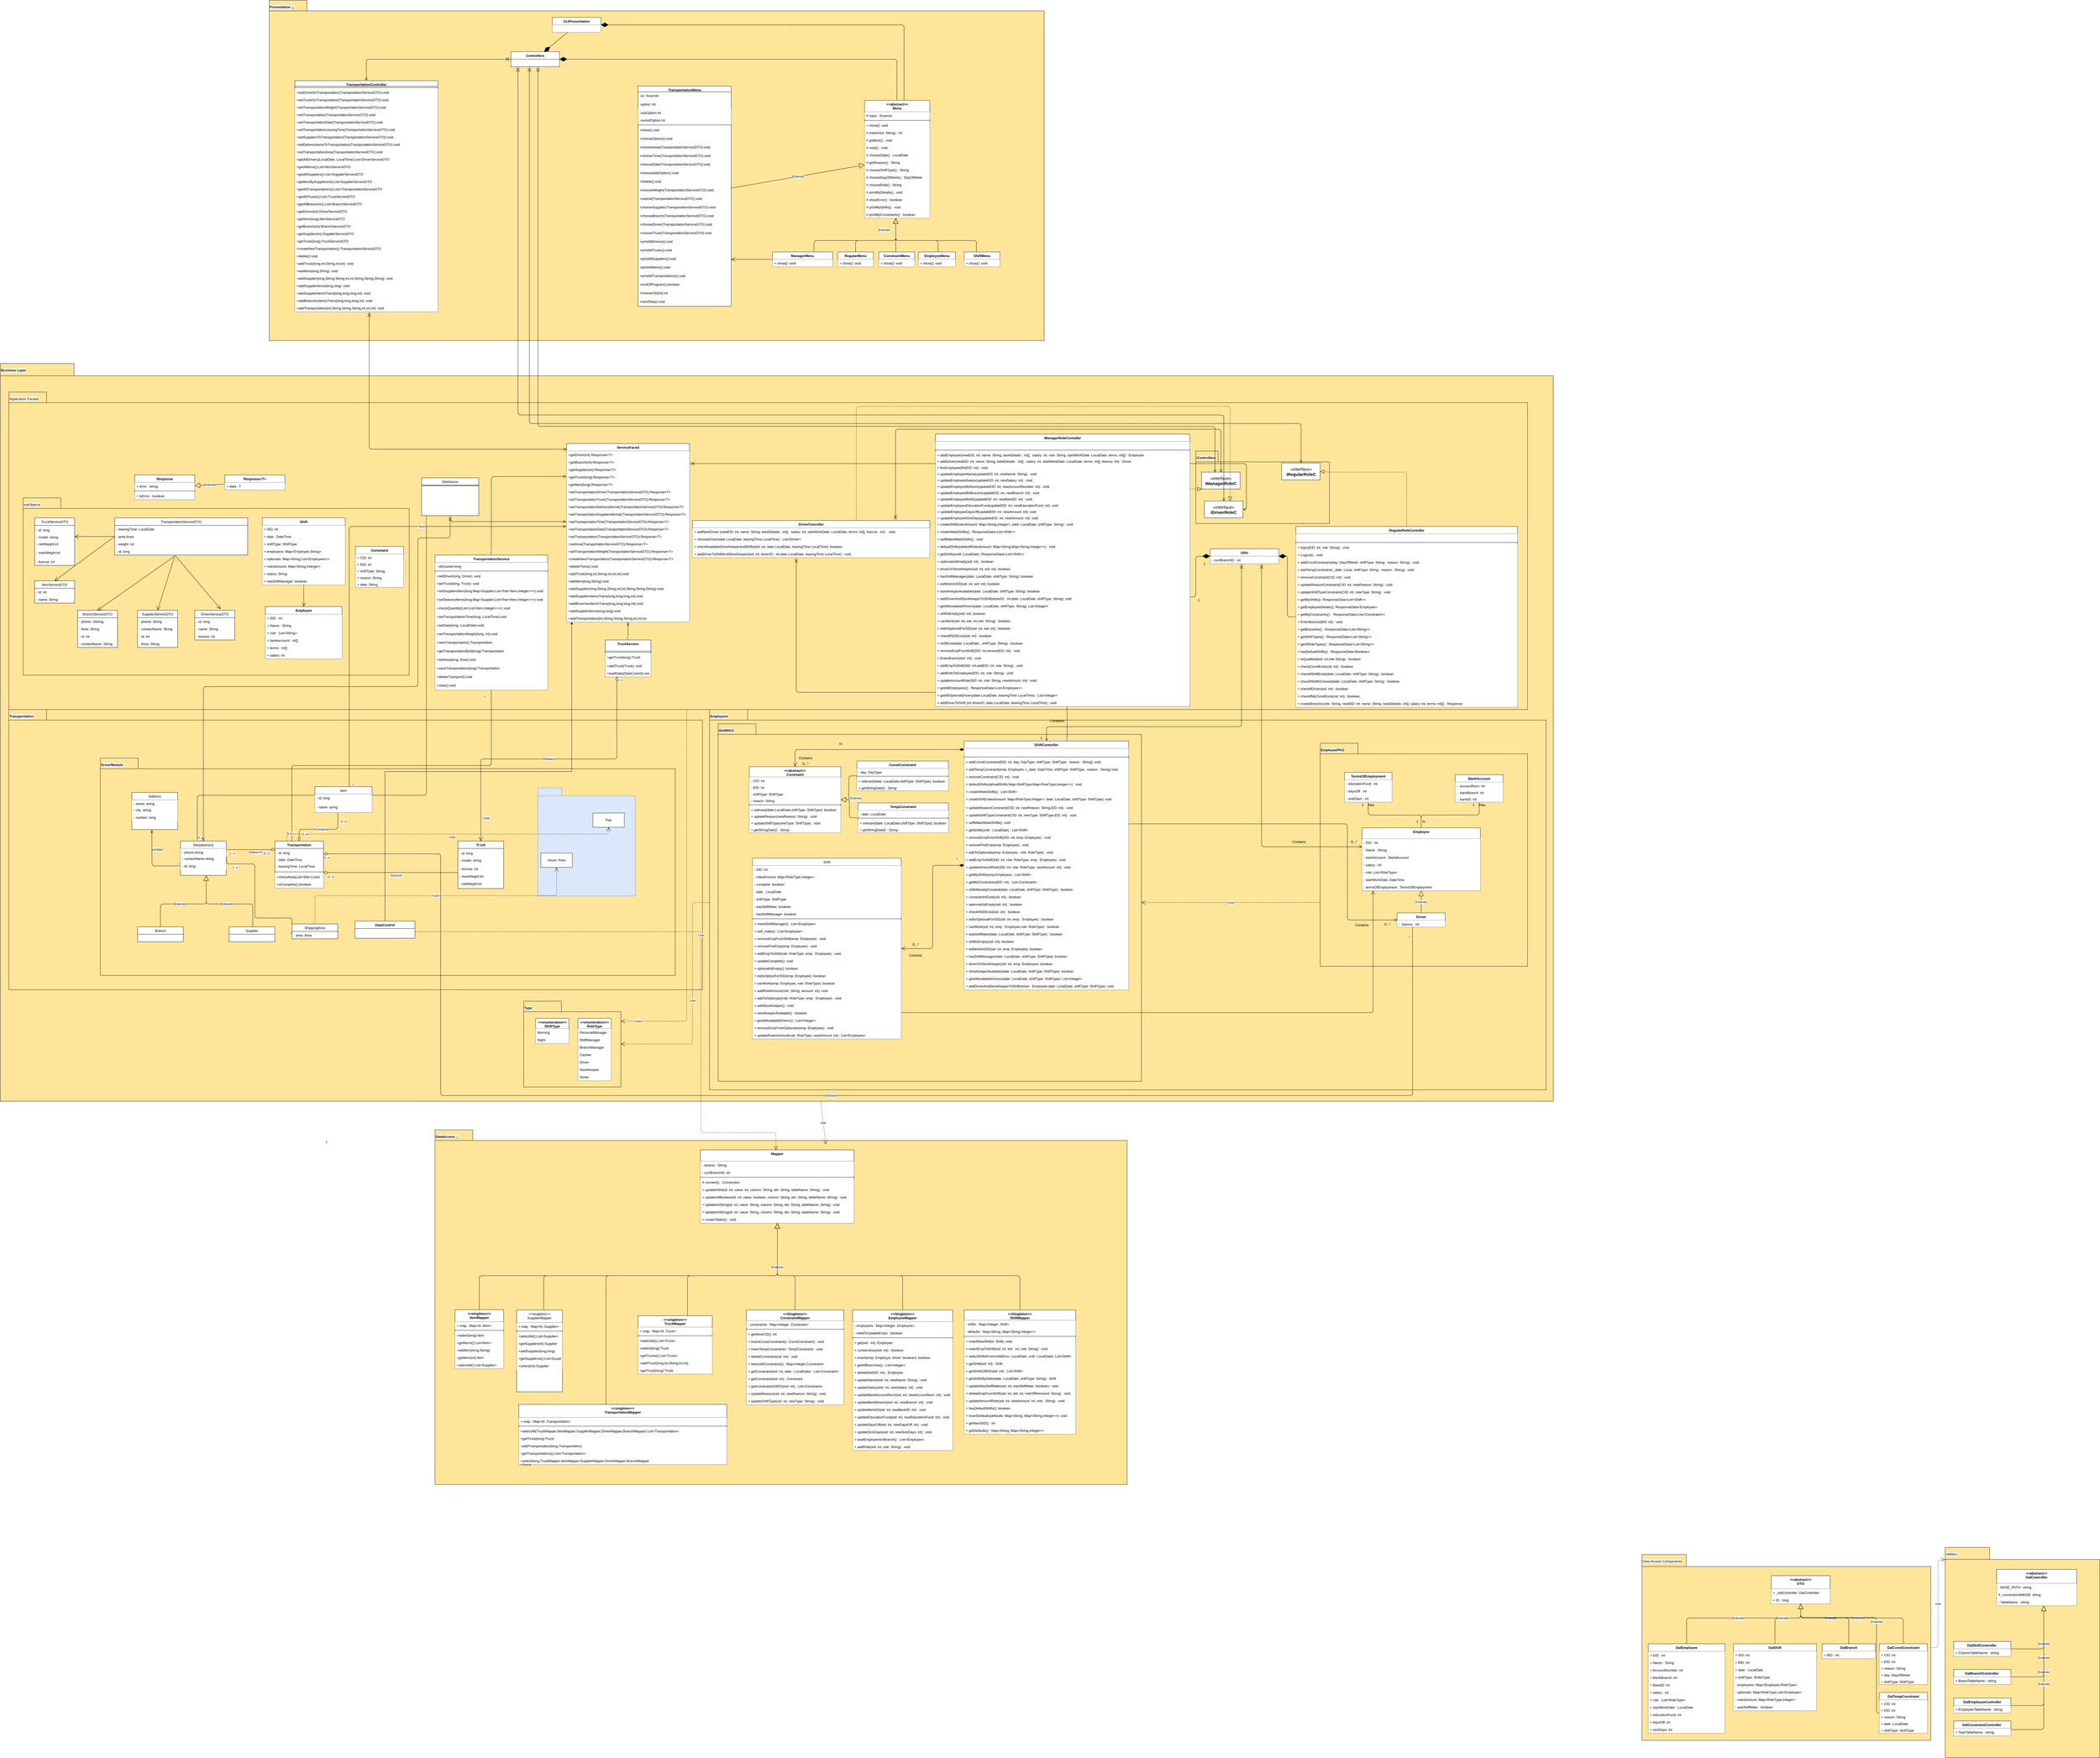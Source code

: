 <mxfile version="13.0.3" type="device" pages="6"><diagram id="044fXeqXOAxmC-pZozZd" name="UMLClass"><mxGraphModel dx="6955" dy="6455" grid="1" gridSize="10" guides="1" tooltips="1" connect="1" arrows="1" fold="1" page="1" pageScale="1" pageWidth="850" pageHeight="1100" math="0" shadow="0"><root><mxCell id="0"/><mxCell id="1" parent="0"/><mxCell id="ZYFhGjYPBvudZiO2RJON-687" value="Presentation&amp;nbsp;&lt;span style=&quot;font-weight: normal&quot;&gt;△&lt;br&gt;&lt;/span&gt;" style="shape=folder;fontStyle=1;spacingTop=10;tabWidth=132;tabHeight=37;tabPosition=left;html=1;align=left;horizontal=1;verticalAlign=top;labelPosition=center;verticalLabelPosition=middle;labelBackgroundColor=#ffffff;fillColor=#FFE599;strokeColor=#0A0A0A;" parent="1" vertex="1"><mxGeometry x="-2100" y="-3620" width="2710" height="1190" as="geometry"/></mxCell><mxCell id="ZYFhGjYPBvudZiO2RJON-684" value="&lt;span style=&quot;background-color: rgb(255 , 255 , 255)&quot;&gt;Business Layer&lt;/span&gt;" style="shape=folder;fontStyle=1;spacingTop=10;tabWidth=123;tabHeight=43;tabPosition=left;html=1;fillColor=#FFE599;strokeColor=#000000;align=left;verticalAlign=top;" parent="1" vertex="1"><mxGeometry x="-3040" y="-2350" width="5430" height="2580" as="geometry"/></mxCell><mxCell id="cuk_oulYJ3ivkF6i_WGK-11" value="Transportation" style="shape=folder;fontStyle=1;spacingTop=10;tabWidth=132;tabHeight=37;tabPosition=left;html=1;align=left;horizontal=1;verticalAlign=top;labelPosition=center;verticalLabelPosition=middle;labelBackgroundColor=#ffffff;fillColor=#FFE599;strokeColor=#0A0A0A;" parent="1" vertex="1"><mxGeometry x="-3010" y="-1140" width="2425" height="980" as="geometry"/></mxCell><mxCell id="cuk_oulYJ3ivkF6i_WGK-10" value="Employees" style="shape=folder;fontStyle=1;spacingTop=10;tabWidth=132;tabHeight=37;tabPosition=left;html=1;align=left;horizontal=1;verticalAlign=top;labelPosition=center;verticalLabelPosition=middle;labelBackgroundColor=#ffffff;fillColor=#FFE599;strokeColor=#0A0A0A;" parent="1" vertex="1"><mxGeometry x="-560" y="-1140" width="2925" height="1330" as="geometry"/></mxCell><mxCell id="ZYFhGjYPBvudZiO2RJON-685" value="&lt;span style=&quot;font-weight: normal&quot;&gt;Application Facase&lt;br&gt;&lt;/span&gt;" style="shape=folder;fontStyle=1;spacingTop=10;tabWidth=132;tabHeight=37;tabPosition=left;html=1;align=left;horizontal=1;verticalAlign=top;labelPosition=center;verticalLabelPosition=middle;labelBackgroundColor=#ffffff;fillColor=#FFE599;strokeColor=#0A0A0A;" parent="1" vertex="1"><mxGeometry x="-3010" y="-2250" width="5310" height="1110" as="geometry"/></mxCell><mxCell id="ZYFhGjYPBvudZiO2RJON-688" value="iControllers&lt;span style=&quot;font-weight: normal&quot;&gt;&lt;br&gt;&lt;/span&gt;" style="shape=folder;fontStyle=1;spacingTop=10;tabWidth=78;tabHeight=38;tabPosition=left;html=1;align=left;horizontal=1;verticalAlign=top;labelPosition=center;verticalLabelPosition=middle;labelBackgroundColor=#ffffff;fillColor=#FFE599;strokeColor=#0A0A0A;" parent="1" vertex="1"><mxGeometry x="1140" y="-2043.73" width="467.36" height="253.45" as="geometry"/></mxCell><mxCell id="ZYFhGjYPBvudZiO2RJON-689" value="&lt;span style=&quot;font-weight: normal&quot;&gt;outObjects&lt;br&gt;&lt;/span&gt;" style="shape=folder;fontStyle=1;spacingTop=10;tabWidth=132;tabHeight=37;tabPosition=left;html=1;align=left;horizontal=1;verticalAlign=top;labelPosition=center;verticalLabelPosition=middle;labelBackgroundColor=#ffffff;fillColor=#FFE599;strokeColor=#0A0A0A;" parent="1" vertex="1"><mxGeometry x="-2960" y="-1880" width="1350" height="620" as="geometry"/></mxCell><mxCell id="ZYFhGjYPBvudZiO2RJON-616" value="DataAccess&amp;nbsp;&lt;span style=&quot;font-weight: normal&quot;&gt;△&lt;br&gt;&lt;/span&gt;" style="shape=folder;fontStyle=1;spacingTop=10;tabWidth=132;tabHeight=37;tabPosition=left;html=1;align=left;horizontal=1;verticalAlign=top;labelPosition=center;verticalLabelPosition=middle;labelBackgroundColor=#ffffff;fillColor=#FFE599;strokeColor=#0A0A0A;" parent="1" vertex="1"><mxGeometry x="-1520" y="330" width="2420" height="1240" as="geometry"/></mxCell><mxCell id="ZYFhGjYPBvudZiO2RJON-798" value="TransportationController" style="swimlane;fontStyle=1;align=center;verticalAlign=top;childLayout=stackLayout;horizontal=1;startSize=20;horizontalStack=0;resizeParent=1;resizeParentMax=0;resizeLast=0;collapsible=1;marginBottom=0;rounded=0;shadow=0;sketch=0;strokeColor=#000000;strokeWidth=1;fillColor=#ffffff;gradientColor=none;swimlaneFillColor=#ffffff;" parent="1" vertex="1"><mxGeometry x="-2010" y="-3339" width="500" height="808" as="geometry"/></mxCell><mxCell id="ZYFhGjYPBvudZiO2RJON-800" value="" style="line;strokeWidth=1;fillColor=none;align=left;verticalAlign=middle;spacingTop=-1;spacingLeft=3;spacingRight=3;rotatable=0;labelPosition=right;points=[];portConstraint=eastwest;" parent="ZYFhGjYPBvudZiO2RJON-798" vertex="1"><mxGeometry y="20" width="500" height="8" as="geometry"/></mxCell><mxCell id="ZYFhGjYPBvudZiO2RJON-801" value="+setDriverOnTransportation(TransportationServiceDTO):void" style="text;strokeColor=none;fillColor=#FFFFFF;align=left;verticalAlign=top;spacingLeft=4;spacingRight=4;overflow=hidden;rotatable=0;points=[[0,0.5],[1,0.5]];portConstraint=eastwest;" parent="ZYFhGjYPBvudZiO2RJON-798" vertex="1"><mxGeometry y="28" width="500" height="26" as="geometry"/></mxCell><mxCell id="ZYFhGjYPBvudZiO2RJON-802" value="+setTruckOnTransportation(TransportationServiceDTO):void" style="text;strokeColor=none;fillColor=#FFFFFF;align=left;verticalAlign=top;spacingLeft=4;spacingRight=4;overflow=hidden;rotatable=0;points=[[0,0.5],[1,0.5]];portConstraint=eastwest;" parent="ZYFhGjYPBvudZiO2RJON-798" vertex="1"><mxGeometry y="54" width="500" height="26" as="geometry"/></mxCell><mxCell id="ZYFhGjYPBvudZiO2RJON-803" value="+setTransportationWeight(TransportationServiceDTO):void" style="text;strokeColor=none;fillColor=#FFFFFF;align=left;verticalAlign=top;spacingLeft=4;spacingRight=4;overflow=hidden;rotatable=0;points=[[0,0.5],[1,0.5]];portConstraint=eastwest;" parent="ZYFhGjYPBvudZiO2RJON-798" vertex="1"><mxGeometry y="80" width="500" height="26" as="geometry"/></mxCell><mxCell id="ZYFhGjYPBvudZiO2RJON-804" value="+setTransportation(TransportationServiceDTO):void" style="text;strokeColor=none;fillColor=#FFFFFF;align=left;verticalAlign=top;spacingLeft=4;spacingRight=4;overflow=hidden;rotatable=0;points=[[0,0.5],[1,0.5]];portConstraint=eastwest;" parent="ZYFhGjYPBvudZiO2RJON-798" vertex="1"><mxGeometry y="106" width="500" height="26" as="geometry"/></mxCell><mxCell id="ZYFhGjYPBvudZiO2RJON-805" value="+setTransportationDate(TransportationServiceDTO):void" style="text;strokeColor=none;fillColor=#FFFFFF;align=left;verticalAlign=top;spacingLeft=4;spacingRight=4;overflow=hidden;rotatable=0;points=[[0,0.5],[1,0.5]];portConstraint=eastwest;" parent="ZYFhGjYPBvudZiO2RJON-798" vertex="1"><mxGeometry y="132" width="500" height="26" as="geometry"/></mxCell><mxCell id="YF3p310rxcsSOAq6tutQ-1" value="+setTransportationLeavingTime(TransportationServiceDTO):void" style="text;strokeColor=none;fillColor=#FFFFFF;align=left;verticalAlign=top;spacingLeft=4;spacingRight=4;overflow=hidden;rotatable=0;points=[[0,0.5],[1,0.5]];portConstraint=eastwest;" parent="ZYFhGjYPBvudZiO2RJON-798" vertex="1"><mxGeometry y="158" width="500" height="26" as="geometry"/></mxCell><mxCell id="ZYFhGjYPBvudZiO2RJON-806" value="+setSuppliersToTransportation(TransportationServiceDTO):void" style="text;strokeColor=none;fillColor=#FFFFFF;align=left;verticalAlign=top;spacingLeft=4;spacingRight=4;overflow=hidden;rotatable=0;points=[[0,0.5],[1,0.5]];portConstraint=eastwest;" parent="ZYFhGjYPBvudZiO2RJON-798" vertex="1"><mxGeometry y="184" width="500" height="26" as="geometry"/></mxCell><mxCell id="ZYFhGjYPBvudZiO2RJON-807" value="+setDeliveryItemsToTransportation(TransportationServiceDTO):void" style="text;strokeColor=none;fillColor=#FFFFFF;align=left;verticalAlign=top;spacingLeft=4;spacingRight=4;overflow=hidden;rotatable=0;points=[[0,0.5],[1,0.5]];portConstraint=eastwest;" parent="ZYFhGjYPBvudZiO2RJON-798" vertex="1"><mxGeometry y="210" width="500" height="26" as="geometry"/></mxCell><mxCell id="ZYFhGjYPBvudZiO2RJON-808" value="+setTransportationArea(TransportationServiceDTO):void" style="text;strokeColor=none;fillColor=#FFFFFF;align=left;verticalAlign=top;spacingLeft=4;spacingRight=4;overflow=hidden;rotatable=0;points=[[0,0.5],[1,0.5]];portConstraint=eastwest;" parent="ZYFhGjYPBvudZiO2RJON-798" vertex="1"><mxGeometry y="236" width="500" height="26" as="geometry"/></mxCell><mxCell id="ZYFhGjYPBvudZiO2RJON-809" value="+getAllDrivers(LocalDate, LocalTime):List&lt;DriverServiceDTO" style="text;strokeColor=none;fillColor=#FFFFFF;align=left;verticalAlign=top;spacingLeft=4;spacingRight=4;overflow=hidden;rotatable=0;points=[[0,0.5],[1,0.5]];portConstraint=eastwest;" parent="ZYFhGjYPBvudZiO2RJON-798" vertex="1"><mxGeometry y="262" width="500" height="26" as="geometry"/></mxCell><mxCell id="ZYFhGjYPBvudZiO2RJON-810" value="+getAlltems():List&lt;ItemServiceDTO" style="text;strokeColor=none;fillColor=#FFFFFF;align=left;verticalAlign=top;spacingLeft=4;spacingRight=4;overflow=hidden;rotatable=0;points=[[0,0.5],[1,0.5]];portConstraint=eastwest;" parent="ZYFhGjYPBvudZiO2RJON-798" vertex="1"><mxGeometry y="288" width="500" height="26" as="geometry"/></mxCell><mxCell id="ZYFhGjYPBvudZiO2RJON-811" value="+getAllSuppliers():List&lt;SupplierServiceDTO" style="text;strokeColor=none;fillColor=#FFFFFF;align=left;verticalAlign=top;spacingLeft=4;spacingRight=4;overflow=hidden;rotatable=0;points=[[0,0.5],[1,0.5]];portConstraint=eastwest;" parent="ZYFhGjYPBvudZiO2RJON-798" vertex="1"><mxGeometry y="314" width="500" height="26" as="geometry"/></mxCell><mxCell id="YF3p310rxcsSOAq6tutQ-2" value="+getItemBySupplier(int):List&lt;SupplierServiceDTO" style="text;strokeColor=none;fillColor=#FFFFFF;align=left;verticalAlign=top;spacingLeft=4;spacingRight=4;overflow=hidden;rotatable=0;points=[[0,0.5],[1,0.5]];portConstraint=eastwest;" parent="ZYFhGjYPBvudZiO2RJON-798" vertex="1"><mxGeometry y="340" width="500" height="26" as="geometry"/></mxCell><mxCell id="ZYFhGjYPBvudZiO2RJON-812" value="+getAllTransportations():List&lt;TransportationServiceDTO" style="text;strokeColor=none;fillColor=#FFFFFF;align=left;verticalAlign=top;spacingLeft=4;spacingRight=4;overflow=hidden;rotatable=0;points=[[0,0.5],[1,0.5]];portConstraint=eastwest;" parent="ZYFhGjYPBvudZiO2RJON-798" vertex="1"><mxGeometry y="366" width="500" height="26" as="geometry"/></mxCell><mxCell id="ZYFhGjYPBvudZiO2RJON-813" value="+getAllTrucks():List&lt;TruckServiceDTO" style="text;strokeColor=none;fillColor=#FFFFFF;align=left;verticalAlign=top;spacingLeft=4;spacingRight=4;overflow=hidden;rotatable=0;points=[[0,0.5],[1,0.5]];portConstraint=eastwest;" parent="ZYFhGjYPBvudZiO2RJON-798" vertex="1"><mxGeometry y="392" width="500" height="26" as="geometry"/></mxCell><mxCell id="ZYFhGjYPBvudZiO2RJON-814" value="+getAllBranches():List&lt;BranchServiceDTO" style="text;strokeColor=none;fillColor=#FFFFFF;align=left;verticalAlign=top;spacingLeft=4;spacingRight=4;overflow=hidden;rotatable=0;points=[[0,0.5],[1,0.5]];portConstraint=eastwest;" parent="ZYFhGjYPBvudZiO2RJON-798" vertex="1"><mxGeometry y="418" width="500" height="26" as="geometry"/></mxCell><mxCell id="ZYFhGjYPBvudZiO2RJON-816" value="+getDriver(int):DriverServiceDTO" style="text;strokeColor=none;fillColor=#FFFFFF;align=left;verticalAlign=top;spacingLeft=4;spacingRight=4;overflow=hidden;rotatable=0;points=[[0,0.5],[1,0.5]];portConstraint=eastwest;" parent="ZYFhGjYPBvudZiO2RJON-798" vertex="1"><mxGeometry y="444" width="500" height="26" as="geometry"/></mxCell><mxCell id="ZYFhGjYPBvudZiO2RJON-817" value="+getItem(long):ItemServiceDTO" style="text;strokeColor=none;fillColor=#FFFFFF;align=left;verticalAlign=top;spacingLeft=4;spacingRight=4;overflow=hidden;rotatable=0;points=[[0,0.5],[1,0.5]];portConstraint=eastwest;" parent="ZYFhGjYPBvudZiO2RJON-798" vertex="1"><mxGeometry y="470" width="500" height="26" as="geometry"/></mxCell><mxCell id="ZYFhGjYPBvudZiO2RJON-818" value="+getBranch(int):BranchServiceDTO" style="text;strokeColor=none;fillColor=#FFFFFF;align=left;verticalAlign=top;spacingLeft=4;spacingRight=4;overflow=hidden;rotatable=0;points=[[0,0.5],[1,0.5]];portConstraint=eastwest;" parent="ZYFhGjYPBvudZiO2RJON-798" vertex="1"><mxGeometry y="496" width="500" height="26" as="geometry"/></mxCell><mxCell id="ZYFhGjYPBvudZiO2RJON-819" value="+getSupplier(int):SupplierServiceDTO" style="text;strokeColor=none;fillColor=#FFFFFF;align=left;verticalAlign=top;spacingLeft=4;spacingRight=4;overflow=hidden;rotatable=0;points=[[0,0.5],[1,0.5]];portConstraint=eastwest;" parent="ZYFhGjYPBvudZiO2RJON-798" vertex="1"><mxGeometry y="522" width="500" height="26" as="geometry"/></mxCell><mxCell id="ZYFhGjYPBvudZiO2RJON-820" value="+getTruck(long):TruckServiceDTO" style="text;strokeColor=none;fillColor=#FFFFFF;align=left;verticalAlign=top;spacingLeft=4;spacingRight=4;overflow=hidden;rotatable=0;points=[[0,0.5],[1,0.5]];portConstraint=eastwest;" parent="ZYFhGjYPBvudZiO2RJON-798" vertex="1"><mxGeometry y="548" width="500" height="26" as="geometry"/></mxCell><mxCell id="ZYFhGjYPBvudZiO2RJON-821" value="+createNewTransportation():TransportationServiceDTO" style="text;strokeColor=none;fillColor=#FFFFFF;align=left;verticalAlign=top;spacingLeft=4;spacingRight=4;overflow=hidden;rotatable=0;points=[[0,0.5],[1,0.5]];portConstraint=eastwest;" parent="ZYFhGjYPBvudZiO2RJON-798" vertex="1"><mxGeometry y="574" width="500" height="26" as="geometry"/></mxCell><mxCell id="ZYFhGjYPBvudZiO2RJON-822" value="+delete():void" style="text;strokeColor=none;fillColor=#FFFFFF;align=left;verticalAlign=top;spacingLeft=4;spacingRight=4;overflow=hidden;rotatable=0;points=[[0,0.5],[1,0.5]];portConstraint=eastwest;" parent="ZYFhGjYPBvudZiO2RJON-798" vertex="1"><mxGeometry y="600" width="500" height="26" as="geometry"/></mxCell><mxCell id="ZYFhGjYPBvudZiO2RJON-823" value="+addTruck(long,int,String,int,int) :void" style="text;strokeColor=none;fillColor=#FFFFFF;align=left;verticalAlign=top;spacingLeft=4;spacingRight=4;overflow=hidden;rotatable=0;points=[[0,0.5],[1,0.5]];portConstraint=eastwest;" parent="ZYFhGjYPBvudZiO2RJON-798" vertex="1"><mxGeometry y="626" width="500" height="26" as="geometry"/></mxCell><mxCell id="YF3p310rxcsSOAq6tutQ-3" value="+addItem(long,String) :void" style="text;strokeColor=none;fillColor=#FFFFFF;align=left;verticalAlign=top;spacingLeft=4;spacingRight=4;overflow=hidden;rotatable=0;points=[[0,0.5],[1,0.5]];portConstraint=eastwest;" parent="ZYFhGjYPBvudZiO2RJON-798" vertex="1"><mxGeometry y="652" width="500" height="26" as="geometry"/></mxCell><mxCell id="YF3p310rxcsSOAq6tutQ-4" value="+addSupplier(long,String,String,int,int,String,String,String) :void" style="text;strokeColor=none;fillColor=#FFFFFF;align=left;verticalAlign=top;spacingLeft=4;spacingRight=4;overflow=hidden;rotatable=0;points=[[0,0.5],[1,0.5]];portConstraint=eastwest;" parent="ZYFhGjYPBvudZiO2RJON-798" vertex="1"><mxGeometry y="678" width="500" height="26" as="geometry"/></mxCell><mxCell id="YF3p310rxcsSOAq6tutQ-5" value="+addSupplierItems(long,long) :void" style="text;strokeColor=none;fillColor=#FFFFFF;align=left;verticalAlign=top;spacingLeft=4;spacingRight=4;overflow=hidden;rotatable=0;points=[[0,0.5],[1,0.5]];portConstraint=eastwest;" parent="ZYFhGjYPBvudZiO2RJON-798" vertex="1"><mxGeometry y="704" width="500" height="26" as="geometry"/></mxCell><mxCell id="YF3p310rxcsSOAq6tutQ-6" value="+addSupplierItemsTrans(long,long,long,int) :void" style="text;strokeColor=none;fillColor=#FFFFFF;align=left;verticalAlign=top;spacingLeft=4;spacingRight=4;overflow=hidden;rotatable=0;points=[[0,0.5],[1,0.5]];portConstraint=eastwest;" parent="ZYFhGjYPBvudZiO2RJON-798" vertex="1"><mxGeometry y="730" width="500" height="26" as="geometry"/></mxCell><mxCell id="YF3p310rxcsSOAq6tutQ-7" value="+addBranchesItemsTrans(long,long,long,int) :void" style="text;strokeColor=none;fillColor=#FFFFFF;align=left;verticalAlign=top;spacingLeft=4;spacingRight=4;overflow=hidden;rotatable=0;points=[[0,0.5],[1,0.5]];portConstraint=eastwest;" parent="ZYFhGjYPBvudZiO2RJON-798" vertex="1"><mxGeometry y="756" width="500" height="26" as="geometry"/></mxCell><mxCell id="ZYFhGjYPBvudZiO2RJON-824" value="+addTransportation(int,String.String,String,int,int,int): void" style="text;strokeColor=none;fillColor=#FFFFFF;align=left;verticalAlign=top;spacingLeft=4;spacingRight=4;overflow=hidden;rotatable=0;points=[[0,0.5],[1,0.5]];portConstraint=eastwest;" parent="ZYFhGjYPBvudZiO2RJON-798" vertex="1"><mxGeometry y="782" width="500" height="26" as="geometry"/></mxCell><mxCell id="ZYFhGjYPBvudZiO2RJON-618" value="&lt;span style=&quot;font-weight: normal&quot;&gt;Utilities&lt;br&gt;&lt;/span&gt;" style="shape=folder;fontStyle=1;spacingTop=10;tabWidth=155;tabHeight=42;tabPosition=left;html=1;align=left;horizontal=1;verticalAlign=top;labelPosition=center;verticalLabelPosition=middle;labelBackgroundColor=#ffffff;fillColor=#FFE599;strokeColor=#0A0A0A;" parent="1" vertex="1"><mxGeometry x="3760.39" y="1790" width="539.61" height="735" as="geometry"/></mxCell><mxCell id="ZYFhGjYPBvudZiO2RJON-619" value="&lt;span style=&quot;font-weight: normal&quot;&gt;Data Access Components&lt;br&gt;&lt;/span&gt;" style="shape=folder;fontStyle=1;spacingTop=10;tabWidth=155;tabHeight=42;tabPosition=left;html=1;align=left;horizontal=1;verticalAlign=top;labelPosition=center;verticalLabelPosition=middle;labelBackgroundColor=#ffffff;fillColor=#FFE599;strokeColor=#0A0A0A;" parent="1" vertex="1"><mxGeometry x="2700" y="1815" width="1010" height="650" as="geometry"/></mxCell><mxCell id="ZYFhGjYPBvudZiO2RJON-620" value="Extends" style="endArrow=block;endSize=16;endFill=0;html=1;edgeStyle=orthogonalEdgeStyle;" parent="1" source="ZYFhGjYPBvudZiO2RJON-647" target="ZYFhGjYPBvudZiO2RJON-659" edge="1"><mxGeometry width="160" relative="1" as="geometry"><mxPoint x="3180" y="2117" as="sourcePoint"/><mxPoint x="3340" y="2117" as="targetPoint"/><Array as="points"><mxPoint x="2856" y="2037"/><mxPoint x="3255" y="2037"/></Array></mxGeometry></mxCell><mxCell id="ZYFhGjYPBvudZiO2RJON-621" value="Extends" style="endArrow=block;endSize=16;endFill=0;html=1;edgeStyle=orthogonalEdgeStyle;" parent="1" source="ZYFhGjYPBvudZiO2RJON-630" target="ZYFhGjYPBvudZiO2RJON-659" edge="1"><mxGeometry width="160" relative="1" as="geometry"><mxPoint x="2866.059" y="2137" as="sourcePoint"/><mxPoint x="3265.0" y="1977" as="targetPoint"/><Array as="points"><mxPoint x="3165" y="2037"/><mxPoint x="3255" y="2037"/></Array></mxGeometry></mxCell><mxCell id="ZYFhGjYPBvudZiO2RJON-622" value="Extends" style="endArrow=block;endSize=16;endFill=0;html=1;edgeStyle=orthogonalEdgeStyle;" parent="1" source="ZYFhGjYPBvudZiO2RJON-639" target="ZYFhGjYPBvudZiO2RJON-659" edge="1"><mxGeometry width="160" relative="1" as="geometry"><mxPoint x="3175.0" y="2137" as="sourcePoint"/><mxPoint x="3265.0" y="1977" as="targetPoint"/><Array as="points"><mxPoint x="3423" y="2037"/><mxPoint x="3255" y="2037"/></Array></mxGeometry></mxCell><mxCell id="ZYFhGjYPBvudZiO2RJON-623" value="Extends" style="endArrow=block;endSize=16;endFill=0;html=1;edgeStyle=orthogonalEdgeStyle;" parent="1" source="ZYFhGjYPBvudZiO2RJON-641" target="ZYFhGjYPBvudZiO2RJON-659" edge="1"><mxGeometry width="160" relative="1" as="geometry"><mxPoint x="3433" y="2137" as="sourcePoint"/><mxPoint x="3265.0" y="1977" as="targetPoint"/><Array as="points"><mxPoint x="3614" y="2037"/><mxPoint x="3255" y="2037"/></Array></mxGeometry></mxCell><mxCell id="ZYFhGjYPBvudZiO2RJON-624" value="Extends" style="endArrow=block;endSize=16;endFill=0;html=1;edgeStyle=orthogonalEdgeStyle;" parent="1" source="ZYFhGjYPBvudZiO2RJON-662" target="ZYFhGjYPBvudZiO2RJON-670" edge="1"><mxGeometry width="160" relative="1" as="geometry"><mxPoint x="3600" y="2187" as="sourcePoint"/><mxPoint x="3760" y="2187" as="targetPoint"/><Array as="points"><mxPoint x="4105" y="2145"/></Array></mxGeometry></mxCell><mxCell id="ZYFhGjYPBvudZiO2RJON-625" value="Extends" style="endArrow=block;endSize=16;endFill=0;html=1;edgeStyle=orthogonalEdgeStyle;" parent="1" source="ZYFhGjYPBvudZiO2RJON-664" target="ZYFhGjYPBvudZiO2RJON-670" edge="1"><mxGeometry width="160" relative="1" as="geometry"><mxPoint x="4000" y="2155.059" as="sourcePoint"/><mxPoint x="4115" y="1935" as="targetPoint"/><Array as="points"><mxPoint x="4105" y="2243"/></Array></mxGeometry></mxCell><mxCell id="ZYFhGjYPBvudZiO2RJON-626" value="Extends" style="endArrow=block;endSize=16;endFill=0;html=1;edgeStyle=orthogonalEdgeStyle;" parent="1" source="ZYFhGjYPBvudZiO2RJON-666" target="ZYFhGjYPBvudZiO2RJON-670" edge="1"><mxGeometry width="160" relative="1" as="geometry"><mxPoint x="4000" y="2253.059" as="sourcePoint"/><mxPoint x="4115" y="1935" as="targetPoint"/><Array as="points"><mxPoint x="4105" y="2343"/></Array></mxGeometry></mxCell><mxCell id="ZYFhGjYPBvudZiO2RJON-627" value="Extends" style="endArrow=block;endSize=16;endFill=0;html=1;edgeStyle=orthogonalEdgeStyle;" parent="1" source="ZYFhGjYPBvudZiO2RJON-668" target="ZYFhGjYPBvudZiO2RJON-670" edge="1"><mxGeometry width="160" relative="1" as="geometry"><mxPoint x="4000" y="2353.059" as="sourcePoint"/><mxPoint x="4115" y="1935" as="targetPoint"/><Array as="points"><mxPoint x="4105" y="2427"/></Array></mxGeometry></mxCell><mxCell id="ZYFhGjYPBvudZiO2RJON-628" value="Use" style="endArrow=open;endSize=12;dashed=1;html=1;edgeStyle=orthogonalEdgeStyle;" parent="1" source="ZYFhGjYPBvudZiO2RJON-619" edge="1"><mxGeometry width="160" relative="1" as="geometry"><mxPoint x="3710.0" y="1831.71" as="sourcePoint"/><mxPoint x="3760.39" y="1832.778" as="targetPoint"/></mxGeometry></mxCell><mxCell id="ZYFhGjYPBvudZiO2RJON-629" value="Extends" style="endArrow=block;endSize=16;endFill=0;html=1;edgeStyle=orthogonalEdgeStyle;" parent="1" source="ZYFhGjYPBvudZiO2RJON-674" target="ZYFhGjYPBvudZiO2RJON-659" edge="1"><mxGeometry width="160" relative="1" as="geometry"><mxPoint x="3624" y="2137.003" as="sourcePoint"/><mxPoint x="3265" y="1997" as="targetPoint"/><Array as="points"><mxPoint x="3520" y="2369"/><mxPoint x="3520" y="2035"/><mxPoint x="3255" y="2035"/></Array></mxGeometry></mxCell><mxCell id="ZYFhGjYPBvudZiO2RJON-630" value="DalShift" style="swimlane;fontStyle=1;align=center;verticalAlign=top;childLayout=stackLayout;horizontal=1;startSize=26;horizontalStack=0;resizeParent=1;resizeParentMax=0;resizeLast=0;collapsible=1;marginBottom=0;strokeColor=#121212;fillColor=#FFFFFF;swimlaneFillColor=#ffffff;" parent="1" vertex="1"><mxGeometry x="3020" y="2127" width="290" height="234" as="geometry"/></mxCell><mxCell id="ZYFhGjYPBvudZiO2RJON-631" value="+ SID: int" style="text;strokeColor=none;fillColor=#ffffff;align=left;verticalAlign=top;spacingLeft=4;spacingRight=4;overflow=hidden;rotatable=0;points=[[0,0.5],[1,0.5]];portConstraint=eastwest;" parent="ZYFhGjYPBvudZiO2RJON-630" vertex="1"><mxGeometry y="26" width="290" height="26" as="geometry"/></mxCell><mxCell id="ZYFhGjYPBvudZiO2RJON-632" value="+ BID: int" style="text;strokeColor=none;fillColor=#ffffff;align=left;verticalAlign=top;spacingLeft=4;spacingRight=4;overflow=hidden;rotatable=0;points=[[0,0.5],[1,0.5]];portConstraint=eastwest;" parent="ZYFhGjYPBvudZiO2RJON-630" vertex="1"><mxGeometry y="52" width="290" height="26" as="geometry"/></mxCell><mxCell id="ZYFhGjYPBvudZiO2RJON-633" value="+ date : LocalDate" style="text;strokeColor=none;fillColor=#ffffff;align=left;verticalAlign=top;spacingLeft=4;spacingRight=4;overflow=hidden;rotatable=0;points=[[0,0.5],[1,0.5]];portConstraint=eastwest;" parent="ZYFhGjYPBvudZiO2RJON-630" vertex="1"><mxGeometry y="78" width="290" height="26" as="geometry"/></mxCell><mxCell id="ZYFhGjYPBvudZiO2RJON-634" value="+ shiftType: ShiftsType" style="text;strokeColor=none;fillColor=#ffffff;align=left;verticalAlign=top;spacingLeft=4;spacingRight=4;overflow=hidden;rotatable=0;points=[[0,0.5],[1,0.5]];portConstraint=eastwest;" parent="ZYFhGjYPBvudZiO2RJON-630" vertex="1"><mxGeometry y="104" width="290" height="26" as="geometry"/></mxCell><mxCell id="ZYFhGjYPBvudZiO2RJON-635" value="- employees: Map&lt;Employee,RoleType&gt;  " style="text;strokeColor=none;fillColor=#ffffff;align=left;verticalAlign=top;spacingLeft=4;spacingRight=4;overflow=hidden;rotatable=0;points=[[0,0.5],[1,0.5]];portConstraint=eastwest;" parent="ZYFhGjYPBvudZiO2RJON-630" vertex="1"><mxGeometry y="130" width="290" height="26" as="geometry"/></mxCell><mxCell id="ZYFhGjYPBvudZiO2RJON-636" value="- optionals: Map&lt;RoleType,List&lt;Employee&gt;" style="text;strokeColor=none;fillColor=#ffffff;align=left;verticalAlign=top;spacingLeft=4;spacingRight=4;overflow=hidden;rotatable=0;points=[[0,0.5],[1,0.5]];portConstraint=eastwest;" parent="ZYFhGjYPBvudZiO2RJON-630" vertex="1"><mxGeometry y="156" width="290" height="26" as="geometry"/></mxCell><mxCell id="ZYFhGjYPBvudZiO2RJON-637" value="- rolesAmount: Map&lt;RoleType,Integer&gt;" style="text;strokeColor=none;fillColor=#ffffff;align=left;verticalAlign=top;spacingLeft=4;spacingRight=4;overflow=hidden;rotatable=0;points=[[0,0.5],[1,0.5]];portConstraint=eastwest;" parent="ZYFhGjYPBvudZiO2RJON-630" vertex="1"><mxGeometry y="182" width="290" height="26" as="geometry"/></mxCell><mxCell id="ZYFhGjYPBvudZiO2RJON-638" value="- wasSelfMake : boolean" style="text;strokeColor=none;fillColor=#ffffff;align=left;verticalAlign=top;spacingLeft=4;spacingRight=4;overflow=hidden;rotatable=0;points=[[0,0.5],[1,0.5]];portConstraint=eastwest;" parent="ZYFhGjYPBvudZiO2RJON-630" vertex="1"><mxGeometry y="208" width="290" height="26" as="geometry"/></mxCell><mxCell id="ZYFhGjYPBvudZiO2RJON-639" value="DalBranch" style="swimlane;fontStyle=1;align=center;verticalAlign=top;childLayout=stackLayout;horizontal=1;startSize=26;horizontalStack=0;resizeParent=1;resizeParentMax=0;resizeLast=0;collapsible=1;marginBottom=0;fillColor=#FFFFFF;swimlaneFillColor=#ffffff;" parent="1" vertex="1"><mxGeometry x="3330" y="2127" width="186" height="52" as="geometry"/></mxCell><mxCell id="ZYFhGjYPBvudZiO2RJON-640" value="+ BID : int" style="text;strokeColor=none;fillColor=#FFFFFF;align=left;verticalAlign=top;spacingLeft=4;spacingRight=4;overflow=hidden;rotatable=0;points=[[0,0.5],[1,0.5]];portConstraint=eastwest;" parent="ZYFhGjYPBvudZiO2RJON-639" vertex="1"><mxGeometry y="26" width="186" height="26" as="geometry"/></mxCell><mxCell id="ZYFhGjYPBvudZiO2RJON-641" value="DalConstConstraint" style="swimlane;fontStyle=1;align=center;verticalAlign=top;childLayout=stackLayout;horizontal=1;startSize=26;horizontalStack=0;resizeParent=1;resizeParentMax=0;resizeLast=0;collapsible=1;marginBottom=0;strokeColor=#121212;fillColor=#FFFFFF;swimlaneFillColor=#ffffff;" parent="1" vertex="1"><mxGeometry x="3530.005" y="2127.003" width="168.039" height="142.57" as="geometry"/></mxCell><mxCell id="ZYFhGjYPBvudZiO2RJON-642" value="+ CID: int" style="text;strokeColor=none;fillColor=#ffffff;align=left;verticalAlign=top;spacingLeft=4;spacingRight=4;overflow=hidden;rotatable=0;points=[[0,0.5],[1,0.5]];portConstraint=eastwest;" parent="ZYFhGjYPBvudZiO2RJON-641" vertex="1"><mxGeometry y="26" width="168.039" height="23.314" as="geometry"/></mxCell><mxCell id="ZYFhGjYPBvudZiO2RJON-643" value="+ EID: int" style="text;strokeColor=none;fillColor=#ffffff;align=left;verticalAlign=top;spacingLeft=4;spacingRight=4;overflow=hidden;rotatable=0;points=[[0,0.5],[1,0.5]];portConstraint=eastwest;" parent="ZYFhGjYPBvudZiO2RJON-641" vertex="1"><mxGeometry y="49.314" width="168.039" height="23.314" as="geometry"/></mxCell><mxCell id="ZYFhGjYPBvudZiO2RJON-644" value="+ reason: String" style="text;strokeColor=none;fillColor=#ffffff;align=left;verticalAlign=top;spacingLeft=4;spacingRight=4;overflow=hidden;rotatable=0;points=[[0,0.5],[1,0.5]];portConstraint=eastwest;" parent="ZYFhGjYPBvudZiO2RJON-641" vertex="1"><mxGeometry y="72.628" width="168.039" height="23.314" as="geometry"/></mxCell><mxCell id="ZYFhGjYPBvudZiO2RJON-645" value="+ day: DayOfWeek" style="text;strokeColor=none;fillColor=#ffffff;align=left;verticalAlign=top;spacingLeft=4;spacingRight=4;overflow=hidden;rotatable=0;points=[[0,0.5],[1,0.5]];portConstraint=eastwest;" parent="ZYFhGjYPBvudZiO2RJON-641" vertex="1"><mxGeometry y="95.942" width="168.039" height="23.314" as="geometry"/></mxCell><mxCell id="ZYFhGjYPBvudZiO2RJON-646" value="+ shiftType: ShiftType" style="text;strokeColor=none;fillColor=#ffffff;align=left;verticalAlign=top;spacingLeft=4;spacingRight=4;overflow=hidden;rotatable=0;points=[[0,0.5],[1,0.5]];portConstraint=eastwest;" parent="ZYFhGjYPBvudZiO2RJON-641" vertex="1"><mxGeometry y="119.256" width="168.039" height="23.314" as="geometry"/></mxCell><mxCell id="ZYFhGjYPBvudZiO2RJON-647" value="DalEmployee" style="swimlane;fontStyle=1;align=center;verticalAlign=top;childLayout=stackLayout;horizontal=1;startSize=27;horizontalStack=0;resizeParent=1;resizeParentMax=0;resizeLast=0;collapsible=1;marginBottom=0;fillColor=#FFFFFF;swimlaneFillColor=#ffffff;" parent="1" vertex="1"><mxGeometry x="2722" y="2127" width="268" height="313" as="geometry"/></mxCell><mxCell id="ZYFhGjYPBvudZiO2RJON-648" value="+ EID : int" style="text;strokeColor=none;fillColor=#FFFFFF;align=left;verticalAlign=top;spacingLeft=4;spacingRight=4;overflow=hidden;rotatable=0;points=[[0,0.5],[1,0.5]];portConstraint=eastwest;" parent="ZYFhGjYPBvudZiO2RJON-647" vertex="1"><mxGeometry y="27" width="268" height="26" as="geometry"/></mxCell><mxCell id="ZYFhGjYPBvudZiO2RJON-649" value="+ Name : String" style="text;strokeColor=none;fillColor=#FFFFFF;align=left;verticalAlign=top;spacingLeft=4;spacingRight=4;overflow=hidden;rotatable=0;points=[[0,0.5],[1,0.5]];portConstraint=eastwest;" parent="ZYFhGjYPBvudZiO2RJON-647" vertex="1"><mxGeometry y="53" width="268" height="26" as="geometry"/></mxCell><mxCell id="ZYFhGjYPBvudZiO2RJON-650" value="+ AccountNumber: int" style="text;strokeColor=none;fillColor=#FFFFFF;align=left;verticalAlign=top;spacingLeft=4;spacingRight=4;overflow=hidden;rotatable=0;points=[[0,0.5],[1,0.5]];portConstraint=eastwest;" parent="ZYFhGjYPBvudZiO2RJON-647" vertex="1"><mxGeometry y="79" width="268" height="26" as="geometry"/></mxCell><mxCell id="ZYFhGjYPBvudZiO2RJON-651" value="+ BankBranch: int" style="text;strokeColor=none;fillColor=#FFFFFF;align=left;verticalAlign=top;spacingLeft=4;spacingRight=4;overflow=hidden;rotatable=0;points=[[0,0.5],[1,0.5]];portConstraint=eastwest;" parent="ZYFhGjYPBvudZiO2RJON-647" vertex="1"><mxGeometry y="105" width="268" height="26" as="geometry"/></mxCell><mxCell id="ZYFhGjYPBvudZiO2RJON-652" value="+ BankID: int" style="text;strokeColor=none;fillColor=#FFFFFF;align=left;verticalAlign=top;spacingLeft=4;spacingRight=4;overflow=hidden;rotatable=0;points=[[0,0.5],[1,0.5]];portConstraint=eastwest;" parent="ZYFhGjYPBvudZiO2RJON-647" vertex="1"><mxGeometry y="131" width="268" height="26" as="geometry"/></mxCell><mxCell id="ZYFhGjYPBvudZiO2RJON-653" value="+ salary : int" style="text;strokeColor=none;fillColor=#FFFFFF;align=left;verticalAlign=top;spacingLeft=4;spacingRight=4;overflow=hidden;rotatable=0;points=[[0,0.5],[1,0.5]];portConstraint=eastwest;" parent="ZYFhGjYPBvudZiO2RJON-647" vertex="1"><mxGeometry y="157" width="268" height="26" as="geometry"/></mxCell><mxCell id="ZYFhGjYPBvudZiO2RJON-654" value="+ role : List&lt;RoleType&gt;" style="text;strokeColor=none;fillColor=#FFFFFF;align=left;verticalAlign=top;spacingLeft=4;spacingRight=4;overflow=hidden;rotatable=0;points=[[0,0.5],[1,0.5]];portConstraint=eastwest;" parent="ZYFhGjYPBvudZiO2RJON-647" vertex="1"><mxGeometry y="183" width="268" height="26" as="geometry"/></mxCell><mxCell id="ZYFhGjYPBvudZiO2RJON-655" value="+ startWorkDate : LocalDate" style="text;strokeColor=none;fillColor=#FFFFFF;align=left;verticalAlign=top;spacingLeft=4;spacingRight=4;overflow=hidden;rotatable=0;points=[[0,0.5],[1,0.5]];portConstraint=eastwest;" parent="ZYFhGjYPBvudZiO2RJON-647" vertex="1"><mxGeometry y="209" width="268" height="26" as="geometry"/></mxCell><mxCell id="ZYFhGjYPBvudZiO2RJON-656" value="+ educationFund: int" style="text;strokeColor=none;fillColor=#FFFFFF;align=left;verticalAlign=top;spacingLeft=4;spacingRight=4;overflow=hidden;rotatable=0;points=[[0,0.5],[1,0.5]];portConstraint=eastwest;" parent="ZYFhGjYPBvudZiO2RJON-647" vertex="1"><mxGeometry y="235" width="268" height="26" as="geometry"/></mxCell><mxCell id="ZYFhGjYPBvudZiO2RJON-657" value="+ daysOff: int" style="text;strokeColor=none;fillColor=#FFFFFF;align=left;verticalAlign=top;spacingLeft=4;spacingRight=4;overflow=hidden;rotatable=0;points=[[0,0.5],[1,0.5]];portConstraint=eastwest;" parent="ZYFhGjYPBvudZiO2RJON-647" vertex="1"><mxGeometry y="261" width="268" height="26" as="geometry"/></mxCell><mxCell id="ZYFhGjYPBvudZiO2RJON-658" value="+ sickDays: int" style="text;strokeColor=none;fillColor=#FFFFFF;align=left;verticalAlign=top;spacingLeft=4;spacingRight=4;overflow=hidden;rotatable=0;points=[[0,0.5],[1,0.5]];portConstraint=eastwest;" parent="ZYFhGjYPBvudZiO2RJON-647" vertex="1"><mxGeometry y="287" width="268" height="26" as="geometry"/></mxCell><mxCell id="ZYFhGjYPBvudZiO2RJON-659" value="&lt;&lt;abstract&gt;&gt;&#10;DTO" style="swimlane;fontStyle=1;align=center;verticalAlign=top;childLayout=stackLayout;horizontal=1;startSize=46;horizontalStack=0;resizeParent=1;resizeParentMax=0;resizeLast=0;collapsible=1;marginBottom=0;fillColor=#FFFFFF;swimlaneFillColor=#ffffff;" parent="1" vertex="1"><mxGeometry x="3152" y="1889" width="206.03" height="98" as="geometry"/></mxCell><mxCell id="ZYFhGjYPBvudZiO2RJON-660" value="+ _dalController: DalController" style="text;strokeColor=none;fillColor=#FFFFFF;align=left;verticalAlign=top;spacingLeft=4;spacingRight=4;overflow=hidden;rotatable=0;points=[[0,0.5],[1,0.5]];portConstraint=eastwest;" parent="ZYFhGjYPBvudZiO2RJON-659" vertex="1"><mxGeometry y="46" width="206.03" height="26" as="geometry"/></mxCell><mxCell id="ZYFhGjYPBvudZiO2RJON-661" value="+ ID : long&#10;" style="text;strokeColor=none;fillColor=#FFFFFF;align=left;verticalAlign=top;spacingLeft=4;spacingRight=4;overflow=hidden;rotatable=0;points=[[0,0.5],[1,0.5]];portConstraint=eastwest;" parent="ZYFhGjYPBvudZiO2RJON-659" vertex="1"><mxGeometry y="72" width="206.03" height="26" as="geometry"/></mxCell><mxCell id="ZYFhGjYPBvudZiO2RJON-662" value="DalShiftController " style="swimlane;fontStyle=1;align=center;verticalAlign=top;childLayout=stackLayout;horizontal=1;startSize=26;horizontalStack=0;resizeParent=1;resizeParentMax=0;resizeLast=0;collapsible=1;marginBottom=0;fillColor=#FFFFFF;swimlaneFillColor=#ffffff;" parent="1" vertex="1"><mxGeometry x="3790" y="2119" width="200" height="52" as="geometry"/></mxCell><mxCell id="ZYFhGjYPBvudZiO2RJON-663" value="+ ColumnTableName : string " style="text;strokeColor=none;fillColor=#FFFFFF;align=left;verticalAlign=top;spacingLeft=4;spacingRight=4;overflow=hidden;rotatable=0;points=[[0,0.5],[1,0.5]];portConstraint=eastwest;" parent="ZYFhGjYPBvudZiO2RJON-662" vertex="1"><mxGeometry y="26" width="200" height="26" as="geometry"/></mxCell><mxCell id="ZYFhGjYPBvudZiO2RJON-664" value="DalBranchController " style="swimlane;fontStyle=1;align=center;verticalAlign=top;childLayout=stackLayout;horizontal=1;startSize=26;horizontalStack=0;resizeParent=1;resizeParentMax=0;resizeLast=0;collapsible=1;marginBottom=0;fillColor=#FFFFFF;swimlaneFillColor=#ffffff;" parent="1" vertex="1"><mxGeometry x="3790" y="2217" width="200" height="52" as="geometry"/></mxCell><mxCell id="ZYFhGjYPBvudZiO2RJON-665" value="+ BoardTableName : string " style="text;strokeColor=none;fillColor=#FFFFFF;align=left;verticalAlign=top;spacingLeft=4;spacingRight=4;overflow=hidden;rotatable=0;points=[[0,0.5],[1,0.5]];portConstraint=eastwest;" parent="ZYFhGjYPBvudZiO2RJON-664" vertex="1"><mxGeometry y="26" width="200" height="26" as="geometry"/></mxCell><mxCell id="mSKSdH4xU8HQe61sjkMJ-5" value="TruckServiceDTO" style="swimlane;fontStyle=0;childLayout=stackLayout;horizontal=1;startSize=26;fillColor=#ffffff;horizontalStack=0;resizeParent=1;resizeParentMax=0;resizeLast=0;collapsible=1;marginBottom=0;swimlaneFillColor=#ffffff;" parent="1" vertex="1"><mxGeometry x="-2920" y="-1810" width="140" height="166" as="geometry"/></mxCell><mxCell id="mSKSdH4xU8HQe61sjkMJ-10" value="- id: long" style="text;strokeColor=none;fillColor=none;align=left;verticalAlign=top;spacingLeft=4;spacingRight=4;overflow=hidden;rotatable=0;points=[[0,0.5],[1,0.5]];portConstraint=eastwest;spacingBottom=0;spacingTop=3;" parent="mSKSdH4xU8HQe61sjkMJ-5" vertex="1"><mxGeometry y="26" width="140" height="24" as="geometry"/></mxCell><mxCell id="mSKSdH4xU8HQe61sjkMJ-11" value="- model: string" style="text;strokeColor=none;fillColor=none;align=left;verticalAlign=top;spacingLeft=4;spacingRight=4;overflow=hidden;rotatable=0;points=[[0,0.5],[1,0.5]];portConstraint=eastwest;spacingTop=4;" parent="mSKSdH4xU8HQe61sjkMJ-5" vertex="1"><mxGeometry y="50" width="140" height="30" as="geometry"/></mxCell><mxCell id="mSKSdH4xU8HQe61sjkMJ-14" value="- netWieght:int" style="text;strokeColor=none;fillColor=none;align=left;verticalAlign=top;spacingLeft=4;spacingRight=4;overflow=hidden;rotatable=0;points=[[0,0.5],[1,0.5]];portConstraint=eastwest;spacingBottom=0;spacingTop=-2;" parent="mSKSdH4xU8HQe61sjkMJ-5" vertex="1"><mxGeometry y="80" width="140" height="28" as="geometry"/></mxCell><mxCell id="mSKSdH4xU8HQe61sjkMJ-13" value="- maxWieght:int" style="text;strokeColor=none;fillColor=none;align=left;verticalAlign=top;spacingLeft=4;spacingRight=4;overflow=hidden;rotatable=0;points=[[0,0.5],[1,0.5]];portConstraint=eastwest;" parent="mSKSdH4xU8HQe61sjkMJ-5" vertex="1"><mxGeometry y="108" width="140" height="28" as="geometry"/></mxCell><mxCell id="mSKSdH4xU8HQe61sjkMJ-12" value="- license: int" style="text;strokeColor=none;fillColor=none;align=left;verticalAlign=top;spacingLeft=4;spacingRight=4;overflow=hidden;rotatable=0;points=[[0,0.5],[1,0.5]];portConstraint=eastwest;spacingTop=4;" parent="mSKSdH4xU8HQe61sjkMJ-5" vertex="1"><mxGeometry y="136" width="140" height="30" as="geometry"/></mxCell><mxCell id="ZYFhGjYPBvudZiO2RJON-666" value="DalEmployeeController" style="swimlane;fontStyle=1;align=center;verticalAlign=top;childLayout=stackLayout;horizontal=1;startSize=26;horizontalStack=0;resizeParent=1;resizeParentMax=0;resizeLast=0;collapsible=1;marginBottom=0;fillColor=#FFFFFF;swimlaneFillColor=#ffffff;" parent="1" vertex="1"><mxGeometry x="3790" y="2317" width="200" height="52" as="geometry"/></mxCell><mxCell id="ZYFhGjYPBvudZiO2RJON-667" value="+ EmployeeTableName : string " style="text;strokeColor=none;fillColor=#FFFFFF;align=left;verticalAlign=top;spacingLeft=4;spacingRight=4;overflow=hidden;rotatable=0;points=[[0,0.5],[1,0.5]];portConstraint=eastwest;" parent="ZYFhGjYPBvudZiO2RJON-666" vertex="1"><mxGeometry y="26" width="200" height="26" as="geometry"/></mxCell><mxCell id="ZYFhGjYPBvudZiO2RJON-720" value="ManagerMenu" style="swimlane;fontStyle=1;align=center;verticalAlign=top;childLayout=stackLayout;horizontal=1;startSize=26;horizontalStack=0;resizeParent=1;resizeParentMax=0;resizeLast=0;collapsible=1;marginBottom=0;strokeColor=#121212;fillColor=#FFFFFF;swimlaneFillColor=#ffffff;" parent="1" vertex="1"><mxGeometry x="-340" y="-2740" width="210" height="52" as="geometry"/></mxCell><mxCell id="ZYFhGjYPBvudZiO2RJON-723" value="+ show(): void" style="text;strokeColor=none;fillColor=#ffffff;align=left;verticalAlign=top;spacingLeft=4;spacingRight=4;overflow=hidden;rotatable=0;points=[[0,0.5],[1,0.5]];portConstraint=eastwest;fontStyle=2" parent="ZYFhGjYPBvudZiO2RJON-720" vertex="1"><mxGeometry y="26" width="210" height="26" as="geometry"/></mxCell><mxCell id="ZYFhGjYPBvudZiO2RJON-725" value="RegularMenu" style="swimlane;fontStyle=1;align=center;verticalAlign=top;childLayout=stackLayout;horizontal=1;startSize=26;horizontalStack=0;resizeParent=1;resizeParentMax=0;resizeLast=0;collapsible=1;marginBottom=0;strokeColor=#121212;fillColor=#FFFFFF;swimlaneFillColor=#ffffff;" parent="1" vertex="1"><mxGeometry x="-111.97" y="-2740" width="125" height="52" as="geometry"/></mxCell><mxCell id="ZYFhGjYPBvudZiO2RJON-726" value="+ show(): void" style="text;strokeColor=none;fillColor=#ffffff;align=left;verticalAlign=top;spacingLeft=4;spacingRight=4;overflow=hidden;rotatable=0;points=[[0,0.5],[1,0.5]];portConstraint=eastwest;fontStyle=2" parent="ZYFhGjYPBvudZiO2RJON-725" vertex="1"><mxGeometry y="26" width="125" height="26" as="geometry"/></mxCell><mxCell id="ZYFhGjYPBvudZiO2RJON-727" value="ConstraintMenu" style="swimlane;fontStyle=1;align=center;verticalAlign=top;childLayout=stackLayout;horizontal=1;startSize=26;horizontalStack=0;resizeParent=1;resizeParentMax=0;resizeLast=0;collapsible=1;marginBottom=0;strokeColor=#121212;fillColor=#FFFFFF;swimlaneFillColor=#ffffff;" parent="1" vertex="1"><mxGeometry x="32.05" y="-2740" width="125" height="52" as="geometry"/></mxCell><mxCell id="ZYFhGjYPBvudZiO2RJON-728" value="+ show(): void" style="text;strokeColor=none;fillColor=#ffffff;align=left;verticalAlign=top;spacingLeft=4;spacingRight=4;overflow=hidden;rotatable=0;points=[[0,0.5],[1,0.5]];portConstraint=eastwest;fontStyle=2" parent="ZYFhGjYPBvudZiO2RJON-727" vertex="1"><mxGeometry y="26" width="125" height="26" as="geometry"/></mxCell><mxCell id="ZYFhGjYPBvudZiO2RJON-729" value="EmployeeMenu" style="swimlane;fontStyle=1;align=center;verticalAlign=top;childLayout=stackLayout;horizontal=1;startSize=26;horizontalStack=0;resizeParent=1;resizeParentMax=0;resizeLast=0;collapsible=1;marginBottom=0;strokeColor=#121212;fillColor=#FFFFFF;swimlaneFillColor=#ffffff;" parent="1" vertex="1"><mxGeometry x="170" y="-2740" width="130" height="52" as="geometry"/></mxCell><mxCell id="ZYFhGjYPBvudZiO2RJON-732" value="+ show(): void" style="text;strokeColor=none;fillColor=#ffffff;align=left;verticalAlign=top;spacingLeft=4;spacingRight=4;overflow=hidden;rotatable=0;points=[[0,0.5],[1,0.5]];portConstraint=eastwest;fontStyle=2" parent="ZYFhGjYPBvudZiO2RJON-729" vertex="1"><mxGeometry y="26" width="130" height="26" as="geometry"/></mxCell><mxCell id="ZYFhGjYPBvudZiO2RJON-737" value="&lt;&lt;abstract&gt;&gt;&#10;Menu" style="swimlane;fontStyle=1;align=center;verticalAlign=top;childLayout=stackLayout;horizontal=1;startSize=40;horizontalStack=0;resizeParent=1;resizeParentMax=0;resizeLast=0;collapsible=1;marginBottom=0;strokeColor=#121212;fillColor=#FFFFFF;swimlaneFillColor=#ffffff;" parent="1" vertex="1"><mxGeometry x="-17.95" y="-3270" width="227.95" height="412" as="geometry"/></mxCell><mxCell id="ZYFhGjYPBvudZiO2RJON-738" value="# input : Scanner" style="text;strokeColor=none;fillColor=#ffffff;align=left;verticalAlign=top;spacingLeft=4;spacingRight=4;overflow=hidden;rotatable=0;points=[[0,0.5],[1,0.5]];portConstraint=eastwest;" parent="ZYFhGjYPBvudZiO2RJON-737" vertex="1"><mxGeometry y="40" width="227.95" height="26" as="geometry"/></mxCell><mxCell id="ZYFhGjYPBvudZiO2RJON-739" value="" style="line;strokeWidth=1;fillColor=none;align=left;verticalAlign=middle;spacingTop=-1;spacingLeft=3;spacingRight=3;rotatable=0;labelPosition=right;points=[];portConstraint=eastwest;" parent="ZYFhGjYPBvudZiO2RJON-737" vertex="1"><mxGeometry y="66" width="227.95" height="8" as="geometry"/></mxCell><mxCell id="ZYFhGjYPBvudZiO2RJON-740" value="+ show(): void" style="text;strokeColor=none;fillColor=#ffffff;align=left;verticalAlign=top;spacingLeft=4;spacingRight=4;overflow=hidden;rotatable=0;points=[[0,0.5],[1,0.5]];portConstraint=eastwest;fontStyle=2" parent="ZYFhGjYPBvudZiO2RJON-737" vertex="1"><mxGeometry y="74" width="227.95" height="26" as="geometry"/></mxCell><mxCell id="ViWpgdEpAZxiwbJl7wwE-3" value="# enterInt(s: String) : int" style="text;strokeColor=none;fillColor=#ffffff;align=left;verticalAlign=top;spacingLeft=4;spacingRight=4;overflow=hidden;rotatable=0;points=[[0,0.5],[1,0.5]];portConstraint=eastwest;fontStyle=0" parent="ZYFhGjYPBvudZiO2RJON-737" vertex="1"><mxGeometry y="100" width="227.95" height="26" as="geometry"/></mxCell><mxCell id="ViWpgdEpAZxiwbJl7wwE-4" value="# goBack() : void" style="text;strokeColor=none;fillColor=#ffffff;align=left;verticalAlign=top;spacingLeft=4;spacingRight=4;overflow=hidden;rotatable=0;points=[[0,0.5],[1,0.5]];portConstraint=eastwest;fontStyle=0" parent="ZYFhGjYPBvudZiO2RJON-737" vertex="1"><mxGeometry y="126" width="227.95" height="26" as="geometry"/></mxCell><mxCell id="ViWpgdEpAZxiwbJl7wwE-5" value="# read() : void" style="text;strokeColor=none;fillColor=#ffffff;align=left;verticalAlign=top;spacingLeft=4;spacingRight=4;overflow=hidden;rotatable=0;points=[[0,0.5],[1,0.5]];portConstraint=eastwest;fontStyle=0" parent="ZYFhGjYPBvudZiO2RJON-737" vertex="1"><mxGeometry y="152" width="227.95" height="26" as="geometry"/></mxCell><mxCell id="ViWpgdEpAZxiwbJl7wwE-6" value="# chooseDate() : LocalDate" style="text;strokeColor=none;fillColor=#ffffff;align=left;verticalAlign=top;spacingLeft=4;spacingRight=4;overflow=hidden;rotatable=0;points=[[0,0.5],[1,0.5]];portConstraint=eastwest;fontStyle=0" parent="ZYFhGjYPBvudZiO2RJON-737" vertex="1"><mxGeometry y="178" width="227.95" height="26" as="geometry"/></mxCell><mxCell id="ViWpgdEpAZxiwbJl7wwE-7" value="# getReason() : String" style="text;strokeColor=none;fillColor=#ffffff;align=left;verticalAlign=top;spacingLeft=4;spacingRight=4;overflow=hidden;rotatable=0;points=[[0,0.5],[1,0.5]];portConstraint=eastwest;fontStyle=0" parent="ZYFhGjYPBvudZiO2RJON-737" vertex="1"><mxGeometry y="204" width="227.95" height="26" as="geometry"/></mxCell><mxCell id="ViWpgdEpAZxiwbJl7wwE-8" value="# chooseShiftType() : String " style="text;strokeColor=none;fillColor=#ffffff;align=left;verticalAlign=top;spacingLeft=4;spacingRight=4;overflow=hidden;rotatable=0;points=[[0,0.5],[1,0.5]];portConstraint=eastwest;fontStyle=0" parent="ZYFhGjYPBvudZiO2RJON-737" vertex="1"><mxGeometry y="230" width="227.95" height="26" as="geometry"/></mxCell><mxCell id="ViWpgdEpAZxiwbJl7wwE-9" value="# chooseDayOfWeek() : DayOfWeek " style="text;strokeColor=none;fillColor=#ffffff;align=left;verticalAlign=top;spacingLeft=4;spacingRight=4;overflow=hidden;rotatable=0;points=[[0,0.5],[1,0.5]];portConstraint=eastwest;fontStyle=0" parent="ZYFhGjYPBvudZiO2RJON-737" vertex="1"><mxGeometry y="256" width="227.95" height="26" as="geometry"/></mxCell><mxCell id="ViWpgdEpAZxiwbJl7wwE-10" value="# chooseRole() : String " style="text;strokeColor=none;fillColor=#ffffff;align=left;verticalAlign=top;spacingLeft=4;spacingRight=4;overflow=hidden;rotatable=0;points=[[0,0.5],[1,0.5]];portConstraint=eastwest;fontStyle=0" parent="ZYFhGjYPBvudZiO2RJON-737" vertex="1"><mxGeometry y="282" width="227.95" height="26" as="geometry"/></mxCell><mxCell id="ViWpgdEpAZxiwbJl7wwE-11" value="# printMyDetails() : void " style="text;strokeColor=none;fillColor=#ffffff;align=left;verticalAlign=top;spacingLeft=4;spacingRight=4;overflow=hidden;rotatable=0;points=[[0,0.5],[1,0.5]];portConstraint=eastwest;fontStyle=0" parent="ZYFhGjYPBvudZiO2RJON-737" vertex="1"><mxGeometry y="308" width="227.95" height="26" as="geometry"/></mxCell><mxCell id="ViWpgdEpAZxiwbJl7wwE-25" value="# showError() : boolean" style="text;strokeColor=none;fillColor=#ffffff;align=left;verticalAlign=top;spacingLeft=4;spacingRight=4;overflow=hidden;rotatable=0;points=[[0,0.5],[1,0.5]];portConstraint=eastwest;fontStyle=0" parent="ZYFhGjYPBvudZiO2RJON-737" vertex="1"><mxGeometry y="334" width="227.95" height="26" as="geometry"/></mxCell><mxCell id="ViWpgdEpAZxiwbJl7wwE-26" value="# printMyShifts() : void " style="text;strokeColor=none;fillColor=#ffffff;align=left;verticalAlign=top;spacingLeft=4;spacingRight=4;overflow=hidden;rotatable=0;points=[[0,0.5],[1,0.5]];portConstraint=eastwest;fontStyle=0" parent="ZYFhGjYPBvudZiO2RJON-737" vertex="1"><mxGeometry y="360" width="227.95" height="26" as="geometry"/></mxCell><mxCell id="ViWpgdEpAZxiwbJl7wwE-27" value="# printMyConstraints() : boolean" style="text;strokeColor=none;fillColor=#ffffff;align=left;verticalAlign=top;spacingLeft=4;spacingRight=4;overflow=hidden;rotatable=0;points=[[0,0.5],[1,0.5]];portConstraint=eastwest;fontStyle=0" parent="ZYFhGjYPBvudZiO2RJON-737" vertex="1"><mxGeometry y="386" width="227.95" height="26" as="geometry"/></mxCell><mxCell id="ZYFhGjYPBvudZiO2RJON-733" value="ShiftMenu" style="swimlane;fontStyle=1;align=center;verticalAlign=top;childLayout=stackLayout;horizontal=1;startSize=26;horizontalStack=0;resizeParent=1;resizeParentMax=0;resizeLast=0;collapsible=1;marginBottom=0;strokeColor=#121212;fillColor=#FFFFFF;swimlaneFillColor=#ffffff;" parent="1" vertex="1"><mxGeometry x="330.0" y="-2740" width="125" height="52" as="geometry"/></mxCell><mxCell id="ZYFhGjYPBvudZiO2RJON-736" value="+ show(): void" style="text;strokeColor=none;fillColor=#ffffff;align=left;verticalAlign=top;spacingLeft=4;spacingRight=4;overflow=hidden;rotatable=0;points=[[0,0.5],[1,0.5]];portConstraint=eastwest;fontStyle=2" parent="ZYFhGjYPBvudZiO2RJON-733" vertex="1"><mxGeometry y="26" width="125" height="26" as="geometry"/></mxCell><mxCell id="ZYFhGjYPBvudZiO2RJON-769" value="TransportationMenu" style="swimlane;fontStyle=1;align=center;verticalAlign=top;childLayout=stackLayout;horizontal=1;startSize=20;horizontalStack=0;resizeParent=1;resizeParentMax=0;resizeLast=0;collapsible=1;marginBottom=0;rounded=0;shadow=0;sketch=0;strokeColor=#000000;strokeWidth=1;fillColor=#ffffff;gradientColor=none;swimlaneFillColor=#ffffff;" parent="1" vertex="1"><mxGeometry x="-810.5" y="-3320" width="326" height="770" as="geometry"/></mxCell><mxCell id="ZYFhGjYPBvudZiO2RJON-770" value="-sc: Scanner" style="text;strokeColor=none;fillColor=none;align=left;verticalAlign=top;spacingLeft=4;spacingRight=4;overflow=hidden;rotatable=0;points=[[0,0.5],[1,0.5]];portConstraint=eastwest;" parent="ZYFhGjYPBvudZiO2RJON-769" vertex="1"><mxGeometry y="20" width="326" height="30" as="geometry"/></mxCell><mxCell id="ZYFhGjYPBvudZiO2RJON-771" value="-option: int" style="text;strokeColor=none;fillColor=none;align=left;verticalAlign=top;spacingLeft=4;spacingRight=4;overflow=hidden;rotatable=0;points=[[0,0.5],[1,0.5]];portConstraint=eastwest;" parent="ZYFhGjYPBvudZiO2RJON-769" vertex="1"><mxGeometry y="50" width="326" height="30" as="geometry"/></mxCell><mxCell id="ZYFhGjYPBvudZiO2RJON-772" value="-subOption:int" style="text;strokeColor=none;fillColor=#FFFFFF;align=left;verticalAlign=top;spacingLeft=4;spacingRight=4;overflow=hidden;rotatable=0;points=[[0,0.5],[1,0.5]];portConstraint=eastwest;" parent="ZYFhGjYPBvudZiO2RJON-769" vertex="1"><mxGeometry y="80" width="326" height="26" as="geometry"/></mxCell><mxCell id="ZYFhGjYPBvudZiO2RJON-773" value="-numofOption:int" style="text;strokeColor=none;fillColor=#FFFFFF;align=left;verticalAlign=top;spacingLeft=4;spacingRight=4;overflow=hidden;rotatable=0;points=[[0,0.5],[1,0.5]];portConstraint=eastwest;" parent="ZYFhGjYPBvudZiO2RJON-769" vertex="1"><mxGeometry y="106" width="326" height="26" as="geometry"/></mxCell><mxCell id="ZYFhGjYPBvudZiO2RJON-776" value="" style="line;strokeWidth=1;fillColor=none;align=left;verticalAlign=middle;spacingTop=-1;spacingLeft=3;spacingRight=3;rotatable=0;labelPosition=right;points=[];portConstraint=eastwest;" parent="ZYFhGjYPBvudZiO2RJON-769" vertex="1"><mxGeometry y="132" width="326" height="8" as="geometry"/></mxCell><mxCell id="ZYFhGjYPBvudZiO2RJON-777" value="+show():void" style="text;strokeColor=none;fillColor=none;align=left;verticalAlign=top;spacingLeft=4;spacingRight=4;overflow=hidden;rotatable=0;points=[[0,0.5],[1,0.5]];portConstraint=eastwest;" parent="ZYFhGjYPBvudZiO2RJON-769" vertex="1"><mxGeometry y="140" width="326" height="30" as="geometry"/></mxCell><mxCell id="ZYFhGjYPBvudZiO2RJON-778" value="+chooseOption():void" style="text;strokeColor=none;fillColor=none;align=left;verticalAlign=top;spacingLeft=4;spacingRight=4;overflow=hidden;rotatable=0;points=[[0,0.5],[1,0.5]];portConstraint=eastwest;" parent="ZYFhGjYPBvudZiO2RJON-769" vertex="1"><mxGeometry y="170" width="326" height="30" as="geometry"/></mxCell><mxCell id="ZYFhGjYPBvudZiO2RJON-779" value="+chooseArea(TransportationServiceDTO):void" style="text;strokeColor=none;fillColor=none;align=left;verticalAlign=top;spacingLeft=4;spacingRight=4;overflow=hidden;rotatable=0;points=[[0,0.5],[1,0.5]];portConstraint=eastwest;" parent="ZYFhGjYPBvudZiO2RJON-769" vertex="1"><mxGeometry y="200" width="326" height="30" as="geometry"/></mxCell><mxCell id="ZYFhGjYPBvudZiO2RJON-780" value="+chooseTime(TransportationServiceDTO):void" style="text;strokeColor=none;fillColor=none;align=left;verticalAlign=top;spacingLeft=4;spacingRight=4;overflow=hidden;rotatable=0;points=[[0,0.5],[1,0.5]];portConstraint=eastwest;" parent="ZYFhGjYPBvudZiO2RJON-769" vertex="1"><mxGeometry y="230" width="326" height="30" as="geometry"/></mxCell><mxCell id="ZYFhGjYPBvudZiO2RJON-781" value="+chooseDate(TransportationServiceDTO):void" style="text;strokeColor=none;fillColor=none;align=left;verticalAlign=top;spacingLeft=4;spacingRight=4;overflow=hidden;rotatable=0;points=[[0,0.5],[1,0.5]];portConstraint=eastwest;" parent="ZYFhGjYPBvudZiO2RJON-769" vertex="1"><mxGeometry y="260" width="326" height="30" as="geometry"/></mxCell><mxCell id="ZYFhGjYPBvudZiO2RJON-782" value="+chooseAddOption():void" style="text;strokeColor=none;fillColor=none;align=left;verticalAlign=top;spacingLeft=4;spacingRight=4;overflow=hidden;rotatable=0;points=[[0,0.5],[1,0.5]];portConstraint=eastwest;" parent="ZYFhGjYPBvudZiO2RJON-769" vertex="1"><mxGeometry y="290" width="326" height="30" as="geometry"/></mxCell><mxCell id="ZYFhGjYPBvudZiO2RJON-783" value="+Delete():void" style="text;strokeColor=none;fillColor=none;align=left;verticalAlign=top;spacingLeft=4;spacingRight=4;overflow=hidden;rotatable=0;points=[[0,0.5],[1,0.5]];portConstraint=eastwest;" parent="ZYFhGjYPBvudZiO2RJON-769" vertex="1"><mxGeometry y="320" width="326" height="30" as="geometry"/></mxCell><mxCell id="ZYFhGjYPBvudZiO2RJON-784" value="+chooseWeight(TransportationServiceDTO):void" style="text;strokeColor=none;fillColor=none;align=left;verticalAlign=top;spacingLeft=4;spacingRight=4;overflow=hidden;rotatable=0;points=[[0,0.5],[1,0.5]];portConstraint=eastwest;" parent="ZYFhGjYPBvudZiO2RJON-769" vertex="1"><mxGeometry y="350" width="326" height="30" as="geometry"/></mxCell><mxCell id="ZYFhGjYPBvudZiO2RJON-785" value="+submit(TransportationServiceDTO):void" style="text;strokeColor=none;fillColor=none;align=left;verticalAlign=top;spacingLeft=4;spacingRight=4;overflow=hidden;rotatable=0;points=[[0,0.5],[1,0.5]];portConstraint=eastwest;" parent="ZYFhGjYPBvudZiO2RJON-769" vertex="1"><mxGeometry y="380" width="326" height="30" as="geometry"/></mxCell><mxCell id="ZYFhGjYPBvudZiO2RJON-786" value="+chooseSupplier(TransportationServiceDTO):void" style="text;strokeColor=none;fillColor=none;align=left;verticalAlign=top;spacingLeft=4;spacingRight=4;overflow=hidden;rotatable=0;points=[[0,0.5],[1,0.5]];portConstraint=eastwest;" parent="ZYFhGjYPBvudZiO2RJON-769" vertex="1"><mxGeometry y="410" width="326" height="30" as="geometry"/></mxCell><mxCell id="ZYFhGjYPBvudZiO2RJON-787" value="+chooseBranch(TransportationServiceDTO):void" style="text;strokeColor=none;fillColor=none;align=left;verticalAlign=top;spacingLeft=4;spacingRight=4;overflow=hidden;rotatable=0;points=[[0,0.5],[1,0.5]];portConstraint=eastwest;" parent="ZYFhGjYPBvudZiO2RJON-769" vertex="1"><mxGeometry y="440" width="326" height="30" as="geometry"/></mxCell><mxCell id="ZYFhGjYPBvudZiO2RJON-788" value="+chooseDriver(TransportationServiceDTO):void" style="text;strokeColor=none;fillColor=none;align=left;verticalAlign=top;spacingLeft=4;spacingRight=4;overflow=hidden;rotatable=0;points=[[0,0.5],[1,0.5]];portConstraint=eastwest;fontStyle=0" parent="ZYFhGjYPBvudZiO2RJON-769" vertex="1"><mxGeometry y="470" width="326" height="30" as="geometry"/></mxCell><mxCell id="ZYFhGjYPBvudZiO2RJON-789" value="+chooseTruck(TransportationServiceDTO):void" style="text;strokeColor=none;fillColor=none;align=left;verticalAlign=top;spacingLeft=4;spacingRight=4;overflow=hidden;rotatable=0;points=[[0,0.5],[1,0.5]];portConstraint=eastwest;" parent="ZYFhGjYPBvudZiO2RJON-769" vertex="1"><mxGeometry y="500" width="326" height="30" as="geometry"/></mxCell><mxCell id="ZYFhGjYPBvudZiO2RJON-790" value="+printAllDrivers():void" style="text;strokeColor=none;fillColor=none;align=left;verticalAlign=top;spacingLeft=4;spacingRight=4;overflow=hidden;rotatable=0;points=[[0,0.5],[1,0.5]];portConstraint=eastwest;" parent="ZYFhGjYPBvudZiO2RJON-769" vertex="1"><mxGeometry y="530" width="326" height="30" as="geometry"/></mxCell><mxCell id="ZYFhGjYPBvudZiO2RJON-791" value="+printAllTrucks():void" style="text;strokeColor=none;fillColor=none;align=left;verticalAlign=top;spacingLeft=4;spacingRight=4;overflow=hidden;rotatable=0;points=[[0,0.5],[1,0.5]];portConstraint=eastwest;" parent="ZYFhGjYPBvudZiO2RJON-769" vertex="1"><mxGeometry y="560" width="326" height="30" as="geometry"/></mxCell><mxCell id="ZYFhGjYPBvudZiO2RJON-792" value="+printAllSuppliers():void" style="text;strokeColor=none;fillColor=none;align=left;verticalAlign=top;spacingLeft=4;spacingRight=4;overflow=hidden;rotatable=0;points=[[0,0.5],[1,0.5]];portConstraint=eastwest;" parent="ZYFhGjYPBvudZiO2RJON-769" vertex="1"><mxGeometry y="590" width="326" height="30" as="geometry"/></mxCell><mxCell id="ZYFhGjYPBvudZiO2RJON-793" value="+printAllItems():void" style="text;strokeColor=none;fillColor=none;align=left;verticalAlign=top;spacingLeft=4;spacingRight=4;overflow=hidden;rotatable=0;points=[[0,0.5],[1,0.5]];portConstraint=eastwest;" parent="ZYFhGjYPBvudZiO2RJON-769" vertex="1"><mxGeometry y="620" width="326" height="30" as="geometry"/></mxCell><mxCell id="ZYFhGjYPBvudZiO2RJON-794" value="+printAllTransportations():void" style="text;strokeColor=none;fillColor=none;align=left;verticalAlign=top;spacingLeft=4;spacingRight=4;overflow=hidden;rotatable=0;points=[[0,0.5],[1,0.5]];portConstraint=eastwest;" parent="ZYFhGjYPBvudZiO2RJON-769" vertex="1"><mxGeometry y="650" width="326" height="30" as="geometry"/></mxCell><mxCell id="ZYFhGjYPBvudZiO2RJON-795" value="+endOfProgram():boolean" style="text;strokeColor=none;fillColor=none;align=left;verticalAlign=top;spacingLeft=4;spacingRight=4;overflow=hidden;rotatable=0;points=[[0,0.5],[1,0.5]];portConstraint=eastwest;" parent="ZYFhGjYPBvudZiO2RJON-769" vertex="1"><mxGeometry y="680" width="326" height="30" as="geometry"/></mxCell><mxCell id="ZYFhGjYPBvudZiO2RJON-796" value="+chooseOp(int):int" style="text;strokeColor=none;fillColor=none;align=left;verticalAlign=top;spacingLeft=4;spacingRight=4;overflow=hidden;rotatable=0;points=[[0,0.5],[1,0.5]];portConstraint=eastwest;" parent="ZYFhGjYPBvudZiO2RJON-769" vertex="1"><mxGeometry y="710" width="326" height="30" as="geometry"/></mxCell><mxCell id="ZYFhGjYPBvudZiO2RJON-797" value="+nextStep():void" style="text;strokeColor=none;fillColor=none;align=left;verticalAlign=top;spacingLeft=4;spacingRight=4;overflow=hidden;rotatable=0;points=[[0,0.5],[1,0.5]];portConstraint=eastwest;" parent="ZYFhGjYPBvudZiO2RJON-769" vertex="1"><mxGeometry y="740" width="326" height="30" as="geometry"/></mxCell><mxCell id="ZYFhGjYPBvudZiO2RJON-1172" value="Controllers" style="swimlane;fontStyle=1;align=center;verticalAlign=top;childLayout=stackLayout;horizontal=1;startSize=26;horizontalStack=0;resizeParent=1;resizeParentMax=0;resizeLast=0;collapsible=1;marginBottom=0;strokeColor=#121212;fillColor=#FFFFFF;swimlaneFillColor=#ffffff;" parent="1" vertex="1"><mxGeometry x="-1254.61" y="-3440" width="170" height="52" as="geometry"/></mxCell><mxCell id="ZYFhGjYPBvudZiO2RJON-741" value="CLIPresentation" style="swimlane;fontStyle=1;align=center;verticalAlign=top;childLayout=stackLayout;horizontal=1;startSize=26;horizontalStack=0;resizeParent=1;resizeParentMax=0;resizeLast=0;collapsible=1;marginBottom=0;strokeColor=#121212;fillColor=#FFFFFF;swimlaneFillColor=#ffffff;" parent="1" vertex="1"><mxGeometry x="-1110" y="-3560" width="170" height="52" as="geometry"/></mxCell><mxCell id="ZYFhGjYPBvudZiO2RJON-742" value="" style="text;strokeColor=none;fillColor=#ffffff;align=left;verticalAlign=top;spacingLeft=4;spacingRight=4;overflow=hidden;rotatable=0;points=[[0,0.5],[1,0.5]];portConstraint=eastwest;" parent="ZYFhGjYPBvudZiO2RJON-741" vertex="1"><mxGeometry y="26" width="170" height="26" as="geometry"/></mxCell><mxCell id="ZYFhGjYPBvudZiO2RJON-668" value="DalConstraintController " style="swimlane;fontStyle=1;align=center;verticalAlign=top;childLayout=stackLayout;horizontal=1;startSize=26;horizontalStack=0;resizeParent=1;resizeParentMax=0;resizeLast=0;collapsible=1;marginBottom=0;fillColor=#FFFFFF;swimlaneFillColor=#ffffff;" parent="1" vertex="1"><mxGeometry x="3790" y="2397" width="200" height="52" as="geometry"/></mxCell><mxCell id="ZYFhGjYPBvudZiO2RJON-669" value="+ TaskTableName : string " style="text;strokeColor=none;fillColor=#FFFFFF;align=left;verticalAlign=top;spacingLeft=4;spacingRight=4;overflow=hidden;rotatable=0;points=[[0,0.5],[1,0.5]];portConstraint=eastwest;" parent="ZYFhGjYPBvudZiO2RJON-668" vertex="1"><mxGeometry y="26" width="200" height="26" as="geometry"/></mxCell><mxCell id="ZYFhGjYPBvudZiO2RJON-670" value="&lt;&lt;abstract&gt;&gt;&#10;DalController" style="swimlane;fontStyle=1;align=center;verticalAlign=top;childLayout=stackLayout;horizontal=1;startSize=49;horizontalStack=0;resizeParent=1;resizeParentMax=0;resizeLast=0;collapsible=1;marginBottom=0;swimlaneFillColor=#ffffff;gradientColor=none;" parent="1" vertex="1"><mxGeometry x="3940" y="1867" width="280" height="127" as="geometry"/></mxCell><mxCell id="ZYFhGjYPBvudZiO2RJON-671" value="- BASE_PATH : string" style="text;strokeColor=none;fillColor=#FFFFFF;align=left;verticalAlign=top;spacingLeft=4;spacingRight=4;overflow=hidden;rotatable=0;points=[[0,0.5],[1,0.5]];portConstraint=eastwest;gradientColor=#FFFFFF;fontStyle=0" parent="ZYFhGjYPBvudZiO2RJON-670" vertex="1"><mxGeometry y="49" width="280" height="26" as="geometry"/></mxCell><mxCell id="ZYFhGjYPBvudZiO2RJON-672" value="#_connectionWithDB: string" style="text;strokeColor=none;fillColor=#FFFFFF;align=left;verticalAlign=top;spacingLeft=4;spacingRight=4;overflow=hidden;rotatable=0;points=[[0,0.5],[1,0.5]];portConstraint=eastwest;gradientColor=#FFFFFF;fontStyle=0" parent="ZYFhGjYPBvudZiO2RJON-670" vertex="1"><mxGeometry y="75" width="280" height="26" as="geometry"/></mxCell><mxCell id="ZYFhGjYPBvudZiO2RJON-673" value="- TableName : string" style="text;strokeColor=none;fillColor=#FFFFFF;align=left;verticalAlign=top;spacingLeft=4;spacingRight=4;overflow=hidden;rotatable=0;points=[[0,0.5],[1,0.5]];portConstraint=eastwest;gradientColor=#FFFFFF;fontStyle=0" parent="ZYFhGjYPBvudZiO2RJON-670" vertex="1"><mxGeometry y="101" width="280" height="26" as="geometry"/></mxCell><mxCell id="ZYFhGjYPBvudZiO2RJON-674" value="DalTempConstraint" style="swimlane;fontStyle=1;align=center;verticalAlign=top;childLayout=stackLayout;horizontal=1;startSize=26;horizontalStack=0;resizeParent=1;resizeParentMax=0;resizeLast=0;collapsible=1;marginBottom=0;strokeColor=#121212;fillColor=#FFFFFF;swimlaneFillColor=#ffffff;" parent="1" vertex="1"><mxGeometry x="3530.005" y="2297.433" width="168.039" height="142.57" as="geometry"/></mxCell><mxCell id="ZYFhGjYPBvudZiO2RJON-675" value="+ CID: int" style="text;strokeColor=none;fillColor=#ffffff;align=left;verticalAlign=top;spacingLeft=4;spacingRight=4;overflow=hidden;rotatable=0;points=[[0,0.5],[1,0.5]];portConstraint=eastwest;" parent="ZYFhGjYPBvudZiO2RJON-674" vertex="1"><mxGeometry y="26" width="168.039" height="23.314" as="geometry"/></mxCell><mxCell id="ZYFhGjYPBvudZiO2RJON-676" value="+ EID: int" style="text;strokeColor=none;fillColor=#ffffff;align=left;verticalAlign=top;spacingLeft=4;spacingRight=4;overflow=hidden;rotatable=0;points=[[0,0.5],[1,0.5]];portConstraint=eastwest;" parent="ZYFhGjYPBvudZiO2RJON-674" vertex="1"><mxGeometry y="49.314" width="168.039" height="23.314" as="geometry"/></mxCell><mxCell id="ZYFhGjYPBvudZiO2RJON-677" value="+ reason: String" style="text;strokeColor=none;fillColor=#ffffff;align=left;verticalAlign=top;spacingLeft=4;spacingRight=4;overflow=hidden;rotatable=0;points=[[0,0.5],[1,0.5]];portConstraint=eastwest;" parent="ZYFhGjYPBvudZiO2RJON-674" vertex="1"><mxGeometry y="72.628" width="168.039" height="23.314" as="geometry"/></mxCell><mxCell id="ZYFhGjYPBvudZiO2RJON-678" value="+ date: LocalDate" style="text;strokeColor=none;fillColor=#ffffff;align=left;verticalAlign=top;spacingLeft=4;spacingRight=4;overflow=hidden;rotatable=0;points=[[0,0.5],[1,0.5]];portConstraint=eastwest;" parent="ZYFhGjYPBvudZiO2RJON-674" vertex="1"><mxGeometry y="95.942" width="168.039" height="23.314" as="geometry"/></mxCell><mxCell id="ZYFhGjYPBvudZiO2RJON-679" value="+ shiftType: ShiftType" style="text;strokeColor=none;fillColor=#ffffff;align=left;verticalAlign=top;spacingLeft=4;spacingRight=4;overflow=hidden;rotatable=0;points=[[0,0.5],[1,0.5]];portConstraint=eastwest;" parent="ZYFhGjYPBvudZiO2RJON-674" vertex="1"><mxGeometry y="119.256" width="168.039" height="23.314" as="geometry"/></mxCell><mxCell id="ZYFhGjYPBvudZiO2RJON-686" value="DriverModule" style="shape=folder;fontStyle=1;spacingTop=10;tabWidth=132;tabHeight=37;tabPosition=left;html=1;align=left;horizontal=1;verticalAlign=top;labelPosition=center;verticalLabelPosition=middle;labelBackgroundColor=#ffffff;fillColor=#FFE599;strokeColor=#0A0A0A;" parent="1" vertex="1"><mxGeometry x="-2690" y="-970" width="2010" height="760" as="geometry"/></mxCell><mxCell id="ZYFhGjYPBvudZiO2RJON-690" value="EmployeePKG" style="shape=folder;fontStyle=1;spacingTop=10;tabWidth=132;tabHeight=37;tabPosition=left;html=1;align=left;horizontal=1;verticalAlign=top;labelPosition=center;verticalLabelPosition=middle;labelBackgroundColor=#ffffff;fillColor=#FFE599;strokeColor=#0A0A0A;" parent="1" vertex="1"><mxGeometry x="1575" y="-1021.94" width="725" height="780" as="geometry"/></mxCell><mxCell id="ZYFhGjYPBvudZiO2RJON-691" value="ShiftPKG" style="shape=folder;fontStyle=1;spacingTop=10;tabWidth=132;tabHeight=37;tabPosition=left;html=1;align=left;horizontal=1;verticalAlign=top;labelPosition=center;verticalLabelPosition=middle;labelBackgroundColor=#ffffff;fillColor=#FFE599;strokeColor=#0A0A0A;" parent="1" vertex="1"><mxGeometry x="-530" y="-1089.86" width="1480" height="1250" as="geometry"/></mxCell><mxCell id="ZYFhGjYPBvudZiO2RJON-692" value="1" style="endArrow=open;html=1;endSize=12;startArrow=diamondThin;startSize=14;startFill=1;edgeStyle=orthogonalEdgeStyle;align=left;verticalAlign=bottom;" parent="1" source="ZYFhGjYPBvudZiO2RJON-994" target="ZYFhGjYPBvudZiO2RJON-1019" edge="1"><mxGeometry x="-0.883" y="-15" relative="1" as="geometry"><mxPoint x="185" y="-424.72" as="sourcePoint"/><mxPoint x="220" y="-344.72" as="targetPoint"/><mxPoint as="offset"/></mxGeometry></mxCell><mxCell id="ZYFhGjYPBvudZiO2RJON-825" value="DriverConroller&#10;" style="swimlane;fontStyle=1;align=center;verticalAlign=top;childLayout=stackLayout;horizontal=1;startSize=26;horizontalStack=0;resizeParent=1;resizeParentMax=0;resizeLast=0;collapsible=1;marginBottom=0;fillColor=#FFFFFF;swimlaneFillColor=#ffffff;" parent="1" vertex="1"><mxGeometry x="-620" y="-1801" width="830" height="130" as="geometry"/></mxCell><mxCell id="ZYFhGjYPBvudZiO2RJON-828" value="+ addNewDriver (newEID: int, name: String, bankDetails : int[],  salary: int, startWorkDate: LocalDate, terms: int[], lisence : int) :  void" style="text;strokeColor=none;fillColor=#FFFFFF;align=left;verticalAlign=top;spacingLeft=4;spacingRight=4;overflow=hidden;rotatable=0;points=[[0,0.5],[1,0.5]];portConstraint=eastwest;fontStyle=0" parent="ZYFhGjYPBvudZiO2RJON-825" vertex="1"><mxGeometry y="26" width="830" height="26" as="geometry"/></mxCell><mxCell id="ZYFhGjYPBvudZiO2RJON-829" value="+ chooseDriver(date LocalDate, leavingTime LocalTime) : List&lt;Driver&gt;" style="text;strokeColor=none;fillColor=#FFFFFF;align=left;verticalAlign=top;spacingLeft=4;spacingRight=4;overflow=hidden;rotatable=0;points=[[0,0.5],[1,0.5]];portConstraint=eastwest;fontStyle=0" parent="ZYFhGjYPBvudZiO2RJON-825" vertex="1"><mxGeometry y="52" width="830" height="26" as="geometry"/></mxCell><mxCell id="ZYFhGjYPBvudZiO2RJON-830" value="+ checkAvailableStoreKeeperAndShifts(bid: int, date LocalDate, leavingTime LocalTime) :boolean" style="text;strokeColor=none;fillColor=#FFFFFF;align=left;verticalAlign=top;spacingLeft=4;spacingRight=4;overflow=hidden;rotatable=0;points=[[0,0.5],[1,0.5]];portConstraint=eastwest;fontStyle=0" parent="ZYFhGjYPBvudZiO2RJON-825" vertex="1"><mxGeometry y="78" width="830" height="26" as="geometry"/></mxCell><mxCell id="ZYFhGjYPBvudZiO2RJON-831" value="+ addDriverToShiftAndStoreKeeper(bid: int, driverID : int,date LocalDate, leavingTime LocalTime) : void" style="text;strokeColor=none;fillColor=#FFFFFF;align=left;verticalAlign=top;spacingLeft=4;spacingRight=4;overflow=hidden;rotatable=0;points=[[0,0.5],[1,0.5]];portConstraint=eastwest;fontStyle=0" parent="ZYFhGjYPBvudZiO2RJON-825" vertex="1"><mxGeometry y="104" width="830" height="26" as="geometry"/></mxCell><mxCell id="ZYFhGjYPBvudZiO2RJON-851" value="Constraint" style="swimlane;fontStyle=1;align=center;verticalAlign=top;childLayout=stackLayout;horizontal=1;startSize=26;horizontalStack=0;resizeParent=1;resizeParentMax=0;resizeLast=0;collapsible=1;marginBottom=0;strokeColor=#121212;fillColor=#FFFFFF;swimlaneFillColor=#ffffff;" parent="1" vertex="1"><mxGeometry x="-1798.035" y="-1709.997" width="168.039" height="142.57" as="geometry"/></mxCell><mxCell id="ZYFhGjYPBvudZiO2RJON-852" value="+ CID: int" style="text;strokeColor=none;fillColor=#ffffff;align=left;verticalAlign=top;spacingLeft=4;spacingRight=4;overflow=hidden;rotatable=0;points=[[0,0.5],[1,0.5]];portConstraint=eastwest;" parent="ZYFhGjYPBvudZiO2RJON-851" vertex="1"><mxGeometry y="26" width="168.039" height="23.314" as="geometry"/></mxCell><mxCell id="ZYFhGjYPBvudZiO2RJON-853" value="+ EID: int" style="text;strokeColor=none;fillColor=#ffffff;align=left;verticalAlign=top;spacingLeft=4;spacingRight=4;overflow=hidden;rotatable=0;points=[[0,0.5],[1,0.5]];portConstraint=eastwest;" parent="ZYFhGjYPBvudZiO2RJON-851" vertex="1"><mxGeometry y="49.314" width="168.039" height="23.314" as="geometry"/></mxCell><mxCell id="ZYFhGjYPBvudZiO2RJON-854" value="+ shiftType: String" style="text;strokeColor=none;fillColor=#ffffff;align=left;verticalAlign=top;spacingLeft=4;spacingRight=4;overflow=hidden;rotatable=0;points=[[0,0.5],[1,0.5]];portConstraint=eastwest;" parent="ZYFhGjYPBvudZiO2RJON-851" vertex="1"><mxGeometry y="72.628" width="168.039" height="23.314" as="geometry"/></mxCell><mxCell id="ZYFhGjYPBvudZiO2RJON-855" value="+ reason: String" style="text;strokeColor=none;fillColor=#ffffff;align=left;verticalAlign=top;spacingLeft=4;spacingRight=4;overflow=hidden;rotatable=0;points=[[0,0.5],[1,0.5]];portConstraint=eastwest;" parent="ZYFhGjYPBvudZiO2RJON-851" vertex="1"><mxGeometry y="95.942" width="168.039" height="23.314" as="geometry"/></mxCell><mxCell id="ZYFhGjYPBvudZiO2RJON-856" value="+ date: String" style="text;strokeColor=none;fillColor=#ffffff;align=left;verticalAlign=top;spacingLeft=4;spacingRight=4;overflow=hidden;rotatable=0;points=[[0,0.5],[1,0.5]];portConstraint=eastwest;" parent="ZYFhGjYPBvudZiO2RJON-851" vertex="1"><mxGeometry y="119.256" width="168.039" height="23.314" as="geometry"/></mxCell><mxCell id="ZYFhGjYPBvudZiO2RJON-857" value="Shift" style="swimlane;fontStyle=1;align=center;verticalAlign=top;childLayout=stackLayout;horizontal=1;startSize=26;horizontalStack=0;resizeParent=1;resizeParentMax=0;resizeLast=0;collapsible=1;marginBottom=0;strokeColor=#121212;fillColor=#FFFFFF;swimlaneFillColor=#ffffff;" parent="1" vertex="1"><mxGeometry x="-2124" y="-1810" width="290" height="234" as="geometry"/></mxCell><mxCell id="ZYFhGjYPBvudZiO2RJON-858" value="+ SID: int" style="text;strokeColor=none;fillColor=#ffffff;align=left;verticalAlign=top;spacingLeft=4;spacingRight=4;overflow=hidden;rotatable=0;points=[[0,0.5],[1,0.5]];portConstraint=eastwest;" parent="ZYFhGjYPBvudZiO2RJON-857" vertex="1"><mxGeometry y="26" width="290" height="26" as="geometry"/></mxCell><mxCell id="ZYFhGjYPBvudZiO2RJON-859" value="+ date : DateTime" style="text;strokeColor=none;fillColor=#ffffff;align=left;verticalAlign=top;spacingLeft=4;spacingRight=4;overflow=hidden;rotatable=0;points=[[0,0.5],[1,0.5]];portConstraint=eastwest;" parent="ZYFhGjYPBvudZiO2RJON-857" vertex="1"><mxGeometry y="52" width="290" height="26" as="geometry"/></mxCell><mxCell id="ZYFhGjYPBvudZiO2RJON-860" value="+ shiftType: ShiftType" style="text;strokeColor=none;fillColor=#ffffff;align=left;verticalAlign=top;spacingLeft=4;spacingRight=4;overflow=hidden;rotatable=0;points=[[0,0.5],[1,0.5]];portConstraint=eastwest;" parent="ZYFhGjYPBvudZiO2RJON-857" vertex="1"><mxGeometry y="78" width="290" height="26" as="geometry"/></mxCell><mxCell id="ZYFhGjYPBvudZiO2RJON-861" value="+ employess: Map&lt;Employee,String&gt;" style="text;strokeColor=none;fillColor=#ffffff;align=left;verticalAlign=top;spacingLeft=4;spacingRight=4;overflow=hidden;rotatable=0;points=[[0,0.5],[1,0.5]];portConstraint=eastwest;" parent="ZYFhGjYPBvudZiO2RJON-857" vertex="1"><mxGeometry y="104" width="290" height="26" as="geometry"/></mxCell><mxCell id="ZYFhGjYPBvudZiO2RJON-862" value="+ optionals: Map&lt;String,List&lt;Employees&gt;&gt;" style="text;strokeColor=none;fillColor=#ffffff;align=left;verticalAlign=top;spacingLeft=4;spacingRight=4;overflow=hidden;rotatable=0;points=[[0,0.5],[1,0.5]];portConstraint=eastwest;" parent="ZYFhGjYPBvudZiO2RJON-857" vertex="1"><mxGeometry y="130" width="290" height="26" as="geometry"/></mxCell><mxCell id="ZYFhGjYPBvudZiO2RJON-863" value="+ rolesAmount: Map&lt;String,Interger&gt;" style="text;strokeColor=none;fillColor=#ffffff;align=left;verticalAlign=top;spacingLeft=4;spacingRight=4;overflow=hidden;rotatable=0;points=[[0,0.5],[1,0.5]];portConstraint=eastwest;" parent="ZYFhGjYPBvudZiO2RJON-857" vertex="1"><mxGeometry y="156" width="290" height="26" as="geometry"/></mxCell><mxCell id="ZYFhGjYPBvudZiO2RJON-864" value="+ status: String" style="text;strokeColor=none;fillColor=#ffffff;align=left;verticalAlign=top;spacingLeft=4;spacingRight=4;overflow=hidden;rotatable=0;points=[[0,0.5],[1,0.5]];portConstraint=eastwest;" parent="ZYFhGjYPBvudZiO2RJON-857" vertex="1"><mxGeometry y="182" width="290" height="26" as="geometry"/></mxCell><mxCell id="ZYFhGjYPBvudZiO2RJON-865" value="+ hasShiftManager: boolean" style="text;strokeColor=none;fillColor=#ffffff;align=left;verticalAlign=top;spacingLeft=4;spacingRight=4;overflow=hidden;rotatable=0;points=[[0,0.5],[1,0.5]];portConstraint=eastwest;" parent="ZYFhGjYPBvudZiO2RJON-857" vertex="1"><mxGeometry y="208" width="290" height="26" as="geometry"/></mxCell><mxCell id="ZYFhGjYPBvudZiO2RJON-866" value="Employee" style="swimlane;fontStyle=1;align=center;verticalAlign=top;childLayout=stackLayout;horizontal=1;startSize=27;horizontalStack=0;resizeParent=1;resizeParentMax=0;resizeLast=0;collapsible=1;marginBottom=0;fillColor=#FFFFFF;swimlaneFillColor=#ffffff;" parent="1" vertex="1"><mxGeometry x="-2113" y="-1500" width="268" height="183" as="geometry"/></mxCell><mxCell id="ZYFhGjYPBvudZiO2RJON-867" value="+ EID : int" style="text;strokeColor=none;fillColor=#FFFFFF;align=left;verticalAlign=top;spacingLeft=4;spacingRight=4;overflow=hidden;rotatable=0;points=[[0,0.5],[1,0.5]];portConstraint=eastwest;" parent="ZYFhGjYPBvudZiO2RJON-866" vertex="1"><mxGeometry y="27" width="268" height="26" as="geometry"/></mxCell><mxCell id="ZYFhGjYPBvudZiO2RJON-868" value="+ Name : String" style="text;strokeColor=none;fillColor=#FFFFFF;align=left;verticalAlign=top;spacingLeft=4;spacingRight=4;overflow=hidden;rotatable=0;points=[[0,0.5],[1,0.5]];portConstraint=eastwest;" parent="ZYFhGjYPBvudZiO2RJON-866" vertex="1"><mxGeometry y="53" width="268" height="26" as="geometry"/></mxCell><mxCell id="ZYFhGjYPBvudZiO2RJON-869" value="+ role : List&lt;String&gt;" style="text;strokeColor=none;fillColor=#FFFFFF;align=left;verticalAlign=top;spacingLeft=4;spacingRight=4;overflow=hidden;rotatable=0;points=[[0,0.5],[1,0.5]];portConstraint=eastwest;" parent="ZYFhGjYPBvudZiO2RJON-866" vertex="1"><mxGeometry y="79" width="268" height="26" as="geometry"/></mxCell><mxCell id="ZYFhGjYPBvudZiO2RJON-870" value="+ bankaccount : int[]" style="text;strokeColor=none;fillColor=#FFFFFF;align=left;verticalAlign=top;spacingLeft=4;spacingRight=4;overflow=hidden;rotatable=0;points=[[0,0.5],[1,0.5]];portConstraint=eastwest;" parent="ZYFhGjYPBvudZiO2RJON-866" vertex="1"><mxGeometry y="105" width="268" height="26" as="geometry"/></mxCell><mxCell id="ZYFhGjYPBvudZiO2RJON-871" value="+ terms : int[]" style="text;strokeColor=none;fillColor=#FFFFFF;align=left;verticalAlign=top;spacingLeft=4;spacingRight=4;overflow=hidden;rotatable=0;points=[[0,0.5],[1,0.5]];portConstraint=eastwest;" parent="ZYFhGjYPBvudZiO2RJON-866" vertex="1"><mxGeometry y="131" width="268" height="26" as="geometry"/></mxCell><mxCell id="ZYFhGjYPBvudZiO2RJON-872" value="+ salary: int" style="text;strokeColor=none;fillColor=#FFFFFF;align=left;verticalAlign=top;spacingLeft=4;spacingRight=4;overflow=hidden;rotatable=0;points=[[0,0.5],[1,0.5]];portConstraint=eastwest;" parent="ZYFhGjYPBvudZiO2RJON-866" vertex="1"><mxGeometry y="157" width="268" height="26" as="geometry"/></mxCell><mxCell id="ZYFhGjYPBvudZiO2RJON-886" value="ItemServiceDTO" style="swimlane;fontStyle=0;childLayout=stackLayout;horizontal=1;startSize=26;fillColor=#ffffff;horizontalStack=0;resizeParent=1;resizeParentMax=0;resizeLast=0;collapsible=1;marginBottom=0;swimlaneFillColor=#ffffff;" parent="1" vertex="1"><mxGeometry x="-2920" y="-1590" width="140" height="78" as="geometry"/></mxCell><mxCell id="ZYFhGjYPBvudZiO2RJON-887" value="- id: int" style="text;strokeColor=none;fillColor=none;align=left;verticalAlign=top;spacingLeft=4;spacingRight=4;overflow=hidden;rotatable=0;points=[[0,0.5],[1,0.5]];portConstraint=eastwest;" parent="ZYFhGjYPBvudZiO2RJON-886" vertex="1"><mxGeometry y="26" width="140" height="26" as="geometry"/></mxCell><mxCell id="ZYFhGjYPBvudZiO2RJON-888" value="- name: String" style="text;strokeColor=none;fillColor=none;align=left;verticalAlign=top;spacingLeft=4;spacingRight=4;overflow=hidden;rotatable=0;points=[[0,0.5],[1,0.5]];portConstraint=eastwest;" parent="ZYFhGjYPBvudZiO2RJON-886" vertex="1"><mxGeometry y="52" width="140" height="26" as="geometry"/></mxCell><mxCell id="ZYFhGjYPBvudZiO2RJON-894" value="BranchServiceDTO" style="swimlane;fontStyle=0;childLayout=stackLayout;horizontal=1;startSize=26;fillColor=#ffffff;horizontalStack=0;resizeParent=1;resizeParentMax=0;resizeLast=0;collapsible=1;marginBottom=0;swimlaneFillColor=#ffffff;" parent="1" vertex="1"><mxGeometry x="-2770" y="-1487" width="140" height="130" as="geometry"/></mxCell><mxCell id="ZYFhGjYPBvudZiO2RJON-895" value="- phone: sString" style="text;strokeColor=none;fillColor=none;align=left;verticalAlign=top;spacingLeft=4;spacingRight=4;overflow=hidden;rotatable=0;points=[[0,0.5],[1,0.5]];portConstraint=eastwest;" parent="ZYFhGjYPBvudZiO2RJON-894" vertex="1"><mxGeometry y="26" width="140" height="26" as="geometry"/></mxCell><mxCell id="YF3p310rxcsSOAq6tutQ-22" value="- Area: String" style="text;strokeColor=none;fillColor=none;align=left;verticalAlign=top;spacingLeft=4;spacingRight=4;overflow=hidden;rotatable=0;points=[[0,0.5],[1,0.5]];portConstraint=eastwest;" parent="ZYFhGjYPBvudZiO2RJON-894" vertex="1"><mxGeometry y="52" width="140" height="26" as="geometry"/></mxCell><mxCell id="YF3p310rxcsSOAq6tutQ-21" value="- id: int" style="text;strokeColor=none;fillColor=none;align=left;verticalAlign=top;spacingLeft=4;spacingRight=4;overflow=hidden;rotatable=0;points=[[0,0.5],[1,0.5]];portConstraint=eastwest;" parent="ZYFhGjYPBvudZiO2RJON-894" vertex="1"><mxGeometry y="78" width="140" height="26" as="geometry"/></mxCell><mxCell id="YF3p310rxcsSOAq6tutQ-20" value="- contactName: String" style="text;strokeColor=none;fillColor=none;align=left;verticalAlign=top;spacingLeft=4;spacingRight=4;overflow=hidden;rotatable=0;points=[[0,0.5],[1,0.5]];portConstraint=eastwest;" parent="ZYFhGjYPBvudZiO2RJON-894" vertex="1"><mxGeometry y="104" width="140" height="26" as="geometry"/></mxCell><mxCell id="ZYFhGjYPBvudZiO2RJON-903" value="Response" style="swimlane;fontStyle=1;align=center;verticalAlign=top;childLayout=stackLayout;horizontal=1;startSize=26;horizontalStack=0;resizeParent=1;resizeParentMax=0;resizeLast=0;collapsible=1;marginBottom=0;fillColor=#FFFFFF;swimlaneFillColor=#ffffff;" parent="1" vertex="1"><mxGeometry x="-2570" y="-1960" width="210" height="86" as="geometry"/></mxCell><mxCell id="ZYFhGjYPBvudZiO2RJON-904" value="+ error : string " style="text;strokeColor=none;fillColor=#FFFFFF;align=left;verticalAlign=top;spacingLeft=4;spacingRight=4;overflow=hidden;rotatable=0;points=[[0,0.5],[1,0.5]];portConstraint=eastwest;" parent="ZYFhGjYPBvudZiO2RJON-903" vertex="1"><mxGeometry y="26" width="210" height="26" as="geometry"/></mxCell><mxCell id="ZYFhGjYPBvudZiO2RJON-905" value="" style="line;strokeWidth=1;fillColor=none;align=left;verticalAlign=middle;spacingTop=-1;spacingLeft=3;spacingRight=3;rotatable=0;labelPosition=right;points=[];portConstraint=eastwest;" parent="ZYFhGjYPBvudZiO2RJON-903" vertex="1"><mxGeometry y="52" width="210" height="8" as="geometry"/></mxCell><mxCell id="ZYFhGjYPBvudZiO2RJON-906" value="+ isError : boolean" style="text;strokeColor=none;fillColor=#FFFFFF;align=left;verticalAlign=top;spacingLeft=4;spacingRight=4;overflow=hidden;rotatable=0;points=[[0,0.5],[1,0.5]];portConstraint=eastwest;" parent="ZYFhGjYPBvudZiO2RJON-903" vertex="1"><mxGeometry y="60" width="210" height="26" as="geometry"/></mxCell><mxCell id="ZYFhGjYPBvudZiO2RJON-907" value="Response&lt;T&gt;" style="swimlane;fontStyle=1;align=center;verticalAlign=top;childLayout=stackLayout;horizontal=1;startSize=26;horizontalStack=0;resizeParent=1;resizeParentMax=0;resizeLast=0;collapsible=1;marginBottom=0;fillColor=#FFFFFF;swimlaneFillColor=#ffffff;" parent="1" vertex="1"><mxGeometry x="-2255" y="-1960" width="210" height="52" as="geometry"/></mxCell><mxCell id="ZYFhGjYPBvudZiO2RJON-908" value="+ data : T " style="text;strokeColor=none;fillColor=#FFFFFF;align=left;verticalAlign=top;spacingLeft=4;spacingRight=4;overflow=hidden;rotatable=0;points=[[0,0.5],[1,0.5]];portConstraint=eastwest;" parent="ZYFhGjYPBvudZiO2RJON-907" vertex="1"><mxGeometry y="26" width="210" height="26" as="geometry"/></mxCell><mxCell id="ZYFhGjYPBvudZiO2RJON-909" value="Extends" style="endArrow=block;endSize=16;endFill=0;html=1;" parent="1" source="ZYFhGjYPBvudZiO2RJON-907" target="ZYFhGjYPBvudZiO2RJON-903" edge="1"><mxGeometry width="160" relative="1" as="geometry"><mxPoint x="-1560.73" y="-1282.49" as="sourcePoint"/><mxPoint x="-1400.73" y="-1282.49" as="targetPoint"/></mxGeometry></mxCell><mxCell id="ZYFhGjYPBvudZiO2RJON-910" value="&lt;font style=&quot;font-size: 15px&quot;&gt;«interface»&lt;br&gt;&lt;b&gt;iManagerRoleC&lt;/b&gt;&lt;br&gt;&lt;/font&gt;" style="html=1;strokeColor=#000000;fillColor=#FFFFFF;gradientColor=none;" parent="1" vertex="1"><mxGeometry x="1160" y="-1970" width="134.87" height="59" as="geometry"/></mxCell><mxCell id="ZYFhGjYPBvudZiO2RJON-911" value="" style="endArrow=none;html=1;edgeStyle=orthogonalEdgeStyle;" parent="1" source="ZYFhGjYPBvudZiO2RJON-975" target="ZYFhGjYPBvudZiO2RJON-971" edge="1"><mxGeometry width="50" height="50" relative="1" as="geometry"><mxPoint x="619.57" y="-122.05" as="sourcePoint"/><mxPoint x="669.57" y="-172.05" as="targetPoint"/></mxGeometry></mxCell><mxCell id="ZYFhGjYPBvudZiO2RJON-912" value="" style="endArrow=none;html=1;edgeStyle=orthogonalEdgeStyle;" parent="1" source="ZYFhGjYPBvudZiO2RJON-975" target="ZYFhGjYPBvudZiO2RJON-967" edge="1"><mxGeometry width="50" height="50" relative="1" as="geometry"><mxPoint x="774.57" y="-222.05" as="sourcePoint"/><mxPoint x="672.57" y="-302.05" as="targetPoint"/></mxGeometry></mxCell><mxCell id="ZYFhGjYPBvudZiO2RJON-913" value="1" style="endArrow=open;html=1;endSize=12;startArrow=diamondThin;startSize=14;startFill=1;edgeStyle=orthogonalEdgeStyle;align=left;verticalAlign=bottom;" parent="1" source="ZYFhGjYPBvudZiO2RJON-994" target="ZYFhGjYPBvudZiO2RJON-918" edge="1"><mxGeometry x="0.702" y="186" relative="1" as="geometry"><mxPoint x="-65" y="-999.86" as="sourcePoint"/><mxPoint x="705" y="-809.86" as="targetPoint"/><Array as="points"><mxPoint x="-261" y="-999.86"/></Array><mxPoint as="offset"/></mxGeometry></mxCell><mxCell id="ZYFhGjYPBvudZiO2RJON-914" value="" style="endArrow=open;startArrow=cross;endFill=0;startFill=0;endSize=8;startSize=10;html=1;edgeStyle=orthogonalEdgeStyle;" parent="1" source="ZYFhGjYPBvudZiO2RJON-1172" target="ZYFhGjYPBvudZiO2RJON-910" edge="1"><mxGeometry width="160" relative="1" as="geometry"><mxPoint x="683.04" y="-2244" as="sourcePoint"/><mxPoint x="930" y="-1910" as="targetPoint"/><Array as="points"><mxPoint x="-1160" y="-2130"/><mxPoint x="1207" y="-2130"/></Array></mxGeometry></mxCell><mxCell id="ZYFhGjYPBvudZiO2RJON-916" value="" style="endArrow=block;endSize=16;endFill=0;html=1;edgeStyle=orthogonalEdgeStyle;" parent="1" source="ZYFhGjYPBvudZiO2RJON-928" target="ZYFhGjYPBvudZiO2RJON-918" edge="1"><mxGeometry width="160" relative="1" as="geometry"><mxPoint x="-135" y="-859.86" as="sourcePoint"/><mxPoint x="25" y="-859.86" as="targetPoint"/></mxGeometry></mxCell><mxCell id="ZYFhGjYPBvudZiO2RJON-917" value="Extends" style="endArrow=block;endSize=16;endFill=0;html=1;edgeStyle=orthogonalEdgeStyle;" parent="1" source="ZYFhGjYPBvudZiO2RJON-933" target="ZYFhGjYPBvudZiO2RJON-918" edge="1"><mxGeometry x="0.514" y="-22" width="160" relative="1" as="geometry"><mxPoint x="-274.966" y="-790.49" as="sourcePoint"/><mxPoint x="-274.966" y="-854.572" as="targetPoint"/><mxPoint x="21" y="17" as="offset"/></mxGeometry></mxCell><mxCell id="ZYFhGjYPBvudZiO2RJON-938" value="Use" style="endArrow=open;endSize=12;dashed=1;html=1;edgeStyle=orthogonalEdgeStyle;" parent="1" source="ZYFhGjYPBvudZiO2RJON-690" target="ZYFhGjYPBvudZiO2RJON-691" edge="1"><mxGeometry width="160" relative="1" as="geometry"><mxPoint x="510.39" y="-109.941" as="sourcePoint"/><mxPoint x="438.059" y="-394.86" as="targetPoint"/><Array as="points"><mxPoint x="1310" y="-465"/><mxPoint x="1310" y="-465"/></Array></mxGeometry></mxCell><mxCell id="ZYFhGjYPBvudZiO2RJON-939" value="Type" style="shape=folder;fontStyle=1;spacingTop=10;tabWidth=132;tabHeight=37;tabPosition=left;html=1;align=left;horizontal=1;verticalAlign=top;labelPosition=center;verticalLabelPosition=middle;labelBackgroundColor=#ffffff;fillColor=#FFE599;strokeColor=#0A0A0A;" parent="1" vertex="1"><mxGeometry x="-1210" y="-120" width="340" height="300" as="geometry"/></mxCell><mxCell id="ZYFhGjYPBvudZiO2RJON-940" value="Use" style="endArrow=open;endSize=12;dashed=1;html=1;edgeStyle=orthogonalEdgeStyle;" parent="1" source="cuk_oulYJ3ivkF6i_WGK-10" target="ZYFhGjYPBvudZiO2RJON-939" edge="1"><mxGeometry width="160" relative="1" as="geometry"><mxPoint x="470" y="120" as="sourcePoint"/><mxPoint x="630" y="120" as="targetPoint"/><Array as="points"><mxPoint x="-620" y="-465"/></Array></mxGeometry></mxCell><mxCell id="ZYFhGjYPBvudZiO2RJON-942" value="Use" style="endArrow=open;endSize=12;dashed=1;html=1;edgeStyle=orthogonalEdgeStyle;" parent="1" source="ZYFhGjYPBvudZiO2RJON-685" target="ZYFhGjYPBvudZiO2RJON-939" edge="1"><mxGeometry x="0.91" width="160" relative="1" as="geometry"><mxPoint x="470" y="120" as="sourcePoint"/><mxPoint x="630" y="120" as="targetPoint"/><mxPoint as="offset"/><Array as="points"><mxPoint x="-640" y="-50"/></Array></mxGeometry></mxCell><mxCell id="ZYFhGjYPBvudZiO2RJON-943" value="1" style="text;html=1;align=center;verticalAlign=middle;resizable=0;points=[];autosize=1;" parent="1" vertex="1"><mxGeometry x="2101.01" y="-816.11" width="20" height="20" as="geometry"/></mxCell><mxCell id="ZYFhGjYPBvudZiO2RJON-945" value="1" style="text;html=1;align=center;verticalAlign=middle;resizable=0;points=[];autosize=1;" parent="1" vertex="1"><mxGeometry x="1713.0" y="-816.11" width="20" height="20" as="geometry"/></mxCell><mxCell id="ZYFhGjYPBvudZiO2RJON-946" value="1" style="text;html=1;align=center;verticalAlign=middle;resizable=0;points=[];autosize=1;" parent="1" vertex="1"><mxGeometry x="1903.5" y="-758" width="20" height="20" as="geometry"/></mxCell><mxCell id="ZYFhGjYPBvudZiO2RJON-947" value="Has" style="text;html=1;align=center;verticalAlign=middle;resizable=0;points=[];autosize=1;" parent="1" vertex="1"><mxGeometry x="2121.01" y="-816.11" width="40" height="20" as="geometry"/></mxCell><mxCell id="ZYFhGjYPBvudZiO2RJON-948" value="Has" style="text;html=1;align=center;verticalAlign=middle;resizable=0;points=[];autosize=1;" parent="1" vertex="1"><mxGeometry x="1733.0" y="-816.11" width="40" height="20" as="geometry"/></mxCell><mxCell id="ZYFhGjYPBvudZiO2RJON-949" value="In" style="text;html=1;align=center;verticalAlign=middle;resizable=0;points=[];autosize=1;" parent="1" vertex="1"><mxGeometry x="1922.49" y="-758" width="30" height="20" as="geometry"/></mxCell><mxCell id="ZYFhGjYPBvudZiO2RJON-951" value="Controls" style="text;html=1;align=center;verticalAlign=middle;resizable=0;points=[];autosize=1;" parent="1" vertex="1"><mxGeometry x="130" y="-290" width="60" height="20" as="geometry"/></mxCell><mxCell id="ZYFhGjYPBvudZiO2RJON-952" value="0...*" style="text;html=1;align=center;verticalAlign=middle;resizable=0;points=[];autosize=1;" parent="1" vertex="1"><mxGeometry x="140" y="-328" width="40" height="20" as="geometry"/></mxCell><mxCell id="ZYFhGjYPBvudZiO2RJON-953" value="In" style="text;html=1;align=center;verticalAlign=middle;resizable=0;points=[];autosize=1;" parent="1" vertex="1"><mxGeometry x="-116.96" y="-1029.86" width="30" height="20" as="geometry"/></mxCell><mxCell id="ZYFhGjYPBvudZiO2RJON-954" value="Contains" style="text;html=1;align=center;verticalAlign=middle;resizable=0;points=[];autosize=1;" parent="1" vertex="1"><mxGeometry x="-255" y="-979.86" width="60" height="20" as="geometry"/></mxCell><mxCell id="ZYFhGjYPBvudZiO2RJON-955" value="0...*" style="text;html=1;align=center;verticalAlign=middle;resizable=0;points=[];autosize=1;" parent="1" vertex="1"><mxGeometry x="-245" y="-959.86" width="40" height="20" as="geometry"/></mxCell><mxCell id="ZYFhGjYPBvudZiO2RJON-956" value="&lt;font style=&quot;font-size: 15px&quot;&gt;«interface»&lt;br&gt;&lt;b&gt;iRegularRoleC&lt;/b&gt;&lt;br&gt;&lt;/font&gt;" style="html=1;strokeColor=#000000;fillColor=#FFFFFF;gradientColor=none;" parent="1" vertex="1"><mxGeometry x="1440.13" y="-2002" width="134.87" height="59" as="geometry"/></mxCell><mxCell id="ZYFhGjYPBvudZiO2RJON-957" value="" style="endArrow=open;startArrow=cross;endFill=0;startFill=0;endSize=8;startSize=10;html=1;edgeStyle=orthogonalEdgeStyle;" parent="1" source="ZYFhGjYPBvudZiO2RJON-1172" target="ZYFhGjYPBvudZiO2RJON-956" edge="1"><mxGeometry width="160" relative="1" as="geometry"><mxPoint x="808.04" y="-2244" as="sourcePoint"/><mxPoint x="557.571" y="-1966.5" as="targetPoint"/><Array as="points"><mxPoint x="-1190" y="-2140"/><mxPoint x="1508" y="-2140"/></Array></mxGeometry></mxCell><mxCell id="ZYFhGjYPBvudZiO2RJON-958" value="" style="endArrow=open;startArrow=cross;endFill=0;startFill=0;endSize=8;startSize=10;html=1;edgeStyle=orthogonalEdgeStyle;" parent="1" source="ZYFhGjYPBvudZiO2RJON-718" target="ZYFhGjYPBvudZiO2RJON-994" edge="1"><mxGeometry width="160" relative="1" as="geometry"><mxPoint x="515.114" y="-1280" as="sourcePoint"/><mxPoint x="440" y="-1040" as="targetPoint"/><Array as="points"><mxPoint x="1300" y="-1080"/><mxPoint x="618" y="-1080"/></Array></mxGeometry></mxCell><mxCell id="ZYFhGjYPBvudZiO2RJON-959" value="" style="endArrow=diamondThin;endFill=1;endSize=24;html=1;edgeStyle=orthogonalEdgeStyle;" parent="1" source="ZYFhGjYPBvudZiO2RJON-832" target="ZYFhGjYPBvudZiO2RJON-718" edge="1"><mxGeometry width="160" relative="1" as="geometry"><mxPoint x="820" y="-1760" as="sourcePoint"/><mxPoint x="980" y="-1760" as="targetPoint"/></mxGeometry></mxCell><mxCell id="ZYFhGjYPBvudZiO2RJON-960" value="" style="endArrow=diamondThin;endFill=1;endSize=24;html=1;edgeStyle=orthogonalEdgeStyle;" parent="1" source="ZYFhGjYPBvudZiO2RJON-693" target="ZYFhGjYPBvudZiO2RJON-718" edge="1"><mxGeometry width="160" relative="1" as="geometry"><mxPoint x="1370.282" y="-1779.0" as="sourcePoint"/><mxPoint x="1215.511" y="-1928" as="targetPoint"/><Array as="points"><mxPoint x="1140" y="-1534"/><mxPoint x="1140" y="-1676"/></Array></mxGeometry></mxCell><mxCell id="ZYFhGjYPBvudZiO2RJON-961" value="1" style="text;html=1;align=center;verticalAlign=middle;resizable=0;points=[];autosize=1;" parent="1" vertex="1"><mxGeometry x="1140" y="-1532" width="20" height="20" as="geometry"/></mxCell><mxCell id="ZYFhGjYPBvudZiO2RJON-962" value="1" style="text;html=1;align=center;verticalAlign=middle;resizable=0;points=[];autosize=1;" parent="1" vertex="1"><mxGeometry x="1160" y="-1660" width="20" height="20" as="geometry"/></mxCell><mxCell id="ZYFhGjYPBvudZiO2RJON-963" value="" style="endArrow=block;dashed=1;endFill=0;endSize=12;html=1;edgeStyle=orthogonalEdgeStyle;" parent="1" source="ZYFhGjYPBvudZiO2RJON-693" target="ZYFhGjYPBvudZiO2RJON-910" edge="1"><mxGeometry width="160" relative="1" as="geometry"><mxPoint x="810" y="-1880" as="sourcePoint"/><mxPoint x="970" y="-1880" as="targetPoint"/><Array as="points"><mxPoint x="990" y="-1920"/></Array></mxGeometry></mxCell><mxCell id="ZYFhGjYPBvudZiO2RJON-964" value="" style="endArrow=block;dashed=1;endFill=0;endSize=12;html=1;edgeStyle=orthogonalEdgeStyle;" parent="1" source="ZYFhGjYPBvudZiO2RJON-832" target="ZYFhGjYPBvudZiO2RJON-956" edge="1"><mxGeometry width="160" relative="1" as="geometry"><mxPoint x="558.059" y="-1820" as="sourcePoint"/><mxPoint x="558.059" y="-1907.5" as="targetPoint"/><Array as="points"><mxPoint x="1878" y="-1970"/><mxPoint x="1600" y="-1970"/><mxPoint x="1600" y="-1972"/></Array></mxGeometry></mxCell><mxCell id="ZYFhGjYPBvudZiO2RJON-965" value="" style="endArrow=open;startArrow=cross;endFill=0;startFill=0;endSize=8;startSize=10;html=1;edgeStyle=orthogonalEdgeStyle;" parent="1" source="ZYFhGjYPBvudZiO2RJON-718" target="ZYFhGjYPBvudZiO2RJON-975" edge="1"><mxGeometry width="160" relative="1" as="geometry"><mxPoint x="1150.059" y="-1928" as="sourcePoint"/><mxPoint x="450" y="-1030" as="targetPoint"/><Array as="points"><mxPoint x="1370" y="-660"/></Array></mxGeometry></mxCell><mxCell id="ZYFhGjYPBvudZiO2RJON-966" value="0...*" style="text;html=1;align=center;verticalAlign=middle;resizable=0;points=[];autosize=1;" parent="1" vertex="1"><mxGeometry x="1673" y="-687" width="40" height="20" as="geometry"/></mxCell><mxCell id="ZYFhGjYPBvudZiO2RJON-1018" value="" style="endArrow=open;endFill=1;endSize=12;html=1;edgeStyle=orthogonalEdgeStyle;" parent="1" source="ZYFhGjYPBvudZiO2RJON-1019" target="ZYFhGjYPBvudZiO2RJON-975" edge="1"><mxGeometry width="160" relative="1" as="geometry"><mxPoint x="462.5" y="-330" as="sourcePoint"/><mxPoint x="680" y="-400" as="targetPoint"/><Array as="points"><mxPoint x="1760" y="-80"/></Array></mxGeometry></mxCell><mxCell id="ZYFhGjYPBvudZiO2RJON-1038" value="" style="endArrow=open;endFill=1;endSize=12;html=1;" parent="1" source="ZYFhGjYPBvudZiO2RJON-857" target="ZYFhGjYPBvudZiO2RJON-866" edge="1"><mxGeometry width="160" relative="1" as="geometry"><mxPoint x="-1890" y="-1540" as="sourcePoint"/><mxPoint x="-1730" y="-1540" as="targetPoint"/></mxGeometry></mxCell><mxCell id="ZYFhGjYPBvudZiO2RJON-1039" value="" style="endArrow=block;endSize=16;endFill=0;html=1;edgeStyle=orthogonalEdgeStyle;" parent="1" source="ZYFhGjYPBvudZiO2RJON-720" target="ZYFhGjYPBvudZiO2RJON-737" edge="1"><mxGeometry width="160" relative="1" as="geometry"><mxPoint x="-121.28" y="-2640" as="sourcePoint"/><mxPoint x="38.72" y="-2640" as="targetPoint"/><Array as="points"><mxPoint x="-195" y="-2780"/><mxPoint x="91" y="-2780"/></Array></mxGeometry></mxCell><mxCell id="ZYFhGjYPBvudZiO2RJON-1040" value="" style="endArrow=block;endSize=16;endFill=0;html=1;edgeStyle=orthogonalEdgeStyle;" parent="1" source="ZYFhGjYPBvudZiO2RJON-725" target="ZYFhGjYPBvudZiO2RJON-737" edge="1"><mxGeometry width="160" relative="1" as="geometry"><mxPoint x="-20.104" y="-2760" as="sourcePoint"/><mxPoint x="50.485" y="-2824" as="targetPoint"/><Array as="points"><mxPoint x="-49" y="-2780"/><mxPoint x="91" y="-2780"/></Array></mxGeometry></mxCell><mxCell id="ZYFhGjYPBvudZiO2RJON-1041" value="Extends" style="endArrow=block;endSize=16;endFill=0;html=1;edgeStyle=orthogonalEdgeStyle;" parent="1" source="ZYFhGjYPBvudZiO2RJON-727" target="ZYFhGjYPBvudZiO2RJON-737" edge="1"><mxGeometry x="0.302" y="41" width="160" relative="1" as="geometry"><mxPoint x="32.413" y="-2760" as="sourcePoint"/><mxPoint x="72.446" y="-2824" as="targetPoint"/><Array as="points"><mxPoint x="91" y="-2770"/><mxPoint x="91" y="-2770"/></Array><mxPoint as="offset"/></mxGeometry></mxCell><mxCell id="ZYFhGjYPBvudZiO2RJON-1042" value="" style="endArrow=block;endSize=16;endFill=0;html=1;edgeStyle=orthogonalEdgeStyle;" parent="1" source="ZYFhGjYPBvudZiO2RJON-729" target="ZYFhGjYPBvudZiO2RJON-737" edge="1"><mxGeometry width="160" relative="1" as="geometry"><mxPoint x="154.627" y="-2760" as="sourcePoint"/><mxPoint x="123.554" y="-2824" as="targetPoint"/><Array as="points"><mxPoint x="239" y="-2780"/><mxPoint x="91" y="-2780"/></Array></mxGeometry></mxCell><mxCell id="ZYFhGjYPBvudZiO2RJON-1043" value="" style="endArrow=block;endSize=16;endFill=0;html=1;edgeStyle=orthogonalEdgeStyle;" parent="1" source="ZYFhGjYPBvudZiO2RJON-733" target="ZYFhGjYPBvudZiO2RJON-737" edge="1"><mxGeometry width="160" relative="1" as="geometry"><mxPoint x="271.073" y="-2760" as="sourcePoint"/><mxPoint x="163.72" y="-2829.524" as="targetPoint"/><Array as="points"><mxPoint x="373" y="-2780"/><mxPoint x="91" y="-2780"/></Array></mxGeometry></mxCell><mxCell id="ZYFhGjYPBvudZiO2RJON-1044" value="ֱ" style="endArrow=diamondThin;endFill=1;endSize=24;html=1;edgeStyle=orthogonalEdgeStyle;" parent="1" source="ZYFhGjYPBvudZiO2RJON-737" target="ZYFhGjYPBvudZiO2RJON-741" edge="1"><mxGeometry width="160" relative="1" as="geometry"><mxPoint x="-190" y="-2710" as="sourcePoint"/><mxPoint x="-30" y="-2710" as="targetPoint"/><Array as="points"><mxPoint x="120" y="-3534"/></Array></mxGeometry></mxCell><mxCell id="ZYFhGjYPBvudZiO2RJON-1045" value="" style="endArrow=open;startArrow=cross;endFill=0;startFill=0;endSize=8;startSize=10;html=1;fontSize=16;edgeStyle=orthogonalEdgeStyle;" parent="1" source="ZYFhGjYPBvudZiO2RJON-1172" target="ZYFhGjYPBvudZiO2RJON-798" edge="1"><mxGeometry width="160" relative="1" as="geometry"><mxPoint x="-1640.138" y="-3281" as="sourcePoint"/><mxPoint x="-1794" y="-2850" as="targetPoint"/><Array as="points"/></mxGeometry></mxCell><mxCell id="ZYFhGjYPBvudZiO2RJON-1046" value="" style="shape=folder;fontStyle=1;spacingTop=10;tabWidth=83;tabHeight=28;tabPosition=left;html=1;fillColor=#dae8fc;strokeColor=#6c8ebf;" parent="1" vertex="1"><mxGeometry x="-1160" y="-866" width="340" height="378" as="geometry"/></mxCell><mxCell id="ZYFhGjYPBvudZiO2RJON-1047" value="Extends" style="endArrow=block;endSize=16;endFill=0;html=1;edgeStyle=orthogonalEdgeStyle;" parent="1" edge="1"><mxGeometry x="-0.125" width="160" relative="1" as="geometry"><mxPoint x="-2480" y="-380" as="sourcePoint"/><mxPoint x="-2320" y="-560" as="targetPoint"/><Array as="points"><mxPoint x="-2480" y="-460"/><mxPoint x="-2320" y="-460"/></Array><mxPoint as="offset"/></mxGeometry></mxCell><mxCell id="ZYFhGjYPBvudZiO2RJON-1048" value="" style="endArrow=none;html=1;edgeStyle=orthogonalEdgeStyle;exitX=1.007;exitY=0.229;exitDx=0;exitDy=0;exitPerimeter=0;entryX=0;entryY=0.5;entryDx=0;entryDy=0;" parent="1" source="ZYFhGjYPBvudZiO2RJON-1098" target="ZYFhGjYPBvudZiO2RJON-1132" edge="1"><mxGeometry relative="1" as="geometry"><mxPoint x="-1960" y="-740" as="sourcePoint"/><mxPoint x="-1800" y="-740" as="targetPoint"/><Array as="points"><mxPoint x="-2150" y="-600"/><mxPoint x="-2150" y="-411"/></Array></mxGeometry></mxCell><mxCell id="ZYFhGjYPBvudZiO2RJON-1049" value="1..n" style="edgeLabel;resizable=0;html=1;align=left;verticalAlign=bottom;" parent="ZYFhGjYPBvudZiO2RJON-1048" connectable="0" vertex="1"><mxGeometry x="-1" relative="1" as="geometry"><mxPoint x="18.88" y="46.05" as="offset"/></mxGeometry></mxCell><mxCell id="ZYFhGjYPBvudZiO2RJON-1050" value="1" style="edgeLabel;resizable=0;html=1;align=right;verticalAlign=bottom;" parent="ZYFhGjYPBvudZiO2RJON-1048" connectable="0" vertex="1"><mxGeometry x="1" relative="1" as="geometry"/></mxCell><mxCell id="ZYFhGjYPBvudZiO2RJON-1051" value="Executr" style="endArrow=none;html=1;endSize=12;startArrow=diamondThin;startSize=14;startFill=0;edgeStyle=orthogonalEdgeStyle;endFill=0;" parent="1" source="ZYFhGjYPBvudZiO2RJON-1101" edge="1"><mxGeometry x="-0.016" y="-10" relative="1" as="geometry"><mxPoint x="-1994.941" y="-572" as="sourcePoint"/><mxPoint x="-1412" y="-550" as="targetPoint"/><Array as="points"><mxPoint x="-1412" y="-570"/></Array><mxPoint as="offset"/></mxGeometry></mxCell><mxCell id="ZYFhGjYPBvudZiO2RJON-1052" value="0..n" style="edgeLabel;resizable=0;html=1;align=left;verticalAlign=top;" parent="ZYFhGjYPBvudZiO2RJON-1051" connectable="0" vertex="1"><mxGeometry x="-1" relative="1" as="geometry"><mxPoint x="14.94" y="2" as="offset"/></mxGeometry></mxCell><mxCell id="ZYFhGjYPBvudZiO2RJON-1053" value="1" style="edgeLabel;resizable=0;html=1;align=right;verticalAlign=top;" parent="ZYFhGjYPBvudZiO2RJON-1051" connectable="0" vertex="1"><mxGeometry x="1" relative="1" as="geometry"/></mxCell><mxCell id="ZYFhGjYPBvudZiO2RJON-1054" value="DrtiveAt" style="endArrow=none;html=1;endSize=12;startArrow=diamondThin;startSize=14;startFill=0;edgeStyle=orthogonalEdgeStyle;endFill=0;" parent="1" target="ZYFhGjYPBvudZiO2RJON-1166" edge="1"><mxGeometry relative="1" as="geometry"><mxPoint x="-1910" y="-635.09" as="sourcePoint"/><mxPoint x="-1750" y="-635.09" as="targetPoint"/><Array as="points"><mxPoint x="-1500" y="-635"/><mxPoint x="-1500" y="210"/><mxPoint x="1898" y="210"/></Array></mxGeometry></mxCell><mxCell id="ZYFhGjYPBvudZiO2RJON-1055" value="0..n" style="edgeLabel;resizable=0;html=1;align=left;verticalAlign=top;" parent="ZYFhGjYPBvudZiO2RJON-1054" connectable="0" vertex="1"><mxGeometry x="-1" relative="1" as="geometry"/></mxCell><mxCell id="ZYFhGjYPBvudZiO2RJON-1056" value="1" style="edgeLabel;resizable=0;html=1;align=right;verticalAlign=top;" parent="ZYFhGjYPBvudZiO2RJON-1054" connectable="0" vertex="1"><mxGeometry x="1" relative="1" as="geometry"><mxPoint x="-8" y="20.17" as="offset"/></mxGeometry></mxCell><mxCell id="ZYFhGjYPBvudZiO2RJON-1057" value="" style="endArrow=none;html=1;edgeStyle=orthogonalEdgeStyle;exitX=0.368;exitY=-0.03;exitDx=0;exitDy=0;exitPerimeter=0;" parent="1" source="ZYFhGjYPBvudZiO2RJON-1095" target="ZYFhGjYPBvudZiO2RJON-1139" edge="1"><mxGeometry relative="1" as="geometry"><mxPoint x="-1940" y="-500" as="sourcePoint"/><mxPoint x="-2331.2" y="-680.052" as="targetPoint"/><Array as="points"><mxPoint x="-2351" y="-840"/><mxPoint x="-1550" y="-840"/></Array></mxGeometry></mxCell><mxCell id="ZYFhGjYPBvudZiO2RJON-1058" value="0..n" style="edgeLabel;resizable=0;html=1;align=left;verticalAlign=bottom;" parent="ZYFhGjYPBvudZiO2RJON-1057" connectable="0" vertex="1"><mxGeometry x="-1" relative="1" as="geometry"/></mxCell><mxCell id="ZYFhGjYPBvudZiO2RJON-1059" value="1" style="edgeLabel;resizable=0;html=1;align=right;verticalAlign=bottom;" parent="ZYFhGjYPBvudZiO2RJON-1057" connectable="0" vertex="1"><mxGeometry x="1" relative="1" as="geometry"><mxPoint y="29.98" as="offset"/></mxGeometry></mxCell><mxCell id="ZYFhGjYPBvudZiO2RJON-1060" value="" style="endArrow=none;html=1;edgeStyle=orthogonalEdgeStyle;exitX=0.349;exitY=-0.001;exitDx=0;exitDy=0;exitPerimeter=0;entryX=0.5;entryY=1;entryDx=0;entryDy=0;" parent="1" source="ZYFhGjYPBvudZiO2RJON-1101" target="ZYFhGjYPBvudZiO2RJON-1146" edge="1"><mxGeometry relative="1" as="geometry"><mxPoint x="-2000.06" y="-500.75" as="sourcePoint"/><mxPoint x="-2000" y="-690" as="targetPoint"/></mxGeometry></mxCell><mxCell id="ZYFhGjYPBvudZiO2RJON-1061" value="0..n" style="edgeLabel;resizable=0;html=1;align=left;verticalAlign=bottom;" parent="ZYFhGjYPBvudZiO2RJON-1060" connectable="0" vertex="1"><mxGeometry x="-1" relative="1" as="geometry"><mxPoint x="170.67" y="-59.89" as="offset"/></mxGeometry></mxCell><mxCell id="ZYFhGjYPBvudZiO2RJON-1062" value="1" style="edgeLabel;resizable=0;html=1;align=right;verticalAlign=bottom;" parent="ZYFhGjYPBvudZiO2RJON-1060" connectable="0" vertex="1"><mxGeometry x="1" relative="1" as="geometry"><mxPoint x="-20" y="29.98" as="offset"/></mxGeometry></mxCell><mxCell id="ZYFhGjYPBvudZiO2RJON-1066" value="" style="endArrow=cross;html=1;entryX=0;entryY=0.5;entryDx=0;entryDy=0;startArrow=none;startFill=0;endFill=0;edgeStyle=orthogonalEdgeStyle;" parent="1" source="ZYFhGjYPBvudZiO2RJON-1139" target="ZYFhGjYPBvudZiO2RJON-761" edge="1"><mxGeometry relative="1" as="geometry"><mxPoint x="-1180" y="-1419" as="sourcePoint"/><mxPoint x="-1140" y="-1690" as="targetPoint"/><Array as="points"/></mxGeometry></mxCell><mxCell id="ZYFhGjYPBvudZiO2RJON-1067" value="1" style="edgeLabel;resizable=0;html=1;align=left;verticalAlign=bottom;" parent="ZYFhGjYPBvudZiO2RJON-1066" connectable="0" vertex="1"><mxGeometry x="-1" relative="1" as="geometry"/></mxCell><mxCell id="ZYFhGjYPBvudZiO2RJON-1068" value="" style="endArrow=none;html=1;edgeStyle=orthogonalEdgeStyle;exitX=0;exitY=0.5;exitDx=0;exitDy=0;endFill=0;startArrow=cross;startFill=0;entryX=0.5;entryY=0;entryDx=0;entryDy=0;" parent="1" target="ZYFhGjYPBvudZiO2RJON-1146" edge="1"><mxGeometry relative="1" as="geometry"><mxPoint x="-1060" y="-1955" as="sourcePoint"/><mxPoint x="-1080" y="-1619" as="targetPoint"/></mxGeometry></mxCell><mxCell id="ZYFhGjYPBvudZiO2RJON-1069" value="1" style="edgeLabel;resizable=0;html=1;align=right;verticalAlign=bottom;" parent="ZYFhGjYPBvudZiO2RJON-1068" connectable="0" vertex="1"><mxGeometry x="1" relative="1" as="geometry"/></mxCell><mxCell id="ZYFhGjYPBvudZiO2RJON-1070" value="" style="endArrow=none;html=1;edgeStyle=orthogonalEdgeStyle;startArrow=cross;startFill=0;" parent="1" source="ZYFhGjYPBvudZiO2RJON-749" target="ZYFhGjYPBvudZiO2RJON-1117" edge="1"><mxGeometry relative="1" as="geometry"><mxPoint x="-1809.92" y="-1744.776" as="sourcePoint"/><mxPoint x="-1802.35" y="-858.028" as="targetPoint"/><Array as="points"><mxPoint x="-1820" y="-1780"/></Array></mxGeometry></mxCell><mxCell id="ZYFhGjYPBvudZiO2RJON-1071" value="1" style="edgeLabel;resizable=0;html=1;align=right;verticalAlign=bottom;" parent="ZYFhGjYPBvudZiO2RJON-1070" connectable="0" vertex="1"><mxGeometry x="1" relative="1" as="geometry"><mxPoint x="17.05" as="offset"/></mxGeometry></mxCell><mxCell id="ZYFhGjYPBvudZiO2RJON-1072" value="Text" style="edgeLabel;html=1;align=center;verticalAlign=middle;resizable=0;points=[];" parent="ZYFhGjYPBvudZiO2RJON-1070" vertex="1" connectable="0"><mxGeometry x="-0.39" relative="1" as="geometry"><mxPoint x="1" as="offset"/></mxGeometry></mxCell><mxCell id="ZYFhGjYPBvudZiO2RJON-1073" value="" style="endArrow=none;html=1;edgeStyle=orthogonalEdgeStyle;endFill=0;startArrow=cross;startFill=0;" parent="1" source="ZYFhGjYPBvudZiO2RJON-749" target="ZYFhGjYPBvudZiO2RJON-743" edge="1"><mxGeometry relative="1" as="geometry"><mxPoint x="-980" y="-1690" as="sourcePoint"/><mxPoint x="-820" y="-1699" as="targetPoint"/></mxGeometry></mxCell><mxCell id="ZYFhGjYPBvudZiO2RJON-1074" value="1" style="edgeLabel;resizable=0;html=1;align=right;verticalAlign=bottom;" parent="ZYFhGjYPBvudZiO2RJON-1073" connectable="0" vertex="1"><mxGeometry x="1" relative="1" as="geometry"/></mxCell><mxCell id="ZYFhGjYPBvudZiO2RJON-1075" value="Contains" style="endArrow=none;html=1;endSize=12;startArrow=diamondThin;startSize=14;startFill=0;edgeStyle=orthogonalEdgeStyle;entryX=0.401;entryY=1.019;entryDx=0;entryDy=0;entryPerimeter=0;endFill=0;" parent="1" source="ZYFhGjYPBvudZiO2RJON-1101" target="ZYFhGjYPBvudZiO2RJON-1120" edge="1"><mxGeometry relative="1" as="geometry"><mxPoint x="-1750" y="-750" as="sourcePoint"/><mxPoint x="-1910" y="-750" as="targetPoint"/><Array as="points"><mxPoint x="-1995" y="-721"/><mxPoint x="-1860" y="-721"/></Array></mxGeometry></mxCell><mxCell id="ZYFhGjYPBvudZiO2RJON-1076" value="0..n" style="edgeLabel;resizable=0;html=1;align=left;verticalAlign=top;" parent="ZYFhGjYPBvudZiO2RJON-1075" connectable="0" vertex="1"><mxGeometry x="-1" relative="1" as="geometry"><mxPoint x="-45" y="-40" as="offset"/></mxGeometry></mxCell><mxCell id="ZYFhGjYPBvudZiO2RJON-1077" value="1..n" style="edgeLabel;resizable=0;html=1;align=right;verticalAlign=top;" parent="ZYFhGjYPBvudZiO2RJON-1075" connectable="0" vertex="1"><mxGeometry x="1" relative="1" as="geometry"><mxPoint x="-104.05" y="62.42" as="offset"/></mxGeometry></mxCell><mxCell id="ZYFhGjYPBvudZiO2RJON-1078" value="" style="endArrow=none;html=1;edgeStyle=orthogonalEdgeStyle;fontSize=16;entryX=0;entryY=0.5;entryDx=0;entryDy=0;startArrow=cross;startFill=0;" parent="1" target="ZYFhGjYPBvudZiO2RJON-1099" edge="1"><mxGeometry relative="1" as="geometry"><mxPoint x="-2510" y="-720" as="sourcePoint"/><mxPoint x="-2390" y="-670" as="targetPoint"/></mxGeometry></mxCell><mxCell id="ZYFhGjYPBvudZiO2RJON-1079" value="1" style="edgeLabel;resizable=0;html=1;align=right;verticalAlign=bottom;" parent="ZYFhGjYPBvudZiO2RJON-1078" connectable="0" vertex="1"><mxGeometry x="1" relative="1" as="geometry"/></mxCell><mxCell id="ZYFhGjYPBvudZiO2RJON-1080" value="&lt;span style=&quot;background-color: rgb(255 , 255 , 255)&quot;&gt;contain&lt;/span&gt;" style="text;html=1;strokeColor=none;fillColor=none;align=center;verticalAlign=middle;whiteSpace=wrap;rounded=0;shadow=0;sketch=0;startSize=26;fontSize=12;" parent="1" vertex="1"><mxGeometry x="-2510" y="-660" width="40" height="20" as="geometry"/></mxCell><mxCell id="ZYFhGjYPBvudZiO2RJON-1081" value="&lt;span style=&quot;background-color: rgb(255 , 255 , 255)&quot;&gt;Use&lt;/span&gt;" style="text;html=1;align=center;verticalAlign=middle;whiteSpace=wrap;rounded=0;shadow=0;sketch=0;startSize=26;fontSize=12;" parent="1" vertex="1"><mxGeometry x="-1360" y="-770" width="40" height="20" as="geometry"/></mxCell><mxCell id="ZYFhGjYPBvudZiO2RJON-1083" value="enum: Area" style="html=1;" parent="1" vertex="1"><mxGeometry x="-1150" y="-638" width="110" height="50" as="geometry"/></mxCell><mxCell id="ZYFhGjYPBvudZiO2RJON-1085" value="Pair" style="html=1;" parent="1" vertex="1"><mxGeometry x="-968" y="-778" width="110" height="50" as="geometry"/></mxCell><mxCell id="ZYFhGjYPBvudZiO2RJON-1086" value="Use" style="endArrow=open;endSize=12;dashed=1;html=1;exitX=0.25;exitY=0;exitDx=0;exitDy=0;edgeStyle=orthogonalEdgeStyle;" parent="1" source="ZYFhGjYPBvudZiO2RJON-1101" target="ZYFhGjYPBvudZiO2RJON-1085" edge="1"><mxGeometry x="0.026" y="-10" width="160" relative="1" as="geometry"><mxPoint x="-2340" y="-1040" as="sourcePoint"/><mxPoint x="-2180" y="-1040" as="targetPoint"/><mxPoint as="offset"/></mxGeometry></mxCell><mxCell id="ZYFhGjYPBvudZiO2RJON-1087" value="1" style="edgeLabel;resizable=0;html=1;align=right;verticalAlign=bottom;" parent="1" connectable="0" vertex="1"><mxGeometry x="-1912.949" y="380.138" as="geometry"><mxPoint x="17.05" as="offset"/></mxGeometry></mxCell><mxCell id="ZYFhGjYPBvudZiO2RJON-1088" value="" style="endArrow=open;startArrow=cross;endFill=0;startFill=0;endSize=8;startSize=10;html=1;edgeStyle=orthogonalEdgeStyle;" parent="1" source="ZYFhGjYPBvudZiO2RJON-798" target="ZYFhGjYPBvudZiO2RJON-749" edge="1"><mxGeometry width="160" relative="1" as="geometry"><mxPoint x="-1855" y="-2229.99" as="sourcePoint"/><mxPoint x="-1740" y="-2002" as="targetPoint"/><Array as="points"><mxPoint x="-1750" y="-2050"/><mxPoint x="-970" y="-2050"/></Array></mxGeometry></mxCell><mxCell id="ZYFhGjYPBvudZiO2RJON-1089" value="Truck" style="swimlane;fontStyle=1;align=center;verticalAlign=top;childLayout=stackLayout;horizontal=1;startSize=26;horizontalStack=0;resizeParent=1;resizeParentMax=0;resizeLast=0;collapsible=1;marginBottom=0;rounded=0;shadow=0;sketch=0;strokeColor=#000000;strokeWidth=1;fillColor=#ffffff;gradientColor=none;swimlaneFillColor=#ffffff;" parent="1" vertex="1"><mxGeometry x="-1440" y="-680" width="160" height="166" as="geometry"/></mxCell><mxCell id="ZYFhGjYPBvudZiO2RJON-1090" value="- id: long" style="text;strokeColor=none;fillColor=none;align=left;verticalAlign=top;spacingLeft=4;spacingRight=4;overflow=hidden;rotatable=0;points=[[0,0.5],[1,0.5]];portConstraint=eastwest;spacingBottom=0;spacingTop=3;" parent="ZYFhGjYPBvudZiO2RJON-1089" vertex="1"><mxGeometry y="26" width="160" height="24" as="geometry"/></mxCell><mxCell id="ZYFhGjYPBvudZiO2RJON-1091" value="- model: string" style="text;strokeColor=none;fillColor=none;align=left;verticalAlign=top;spacingLeft=4;spacingRight=4;overflow=hidden;rotatable=0;points=[[0,0.5],[1,0.5]];portConstraint=eastwest;spacingTop=4;" parent="ZYFhGjYPBvudZiO2RJON-1089" vertex="1"><mxGeometry y="50" width="160" height="30" as="geometry"/></mxCell><mxCell id="ZYFhGjYPBvudZiO2RJON-1092" value="- license: int" style="text;strokeColor=none;fillColor=none;align=left;verticalAlign=top;spacingLeft=4;spacingRight=4;overflow=hidden;rotatable=0;points=[[0,0.5],[1,0.5]];portConstraint=eastwest;spacingTop=4;" parent="ZYFhGjYPBvudZiO2RJON-1089" vertex="1"><mxGeometry y="80" width="160" height="30" as="geometry"/></mxCell><mxCell id="ZYFhGjYPBvudZiO2RJON-1093" value="- maxWieght:int" style="text;strokeColor=none;fillColor=none;align=left;verticalAlign=top;spacingLeft=4;spacingRight=4;overflow=hidden;rotatable=0;points=[[0,0.5],[1,0.5]];portConstraint=eastwest;" parent="ZYFhGjYPBvudZiO2RJON-1089" vertex="1"><mxGeometry y="110" width="160" height="28" as="geometry"/></mxCell><mxCell id="ZYFhGjYPBvudZiO2RJON-1094" value="- netWieght:int" style="text;strokeColor=none;fillColor=none;align=left;verticalAlign=top;spacingLeft=4;spacingRight=4;overflow=hidden;rotatable=0;points=[[0,0.5],[1,0.5]];portConstraint=eastwest;spacingBottom=0;spacingTop=-2;" parent="ZYFhGjYPBvudZiO2RJON-1089" vertex="1"><mxGeometry y="138" width="160" height="28" as="geometry"/></mxCell><mxCell id="ZYFhGjYPBvudZiO2RJON-1095" value="Site{abstract}" style="swimlane;fontStyle=0;align=center;verticalAlign=top;childLayout=stackLayout;horizontal=1;startSize=26;horizontalStack=0;resizeParent=1;resizeLast=0;collapsible=1;marginBottom=0;rounded=0;shadow=0;strokeWidth=1;swimlaneFillColor=#ffffff;" parent="1" vertex="1"><mxGeometry x="-2410" y="-680" width="160" height="120" as="geometry"><mxRectangle x="130" y="380" width="160" height="26" as="alternateBounds"/></mxGeometry></mxCell><mxCell id="ZYFhGjYPBvudZiO2RJON-1096" value="" style="line;html=1;strokeWidth=1;align=left;verticalAlign=middle;spacingTop=-1;spacingLeft=3;spacingRight=3;rotatable=0;labelPosition=right;points=[];portConstraint=eastwest;" parent="ZYFhGjYPBvudZiO2RJON-1095" vertex="1"><mxGeometry y="26" width="160" as="geometry"/></mxCell><mxCell id="ZYFhGjYPBvudZiO2RJON-1097" value="- phone:string" style="text;align=left;verticalAlign=top;spacingLeft=4;spacingRight=4;overflow=hidden;rotatable=0;points=[[0,0.5],[1,0.5]];portConstraint=eastwest;fillColor=#ffffff;spacingBottom=0;spacingTop=0;" parent="ZYFhGjYPBvudZiO2RJON-1095" vertex="1"><mxGeometry y="26" width="160" height="22" as="geometry"/></mxCell><mxCell id="ZYFhGjYPBvudZiO2RJON-1098" value="- contactName:string" style="text;align=left;verticalAlign=top;spacingLeft=4;spacingRight=4;overflow=hidden;rotatable=0;points=[[0,0.5],[1,0.5]];portConstraint=eastwest;fillColor=#ffffff;" parent="ZYFhGjYPBvudZiO2RJON-1095" vertex="1"><mxGeometry y="48" width="160" height="26" as="geometry"/></mxCell><mxCell id="ZYFhGjYPBvudZiO2RJON-1099" value="- id: long" style="text;align=left;verticalAlign=top;spacingLeft=4;spacingRight=4;overflow=hidden;rotatable=0;points=[[0,0.5],[1,0.5]];portConstraint=eastwest;fillColor=#ffffff;" parent="ZYFhGjYPBvudZiO2RJON-1095" vertex="1"><mxGeometry y="74" width="160" height="26" as="geometry"/></mxCell><mxCell id="ZYFhGjYPBvudZiO2RJON-1100" value="Extends" style="endArrow=block;endSize=16;endFill=0;html=1;edgeStyle=orthogonalEdgeStyle;" parent="ZYFhGjYPBvudZiO2RJON-1095" edge="1"><mxGeometry width="160" relative="1" as="geometry"><mxPoint x="253" y="300" as="sourcePoint"/><mxPoint x="90" y="120" as="targetPoint"/><Array as="points"><mxPoint x="253" y="220"/><mxPoint x="90" y="220"/></Array></mxGeometry></mxCell><mxCell id="ZYFhGjYPBvudZiO2RJON-1101" value="Transportation" style="swimlane;fontStyle=1;align=center;verticalAlign=top;childLayout=stackLayout;horizontal=1;startSize=26;horizontalStack=0;resizeParent=1;resizeParentMax=0;resizeLast=0;collapsible=1;marginBottom=0;rounded=0;shadow=0;sketch=0;strokeColor=#000000;strokeWidth=1;fillColor=#ffffff;gradientColor=none;swimlaneFillColor=#ffffff;" parent="1" vertex="1"><mxGeometry x="-2080" y="-680" width="170" height="164" as="geometry"/></mxCell><mxCell id="ZYFhGjYPBvudZiO2RJON-1102" value="- id: long" style="text;strokeColor=none;fillColor=none;align=left;verticalAlign=top;spacingLeft=4;spacingRight=4;overflow=hidden;rotatable=0;points=[[0,0.5],[1,0.5]];portConstraint=eastwest;spacingBottom=0;spacingTop=2;" parent="ZYFhGjYPBvudZiO2RJON-1101" vertex="1"><mxGeometry y="26" width="170" height="24" as="geometry"/></mxCell><mxCell id="ZYFhGjYPBvudZiO2RJON-1103" value="- date: DateTime" style="text;strokeColor=none;fillColor=none;align=left;verticalAlign=top;spacingLeft=4;spacingRight=4;overflow=hidden;rotatable=0;points=[[0,0.5],[1,0.5]];portConstraint=eastwest;spacingBottom=0;spacingTop=2;" parent="ZYFhGjYPBvudZiO2RJON-1101" vertex="1"><mxGeometry y="50" width="170" height="24" as="geometry"/></mxCell><mxCell id="ZYFhGjYPBvudZiO2RJON-1104" value="- leavingTime: LocalTIme" style="text;strokeColor=none;fillColor=none;align=left;verticalAlign=top;spacingLeft=4;spacingRight=4;overflow=hidden;rotatable=0;points=[[0,0.5],[1,0.5]];portConstraint=eastwest;spacingTop=1;spacingBottom=0;" parent="ZYFhGjYPBvudZiO2RJON-1101" vertex="1"><mxGeometry y="74" width="170" height="30" as="geometry"/></mxCell><mxCell id="ZYFhGjYPBvudZiO2RJON-1105" value="DeliverTo" style="endArrow=none;html=1;endSize=12;startArrow=diamondThin;startSize=14;startFill=0;edgeStyle=orthogonalEdgeStyle;entryX=-0.024;entryY=0.14;entryDx=0;entryDy=0;entryPerimeter=0;endFill=0;" parent="ZYFhGjYPBvudZiO2RJON-1101" edge="1"><mxGeometry x="-0.209" y="9" relative="1" as="geometry"><mxPoint y="30" as="sourcePoint"/><mxPoint x="-170" y="30" as="targetPoint"/><mxPoint as="offset"/></mxGeometry></mxCell><mxCell id="ZYFhGjYPBvudZiO2RJON-1106" value="0..n" style="edgeLabel;resizable=0;html=1;align=left;verticalAlign=top;" parent="ZYFhGjYPBvudZiO2RJON-1105" connectable="0" vertex="1"><mxGeometry x="-1" relative="1" as="geometry"><mxPoint x="-40" as="offset"/></mxGeometry></mxCell><mxCell id="ZYFhGjYPBvudZiO2RJON-1107" value="1..n" style="edgeLabel;resizable=0;html=1;align=right;verticalAlign=top;" parent="ZYFhGjYPBvudZiO2RJON-1105" connectable="0" vertex="1"><mxGeometry x="1" relative="1" as="geometry"><mxPoint x="30.43" as="offset"/></mxGeometry></mxCell><mxCell id="ZYFhGjYPBvudZiO2RJON-1108" value="" style="line;strokeWidth=1;fillColor=none;align=left;verticalAlign=middle;spacingTop=-1;spacingLeft=3;spacingRight=3;rotatable=0;labelPosition=right;points=[];portConstraint=eastwest;" parent="ZYFhGjYPBvudZiO2RJON-1101" vertex="1"><mxGeometry y="104" width="170" height="8" as="geometry"/></mxCell><mxCell id="ZYFhGjYPBvudZiO2RJON-1109" value="+checkArea(List&lt;Site&gt;):void" style="text;strokeColor=none;fillColor=#FFFFFF;align=left;verticalAlign=top;spacingLeft=4;spacingRight=4;overflow=hidden;rotatable=0;points=[[0,0.5],[1,0.5]];portConstraint=eastwest;fontStyle=0" parent="ZYFhGjYPBvudZiO2RJON-1101" vertex="1"><mxGeometry y="112" width="170" height="26" as="geometry"/></mxCell><mxCell id="ZYFhGjYPBvudZiO2RJON-1110" value="+isComplete():boolean" style="text;strokeColor=none;fillColor=#FFFFFF;align=left;verticalAlign=top;spacingLeft=4;spacingRight=4;overflow=hidden;rotatable=0;points=[[0,0.5],[1,0.5]];portConstraint=eastwest;fontStyle=0" parent="ZYFhGjYPBvudZiO2RJON-1101" vertex="1"><mxGeometry y="138" width="170" height="26" as="geometry"/></mxCell><mxCell id="ZYFhGjYPBvudZiO2RJON-1111" value="Branch" style="swimlane;fontStyle=0;align=center;verticalAlign=top;childLayout=stackLayout;horizontal=1;startSize=26;horizontalStack=0;resizeParent=1;resizeLast=0;collapsible=1;marginBottom=0;rounded=0;shadow=0;strokeWidth=1;swimlaneFillColor=#ffffff;" parent="1" vertex="1"><mxGeometry x="-2560" y="-380" width="160" height="52" as="geometry"><mxRectangle x="130" y="380" width="160" height="26" as="alternateBounds"/></mxGeometry></mxCell><mxCell id="ZYFhGjYPBvudZiO2RJON-1112" value="" style="text;align=left;verticalAlign=top;spacingLeft=4;spacingRight=4;overflow=hidden;rotatable=0;points=[[0,0.5],[1,0.5]];portConstraint=eastwest;rounded=0;shadow=0;html=0;fillColor=#ffffff;strokeColor=#000000;" parent="ZYFhGjYPBvudZiO2RJON-1111" vertex="1"><mxGeometry y="26" width="160" height="26" as="geometry"/></mxCell><mxCell id="ZYFhGjYPBvudZiO2RJON-1113" value="" style="line;html=1;strokeWidth=1;align=left;verticalAlign=middle;spacingTop=-1;spacingLeft=3;spacingRight=3;rotatable=0;labelPosition=right;points=[];portConstraint=eastwest;" parent="ZYFhGjYPBvudZiO2RJON-1111" vertex="1"><mxGeometry y="52" width="160" as="geometry"/></mxCell><mxCell id="ZYFhGjYPBvudZiO2RJON-1114" value="Supplier" style="swimlane;fontStyle=0;align=center;verticalAlign=top;childLayout=stackLayout;horizontal=1;startSize=26;horizontalStack=0;resizeParent=1;resizeLast=0;collapsible=1;marginBottom=0;rounded=0;shadow=0;strokeWidth=1;swimlaneFillColor=#ffffff;" parent="1" vertex="1"><mxGeometry x="-2240" y="-380" width="160" height="52" as="geometry"><mxRectangle x="130" y="380" width="160" height="26" as="alternateBounds"/></mxGeometry></mxCell><mxCell id="ZYFhGjYPBvudZiO2RJON-1115" value="" style="text;align=left;verticalAlign=top;spacingLeft=4;spacingRight=4;overflow=hidden;rotatable=0;points=[[0,0.5],[1,0.5]];portConstraint=eastwest;rounded=0;shadow=0;html=0;fillColor=#ffffff;strokeColor=#000000;" parent="ZYFhGjYPBvudZiO2RJON-1114" vertex="1"><mxGeometry y="26" width="160" height="26" as="geometry"/></mxCell><mxCell id="ZYFhGjYPBvudZiO2RJON-1116" value="" style="line;html=1;strokeWidth=1;align=left;verticalAlign=middle;spacingTop=-1;spacingLeft=3;spacingRight=3;rotatable=0;labelPosition=right;points=[];portConstraint=eastwest;" parent="ZYFhGjYPBvudZiO2RJON-1114" vertex="1"><mxGeometry y="52" width="160" as="geometry"/></mxCell><mxCell id="ZYFhGjYPBvudZiO2RJON-1117" value="Item" style="swimlane;fontStyle=0;align=center;verticalAlign=top;childLayout=stackLayout;horizontal=1;startSize=26;horizontalStack=0;resizeParent=1;resizeLast=0;collapsible=1;marginBottom=0;rounded=0;shadow=0;strokeWidth=1;swimlaneFillColor=#ffffff;" parent="1" vertex="1"><mxGeometry x="-1940" y="-870" width="200" height="90" as="geometry"><mxRectangle x="130" y="380" width="160" height="26" as="alternateBounds"/></mxGeometry></mxCell><mxCell id="ZYFhGjYPBvudZiO2RJON-1118" value="- id: long" style="text;align=left;verticalAlign=top;spacingLeft=4;spacingRight=4;overflow=hidden;rotatable=0;points=[[0,0.5],[1,0.5]];portConstraint=eastwest;rounded=0;shadow=0;html=0;fillColor=#ffffff;strokeColor=none;" parent="ZYFhGjYPBvudZiO2RJON-1117" vertex="1"><mxGeometry y="26" width="200" height="32" as="geometry"/></mxCell><mxCell id="ZYFhGjYPBvudZiO2RJON-1119" value="" style="line;html=1;strokeWidth=1;align=left;verticalAlign=middle;spacingTop=-1;spacingLeft=3;spacingRight=3;rotatable=0;labelPosition=right;points=[];portConstraint=eastwest;" parent="ZYFhGjYPBvudZiO2RJON-1117" vertex="1"><mxGeometry y="58" width="200" as="geometry"/></mxCell><mxCell id="ZYFhGjYPBvudZiO2RJON-1120" value="- name: string" style="text;align=left;verticalAlign=top;spacingLeft=4;spacingRight=4;overflow=hidden;rotatable=0;points=[[0,0.5],[1,0.5]];portConstraint=eastwest;rounded=0;shadow=0;html=0;fillColor=#ffffff;strokeColor=none;" parent="ZYFhGjYPBvudZiO2RJON-1117" vertex="1"><mxGeometry y="58" width="200" height="32" as="geometry"/></mxCell><mxCell id="ZYFhGjYPBvudZiO2RJON-1121" value="Address" style="swimlane;fontStyle=0;align=center;verticalAlign=top;childLayout=stackLayout;horizontal=1;startSize=26;horizontalStack=0;resizeParent=1;resizeLast=0;collapsible=1;marginBottom=0;rounded=0;shadow=0;strokeWidth=1;swimlaneFillColor=#ffffff;" parent="1" vertex="1"><mxGeometry x="-2580" y="-850" width="160" height="130" as="geometry"><mxRectangle x="130" y="380" width="160" height="26" as="alternateBounds"/></mxGeometry></mxCell><mxCell id="ZYFhGjYPBvudZiO2RJON-1122" value="" style="line;html=1;strokeWidth=1;align=left;verticalAlign=middle;spacingTop=-1;spacingLeft=3;spacingRight=3;rotatable=0;labelPosition=right;points=[];portConstraint=eastwest;" parent="ZYFhGjYPBvudZiO2RJON-1121" vertex="1"><mxGeometry y="26" width="160" as="geometry"/></mxCell><mxCell id="ZYFhGjYPBvudZiO2RJON-1123" value="- street: string" style="text;align=left;verticalAlign=top;spacingLeft=4;spacingRight=4;overflow=hidden;rotatable=0;points=[[0,0.5],[1,0.5]];portConstraint=eastwest;fillColor=#ffffff;spacingBottom=0;spacingTop=0;" parent="ZYFhGjYPBvudZiO2RJON-1121" vertex="1"><mxGeometry y="26" width="160" height="22" as="geometry"/></mxCell><mxCell id="ZYFhGjYPBvudZiO2RJON-1124" value="- city :string&#10;" style="text;align=left;verticalAlign=top;spacingLeft=4;spacingRight=4;overflow=hidden;rotatable=0;points=[[0,0.5],[1,0.5]];portConstraint=eastwest;fillColor=#ffffff;" parent="ZYFhGjYPBvudZiO2RJON-1121" vertex="1"><mxGeometry y="48" width="160" height="26" as="geometry"/></mxCell><mxCell id="ZYFhGjYPBvudZiO2RJON-1125" value="- number: long&#10;" style="text;align=left;verticalAlign=top;spacingLeft=4;spacingRight=4;overflow=hidden;rotatable=0;points=[[0,0.5],[1,0.5]];portConstraint=eastwest;fillColor=#ffffff;" parent="ZYFhGjYPBvudZiO2RJON-1121" vertex="1"><mxGeometry y="74" width="160" height="26" as="geometry"/></mxCell><mxCell id="ZYFhGjYPBvudZiO2RJON-1134" value="" style="endArrow=open;startArrow=cross;endFill=0;startFill=0;endSize=8;startSize=10;html=1;edgeStyle=orthogonalEdgeStyle;" parent="1" source="ZYFhGjYPBvudZiO2RJON-749" target="ZYFhGjYPBvudZiO2RJON-1135" edge="1"><mxGeometry width="160" relative="1" as="geometry"><mxPoint x="-140" y="-1530" as="sourcePoint"/><mxPoint x="20" y="-1530" as="targetPoint"/><Array as="points"><mxPoint x="1317" y="-2000"/></Array></mxGeometry></mxCell><mxCell id="ZYFhGjYPBvudZiO2RJON-1135" value="&lt;font style=&quot;font-size: 15px&quot;&gt;«interface»&lt;br&gt;&lt;b&gt;iDriverRoleC&lt;/b&gt;&lt;br&gt;&lt;/font&gt;" style="html=1;strokeColor=#000000;fillColor=#FFFFFF;gradientColor=none;" parent="1" vertex="1"><mxGeometry x="1170" y="-1869" width="134.87" height="59" as="geometry"/></mxCell><mxCell id="ZYFhGjYPBvudZiO2RJON-1136" value="" style="endArrow=block;dashed=1;endFill=0;endSize=12;html=1;edgeStyle=orthogonalEdgeStyle;" parent="1" source="ZYFhGjYPBvudZiO2RJON-825" target="ZYFhGjYPBvudZiO2RJON-1135" edge="1"><mxGeometry width="160" relative="1" as="geometry"><mxPoint x="487" y="-1820" as="sourcePoint"/><mxPoint x="487" y="-1924.5" as="targetPoint"/><Array as="points"><mxPoint x="-47" y="-2200"/><mxPoint x="1260" y="-2200"/></Array></mxGeometry></mxCell><mxCell id="ZYFhGjYPBvudZiO2RJON-1137" value="" style="endArrow=open;startArrow=cross;endFill=0;startFill=0;endSize=8;startSize=10;html=1;edgeStyle=orthogonalEdgeStyle;" parent="1" source="ZYFhGjYPBvudZiO2RJON-825" target="ZYFhGjYPBvudZiO2RJON-910" edge="1"><mxGeometry width="160" relative="1" as="geometry"><mxPoint x="-180.04" y="-1540" as="sourcePoint"/><mxPoint x="-52.95" y="-1901" as="targetPoint"/><Array as="points"><mxPoint x="90" y="-2120"/><mxPoint x="1228" y="-2120"/></Array></mxGeometry></mxCell><mxCell id="ZYFhGjYPBvudZiO2RJON-1138" value="" style="endArrow=open;startArrow=cross;endFill=0;startFill=0;endSize=8;startSize=10;html=1;edgeStyle=orthogonalEdgeStyle;" parent="1" source="ZYFhGjYPBvudZiO2RJON-1172" target="ZYFhGjYPBvudZiO2RJON-1135" edge="1"><mxGeometry width="160" relative="1" as="geometry"><mxPoint x="-174.331" y="-1820" as="sourcePoint"/><mxPoint x="-285.19" y="-1907.5" as="targetPoint"/><Array as="points"><mxPoint x="-1230" y="-2170"/><mxPoint x="1238" y="-2170"/></Array></mxGeometry></mxCell><mxCell id="ZYFhGjYPBvudZiO2RJON-1139" value="SiteSevice" style="swimlane;fontStyle=0;align=center;verticalAlign=top;childLayout=stackLayout;horizontal=1;startSize=26;horizontalStack=0;resizeParent=1;resizeLast=0;collapsible=1;marginBottom=0;rounded=0;shadow=0;strokeWidth=1;swimlaneFillColor=#ffffff;" parent="1" vertex="1"><mxGeometry x="-1567" y="-1950" width="200" height="132" as="geometry"><mxRectangle x="130" y="380" width="160" height="26" as="alternateBounds"/></mxGeometry></mxCell><mxCell id="ZYFhGjYPBvudZiO2RJON-1140" value="" style="line;html=1;strokeWidth=1;align=left;verticalAlign=middle;spacingTop=-1;spacingLeft=3;spacingRight=3;rotatable=0;labelPosition=right;points=[];portConstraint=eastwest;" parent="ZYFhGjYPBvudZiO2RJON-1139" vertex="1"><mxGeometry y="26" width="200" as="geometry"/></mxCell><mxCell id="ZYFhGjYPBvudZiO2RJON-1143" value="" style="line;strokeWidth=1;fillColor=none;align=left;verticalAlign=middle;spacingTop=-1;spacingLeft=3;spacingRight=3;rotatable=0;labelPosition=right;points=[];portConstraint=eastwest;" parent="ZYFhGjYPBvudZiO2RJON-1139" vertex="1"><mxGeometry y="26" width="200" height="2" as="geometry"/></mxCell><mxCell id="ZYFhGjYPBvudZiO2RJON-1165" value="Extends" style="endArrow=block;endSize=16;endFill=0;html=1;" parent="1" source="ZYFhGjYPBvudZiO2RJON-1166" target="ZYFhGjYPBvudZiO2RJON-975" edge="1"><mxGeometry width="160" relative="1" as="geometry"><mxPoint x="1580" y="-670" as="sourcePoint"/><mxPoint x="1740" y="-670" as="targetPoint"/></mxGeometry></mxCell><mxCell id="ZYFhGjYPBvudZiO2RJON-1170" value="" style="endArrow=diamondThin;endFill=1;endSize=24;html=1;edgeStyle=orthogonalEdgeStyle;" parent="1" source="ZYFhGjYPBvudZiO2RJON-737" target="ZYFhGjYPBvudZiO2RJON-1172" edge="1"><mxGeometry width="160" relative="1" as="geometry"><mxPoint x="-450" y="-2680" as="sourcePoint"/><mxPoint x="-290" y="-2680" as="targetPoint"/><Array as="points"><mxPoint x="95" y="-3414"/></Array></mxGeometry></mxCell><mxCell id="ZYFhGjYPBvudZiO2RJON-1171" value="" style="endArrow=diamondThin;endFill=1;endSize=24;html=1;" parent="1" source="ZYFhGjYPBvudZiO2RJON-741" target="ZYFhGjYPBvudZiO2RJON-1172" edge="1"><mxGeometry width="160" relative="1" as="geometry"><mxPoint x="-450" y="-2680" as="sourcePoint"/><mxPoint x="-290" y="-2680" as="targetPoint"/></mxGeometry></mxCell><mxCell id="ZYFhGjYPBvudZiO2RJON-1181" value="Use" style="endArrow=open;endSize=12;dashed=1;html=1;" parent="1" source="ZYFhGjYPBvudZiO2RJON-684" edge="1"><mxGeometry width="160" relative="1" as="geometry"><mxPoint x="-144.398" y="280.14" as="sourcePoint"/><mxPoint x="-153.765" y="380.14" as="targetPoint"/><Array as="points"/></mxGeometry></mxCell><mxCell id="ViWpgdEpAZxiwbJl7wwE-46" value="" style="endArrow=open;startArrow=cross;endFill=0;startFill=0;endSize=8;startSize=10;html=1;edgeStyle=orthogonalEdgeStyle;" parent="1" source="ZYFhGjYPBvudZiO2RJON-825" target="ZYFhGjYPBvudZiO2RJON-1166" edge="1"><mxGeometry width="160" relative="1" as="geometry"><mxPoint x="-256.931" y="-1411.06" as="sourcePoint"/><mxPoint x="63.01" y="-1560.001" as="targetPoint"/><Array as="points"><mxPoint x="-257" y="-1200"/><mxPoint x="690" y="-1200"/><mxPoint x="690" y="-740"/><mxPoint x="1670" y="-740"/><mxPoint x="1670" y="-404"/></Array></mxGeometry></mxCell><mxCell id="ZYFhGjYPBvudZiO2RJON-1166" value="Driver" style="swimlane;fontStyle=1;align=center;verticalAlign=top;childLayout=stackLayout;horizontal=1;startSize=26;horizontalStack=0;resizeParent=1;resizeParentMax=0;resizeLast=0;collapsible=1;marginBottom=0;strokeColor=#121212;fillColor=#FFFFFF;swimlaneFillColor=#ffffff;" parent="1" vertex="1"><mxGeometry x="1843.977" y="-428.683" width="168.039" height="49.314" as="geometry"/></mxCell><mxCell id="ZYFhGjYPBvudZiO2RJON-1167" value="-  lisence : int" style="text;strokeColor=none;fillColor=#ffffff;align=left;verticalAlign=top;spacingLeft=4;spacingRight=4;overflow=hidden;rotatable=0;points=[[0,0.5],[1,0.5]];portConstraint=eastwest;" parent="ZYFhGjYPBvudZiO2RJON-1166" vertex="1"><mxGeometry y="26" width="168.039" height="23.314" as="geometry"/></mxCell><mxCell id="ZYFhGjYPBvudZiO2RJON-975" value="Employee" style="swimlane;fontStyle=1;align=center;verticalAlign=top;childLayout=stackLayout;horizontal=1;startSize=38;horizontalStack=0;resizeParent=1;resizeParentMax=0;resizeLast=0;collapsible=1;marginBottom=0;fillColor=#FFFFFF;swimlaneFillColor=#ffffff;" parent="1" vertex="1"><mxGeometry x="1721.01" y="-726.05" width="413.97" height="220" as="geometry"/></mxCell><mxCell id="ZYFhGjYPBvudZiO2RJON-976" value="- EID : int" style="text;strokeColor=none;fillColor=#FFFFFF;align=left;verticalAlign=top;spacingLeft=4;spacingRight=4;overflow=hidden;rotatable=0;points=[[0,0.5],[1,0.5]];portConstraint=eastwest;" parent="ZYFhGjYPBvudZiO2RJON-975" vertex="1"><mxGeometry y="38" width="413.97" height="26" as="geometry"/></mxCell><mxCell id="ZYFhGjYPBvudZiO2RJON-977" value="- Name : String" style="text;strokeColor=none;fillColor=#FFFFFF;align=left;verticalAlign=top;spacingLeft=4;spacingRight=4;overflow=hidden;rotatable=0;points=[[0,0.5],[1,0.5]];portConstraint=eastwest;" parent="ZYFhGjYPBvudZiO2RJON-975" vertex="1"><mxGeometry y="64" width="413.97" height="26" as="geometry"/></mxCell><mxCell id="ZYFhGjYPBvudZiO2RJON-978" value="- bankAccount : BankAccount" style="text;strokeColor=none;fillColor=#FFFFFF;align=left;verticalAlign=top;spacingLeft=4;spacingRight=4;overflow=hidden;rotatable=0;points=[[0,0.5],[1,0.5]];portConstraint=eastwest;" parent="ZYFhGjYPBvudZiO2RJON-975" vertex="1"><mxGeometry y="90" width="413.97" height="26" as="geometry"/></mxCell><mxCell id="ZYFhGjYPBvudZiO2RJON-979" value="- salary : int" style="text;strokeColor=none;fillColor=#FFFFFF;align=left;verticalAlign=top;spacingLeft=4;spacingRight=4;overflow=hidden;rotatable=0;points=[[0,0.5],[1,0.5]];portConstraint=eastwest;" parent="ZYFhGjYPBvudZiO2RJON-975" vertex="1"><mxGeometry y="116" width="413.97" height="26" as="geometry"/></mxCell><mxCell id="ZYFhGjYPBvudZiO2RJON-980" value="- role: List&lt;RoleType&gt;" style="text;strokeColor=none;fillColor=#FFFFFF;align=left;verticalAlign=top;spacingLeft=4;spacingRight=4;overflow=hidden;rotatable=0;points=[[0,0.5],[1,0.5]];portConstraint=eastwest;" parent="ZYFhGjYPBvudZiO2RJON-975" vertex="1"><mxGeometry y="142" width="413.97" height="26" as="geometry"/></mxCell><mxCell id="ZYFhGjYPBvudZiO2RJON-981" value="- startWorkDate: DateTime" style="text;strokeColor=none;fillColor=#FFFFFF;align=left;verticalAlign=top;spacingLeft=4;spacingRight=4;overflow=hidden;rotatable=0;points=[[0,0.5],[1,0.5]];portConstraint=eastwest;" parent="ZYFhGjYPBvudZiO2RJON-975" vertex="1"><mxGeometry y="168" width="413.97" height="26" as="geometry"/></mxCell><mxCell id="ZYFhGjYPBvudZiO2RJON-982" value="- termsOfEmployment : TermsOfEmployment" style="text;strokeColor=none;fillColor=#FFFFFF;align=left;verticalAlign=top;spacingLeft=4;spacingRight=4;overflow=hidden;rotatable=0;points=[[0,0.5],[1,0.5]];portConstraint=eastwest;" parent="ZYFhGjYPBvudZiO2RJON-975" vertex="1"><mxGeometry y="194" width="413.97" height="26" as="geometry"/></mxCell><mxCell id="ZYFhGjYPBvudZiO2RJON-971" value="BankAccount" style="swimlane;fontStyle=1;align=center;verticalAlign=top;childLayout=stackLayout;horizontal=1;startSize=26;horizontalStack=0;resizeParent=1;resizeParentMax=0;resizeLast=0;collapsible=1;marginBottom=0;strokeColor=#121212;fillColor=#FFFFFF;swimlaneFillColor=#ffffff;" parent="1" vertex="1"><mxGeometry x="2046.987" y="-912.053" width="168.039" height="95.942" as="geometry"/></mxCell><mxCell id="ZYFhGjYPBvudZiO2RJON-972" value="-  accountNum: int" style="text;strokeColor=none;fillColor=#ffffff;align=left;verticalAlign=top;spacingLeft=4;spacingRight=4;overflow=hidden;rotatable=0;points=[[0,0.5],[1,0.5]];portConstraint=eastwest;" parent="ZYFhGjYPBvudZiO2RJON-971" vertex="1"><mxGeometry y="26" width="168.039" height="23.314" as="geometry"/></mxCell><mxCell id="ZYFhGjYPBvudZiO2RJON-973" value="-  bankBranch: int" style="text;strokeColor=none;fillColor=#ffffff;align=left;verticalAlign=top;spacingLeft=4;spacingRight=4;overflow=hidden;rotatable=0;points=[[0,0.5],[1,0.5]];portConstraint=eastwest;" parent="ZYFhGjYPBvudZiO2RJON-971" vertex="1"><mxGeometry y="49.314" width="168.039" height="23.314" as="geometry"/></mxCell><mxCell id="ZYFhGjYPBvudZiO2RJON-974" value="-  bankID: int" style="text;strokeColor=none;fillColor=#ffffff;align=left;verticalAlign=top;spacingLeft=4;spacingRight=4;overflow=hidden;rotatable=0;points=[[0,0.5],[1,0.5]];portConstraint=eastwest;" parent="ZYFhGjYPBvudZiO2RJON-971" vertex="1"><mxGeometry y="72.628" width="168.039" height="23.314" as="geometry"/></mxCell><mxCell id="ZYFhGjYPBvudZiO2RJON-967" value="TermsOfEmployment" style="swimlane;fontStyle=1;align=center;verticalAlign=top;childLayout=stackLayout;horizontal=1;startSize=26;horizontalStack=0;resizeParent=1;resizeParentMax=0;resizeLast=0;collapsible=1;marginBottom=0;strokeColor=#121212;fillColor=#FFFFFF;swimlaneFillColor=#ffffff;" parent="1" vertex="1"><mxGeometry x="1659.98" y="-920.11" width="166.04" height="104" as="geometry"/></mxCell><mxCell id="ZYFhGjYPBvudZiO2RJON-968" value="- educationFund : int" style="text;strokeColor=none;fillColor=#ffffff;align=left;verticalAlign=top;spacingLeft=4;spacingRight=4;overflow=hidden;rotatable=0;points=[[0,0.5],[1,0.5]];portConstraint=eastwest;" parent="ZYFhGjYPBvudZiO2RJON-967" vertex="1"><mxGeometry y="26" width="166.04" height="26" as="geometry"/></mxCell><mxCell id="ZYFhGjYPBvudZiO2RJON-969" value="- daysOff : int" style="text;strokeColor=none;fillColor=#ffffff;align=left;verticalAlign=top;spacingLeft=4;spacingRight=4;overflow=hidden;rotatable=0;points=[[0,0.5],[1,0.5]];portConstraint=eastwest;" parent="ZYFhGjYPBvudZiO2RJON-967" vertex="1"><mxGeometry y="52" width="166.04" height="26" as="geometry"/></mxCell><mxCell id="ZYFhGjYPBvudZiO2RJON-970" value="- sickDays : int" style="text;strokeColor=none;fillColor=#ffffff;align=left;verticalAlign=top;spacingLeft=4;spacingRight=4;overflow=hidden;rotatable=0;points=[[0,0.5],[1,0.5]];portConstraint=eastwest;" parent="ZYFhGjYPBvudZiO2RJON-967" vertex="1"><mxGeometry y="78" width="166.04" height="26" as="geometry"/></mxCell><mxCell id="ZYFhGjYPBvudZiO2RJON-1146" value="TransportationService" style="swimlane;fontStyle=1;align=center;verticalAlign=top;childLayout=stackLayout;horizontal=1;startSize=26;horizontalStack=0;resizeParent=1;resizeParentMax=0;resizeLast=0;collapsible=1;marginBottom=0;rounded=0;shadow=0;sketch=0;strokeColor=#000000;strokeWidth=1;fillColor=#ffffff;gradientColor=none;swimlaneFillColor=#ffffff;" parent="1" vertex="1"><mxGeometry x="-1520" y="-1680" width="394" height="472" as="geometry"/></mxCell><mxCell id="ZYFhGjYPBvudZiO2RJON-1149" value="- idCounter:long" style="text;strokeColor=none;fillColor=#FFFFFF;align=left;verticalAlign=top;spacingLeft=4;spacingRight=4;overflow=hidden;rotatable=0;points=[[0,0.5],[1,0.5]];portConstraint=eastwest;" parent="ZYFhGjYPBvudZiO2RJON-1146" vertex="1"><mxGeometry y="26" width="394" height="26" as="geometry"/></mxCell><mxCell id="ZYFhGjYPBvudZiO2RJON-1150" value="" style="line;strokeWidth=1;fillColor=none;align=left;verticalAlign=middle;spacingTop=-1;spacingLeft=3;spacingRight=3;rotatable=0;labelPosition=right;points=[];portConstraint=eastwest;" parent="ZYFhGjYPBvudZiO2RJON-1146" vertex="1"><mxGeometry y="52" width="394" height="8" as="geometry"/></mxCell><mxCell id="ZYFhGjYPBvudZiO2RJON-1151" value="+setDriver(long, Driver): void" style="text;strokeColor=none;fillColor=#FFFFFF;align=left;verticalAlign=top;spacingLeft=4;spacingRight=4;overflow=hidden;rotatable=0;points=[[0,0.5],[1,0.5]];portConstraint=eastwest;fontStyle=0" parent="ZYFhGjYPBvudZiO2RJON-1146" vertex="1"><mxGeometry y="60" width="394" height="26" as="geometry"/></mxCell><mxCell id="ZYFhGjYPBvudZiO2RJON-1152" value="+setTruck(long, Truck): void" style="text;strokeColor=none;fillColor=#FFFFFF;align=left;verticalAlign=top;spacingLeft=4;spacingRight=4;overflow=hidden;rotatable=0;points=[[0,0.5],[1,0.5]];portConstraint=eastwest;fontStyle=0" parent="ZYFhGjYPBvudZiO2RJON-1146" vertex="1"><mxGeometry y="86" width="394" height="26" as="geometry"/></mxCell><mxCell id="ZYFhGjYPBvudZiO2RJON-1153" value="+setSuppliersItem(long,Map&lt;Supplier,List&lt;Pair&lt;Item,Integer&gt;&gt;&gt;):void" style="text;strokeColor=none;fillColor=#FFFFFF;align=left;verticalAlign=top;spacingLeft=4;spacingRight=4;overflow=hidden;rotatable=0;points=[[0,0.5],[1,0.5]];portConstraint=eastwest;fontStyle=0" parent="ZYFhGjYPBvudZiO2RJON-1146" vertex="1"><mxGeometry y="112" width="394" height="30" as="geometry"/></mxCell><mxCell id="ZYFhGjYPBvudZiO2RJON-1154" value="+setDeliveryItems(long,Map&lt;Supplier,List&lt;Pair&lt;Item,Integer&gt;&gt;&gt;):void" style="text;strokeColor=none;fillColor=#FFFFFF;align=left;verticalAlign=top;spacingLeft=4;spacingRight=4;overflow=hidden;rotatable=0;points=[[0,0.5],[1,0.5]];portConstraint=eastwest;fontStyle=0" parent="ZYFhGjYPBvudZiO2RJON-1146" vertex="1"><mxGeometry y="142" width="394" height="30" as="geometry"/></mxCell><mxCell id="ZYFhGjYPBvudZiO2RJON-1155" value="+checkQuantity(List&lt;List&lt;Item,Integer&gt;&gt;&gt;): void" style="text;strokeColor=none;fillColor=#FFFFFF;align=left;verticalAlign=top;spacingLeft=4;spacingRight=4;overflow=hidden;rotatable=0;points=[[0,0.5],[1,0.5]];portConstraint=eastwest;fontStyle=0" parent="ZYFhGjYPBvudZiO2RJON-1146" vertex="1"><mxGeometry y="172" width="394" height="30" as="geometry"/></mxCell><mxCell id="ZYFhGjYPBvudZiO2RJON-1156" value="+setTransportationTime(long, LocalTime):void" style="text;strokeColor=none;fillColor=#FFFFFF;align=left;verticalAlign=top;spacingLeft=4;spacingRight=4;overflow=hidden;rotatable=0;points=[[0,0.5],[1,0.5]];portConstraint=eastwest;fontStyle=0" parent="ZYFhGjYPBvudZiO2RJON-1146" vertex="1"><mxGeometry y="202" width="394" height="30" as="geometry"/></mxCell><mxCell id="ZYFhGjYPBvudZiO2RJON-1157" value="+setDate(long, LocalDate):void" style="text;strokeColor=none;fillColor=#FFFFFF;align=left;verticalAlign=top;spacingLeft=4;spacingRight=4;overflow=hidden;rotatable=0;points=[[0,0.5],[1,0.5]];portConstraint=eastwest;fontStyle=0" parent="ZYFhGjYPBvudZiO2RJON-1146" vertex="1"><mxGeometry y="232" width="394" height="30" as="geometry"/></mxCell><mxCell id="ZYFhGjYPBvudZiO2RJON-1158" value="+setTransportationWeight(long, int):void" style="text;strokeColor=none;fillColor=#FFFFFF;align=left;verticalAlign=top;spacingLeft=4;spacingRight=4;overflow=hidden;rotatable=0;points=[[0,0.5],[1,0.5]];portConstraint=eastwest;fontStyle=0" parent="ZYFhGjYPBvudZiO2RJON-1146" vertex="1"><mxGeometry y="262" width="394" height="30" as="geometry"/></mxCell><mxCell id="ZYFhGjYPBvudZiO2RJON-1159" value="+newTransportation():Transportation" style="text;strokeColor=none;fillColor=#FFFFFF;align=left;verticalAlign=top;spacingLeft=4;spacingRight=4;overflow=hidden;rotatable=0;points=[[0,0.5],[1,0.5]];portConstraint=eastwest;fontStyle=0" parent="ZYFhGjYPBvudZiO2RJON-1146" vertex="1"><mxGeometry y="292" width="394" height="30" as="geometry"/></mxCell><mxCell id="ZYFhGjYPBvudZiO2RJON-1160" value="+getTransportationById(long):Transportation" style="text;strokeColor=none;fillColor=#FFFFFF;align=left;verticalAlign=top;spacingLeft=4;spacingRight=4;overflow=hidden;rotatable=0;points=[[0,0.5],[1,0.5]];portConstraint=eastwest;fontStyle=0" parent="ZYFhGjYPBvudZiO2RJON-1146" vertex="1"><mxGeometry y="322" width="394" height="30" as="geometry"/></mxCell><mxCell id="ZYFhGjYPBvudZiO2RJON-1161" value="+setArea(long, Area):void" style="text;strokeColor=none;fillColor=#FFFFFF;align=left;verticalAlign=top;spacingLeft=4;spacingRight=4;overflow=hidden;rotatable=0;points=[[0,0.5],[1,0.5]];portConstraint=eastwest;fontStyle=0" parent="ZYFhGjYPBvudZiO2RJON-1146" vertex="1"><mxGeometry y="352" width="394" height="30" as="geometry"/></mxCell><mxCell id="ZYFhGjYPBvudZiO2RJON-1162" value="+saveTransportation(long):Transportation" style="text;strokeColor=none;fillColor=#FFFFFF;align=left;verticalAlign=top;spacingLeft=4;spacingRight=4;overflow=hidden;rotatable=0;points=[[0,0.5],[1,0.5]];portConstraint=eastwest;fontStyle=0" parent="ZYFhGjYPBvudZiO2RJON-1146" vertex="1"><mxGeometry y="382" width="394" height="30" as="geometry"/></mxCell><mxCell id="ZYFhGjYPBvudZiO2RJON-1163" value="+deleteTransport():void" style="text;strokeColor=none;fillColor=#FFFFFF;align=left;verticalAlign=top;spacingLeft=4;spacingRight=4;overflow=hidden;rotatable=0;points=[[0,0.5],[1,0.5]];portConstraint=eastwest;fontStyle=0" parent="ZYFhGjYPBvudZiO2RJON-1146" vertex="1"><mxGeometry y="412" width="394" height="30" as="geometry"/></mxCell><mxCell id="ZYFhGjYPBvudZiO2RJON-1164" value="+clear():void" style="text;strokeColor=none;fillColor=#FFFFFF;align=left;verticalAlign=top;spacingLeft=4;spacingRight=4;overflow=hidden;rotatable=0;points=[[0,0.5],[1,0.5]];portConstraint=eastwest;fontStyle=0" parent="ZYFhGjYPBvudZiO2RJON-1146" vertex="1"><mxGeometry y="442" width="394" height="30" as="geometry"/></mxCell><mxCell id="gu-T-DvUaskeCgJV7JyE-1" value="Contains" style="text;html=1;align=center;verticalAlign=middle;resizable=0;points=[];autosize=1;" parent="1" vertex="1"><mxGeometry x="1470.0" y="-687" width="60" height="20" as="geometry"/></mxCell><mxCell id="gu-T-DvUaskeCgJV7JyE-2" value="Contains" style="text;html=1;align=center;verticalAlign=middle;resizable=0;points=[];autosize=1;" parent="1" vertex="1"><mxGeometry x="1690.0" y="-396.06" width="60" height="20" as="geometry"/></mxCell><mxCell id="gu-T-DvUaskeCgJV7JyE-3" value="0...*" style="text;html=1;align=center;verticalAlign=middle;resizable=0;points=[];autosize=1;" parent="1" vertex="1"><mxGeometry x="1790" y="-399.37" width="40" height="20" as="geometry"/></mxCell><mxCell id="gu-T-DvUaskeCgJV7JyE-5" value="Containts" style="text;html=1;align=center;verticalAlign=middle;resizable=0;points=[];autosize=1;" parent="1" vertex="1"><mxGeometry x="620" y="-1109.86" width="70" height="20" as="geometry"/></mxCell><mxCell id="gu-T-DvUaskeCgJV7JyE-6" value="1" style="text;html=1;align=center;verticalAlign=middle;resizable=0;points=[];autosize=1;" parent="1" vertex="1"><mxGeometry x="590" y="-1049.86" width="20" height="20" as="geometry"/></mxCell><mxCell id="3AsO27mwkAG6PQ2IRuUF-2" style="edgeStyle=orthogonalEdgeStyle;rounded=0;orthogonalLoop=1;jettySize=auto;html=1;entryX=0.042;entryY=1;entryDx=0;entryDy=0;entryPerimeter=0;" parent="1" source="ZYFhGjYPBvudZiO2RJON-1129" target="ZYFhGjYPBvudZiO2RJON-768" edge="1"><mxGeometry relative="1" as="geometry"/></mxCell><mxCell id="ZYFhGjYPBvudZiO2RJON-1129" value="DataControl" style="swimlane;fontStyle=1;align=center;verticalAlign=top;childLayout=stackLayout;horizontal=1;startSize=26;horizontalStack=0;resizeParent=1;resizeParentMax=0;resizeLast=0;collapsible=1;marginBottom=0;rounded=0;shadow=0;sketch=0;strokeColor=#000000;strokeWidth=1;fillColor=#ffffff;gradientColor=none;swimlaneFillColor=#ffffff;" parent="1" vertex="1"><mxGeometry x="-1800" y="-400" width="210" height="60" as="geometry"/></mxCell><mxCell id="ZYFhGjYPBvudZiO2RJON-1130" value="" style="text;align=left;verticalAlign=top;spacingLeft=4;spacingRight=4;overflow=hidden;rotatable=0;points=[[0,0.5],[1,0.5]];portConstraint=eastwest;rounded=0;shadow=0;html=0;fillColor=#ffffff;strokeColor=#000000;" parent="ZYFhGjYPBvudZiO2RJON-1129" vertex="1"><mxGeometry y="26" width="210" height="34" as="geometry"/></mxCell><mxCell id="3AsO27mwkAG6PQ2IRuUF-5" value="Use" style="endArrow=open;endSize=12;dashed=1;html=1;exitX=1;exitY=0.324;exitDx=0;exitDy=0;exitPerimeter=0;edgeStyle=orthogonalEdgeStyle;" parent="1" source="ZYFhGjYPBvudZiO2RJON-1130" target="cuk_oulYJ3ivkF6i_WGK-12" edge="1"><mxGeometry width="160" relative="1" as="geometry"><mxPoint x="-1870" y="-330" as="sourcePoint"/><mxPoint x="-328" y="441.5" as="targetPoint"/><Array as="points"><mxPoint x="-590" y="-363"/><mxPoint x="-590" y="340"/><mxPoint x="-328" y="340"/></Array></mxGeometry></mxCell><mxCell id="ZYFhGjYPBvudZiO2RJON-1131" value="ShippingArea" style="swimlane;fontStyle=0;align=center;verticalAlign=top;childLayout=stackLayout;horizontal=1;startSize=26;horizontalStack=0;resizeParent=1;resizeLast=0;collapsible=1;marginBottom=0;rounded=0;shadow=0;strokeWidth=1;swimlaneFillColor=#ffffff;" parent="1" vertex="1"><mxGeometry x="-2020" y="-390" width="160" height="52" as="geometry"><mxRectangle x="130" y="380" width="160" height="26" as="alternateBounds"/></mxGeometry></mxCell><mxCell id="ZYFhGjYPBvudZiO2RJON-1132" value="- area: Area" style="text;align=left;verticalAlign=top;spacingLeft=4;spacingRight=4;overflow=hidden;rotatable=0;points=[[0,0.5],[1,0.5]];portConstraint=eastwest;rounded=0;shadow=0;html=0;fillColor=#ffffff;strokeColor=#000000;" parent="ZYFhGjYPBvudZiO2RJON-1131" vertex="1"><mxGeometry y="26" width="160" height="26" as="geometry"/></mxCell><mxCell id="ZYFhGjYPBvudZiO2RJON-1133" value="" style="line;html=1;strokeWidth=1;align=left;verticalAlign=middle;spacingTop=-1;spacingLeft=3;spacingRight=3;rotatable=0;labelPosition=right;points=[];portConstraint=eastwest;" parent="ZYFhGjYPBvudZiO2RJON-1131" vertex="1"><mxGeometry y="52" width="160" as="geometry"/></mxCell><mxCell id="3AsO27mwkAG6PQ2IRuUF-10" value="Use" style="endArrow=open;endSize=12;dashed=1;html=1;exitX=0.5;exitY=0;exitDx=0;exitDy=0;entryX=0.5;entryY=1;entryDx=0;entryDy=0;edgeStyle=orthogonalEdgeStyle;" parent="1" source="ZYFhGjYPBvudZiO2RJON-1131" target="ZYFhGjYPBvudZiO2RJON-1083" edge="1"><mxGeometry width="160" relative="1" as="geometry"><mxPoint x="-1560" y="-500" as="sourcePoint"/><mxPoint x="-1400" y="-500" as="targetPoint"/></mxGeometry></mxCell><mxCell id="ZYFhGjYPBvudZiO2RJON-743" value="TruckService" style="swimlane;fontStyle=1;align=center;verticalAlign=top;childLayout=stackLayout;horizontal=1;startSize=39;horizontalStack=0;resizeParent=1;resizeParentMax=0;resizeLast=0;collapsible=1;marginBottom=0;rounded=0;shadow=0;sketch=0;strokeColor=#000000;strokeWidth=1;fillColor=#ffffff;gradientColor=none;swimlaneFillColor=#ffffff;" parent="1" vertex="1"><mxGeometry x="-925" y="-1383" width="160" height="129" as="geometry"/></mxCell><mxCell id="ZYFhGjYPBvudZiO2RJON-745" value="" style="line;strokeWidth=1;fillColor=none;align=left;verticalAlign=middle;spacingTop=-1;spacingLeft=3;spacingRight=3;rotatable=0;labelPosition=right;points=[];portConstraint=eastwest;" parent="ZYFhGjYPBvudZiO2RJON-743" vertex="1"><mxGeometry y="39" width="160" height="8" as="geometry"/></mxCell><mxCell id="ZYFhGjYPBvudZiO2RJON-746" value="+getTruck(long):Truck" style="text;strokeColor=none;fillColor=#FFFFFF;align=left;verticalAlign=top;spacingLeft=4;spacingRight=4;overflow=hidden;rotatable=0;points=[[0,0.5],[1,0.5]];portConstraint=eastwest;fontStyle=0" parent="ZYFhGjYPBvudZiO2RJON-743" vertex="1"><mxGeometry y="47" width="160" height="30" as="geometry"/></mxCell><mxCell id="ZYFhGjYPBvudZiO2RJON-747" value="+addTruck(Truck): void" style="text;strokeColor=none;fillColor=#FFFFFF;align=left;verticalAlign=top;spacingLeft=4;spacingRight=4;overflow=hidden;rotatable=0;points=[[0,0.5],[1,0.5]];portConstraint=eastwest;fontStyle=0" parent="ZYFhGjYPBvudZiO2RJON-743" vertex="1"><mxGeometry y="77" width="160" height="26" as="geometry"/></mxCell><mxCell id="ZYFhGjYPBvudZiO2RJON-748" value="+loadData(DataControl):void " style="text;strokeColor=none;fillColor=#FFFFFF;align=left;verticalAlign=top;spacingLeft=4;spacingRight=4;overflow=hidden;rotatable=0;points=[[0,0.5],[1,0.5]];portConstraint=eastwest;fontStyle=0" parent="ZYFhGjYPBvudZiO2RJON-743" vertex="1"><mxGeometry y="103" width="160" height="26" as="geometry"/></mxCell><mxCell id="3AsO27mwkAG6PQ2IRuUF-11" value="Relation" style="endArrow=open;html=1;endSize=12;startArrow=diamondThin;startSize=14;startFill=0;edgeStyle=orthogonalEdgeStyle;entryX=0.5;entryY=0;entryDx=0;entryDy=0;exitX=0.256;exitY=0.962;exitDx=0;exitDy=0;exitPerimeter=0;" parent="1" source="ZYFhGjYPBvudZiO2RJON-748" target="ZYFhGjYPBvudZiO2RJON-1089" edge="1"><mxGeometry relative="1" as="geometry"><mxPoint x="-1800" y="-900" as="sourcePoint"/><mxPoint x="-1640" y="-900" as="targetPoint"/></mxGeometry></mxCell><mxCell id="3AsO27mwkAG6PQ2IRuUF-12" value="0..n" style="resizable=0;html=1;align=left;verticalAlign=top;labelBackgroundColor=#ffffff;fontSize=10;" parent="3AsO27mwkAG6PQ2IRuUF-11" connectable="0" vertex="1"><mxGeometry x="-1" relative="1" as="geometry"/></mxCell><mxCell id="3AsO27mwkAG6PQ2IRuUF-13" value="1" style="resizable=0;html=1;align=right;verticalAlign=top;labelBackgroundColor=#ffffff;fontSize=10;" parent="3AsO27mwkAG6PQ2IRuUF-11" connectable="0" vertex="1"><mxGeometry x="1" relative="1" as="geometry"/></mxCell><mxCell id="qCmLZr8f20Z3QGkpMLNK-1" value="" style="endArrow=open;startArrow=cross;endFill=0;startFill=0;endSize=8;startSize=10;html=1;edgeStyle=orthogonalEdgeStyle;exitX=0.5;exitY=1;exitDx=0;exitDy=0;entryX=0.5;entryY=0;entryDx=0;entryDy=0;" parent="1" source="ZYFhGjYPBvudZiO2RJON-1139" target="ZYFhGjYPBvudZiO2RJON-1095" edge="1"><mxGeometry width="160" relative="1" as="geometry"><mxPoint x="-1490" y="-2365" as="sourcePoint"/><mxPoint x="-835" y="-1992" as="targetPoint"/><Array as="points"><mxPoint x="-1467" y="-1740"/><mxPoint x="-1580" y="-1740"/><mxPoint x="-1580" y="-1220"/><mxPoint x="-2330" y="-1220"/></Array></mxGeometry></mxCell><mxCell id="ZYFhGjYPBvudZiO2RJON-882" value="DriverServiceDTO" style="swimlane;fontStyle=0;childLayout=stackLayout;horizontal=1;startSize=26;fillColor=#ffffff;horizontalStack=0;resizeParent=1;resizeParentMax=0;resizeLast=0;collapsible=1;marginBottom=0;swimlaneFillColor=#ffffff;" parent="1" vertex="1"><mxGeometry x="-2360" y="-1487" width="140" height="104" as="geometry"/></mxCell><mxCell id="ZYFhGjYPBvudZiO2RJON-883" value="- id: long" style="text;strokeColor=none;fillColor=none;align=left;verticalAlign=top;spacingLeft=4;spacingRight=4;overflow=hidden;rotatable=0;points=[[0,0.5],[1,0.5]];portConstraint=eastwest;" parent="ZYFhGjYPBvudZiO2RJON-882" vertex="1"><mxGeometry y="26" width="140" height="26" as="geometry"/></mxCell><mxCell id="ZYFhGjYPBvudZiO2RJON-884" value="- name: String" style="text;strokeColor=none;fillColor=none;align=left;verticalAlign=top;spacingLeft=4;spacingRight=4;overflow=hidden;rotatable=0;points=[[0,0.5],[1,0.5]];portConstraint=eastwest;" parent="ZYFhGjYPBvudZiO2RJON-882" vertex="1"><mxGeometry y="52" width="140" height="26" as="geometry"/></mxCell><mxCell id="ZYFhGjYPBvudZiO2RJON-885" value="- license: int" style="text;strokeColor=none;fillColor=none;align=left;verticalAlign=top;spacingLeft=4;spacingRight=4;overflow=hidden;rotatable=0;points=[[0,0.5],[1,0.5]];portConstraint=eastwest;" parent="ZYFhGjYPBvudZiO2RJON-882" vertex="1"><mxGeometry y="78" width="140" height="26" as="geometry"/></mxCell><mxCell id="ZYFhGjYPBvudZiO2RJON-889" value="SupplierServiceDTO" style="swimlane;fontStyle=0;childLayout=stackLayout;horizontal=1;startSize=26;fillColor=#ffffff;horizontalStack=0;resizeParent=1;resizeParentMax=0;resizeLast=0;collapsible=1;marginBottom=0;swimlaneFillColor=#ffffff;" parent="1" vertex="1"><mxGeometry x="-2560" y="-1487" width="140" height="130" as="geometry"/></mxCell><mxCell id="ZYFhGjYPBvudZiO2RJON-890" value="- phone: String" style="text;strokeColor=none;fillColor=none;align=left;verticalAlign=top;spacingLeft=4;spacingRight=4;overflow=hidden;rotatable=0;points=[[0,0.5],[1,0.5]];portConstraint=eastwest;" parent="ZYFhGjYPBvudZiO2RJON-889" vertex="1"><mxGeometry y="26" width="140" height="26" as="geometry"/></mxCell><mxCell id="ZYFhGjYPBvudZiO2RJON-891" value="- contactName: String" style="text;strokeColor=none;fillColor=none;align=left;verticalAlign=top;spacingLeft=4;spacingRight=4;overflow=hidden;rotatable=0;points=[[0,0.5],[1,0.5]];portConstraint=eastwest;" parent="ZYFhGjYPBvudZiO2RJON-889" vertex="1"><mxGeometry y="52" width="140" height="26" as="geometry"/></mxCell><mxCell id="ZYFhGjYPBvudZiO2RJON-892" value="- id: int" style="text;strokeColor=none;fillColor=none;align=left;verticalAlign=top;spacingLeft=4;spacingRight=4;overflow=hidden;rotatable=0;points=[[0,0.5],[1,0.5]];portConstraint=eastwest;" parent="ZYFhGjYPBvudZiO2RJON-889" vertex="1"><mxGeometry y="78" width="140" height="26" as="geometry"/></mxCell><mxCell id="ZYFhGjYPBvudZiO2RJON-893" value="- Area: String" style="text;strokeColor=none;fillColor=none;align=left;verticalAlign=top;spacingLeft=4;spacingRight=4;overflow=hidden;rotatable=0;points=[[0,0.5],[1,0.5]];portConstraint=eastwest;" parent="ZYFhGjYPBvudZiO2RJON-889" vertex="1"><mxGeometry y="104" width="140" height="26" as="geometry"/></mxCell><mxCell id="mSKSdH4xU8HQe61sjkMJ-1" value="" style="endArrow=open;endFill=1;endSize=12;html=1;exitX=0.458;exitY=1.115;exitDx=0;exitDy=0;exitPerimeter=0;" parent="1" source="ZYFhGjYPBvudZiO2RJON-874" edge="1"><mxGeometry width="160" relative="1" as="geometry"><mxPoint x="-2270" y="-1567.43" as="sourcePoint"/><mxPoint x="-2270" y="-1491.43" as="targetPoint"/></mxGeometry></mxCell><mxCell id="mSKSdH4xU8HQe61sjkMJ-2" value="" style="endArrow=open;endFill=1;endSize=12;html=1;exitX=0.452;exitY=1.115;exitDx=0;exitDy=0;exitPerimeter=0;entryX=0.5;entryY=0;entryDx=0;entryDy=0;" parent="1" source="ZYFhGjYPBvudZiO2RJON-874" target="ZYFhGjYPBvudZiO2RJON-889" edge="1"><mxGeometry width="160" relative="1" as="geometry"><mxPoint x="-2469.995" y="-1575.792" as="sourcePoint"/><mxPoint x="-2465.03" y="-1492.21" as="targetPoint"/></mxGeometry></mxCell><mxCell id="mSKSdH4xU8HQe61sjkMJ-3" value="" style="endArrow=open;endFill=1;endSize=12;html=1;exitX=0.456;exitY=1.077;exitDx=0;exitDy=0;exitPerimeter=0;entryX=0.5;entryY=0;entryDx=0;entryDy=0;" parent="1" source="ZYFhGjYPBvudZiO2RJON-874" target="ZYFhGjYPBvudZiO2RJON-894" edge="1"><mxGeometry width="160" relative="1" as="geometry"><mxPoint x="-2377.03" y="-1563.01" as="sourcePoint"/><mxPoint x="-2260" y="-1481.43" as="targetPoint"/></mxGeometry></mxCell><mxCell id="mSKSdH4xU8HQe61sjkMJ-4" value="" style="endArrow=open;endFill=1;endSize=12;html=1;exitX=0;exitY=0.5;exitDx=0;exitDy=0;entryX=0.5;entryY=0;entryDx=0;entryDy=0;" parent="1" source="ZYFhGjYPBvudZiO2RJON-880" target="ZYFhGjYPBvudZiO2RJON-886" edge="1"><mxGeometry width="160" relative="1" as="geometry"><mxPoint x="-2377.96" y="-1563.998" as="sourcePoint"/><mxPoint x="-2690" y="-1477" as="targetPoint"/></mxGeometry></mxCell><mxCell id="mSKSdH4xU8HQe61sjkMJ-9" value="" style="endArrow=open;endFill=1;endSize=12;html=1;exitX=0;exitY=0.5;exitDx=0;exitDy=0;entryX=1;entryY=0.5;entryDx=0;entryDy=0;" parent="1" source="ZYFhGjYPBvudZiO2RJON-880" target="mSKSdH4xU8HQe61sjkMJ-11" edge="1"><mxGeometry width="160" relative="1" as="geometry"><mxPoint x="-2590" y="-1735" as="sourcePoint"/><mxPoint x="-2730" y="-1745" as="targetPoint"/></mxGeometry></mxCell><mxCell id="cuk_oulYJ3ivkF6i_WGK-7" value="Extends" style="endArrow=block;endSize=16;endFill=0;html=1;" parent="1" source="ZYFhGjYPBvudZiO2RJON-769" target="ZYFhGjYPBvudZiO2RJON-737" edge="1"><mxGeometry width="160" relative="1" as="geometry"><mxPoint x="-620" y="-2950" as="sourcePoint"/><mxPoint x="-460" y="-2950" as="targetPoint"/></mxGeometry></mxCell><mxCell id="cuk_oulYJ3ivkF6i_WGK-8" value="" style="endArrow=open;endFill=1;endSize=12;html=1;edgeStyle=orthogonalEdgeStyle;" parent="1" source="ZYFhGjYPBvudZiO2RJON-720" target="ZYFhGjYPBvudZiO2RJON-769" edge="1"><mxGeometry width="160" relative="1" as="geometry"><mxPoint x="-670" y="-2950" as="sourcePoint"/><mxPoint x="-510" y="-2950" as="targetPoint"/><Array as="points"><mxPoint x="-430" y="-2714"/><mxPoint x="-430" y="-2714"/></Array></mxGeometry></mxCell><mxCell id="ZYFhGjYPBvudZiO2RJON-718" value="Utils" style="swimlane;fontStyle=1;align=center;verticalAlign=top;childLayout=stackLayout;horizontal=1;startSize=26;horizontalStack=0;resizeParent=1;resizeParentMax=0;resizeLast=0;collapsible=1;marginBottom=0;fillColor=#FFFFFF;swimlaneFillColor=#ffffff;" parent="1" vertex="1"><mxGeometry x="1190" y="-1702" width="240" height="52" as="geometry"/></mxCell><mxCell id="ZYFhGjYPBvudZiO2RJON-719" value="- currBranchID : int" style="text;strokeColor=none;fillColor=#FFFFFF;align=left;verticalAlign=top;spacingLeft=4;spacingRight=4;overflow=hidden;rotatable=0;points=[[0,0.5],[1,0.5]];portConstraint=eastwest;" parent="ZYFhGjYPBvudZiO2RJON-718" vertex="1"><mxGeometry y="26" width="240" height="26" as="geometry"/></mxCell><mxCell id="ZYFhGjYPBvudZiO2RJON-918" value="&lt;&lt;abstract&gt;&gt;&#10;Constraint" style="swimlane;fontStyle=1;align=center;verticalAlign=top;childLayout=stackLayout;horizontal=1;startSize=36;horizontalStack=0;resizeParent=1;resizeParentMax=0;resizeLast=0;collapsible=1;marginBottom=0;strokeColor=#121212;fillColor=#FFFFFF;swimlaneFillColor=#ffffff;" parent="1" vertex="1"><mxGeometry x="-421.15" y="-939.86" width="320" height="230.512" as="geometry"/></mxCell><mxCell id="ZYFhGjYPBvudZiO2RJON-919" value="- CID: int" style="text;strokeColor=none;fillColor=#ffffff;align=left;verticalAlign=top;spacingLeft=4;spacingRight=4;overflow=hidden;rotatable=0;points=[[0,0.5],[1,0.5]];portConstraint=eastwest;" parent="ZYFhGjYPBvudZiO2RJON-918" vertex="1"><mxGeometry y="36" width="320" height="23.314" as="geometry"/></mxCell><mxCell id="ZYFhGjYPBvudZiO2RJON-920" value="- EID: int" style="text;strokeColor=none;fillColor=#ffffff;align=left;verticalAlign=top;spacingLeft=4;spacingRight=4;overflow=hidden;rotatable=0;points=[[0,0.5],[1,0.5]];portConstraint=eastwest;" parent="ZYFhGjYPBvudZiO2RJON-918" vertex="1"><mxGeometry y="59.314" width="320" height="23.314" as="geometry"/></mxCell><mxCell id="ZYFhGjYPBvudZiO2RJON-921" value="- shiftType: ShiftType" style="text;strokeColor=none;fillColor=#ffffff;align=left;verticalAlign=top;spacingLeft=4;spacingRight=4;overflow=hidden;rotatable=0;points=[[0,0.5],[1,0.5]];portConstraint=eastwest;fontStyle=0" parent="ZYFhGjYPBvudZiO2RJON-918" vertex="1"><mxGeometry y="82.628" width="320" height="23.314" as="geometry"/></mxCell><mxCell id="ZYFhGjYPBvudZiO2RJON-922" value="- reason: String" style="text;strokeColor=none;fillColor=#ffffff;align=left;verticalAlign=top;spacingLeft=4;spacingRight=4;overflow=hidden;rotatable=0;points=[[0,0.5],[1,0.5]];portConstraint=eastwest;" parent="ZYFhGjYPBvudZiO2RJON-918" vertex="1"><mxGeometry y="105.942" width="320" height="23.314" as="geometry"/></mxCell><mxCell id="ZYFhGjYPBvudZiO2RJON-923" value="" style="line;strokeWidth=1;fillColor=none;align=left;verticalAlign=middle;spacingTop=-1;spacingLeft=3;spacingRight=3;rotatable=0;labelPosition=right;points=[];portConstraint=eastwest;" parent="ZYFhGjYPBvudZiO2RJON-918" vertex="1"><mxGeometry y="129.256" width="320" height="8" as="geometry"/></mxCell><mxCell id="ZYFhGjYPBvudZiO2RJON-924" value="+ relevant(date:LocalDate,shiftType: ShiftType): boolean" style="text;strokeColor=none;fillColor=#ffffff;align=left;verticalAlign=top;spacingLeft=4;spacingRight=4;overflow=hidden;rotatable=0;points=[[0,0.5],[1,0.5]];portConstraint=eastwest;fontStyle=2" parent="ZYFhGjYPBvudZiO2RJON-918" vertex="1"><mxGeometry y="137.256" width="320" height="23.314" as="geometry"/></mxCell><mxCell id="ZYFhGjYPBvudZiO2RJON-925" value="+ updateReason(newReason: String) : void" style="text;strokeColor=none;fillColor=#ffffff;align=left;verticalAlign=top;spacingLeft=4;spacingRight=4;overflow=hidden;rotatable=0;points=[[0,0.5],[1,0.5]];portConstraint=eastwest;" parent="ZYFhGjYPBvudZiO2RJON-918" vertex="1"><mxGeometry y="160.57" width="320" height="23.314" as="geometry"/></mxCell><mxCell id="ZYFhGjYPBvudZiO2RJON-926" value="+ updateShiftType(newType: ShiftType) : void" style="text;strokeColor=none;fillColor=#ffffff;align=left;verticalAlign=top;spacingLeft=4;spacingRight=4;overflow=hidden;rotatable=0;points=[[0,0.5],[1,0.5]];portConstraint=eastwest;" parent="ZYFhGjYPBvudZiO2RJON-918" vertex="1"><mxGeometry y="183.884" width="320" height="23.314" as="geometry"/></mxCell><mxCell id="ZYFhGjYPBvudZiO2RJON-927" value="+ getStringDate() : String" style="text;strokeColor=none;fillColor=#ffffff;align=left;verticalAlign=top;spacingLeft=4;spacingRight=4;overflow=hidden;rotatable=0;points=[[0,0.5],[1,0.5]];portConstraint=eastwest;fontStyle=2" parent="ZYFhGjYPBvudZiO2RJON-918" vertex="1"><mxGeometry y="207.198" width="320" height="23.314" as="geometry"/></mxCell><mxCell id="ZYFhGjYPBvudZiO2RJON-986" value="&lt;&lt;enumeration&gt;&gt;&#10;RoleType" style="swimlane;fontStyle=1;align=center;verticalAlign=top;childLayout=stackLayout;horizontal=1;startSize=36;horizontalStack=0;resizeParent=1;resizeParentMax=0;resizeLast=0;collapsible=1;marginBottom=0;strokeColor=#121212;fillColor=#FFFFFF;swimlaneFillColor=#ffffff;" parent="1" vertex="1"><mxGeometry x="-1020" y="-60" width="116.04" height="218" as="geometry"/></mxCell><mxCell id="ZYFhGjYPBvudZiO2RJON-987" value="PersonelManager" style="text;strokeColor=none;fillColor=#ffffff;align=left;verticalAlign=top;spacingLeft=4;spacingRight=4;overflow=hidden;rotatable=0;points=[[0,0.5],[1,0.5]];portConstraint=eastwest;" parent="ZYFhGjYPBvudZiO2RJON-986" vertex="1"><mxGeometry y="36" width="116.04" height="26" as="geometry"/></mxCell><mxCell id="ZYFhGjYPBvudZiO2RJON-988" value="ShiftManager" style="text;strokeColor=none;fillColor=#ffffff;align=left;verticalAlign=top;spacingLeft=4;spacingRight=4;overflow=hidden;rotatable=0;points=[[0,0.5],[1,0.5]];portConstraint=eastwest;" parent="ZYFhGjYPBvudZiO2RJON-986" vertex="1"><mxGeometry y="62" width="116.04" height="26" as="geometry"/></mxCell><mxCell id="ZYFhGjYPBvudZiO2RJON-989" value="BranchManager" style="text;strokeColor=none;fillColor=#ffffff;align=left;verticalAlign=top;spacingLeft=4;spacingRight=4;overflow=hidden;rotatable=0;points=[[0,0.5],[1,0.5]];portConstraint=eastwest;" parent="ZYFhGjYPBvudZiO2RJON-986" vertex="1"><mxGeometry y="88" width="116.04" height="26" as="geometry"/></mxCell><mxCell id="ZYFhGjYPBvudZiO2RJON-990" value="Cashier" style="text;strokeColor=none;fillColor=#ffffff;align=left;verticalAlign=top;spacingLeft=4;spacingRight=4;overflow=hidden;rotatable=0;points=[[0,0.5],[1,0.5]];portConstraint=eastwest;" parent="ZYFhGjYPBvudZiO2RJON-986" vertex="1"><mxGeometry y="114" width="116.04" height="26" as="geometry"/></mxCell><mxCell id="ZYFhGjYPBvudZiO2RJON-991" value="Driver" style="text;strokeColor=none;fillColor=#ffffff;align=left;verticalAlign=top;spacingLeft=4;spacingRight=4;overflow=hidden;rotatable=0;points=[[0,0.5],[1,0.5]];portConstraint=eastwest;" parent="ZYFhGjYPBvudZiO2RJON-986" vertex="1"><mxGeometry y="140" width="116.04" height="26" as="geometry"/></mxCell><mxCell id="ZYFhGjYPBvudZiO2RJON-992" value="StoreKeeper" style="text;strokeColor=none;fillColor=#ffffff;align=left;verticalAlign=top;spacingLeft=4;spacingRight=4;overflow=hidden;rotatable=0;points=[[0,0.5],[1,0.5]];portConstraint=eastwest;" parent="ZYFhGjYPBvudZiO2RJON-986" vertex="1"><mxGeometry y="166" width="116.04" height="26" as="geometry"/></mxCell><mxCell id="ZYFhGjYPBvudZiO2RJON-993" value="Sorter" style="text;strokeColor=none;fillColor=#ffffff;align=left;verticalAlign=top;spacingLeft=4;spacingRight=4;overflow=hidden;rotatable=0;points=[[0,0.5],[1,0.5]];portConstraint=eastwest;" parent="ZYFhGjYPBvudZiO2RJON-986" vertex="1"><mxGeometry y="192" width="116.04" height="26" as="geometry"/></mxCell><mxCell id="ZYFhGjYPBvudZiO2RJON-983" value="&lt;&lt;enumeration&gt;&gt;&#10;ShiftType" style="swimlane;fontStyle=1;align=center;verticalAlign=top;childLayout=stackLayout;horizontal=1;startSize=36;horizontalStack=0;resizeParent=1;resizeParentMax=0;resizeLast=0;collapsible=1;marginBottom=0;strokeColor=#121212;fillColor=#FFFFFF;swimlaneFillColor=#ffffff;" parent="1" vertex="1"><mxGeometry x="-1168" y="-60" width="116.04" height="88" as="geometry"/></mxCell><mxCell id="ZYFhGjYPBvudZiO2RJON-984" value="Morning" style="text;strokeColor=none;fillColor=#ffffff;align=left;verticalAlign=top;spacingLeft=4;spacingRight=4;overflow=hidden;rotatable=0;points=[[0,0.5],[1,0.5]];portConstraint=eastwest;" parent="ZYFhGjYPBvudZiO2RJON-983" vertex="1"><mxGeometry y="36" width="116.04" height="26" as="geometry"/></mxCell><mxCell id="ZYFhGjYPBvudZiO2RJON-985" value="Night" style="text;strokeColor=none;fillColor=#ffffff;align=left;verticalAlign=top;spacingLeft=4;spacingRight=4;overflow=hidden;rotatable=0;points=[[0,0.5],[1,0.5]];portConstraint=eastwest;" parent="ZYFhGjYPBvudZiO2RJON-983" vertex="1"><mxGeometry y="62" width="116.04" height="26" as="geometry"/></mxCell><mxCell id="cuk_oulYJ3ivkF6i_WGK-12" value="Mapper" style="swimlane;fontStyle=1;align=center;verticalAlign=top;childLayout=stackLayout;horizontal=1;startSize=40;horizontalStack=0;resizeParent=1;resizeParentMax=0;resizeLast=0;collapsible=1;marginBottom=0;rounded=0;shadow=0;sketch=0;strokeColor=#000000;strokeWidth=1;fillColor=#ffffff;gradientColor=none;swimlaneFillColor=#ffffff;" parent="1" vertex="1"><mxGeometry x="-591.97" y="400" width="536.97" height="256" as="geometry"/></mxCell><mxCell id="cuk_oulYJ3ivkF6i_WGK-13" value="- dname : String" style="text;strokeColor=none;fillColor=#FFFFFF;align=left;verticalAlign=top;spacingLeft=4;spacingRight=4;overflow=hidden;rotatable=0;points=[[0,0.5],[1,0.5]];portConstraint=eastwest;" parent="cuk_oulYJ3ivkF6i_WGK-12" vertex="1"><mxGeometry y="40" width="536.97" height="26" as="geometry"/></mxCell><mxCell id="cuk_oulYJ3ivkF6i_WGK-18" value="- currBranchID: int" style="text;strokeColor=none;fillColor=#FFFFFF;align=left;verticalAlign=top;spacingLeft=4;spacingRight=4;overflow=hidden;rotatable=0;points=[[0,0.5],[1,0.5]];portConstraint=eastwest;" parent="cuk_oulYJ3ivkF6i_WGK-12" vertex="1"><mxGeometry y="66" width="536.97" height="26" as="geometry"/></mxCell><mxCell id="cuk_oulYJ3ivkF6i_WGK-14" value="" style="line;strokeWidth=1;fillColor=none;align=left;verticalAlign=middle;spacingTop=-1;spacingLeft=3;spacingRight=3;rotatable=0;labelPosition=right;points=[];portConstraint=eastwest;" parent="cuk_oulYJ3ivkF6i_WGK-12" vertex="1"><mxGeometry y="92" width="536.97" height="8" as="geometry"/></mxCell><mxCell id="cuk_oulYJ3ivkF6i_WGK-15" value="# connect() : Connection" style="text;strokeColor=none;fillColor=#FFFFFF;align=left;verticalAlign=top;spacingLeft=4;spacingRight=4;overflow=hidden;rotatable=0;points=[[0,0.5],[1,0.5]];portConstraint=eastwest;fontStyle=0" parent="cuk_oulYJ3ivkF6i_WGK-12" vertex="1"><mxGeometry y="100" width="536.97" height="26" as="geometry"/></mxCell><mxCell id="cuk_oulYJ3ivkF6i_WGK-16" value="+ updateIntInt(id: int, value: int, column: String, idn: String, tableName: String) : void" style="text;strokeColor=none;fillColor=#FFFFFF;align=left;verticalAlign=top;spacingLeft=4;spacingRight=4;overflow=hidden;rotatable=0;points=[[0,0.5],[1,0.5]];portConstraint=eastwest;" parent="cuk_oulYJ3ivkF6i_WGK-12" vertex="1"><mxGeometry y="126" width="536.97" height="26" as="geometry"/></mxCell><mxCell id="cuk_oulYJ3ivkF6i_WGK-17" value="+ updateIntBoolean(id: int, value: boolean, column: String, idn: String, tableName: String) : void" style="text;strokeColor=none;fillColor=#FFFFFF;align=left;verticalAlign=top;spacingLeft=4;spacingRight=4;overflow=hidden;rotatable=0;points=[[0,0.5],[1,0.5]];portConstraint=eastwest;" parent="cuk_oulYJ3ivkF6i_WGK-12" vertex="1"><mxGeometry y="152" width="536.97" height="26" as="geometry"/></mxCell><mxCell id="cuk_oulYJ3ivkF6i_WGK-19" value="+ updateIntString(id: int, value: String, column: String, idn: String, tableName: String) : void" style="text;strokeColor=none;fillColor=#FFFFFF;align=left;verticalAlign=top;spacingLeft=4;spacingRight=4;overflow=hidden;rotatable=0;points=[[0,0.5],[1,0.5]];portConstraint=eastwest;" parent="cuk_oulYJ3ivkF6i_WGK-12" vertex="1"><mxGeometry y="178" width="536.97" height="26" as="geometry"/></mxCell><mxCell id="cuk_oulYJ3ivkF6i_WGK-20" value="+ updateIntString(id: int, value: String, column: String, idn: String, tableName: String) : void" style="text;strokeColor=none;fillColor=#FFFFFF;align=left;verticalAlign=top;spacingLeft=4;spacingRight=4;overflow=hidden;rotatable=0;points=[[0,0.5],[1,0.5]];portConstraint=eastwest;" parent="cuk_oulYJ3ivkF6i_WGK-12" vertex="1"><mxGeometry y="204" width="536.97" height="26" as="geometry"/></mxCell><mxCell id="cuk_oulYJ3ivkF6i_WGK-21" value="+ createTables() : void" style="text;strokeColor=none;fillColor=#FFFFFF;align=left;verticalAlign=top;spacingLeft=4;spacingRight=4;overflow=hidden;rotatable=0;points=[[0,0.5],[1,0.5]];portConstraint=eastwest;" parent="cuk_oulYJ3ivkF6i_WGK-12" vertex="1"><mxGeometry y="230" width="536.97" height="26" as="geometry"/></mxCell><mxCell id="ZYFhGjYPBvudZiO2RJON-1189" value="&lt;&lt;Singleton&gt;&gt;&#10;ShiftMapper" style="swimlane;fontStyle=1;align=center;verticalAlign=top;childLayout=stackLayout;horizontal=1;startSize=36;horizontalStack=0;resizeParent=1;resizeParentMax=0;resizeLast=0;collapsible=1;marginBottom=0;fillColor=#FFFFFF;swimlaneFillColor=#ffffff;" parent="1" vertex="1"><mxGeometry x="330" y="960" width="390" height="434" as="geometry"/></mxCell><mxCell id="ZYFhGjYPBvudZiO2RJON-1190" value="- shifts : Map&lt;Integer ,Shift&gt; " style="text;strokeColor=none;fillColor=#FFFFFF;align=left;verticalAlign=top;spacingLeft=4;spacingRight=4;overflow=hidden;rotatable=0;points=[[0,0.5],[1,0.5]];portConstraint=eastwest;" parent="ZYFhGjYPBvudZiO2RJON-1189" vertex="1"><mxGeometry y="36" width="390" height="26" as="geometry"/></mxCell><mxCell id="cuk_oulYJ3ivkF6i_WGK-28" value="- defaults : Map&lt;String ,Map&lt;String,Integer&gt;&gt; " style="text;strokeColor=none;fillColor=#FFFFFF;align=left;verticalAlign=top;spacingLeft=4;spacingRight=4;overflow=hidden;rotatable=0;points=[[0,0.5],[1,0.5]];portConstraint=eastwest;" parent="ZYFhGjYPBvudZiO2RJON-1189" vertex="1"><mxGeometry y="62" width="390" height="26" as="geometry"/></mxCell><mxCell id="ZYFhGjYPBvudZiO2RJON-1191" value="" style="line;strokeWidth=1;fillColor=none;align=left;verticalAlign=middle;spacingTop=-1;spacingLeft=3;spacingRight=3;rotatable=0;labelPosition=right;points=[];portConstraint=eastwest;" parent="ZYFhGjYPBvudZiO2RJON-1189" vertex="1"><mxGeometry y="88" width="390" height="8" as="geometry"/></mxCell><mxCell id="ZYFhGjYPBvudZiO2RJON-1192" value="+ insertNewShift(s: Shift): void" style="text;strokeColor=none;fillColor=#FFFFFF;align=left;verticalAlign=top;spacingLeft=4;spacingRight=4;overflow=hidden;rotatable=0;points=[[0,0.5],[1,0.5]];portConstraint=eastwest;" parent="ZYFhGjYPBvudZiO2RJON-1189" vertex="1"><mxGeometry y="96" width="390" height="26" as="geometry"/></mxCell><mxCell id="ZYFhGjYPBvudZiO2RJON-1193" value="+ insertEmpToShift(sid: int. eid : int, role: String) : void" style="text;strokeColor=none;fillColor=#FFFFFF;align=left;verticalAlign=top;spacingLeft=4;spacingRight=4;overflow=hidden;rotatable=0;points=[[0,0.5],[1,0.5]];portConstraint=eastwest;" parent="ZYFhGjYPBvudZiO2RJON-1189" vertex="1"><mxGeometry y="122" width="390" height="26" as="geometry"/></mxCell><mxCell id="ZYFhGjYPBvudZiO2RJON-1194" value="+ selectShiftsFromUntil(from: LocalDate, until: LocalDate) :List&lt;Shift&gt; " style="text;strokeColor=none;fillColor=#FFFFFF;align=left;verticalAlign=top;spacingLeft=4;spacingRight=4;overflow=hidden;rotatable=0;points=[[0,0.5],[1,0.5]];portConstraint=eastwest;" parent="ZYFhGjYPBvudZiO2RJON-1189" vertex="1"><mxGeometry y="148" width="390" height="26" as="geometry"/></mxCell><mxCell id="ZYFhGjYPBvudZiO2RJON-1195" value="+ getShift(sid: int) : Shift" style="text;strokeColor=none;fillColor=#FFFFFF;align=left;verticalAlign=top;spacingLeft=4;spacingRight=4;overflow=hidden;rotatable=0;points=[[0,0.5],[1,0.5]];portConstraint=eastwest;" parent="ZYFhGjYPBvudZiO2RJON-1189" vertex="1"><mxGeometry y="174" width="390" height="26" as="geometry"/></mxCell><mxCell id="cuk_oulYJ3ivkF6i_WGK-29" value="+ getShiftsOfEID(eid: int) : List&lt;Shift&gt;" style="text;strokeColor=none;fillColor=#FFFFFF;align=left;verticalAlign=top;spacingLeft=4;spacingRight=4;overflow=hidden;rotatable=0;points=[[0,0.5],[1,0.5]];portConstraint=eastwest;" parent="ZYFhGjYPBvudZiO2RJON-1189" vertex="1"><mxGeometry y="200" width="390" height="26" as="geometry"/></mxCell><mxCell id="cuk_oulYJ3ivkF6i_WGK-30" value="+ getShiftsByDate(date: LocalDate, shiftType: String) : Shift" style="text;strokeColor=none;fillColor=#FFFFFF;align=left;verticalAlign=top;spacingLeft=4;spacingRight=4;overflow=hidden;rotatable=0;points=[[0,0.5],[1,0.5]];portConstraint=eastwest;" parent="ZYFhGjYPBvudZiO2RJON-1189" vertex="1"><mxGeometry y="226" width="390" height="26" as="geometry"/></mxCell><mxCell id="cuk_oulYJ3ivkF6i_WGK-31" value="+ updateWasSelfMake(sid: int, wasSelfMake: boolean) : void" style="text;strokeColor=none;fillColor=#FFFFFF;align=left;verticalAlign=top;spacingLeft=4;spacingRight=4;overflow=hidden;rotatable=0;points=[[0,0.5],[1,0.5]];portConstraint=eastwest;" parent="ZYFhGjYPBvudZiO2RJON-1189" vertex="1"><mxGeometry y="252" width="390" height="26" as="geometry"/></mxCell><mxCell id="cuk_oulYJ3ivkF6i_WGK-33" value="+ deleteEmpFromShift(sid: int, eid: int, roleOfRemoved: String) : void" style="text;strokeColor=none;fillColor=#FFFFFF;align=left;verticalAlign=top;spacingLeft=4;spacingRight=4;overflow=hidden;rotatable=0;points=[[0,0.5],[1,0.5]];portConstraint=eastwest;" parent="ZYFhGjYPBvudZiO2RJON-1189" vertex="1"><mxGeometry y="278" width="390" height="26" as="geometry"/></mxCell><mxCell id="cuk_oulYJ3ivkF6i_WGK-34" value="+ updateAmountRole(sid: int, newAmount: int, role : String) : void" style="text;strokeColor=none;fillColor=#FFFFFF;align=left;verticalAlign=top;spacingLeft=4;spacingRight=4;overflow=hidden;rotatable=0;points=[[0,0.5],[1,0.5]];portConstraint=eastwest;" parent="ZYFhGjYPBvudZiO2RJON-1189" vertex="1"><mxGeometry y="304" width="390" height="26" as="geometry"/></mxCell><mxCell id="cuk_oulYJ3ivkF6i_WGK-38" value="+ hasDefaultShifts(): boolean" style="text;strokeColor=none;fillColor=#FFFFFF;align=left;verticalAlign=top;spacingLeft=4;spacingRight=4;overflow=hidden;rotatable=0;points=[[0,0.5],[1,0.5]];portConstraint=eastwest;" parent="ZYFhGjYPBvudZiO2RJON-1189" vertex="1"><mxGeometry y="330" width="390" height="26" as="geometry"/></mxCell><mxCell id="cuk_oulYJ3ivkF6i_WGK-39" value="+ insertDefaults(defaults: Map&lt;String ,Map&lt;String,Integer&gt;&gt;): void" style="text;strokeColor=none;fillColor=#FFFFFF;align=left;verticalAlign=top;spacingLeft=4;spacingRight=4;overflow=hidden;rotatable=0;points=[[0,0.5],[1,0.5]];portConstraint=eastwest;" parent="ZYFhGjYPBvudZiO2RJON-1189" vertex="1"><mxGeometry y="356" width="390" height="26" as="geometry"/></mxCell><mxCell id="cuk_oulYJ3ivkF6i_WGK-35" value="+ getNextSID() : int" style="text;strokeColor=none;fillColor=#FFFFFF;align=left;verticalAlign=top;spacingLeft=4;spacingRight=4;overflow=hidden;rotatable=0;points=[[0,0.5],[1,0.5]];portConstraint=eastwest;" parent="ZYFhGjYPBvudZiO2RJON-1189" vertex="1"><mxGeometry y="382" width="390" height="26" as="geometry"/></mxCell><mxCell id="cuk_oulYJ3ivkF6i_WGK-37" value="+ getDefaults() : Map&lt;String ,Map&lt;String,Integer&gt;&gt; " style="text;strokeColor=none;fillColor=#FFFFFF;align=left;verticalAlign=top;spacingLeft=4;spacingRight=4;overflow=hidden;rotatable=0;points=[[0,0.5],[1,0.5]];portConstraint=eastwest;" parent="ZYFhGjYPBvudZiO2RJON-1189" vertex="1"><mxGeometry y="408" width="390" height="26" as="geometry"/></mxCell><mxCell id="ZYFhGjYPBvudZiO2RJON-1196" value="&lt;&lt;Singleton&gt;&gt;&#10;EmployeeMapper" style="swimlane;fontStyle=1;align=center;verticalAlign=top;childLayout=stackLayout;horizontal=1;startSize=41;horizontalStack=0;resizeParent=1;resizeParentMax=0;resizeLast=0;collapsible=1;marginBottom=0;fillColor=#FFFFFF;swimlaneFillColor=#ffffff;" parent="1" vertex="1"><mxGeometry x="-60" y="960" width="350" height="491" as="geometry"/></mxCell><mxCell id="ZYFhGjYPBvudZiO2RJON-1197" value="- employees : Map&lt;Integer ,Employee&gt; " style="text;strokeColor=none;fillColor=#FFFFFF;align=left;verticalAlign=top;spacingLeft=4;spacingRight=4;overflow=hidden;rotatable=0;points=[[0,0.5],[1,0.5]];portConstraint=eastwest;" parent="ZYFhGjYPBvudZiO2RJON-1196" vertex="1"><mxGeometry y="41" width="350" height="26" as="geometry"/></mxCell><mxCell id="cuk_oulYJ3ivkF6i_WGK-40" value="- needToUpdateEmps : boolean" style="text;strokeColor=none;fillColor=#FFFFFF;align=left;verticalAlign=top;spacingLeft=4;spacingRight=4;overflow=hidden;rotatable=0;points=[[0,0.5],[1,0.5]];portConstraint=eastwest;" parent="ZYFhGjYPBvudZiO2RJON-1196" vertex="1"><mxGeometry y="67" width="350" height="26" as="geometry"/></mxCell><mxCell id="ZYFhGjYPBvudZiO2RJON-1198" value="" style="line;strokeWidth=1;fillColor=none;align=left;verticalAlign=middle;spacingTop=-1;spacingLeft=3;spacingRight=3;rotatable=0;labelPosition=right;points=[];portConstraint=eastwest;" parent="ZYFhGjYPBvudZiO2RJON-1196" vertex="1"><mxGeometry y="93" width="350" height="8" as="geometry"/></mxCell><mxCell id="ZYFhGjYPBvudZiO2RJON-1199" value="+ get(eid : int): Employee" style="text;strokeColor=none;fillColor=#FFFFFF;align=left;verticalAlign=top;spacingLeft=4;spacingRight=4;overflow=hidden;rotatable=0;points=[[0,0.5],[1,0.5]];portConstraint=eastwest;" parent="ZYFhGjYPBvudZiO2RJON-1196" vertex="1"><mxGeometry y="101" width="350" height="26" as="geometry"/></mxCell><mxCell id="ZYFhGjYPBvudZiO2RJON-1200" value="+ containsKey(eid: int) : boolean" style="text;strokeColor=none;fillColor=#FFFFFF;align=left;verticalAlign=top;spacingLeft=4;spacingRight=4;overflow=hidden;rotatable=0;points=[[0,0.5],[1,0.5]];portConstraint=eastwest;" parent="ZYFhGjYPBvudZiO2RJON-1196" vertex="1"><mxGeometry y="127" width="350" height="26" as="geometry"/></mxCell><mxCell id="ZYFhGjYPBvudZiO2RJON-1201" value="+ insert(emp: Employye, driver: boolean): boolean" style="text;strokeColor=none;fillColor=#FFFFFF;align=left;verticalAlign=top;spacingLeft=4;spacingRight=4;overflow=hidden;rotatable=0;points=[[0,0.5],[1,0.5]];portConstraint=eastwest;" parent="ZYFhGjYPBvudZiO2RJON-1196" vertex="1"><mxGeometry y="153" width="350" height="26" as="geometry"/></mxCell><mxCell id="ZYFhGjYPBvudZiO2RJON-1202" value="+ getAllBranches() : List&lt;Integer&gt;" style="text;strokeColor=none;fillColor=#FFFFFF;align=left;verticalAlign=top;spacingLeft=4;spacingRight=4;overflow=hidden;rotatable=0;points=[[0,0.5],[1,0.5]];portConstraint=eastwest;" parent="ZYFhGjYPBvudZiO2RJON-1196" vertex="1"><mxGeometry y="179" width="350" height="26" as="geometry"/></mxCell><mxCell id="ZYFhGjYPBvudZiO2RJON-1203" value="+ delete(fireEID: int) : Employee" style="text;strokeColor=none;fillColor=#FFFFFF;align=left;verticalAlign=top;spacingLeft=4;spacingRight=4;overflow=hidden;rotatable=0;points=[[0,0.5],[1,0.5]];portConstraint=eastwest;" parent="ZYFhGjYPBvudZiO2RJON-1196" vertex="1"><mxGeometry y="205" width="350" height="26" as="geometry"/></mxCell><mxCell id="ZYFhGjYPBvudZiO2RJON-1204" value="+ updateName(eid: int, newName: String) : void" style="text;strokeColor=none;fillColor=#FFFFFF;align=left;verticalAlign=top;spacingLeft=4;spacingRight=4;overflow=hidden;rotatable=0;points=[[0,0.5],[1,0.5]];portConstraint=eastwest;" parent="ZYFhGjYPBvudZiO2RJON-1196" vertex="1"><mxGeometry y="231" width="350" height="26" as="geometry"/></mxCell><mxCell id="cuk_oulYJ3ivkF6i_WGK-41" value="+ updateSalary(eid: int, newSalary: int) : void" style="text;strokeColor=none;fillColor=#FFFFFF;align=left;verticalAlign=top;spacingLeft=4;spacingRight=4;overflow=hidden;rotatable=0;points=[[0,0.5],[1,0.5]];portConstraint=eastwest;" parent="ZYFhGjYPBvudZiO2RJON-1196" vertex="1"><mxGeometry y="257" width="350" height="26" as="geometry"/></mxCell><mxCell id="cuk_oulYJ3ivkF6i_WGK-42" value="+ updateBankAccountNum(eid: int, newAccountNum: int) : void" style="text;strokeColor=none;fillColor=#FFFFFF;align=left;verticalAlign=top;spacingLeft=4;spacingRight=4;overflow=hidden;rotatable=0;points=[[0,0.5],[1,0.5]];portConstraint=eastwest;" parent="ZYFhGjYPBvudZiO2RJON-1196" vertex="1"><mxGeometry y="283" width="350" height="26" as="geometry"/></mxCell><mxCell id="cuk_oulYJ3ivkF6i_WGK-43" value="+ updateBankBranch(eid: int, newBranch: int) : void" style="text;strokeColor=none;fillColor=#FFFFFF;align=left;verticalAlign=top;spacingLeft=4;spacingRight=4;overflow=hidden;rotatable=0;points=[[0,0.5],[1,0.5]];portConstraint=eastwest;" parent="ZYFhGjYPBvudZiO2RJON-1196" vertex="1"><mxGeometry y="309" width="350" height="26" as="geometry"/></mxCell><mxCell id="cuk_oulYJ3ivkF6i_WGK-44" value="+ updateBankID(eid: int, newBankID: int) : void" style="text;strokeColor=none;fillColor=#FFFFFF;align=left;verticalAlign=top;spacingLeft=4;spacingRight=4;overflow=hidden;rotatable=0;points=[[0,0.5],[1,0.5]];portConstraint=eastwest;" parent="ZYFhGjYPBvudZiO2RJON-1196" vertex="1"><mxGeometry y="335" width="350" height="26" as="geometry"/></mxCell><mxCell id="cuk_oulYJ3ivkF6i_WGK-45" value="+ updateEducationFund(eid: int, newEducationFund: int) : void" style="text;strokeColor=none;fillColor=#FFFFFF;align=left;verticalAlign=top;spacingLeft=4;spacingRight=4;overflow=hidden;rotatable=0;points=[[0,0.5],[1,0.5]];portConstraint=eastwest;" parent="ZYFhGjYPBvudZiO2RJON-1196" vertex="1"><mxGeometry y="361" width="350" height="26" as="geometry"/></mxCell><mxCell id="cuk_oulYJ3ivkF6i_WGK-46" value="+ updateDaysOff(eid: int, newDaysOff: int) : void" style="text;strokeColor=none;fillColor=#FFFFFF;align=left;verticalAlign=top;spacingLeft=4;spacingRight=4;overflow=hidden;rotatable=0;points=[[0,0.5],[1,0.5]];portConstraint=eastwest;" parent="ZYFhGjYPBvudZiO2RJON-1196" vertex="1"><mxGeometry y="387" width="350" height="26" as="geometry"/></mxCell><mxCell id="cuk_oulYJ3ivkF6i_WGK-47" value="+ updateSickDays(eid: int, newSickDays: int) : void" style="text;strokeColor=none;fillColor=#FFFFFF;align=left;verticalAlign=top;spacingLeft=4;spacingRight=4;overflow=hidden;rotatable=0;points=[[0,0.5],[1,0.5]];portConstraint=eastwest;" parent="ZYFhGjYPBvudZiO2RJON-1196" vertex="1"><mxGeometry y="413" width="350" height="26" as="geometry"/></mxCell><mxCell id="cuk_oulYJ3ivkF6i_WGK-48" value="+ loadEmployeesInBranch() : List&lt;Employee&gt;" style="text;strokeColor=none;fillColor=#FFFFFF;align=left;verticalAlign=top;spacingLeft=4;spacingRight=4;overflow=hidden;rotatable=0;points=[[0,0.5],[1,0.5]];portConstraint=eastwest;" parent="ZYFhGjYPBvudZiO2RJON-1196" vertex="1"><mxGeometry y="439" width="350" height="26" as="geometry"/></mxCell><mxCell id="cuk_oulYJ3ivkF6i_WGK-49" value="+ addRole(eid: int, role: String) : void" style="text;strokeColor=none;fillColor=#FFFFFF;align=left;verticalAlign=top;spacingLeft=4;spacingRight=4;overflow=hidden;rotatable=0;points=[[0,0.5],[1,0.5]];portConstraint=eastwest;" parent="ZYFhGjYPBvudZiO2RJON-1196" vertex="1"><mxGeometry y="465" width="350" height="26" as="geometry"/></mxCell><mxCell id="ZYFhGjYPBvudZiO2RJON-1182" value="&lt;&lt;Singleton&gt;&gt;&#10;ConstraintMapper" style="swimlane;fontStyle=1;align=center;verticalAlign=top;childLayout=stackLayout;horizontal=1;startSize=37;horizontalStack=0;resizeParent=1;resizeParentMax=0;resizeLast=0;collapsible=1;marginBottom=0;fillColor=#FFFFFF;swimlaneFillColor=#ffffff;" parent="1" vertex="1"><mxGeometry x="-431.15" y="960" width="340" height="331" as="geometry"/></mxCell><mxCell id="ZYFhGjYPBvudZiO2RJON-1183" value="- constraints : Map&lt;Integer ,Constraint&gt; " style="text;strokeColor=none;fillColor=#FFFFFF;align=left;verticalAlign=top;spacingLeft=4;spacingRight=4;overflow=hidden;rotatable=0;points=[[0,0.5],[1,0.5]];portConstraint=eastwest;" parent="ZYFhGjYPBvudZiO2RJON-1182" vertex="1"><mxGeometry y="37" width="340" height="26" as="geometry"/></mxCell><mxCell id="ZYFhGjYPBvudZiO2RJON-1184" value="" style="line;strokeWidth=1;fillColor=none;align=left;verticalAlign=middle;spacingTop=-1;spacingLeft=3;spacingRight=3;rotatable=0;labelPosition=right;points=[];portConstraint=eastwest;" parent="ZYFhGjYPBvudZiO2RJON-1182" vertex="1"><mxGeometry y="63" width="340" height="8" as="geometry"/></mxCell><mxCell id="ZYFhGjYPBvudZiO2RJON-1185" value="+ getNextCID(): int" style="text;strokeColor=none;fillColor=#FFFFFF;align=left;verticalAlign=top;spacingLeft=4;spacingRight=4;overflow=hidden;rotatable=0;points=[[0,0.5],[1,0.5]];portConstraint=eastwest;" parent="ZYFhGjYPBvudZiO2RJON-1182" vertex="1"><mxGeometry y="71" width="340" height="26" as="geometry"/></mxCell><mxCell id="ZYFhGjYPBvudZiO2RJON-1186" value="+ insertConstConstraint(c :ConstConstraint) : void" style="text;strokeColor=none;fillColor=#FFFFFF;align=left;verticalAlign=top;spacingLeft=4;spacingRight=4;overflow=hidden;rotatable=0;points=[[0,0.5],[1,0.5]];portConstraint=eastwest;" parent="ZYFhGjYPBvudZiO2RJON-1182" vertex="1"><mxGeometry y="97" width="340" height="26" as="geometry"/></mxCell><mxCell id="cuk_oulYJ3ivkF6i_WGK-22" value="+ insertTempConstraint(c :TempConstraint) : void" style="text;strokeColor=none;fillColor=#FFFFFF;align=left;verticalAlign=top;spacingLeft=4;spacingRight=4;overflow=hidden;rotatable=0;points=[[0,0.5],[1,0.5]];portConstraint=eastwest;" parent="ZYFhGjYPBvudZiO2RJON-1182" vertex="1"><mxGeometry y="123" width="340" height="26" as="geometry"/></mxCell><mxCell id="cuk_oulYJ3ivkF6i_WGK-23" value="+ deleteConstraint(cid :int) : void" style="text;strokeColor=none;fillColor=#FFFFFF;align=left;verticalAlign=top;spacingLeft=4;spacingRight=4;overflow=hidden;rotatable=0;points=[[0,0.5],[1,0.5]];portConstraint=eastwest;" parent="ZYFhGjYPBvudZiO2RJON-1182" vertex="1"><mxGeometry y="149" width="340" height="26" as="geometry"/></mxCell><mxCell id="ZYFhGjYPBvudZiO2RJON-1187" value="+ selectAllConstraints() : Map&lt;Integer,Constraint&gt; " style="text;strokeColor=none;fillColor=#FFFFFF;align=left;verticalAlign=top;spacingLeft=4;spacingRight=4;overflow=hidden;rotatable=0;points=[[0,0.5],[1,0.5]];portConstraint=eastwest;" parent="ZYFhGjYPBvudZiO2RJON-1182" vertex="1"><mxGeometry y="175" width="340" height="26" as="geometry"/></mxCell><mxCell id="ZYFhGjYPBvudZiO2RJON-1188" value="+ getConstraint(eid: int, date : LocalDate) : List&lt;Constraint&gt;" style="text;strokeColor=none;fillColor=#FFFFFF;align=left;verticalAlign=top;spacingLeft=4;spacingRight=4;overflow=hidden;rotatable=0;points=[[0,0.5],[1,0.5]];portConstraint=eastwest;" parent="ZYFhGjYPBvudZiO2RJON-1182" vertex="1"><mxGeometry y="201" width="340" height="26" as="geometry"/></mxCell><mxCell id="cuk_oulYJ3ivkF6i_WGK-24" value="+ getConstraint(eid: int) : Constraint" style="text;strokeColor=none;fillColor=#FFFFFF;align=left;verticalAlign=top;spacingLeft=4;spacingRight=4;overflow=hidden;rotatable=0;points=[[0,0.5],[1,0.5]];portConstraint=eastwest;" parent="ZYFhGjYPBvudZiO2RJON-1182" vertex="1"><mxGeometry y="227" width="340" height="26" as="geometry"/></mxCell><mxCell id="cuk_oulYJ3ivkF6i_WGK-25" value="+ getConstraintsOfEID(eid: int) : List&lt;Constraint&gt;" style="text;strokeColor=none;fillColor=#FFFFFF;align=left;verticalAlign=top;spacingLeft=4;spacingRight=4;overflow=hidden;rotatable=0;points=[[0,0.5],[1,0.5]];portConstraint=eastwest;" parent="ZYFhGjYPBvudZiO2RJON-1182" vertex="1"><mxGeometry y="253" width="340" height="26" as="geometry"/></mxCell><mxCell id="cuk_oulYJ3ivkF6i_WGK-26" value="+ updateReason(cid: int, newReason: String) : void" style="text;strokeColor=none;fillColor=#FFFFFF;align=left;verticalAlign=top;spacingLeft=4;spacingRight=4;overflow=hidden;rotatable=0;points=[[0,0.5],[1,0.5]];portConstraint=eastwest;" parent="ZYFhGjYPBvudZiO2RJON-1182" vertex="1"><mxGeometry y="279" width="340" height="26" as="geometry"/></mxCell><mxCell id="cuk_oulYJ3ivkF6i_WGK-27" value="+ updateShiftType(cid: int, newType: String) : void" style="text;strokeColor=none;fillColor=#FFFFFF;align=left;verticalAlign=top;spacingLeft=4;spacingRight=4;overflow=hidden;rotatable=0;points=[[0,0.5],[1,0.5]];portConstraint=eastwest;" parent="ZYFhGjYPBvudZiO2RJON-1182" vertex="1"><mxGeometry y="305" width="340" height="26" as="geometry"/></mxCell><mxCell id="ZYFhGjYPBvudZiO2RJON-1218" value="&lt;&lt;singleton&gt;&gt;&#10;SupplierMapper" style="swimlane;fontStyle=0;align=center;verticalAlign=top;childLayout=stackLayout;horizontal=1;startSize=44;horizontalStack=0;resizeParent=1;resizeLast=0;collapsible=1;marginBottom=0;rounded=0;shadow=0;strokeWidth=1;swimlaneFillColor=#ffffff;" parent="1" vertex="1"><mxGeometry x="-1234.61" y="960" width="160" height="286" as="geometry"><mxRectangle x="130" y="380" width="160" height="26" as="alternateBounds"/></mxGeometry></mxCell><mxCell id="ZYFhGjYPBvudZiO2RJON-1219" value="" style="line;html=1;strokeWidth=1;align=left;verticalAlign=middle;spacingTop=-1;spacingLeft=3;spacingRight=3;rotatable=0;labelPosition=right;points=[];portConstraint=eastwest;" parent="ZYFhGjYPBvudZiO2RJON-1218" vertex="1"><mxGeometry y="44" width="160" as="geometry"/></mxCell><mxCell id="ZYFhGjYPBvudZiO2RJON-1220" value="+ map : Map&lt;Id ,Supplier&gt; " style="text;strokeColor=none;fillColor=#FFFFFF;align=left;verticalAlign=top;spacingLeft=4;spacingRight=4;overflow=hidden;rotatable=0;points=[[0,0.5],[1,0.5]];portConstraint=eastwest;" parent="ZYFhGjYPBvudZiO2RJON-1218" vertex="1"><mxGeometry y="44" width="160" height="26" as="geometry"/></mxCell><mxCell id="ZYFhGjYPBvudZiO2RJON-1221" value="" style="line;strokeWidth=1;fillColor=none;align=left;verticalAlign=middle;spacingTop=-1;spacingLeft=3;spacingRight=3;rotatable=0;labelPosition=right;points=[];portConstraint=eastwest;" parent="ZYFhGjYPBvudZiO2RJON-1218" vertex="1"><mxGeometry y="70" width="160" height="8" as="geometry"/></mxCell><mxCell id="rTIwFBtZue-VBnjJyfs1-11" value="+selectAll():List&lt;Supplier&gt;" style="text;strokeColor=none;fillColor=#FFFFFF;align=left;verticalAlign=top;spacingLeft=4;spacingRight=4;overflow=hidden;rotatable=0;points=[[0,0.5],[1,0.5]];portConstraint=eastwest;" parent="ZYFhGjYPBvudZiO2RJON-1218" vertex="1"><mxGeometry y="78" width="160" height="26" as="geometry"/></mxCell><mxCell id="rTIwFBtZue-VBnjJyfs1-15" value="+getSupplier(int):Supplier" style="text;strokeColor=none;fillColor=#FFFFFF;align=left;verticalAlign=top;spacingLeft=4;spacingRight=4;overflow=hidden;rotatable=0;points=[[0,0.5],[1,0.5]];portConstraint=eastwest;" parent="ZYFhGjYPBvudZiO2RJON-1218" vertex="1"><mxGeometry y="104" width="160" height="26" as="geometry"/></mxCell><mxCell id="rTIwFBtZue-VBnjJyfs1-14" value="+addSupplier(long,long)" style="text;strokeColor=none;fillColor=#FFFFFF;align=left;verticalAlign=top;spacingLeft=4;spacingRight=4;overflow=hidden;rotatable=0;points=[[0,0.5],[1,0.5]];portConstraint=eastwest;" parent="ZYFhGjYPBvudZiO2RJON-1218" vertex="1"><mxGeometry y="130" width="160" height="26" as="geometry"/></mxCell><mxCell id="rTIwFBtZue-VBnjJyfs1-13" value="+getSupplierss():List&lt;Suuplier&gt;" style="text;strokeColor=none;fillColor=#FFFFFF;align=left;verticalAlign=top;spacingLeft=4;spacingRight=4;overflow=hidden;rotatable=0;points=[[0,0.5],[1,0.5]];portConstraint=eastwest;" parent="ZYFhGjYPBvudZiO2RJON-1218" vertex="1"><mxGeometry y="156" width="160" height="26" as="geometry"/></mxCell><mxCell id="rTIwFBtZue-VBnjJyfs1-12" value="+select(int):Supplier" style="text;strokeColor=none;fillColor=#FFFFFF;align=left;verticalAlign=top;spacingLeft=4;spacingRight=4;overflow=hidden;rotatable=0;points=[[0,0.5],[1,0.5]];portConstraint=eastwest;" parent="ZYFhGjYPBvudZiO2RJON-1218" vertex="1"><mxGeometry y="182" width="160" height="26" as="geometry"/></mxCell><mxCell id="ZYFhGjYPBvudZiO2RJON-1225" value="&lt;&lt;singleton&gt;&gt;&#10;ItemMapper" style="swimlane;fontStyle=1;align=center;verticalAlign=top;childLayout=stackLayout;horizontal=1;startSize=42;horizontalStack=0;resizeParent=1;resizeParentMax=0;resizeLast=0;collapsible=1;marginBottom=0;rounded=0;shadow=0;sketch=0;strokeColor=#000000;strokeWidth=1;fillColor=#ffffff;gradientColor=none;swimlaneFillColor=#ffffff;" parent="1" vertex="1"><mxGeometry x="-1450" y="959" width="170" height="206" as="geometry"/></mxCell><mxCell id="ZYFhGjYPBvudZiO2RJON-1226" value="+ map : Map&lt;Id ,Item&gt; " style="text;strokeColor=none;fillColor=#FFFFFF;align=left;verticalAlign=top;spacingLeft=4;spacingRight=4;overflow=hidden;rotatable=0;points=[[0,0.5],[1,0.5]];portConstraint=eastwest;" parent="ZYFhGjYPBvudZiO2RJON-1225" vertex="1"><mxGeometry y="42" width="170" height="26" as="geometry"/></mxCell><mxCell id="ZYFhGjYPBvudZiO2RJON-1227" value="" style="line;strokeWidth=1;fillColor=none;align=left;verticalAlign=middle;spacingTop=-1;spacingLeft=3;spacingRight=3;rotatable=0;labelPosition=right;points=[];portConstraint=eastwest;" parent="ZYFhGjYPBvudZiO2RJON-1225" vertex="1"><mxGeometry y="68" width="170" height="8" as="geometry"/></mxCell><mxCell id="rTIwFBtZue-VBnjJyfs1-20" value="+select(long):Item" style="text;strokeColor=none;fillColor=#FFFFFF;align=left;verticalAlign=top;spacingLeft=4;spacingRight=4;overflow=hidden;rotatable=0;points=[[0,0.5],[1,0.5]];portConstraint=eastwest;" parent="ZYFhGjYPBvudZiO2RJON-1225" vertex="1"><mxGeometry y="76" width="170" height="26" as="geometry"/></mxCell><mxCell id="rTIwFBtZue-VBnjJyfs1-19" value="+getItems():List&lt;Item&gt;" style="text;strokeColor=none;fillColor=#FFFFFF;align=left;verticalAlign=top;spacingLeft=4;spacingRight=4;overflow=hidden;rotatable=0;points=[[0,0.5],[1,0.5]];portConstraint=eastwest;" parent="ZYFhGjYPBvudZiO2RJON-1225" vertex="1"><mxGeometry y="102" width="170" height="26" as="geometry"/></mxCell><mxCell id="rTIwFBtZue-VBnjJyfs1-18" value="+addItem(long,String)" style="text;strokeColor=none;fillColor=#FFFFFF;align=left;verticalAlign=top;spacingLeft=4;spacingRight=4;overflow=hidden;rotatable=0;points=[[0,0.5],[1,0.5]];portConstraint=eastwest;" parent="ZYFhGjYPBvudZiO2RJON-1225" vertex="1"><mxGeometry y="128" width="170" height="26" as="geometry"/></mxCell><mxCell id="rTIwFBtZue-VBnjJyfs1-17" value="+getItem(int):Item" style="text;strokeColor=none;fillColor=#FFFFFF;align=left;verticalAlign=top;spacingLeft=4;spacingRight=4;overflow=hidden;rotatable=0;points=[[0,0.5],[1,0.5]];portConstraint=eastwest;" parent="ZYFhGjYPBvudZiO2RJON-1225" vertex="1"><mxGeometry y="154" width="170" height="26" as="geometry"/></mxCell><mxCell id="rTIwFBtZue-VBnjJyfs1-16" value="+selectAll():List&lt;Supplier&gt;" style="text;strokeColor=none;fillColor=#FFFFFF;align=left;verticalAlign=top;spacingLeft=4;spacingRight=4;overflow=hidden;rotatable=0;points=[[0,0.5],[1,0.5]];portConstraint=eastwest;" parent="ZYFhGjYPBvudZiO2RJON-1225" vertex="1"><mxGeometry y="180" width="170" height="26" as="geometry"/></mxCell><mxCell id="cuk_oulYJ3ivkF6i_WGK-50" value="" style="endArrow=block;endSize=16;endFill=0;html=1;edgeStyle=orthogonalEdgeStyle;" parent="1" source="ZYFhGjYPBvudZiO2RJON-1225" target="cuk_oulYJ3ivkF6i_WGK-12" edge="1"><mxGeometry width="160" relative="1" as="geometry"><mxPoint x="-800" y="870" as="sourcePoint"/><mxPoint x="-640" y="870" as="targetPoint"/><Array as="points"><mxPoint x="-1365" y="840"/><mxPoint x="-323" y="840"/></Array></mxGeometry></mxCell><mxCell id="cuk_oulYJ3ivkF6i_WGK-51" value="" style="endArrow=block;endSize=16;endFill=0;html=1;edgeStyle=orthogonalEdgeStyle;" parent="1" source="ZYFhGjYPBvudZiO2RJON-1218" target="cuk_oulYJ3ivkF6i_WGK-12" edge="1"><mxGeometry width="160" relative="1" as="geometry"><mxPoint x="-1355" y="969" as="sourcePoint"/><mxPoint x="-313" y="666" as="targetPoint"/><Array as="points"><mxPoint x="-1140" y="840"/><mxPoint x="-323" y="840"/></Array></mxGeometry></mxCell><mxCell id="cuk_oulYJ3ivkF6i_WGK-52" value="" style="endArrow=block;endSize=16;endFill=0;html=1;edgeStyle=orthogonalEdgeStyle;" parent="1" source="ZYFhGjYPBvudZiO2RJON-1212" target="cuk_oulYJ3ivkF6i_WGK-12" edge="1"><mxGeometry width="160" relative="1" as="geometry"><mxPoint x="-1130" y="970" as="sourcePoint"/><mxPoint x="-313" y="666" as="targetPoint"/><Array as="points"><mxPoint x="-922" y="840"/><mxPoint x="-323" y="840"/></Array></mxGeometry></mxCell><mxCell id="cuk_oulYJ3ivkF6i_WGK-53" value="" style="endArrow=block;endSize=16;endFill=0;html=1;edgeStyle=orthogonalEdgeStyle;" parent="1" source="ZYFhGjYPBvudZiO2RJON-1206" target="cuk_oulYJ3ivkF6i_WGK-12" edge="1"><mxGeometry width="160" relative="1" as="geometry"><mxPoint x="-912.5" y="970" as="sourcePoint"/><mxPoint x="-313" y="666" as="targetPoint"/><Array as="points"><mxPoint x="-637" y="840"/><mxPoint x="-323" y="840"/></Array></mxGeometry></mxCell><mxCell id="cuk_oulYJ3ivkF6i_WGK-54" value="Extends" style="endArrow=block;endSize=16;endFill=0;html=1;edgeStyle=orthogonalEdgeStyle;" parent="1" source="ZYFhGjYPBvudZiO2RJON-1182" target="cuk_oulYJ3ivkF6i_WGK-12" edge="1"><mxGeometry x="0.158" width="160" relative="1" as="geometry"><mxPoint x="-627.5" y="970" as="sourcePoint"/><mxPoint x="-313" y="666" as="targetPoint"/><Array as="points"><mxPoint x="-261" y="840"/><mxPoint x="-323" y="840"/></Array><mxPoint as="offset"/></mxGeometry></mxCell><mxCell id="cuk_oulYJ3ivkF6i_WGK-55" value="" style="endArrow=block;endSize=16;endFill=0;html=1;edgeStyle=orthogonalEdgeStyle;" parent="1" source="ZYFhGjYPBvudZiO2RJON-1196" target="cuk_oulYJ3ivkF6i_WGK-12" edge="1"><mxGeometry width="160" relative="1" as="geometry"><mxPoint x="-251.167" y="970" as="sourcePoint"/><mxPoint x="-313" y="666" as="targetPoint"/><Array as="points"><mxPoint x="115" y="840"/><mxPoint x="-323" y="840"/></Array></mxGeometry></mxCell><mxCell id="cuk_oulYJ3ivkF6i_WGK-56" value="" style="endArrow=block;endSize=16;endFill=0;html=1;edgeStyle=orthogonalEdgeStyle;fontStyle=1" parent="1" source="ZYFhGjYPBvudZiO2RJON-1189" target="cuk_oulYJ3ivkF6i_WGK-12" edge="1"><mxGeometry width="160" relative="1" as="geometry"><mxPoint x="125" y="970" as="sourcePoint"/><mxPoint x="-313" y="666" as="targetPoint"/><Array as="points"><mxPoint x="525" y="840"/><mxPoint x="-323" y="840"/></Array></mxGeometry></mxCell><mxCell id="ZYFhGjYPBvudZiO2RJON-994" value="ShiftContorller" style="swimlane;fontStyle=1;align=center;verticalAlign=top;childLayout=stackLayout;horizontal=1;startSize=26;horizontalStack=0;resizeParent=1;resizeParentMax=0;resizeLast=0;collapsible=1;marginBottom=0;strokeColor=#121212;fillColor=#FFFFFF;swimlaneFillColor=#ffffff;" parent="1" vertex="1"><mxGeometry x="330" y="-1029.86" width="575" height="870" as="geometry"/></mxCell><mxCell id="ZYFhGjYPBvudZiO2RJON-998" value="" style="text;strokeColor=none;fillColor=#ffffff;align=left;verticalAlign=top;spacingLeft=4;spacingRight=4;overflow=hidden;rotatable=0;points=[[0,0.5],[1,0.5]];portConstraint=eastwest;" parent="ZYFhGjYPBvudZiO2RJON-994" vertex="1"><mxGeometry y="26" width="575" height="26" as="geometry"/></mxCell><mxCell id="ZYFhGjYPBvudZiO2RJON-999" value="" style="line;strokeWidth=1;fillColor=none;align=left;verticalAlign=middle;spacingTop=-1;spacingLeft=3;spacingRight=3;rotatable=0;labelPosition=right;points=[];portConstraint=eastwest;" parent="ZYFhGjYPBvudZiO2RJON-994" vertex="1"><mxGeometry y="52" width="575" height="8" as="geometry"/></mxCell><mxCell id="ZYFhGjYPBvudZiO2RJON-1000" value="+ addConstConstraint(EID: int, day: DayType, shiftType: ShiftType,  reason : String): void" style="text;strokeColor=none;fillColor=#ffffff;align=left;verticalAlign=top;spacingLeft=4;spacingRight=4;overflow=hidden;rotatable=0;points=[[0,0.5],[1,0.5]];portConstraint=eastwest;fontStyle=0" parent="ZYFhGjYPBvudZiO2RJON-994" vertex="1"><mxGeometry y="60" width="575" height="26" as="geometry"/></mxCell><mxCell id="ZYFhGjYPBvudZiO2RJON-1001" value="+ addTempConstraint(emp: Employee, c_date: DateTime, shiftType: ShiftType,  reason : String):void" style="text;strokeColor=none;fillColor=#ffffff;align=left;verticalAlign=top;spacingLeft=4;spacingRight=4;overflow=hidden;rotatable=0;points=[[0,0.5],[1,0.5]];portConstraint=eastwest;fontStyle=0" parent="ZYFhGjYPBvudZiO2RJON-994" vertex="1"><mxGeometry y="86" width="575" height="26" as="geometry"/></mxCell><mxCell id="ZYFhGjYPBvudZiO2RJON-1002" value="+ removeConstraint(CID: int) : void" style="text;strokeColor=none;fillColor=#ffffff;align=left;verticalAlign=top;spacingLeft=4;spacingRight=4;overflow=hidden;rotatable=0;points=[[0,0.5],[1,0.5]];portConstraint=eastwest;fontStyle=0" parent="ZYFhGjYPBvudZiO2RJON-994" vertex="1"><mxGeometry y="112" width="575" height="26" as="geometry"/></mxCell><mxCell id="ZYFhGjYPBvudZiO2RJON-1003" value="+ defaultShifts(defualtShifts:Map&lt;ShiftType,Map&lt;RoleType,Integer&gt;&gt;) : void" style="text;strokeColor=none;fillColor=#ffffff;align=left;verticalAlign=top;spacingLeft=4;spacingRight=4;overflow=hidden;rotatable=0;points=[[0,0.5],[1,0.5]];portConstraint=eastwest;fontStyle=0" parent="ZYFhGjYPBvudZiO2RJON-994" vertex="1"><mxGeometry y="138" width="575" height="26" as="geometry"/></mxCell><mxCell id="ZYFhGjYPBvudZiO2RJON-1004" value="+ createWeekShifts() : List&lt;Shift&gt;" style="text;strokeColor=none;fillColor=#ffffff;align=left;verticalAlign=top;spacingLeft=4;spacingRight=4;overflow=hidden;rotatable=0;points=[[0,0.5],[1,0.5]];portConstraint=eastwest;fontStyle=0" parent="ZYFhGjYPBvudZiO2RJON-994" vertex="1"><mxGeometry y="164" width="575" height="26" as="geometry"/></mxCell><mxCell id="ZYFhGjYPBvudZiO2RJON-1005" value="+ createShift(rolesAmount: Map&lt;RoleType,Integer&gt;, date: LocalDate, shiftType: ShiftType): void" style="text;strokeColor=none;fillColor=#ffffff;align=left;verticalAlign=top;spacingLeft=4;spacingRight=4;overflow=hidden;rotatable=0;points=[[0,0.5],[1,0.5]];portConstraint=eastwest;fontStyle=0" parent="ZYFhGjYPBvudZiO2RJON-994" vertex="1"><mxGeometry y="190" width="575" height="30" as="geometry"/></mxCell><mxCell id="ZYFhGjYPBvudZiO2RJON-1006" value="+ updateReasonConstraint(CID: int, newReason: String,EID :int) : void" style="text;strokeColor=none;fillColor=#ffffff;align=left;verticalAlign=top;spacingLeft=4;spacingRight=4;overflow=hidden;rotatable=0;points=[[0,0.5],[1,0.5]];portConstraint=eastwest;fontStyle=0" parent="ZYFhGjYPBvudZiO2RJON-994" vertex="1"><mxGeometry y="220" width="575" height="26" as="geometry"/></mxCell><mxCell id="ZYFhGjYPBvudZiO2RJON-1007" value="+ updateShiftTypeConstraint(CID: int, newType: ShiftType,EID :int) : void" style="text;strokeColor=none;fillColor=#ffffff;align=left;verticalAlign=top;spacingLeft=4;spacingRight=4;overflow=hidden;rotatable=0;points=[[0,0.5],[1,0.5]];portConstraint=eastwest;fontStyle=0" parent="ZYFhGjYPBvudZiO2RJON-994" vertex="1"><mxGeometry y="246" width="575" height="26" as="geometry"/></mxCell><mxCell id="ZYFhGjYPBvudZiO2RJON-1008" value="+ selfMakeWeekShifts(): void" style="text;strokeColor=none;fillColor=#ffffff;align=left;verticalAlign=top;spacingLeft=4;spacingRight=4;overflow=hidden;rotatable=0;points=[[0,0.5],[1,0.5]];portConstraint=eastwest;fontStyle=0" parent="ZYFhGjYPBvudZiO2RJON-994" vertex="1"><mxGeometry y="272" width="575" height="26" as="geometry"/></mxCell><mxCell id="ZYFhGjYPBvudZiO2RJON-1009" value="+ getShifts(until : LocalDate) : List&lt;Shift&gt;" style="text;strokeColor=none;fillColor=#ffffff;align=left;verticalAlign=top;spacingLeft=4;spacingRight=4;overflow=hidden;rotatable=0;points=[[0,0.5],[1,0.5]];portConstraint=eastwest;fontStyle=0" parent="ZYFhGjYPBvudZiO2RJON-994" vertex="1"><mxGeometry y="298" width="575" height="26" as="geometry"/></mxCell><mxCell id="ZYFhGjYPBvudZiO2RJON-1010" value="+ removeEmpFromShift(SID: int, emp :Employee) : void" style="text;strokeColor=none;fillColor=#ffffff;align=left;verticalAlign=top;spacingLeft=4;spacingRight=4;overflow=hidden;rotatable=0;points=[[0,0.5],[1,0.5]];portConstraint=eastwest;fontStyle=0" parent="ZYFhGjYPBvudZiO2RJON-994" vertex="1"><mxGeometry y="324" width="575" height="26" as="geometry"/></mxCell><mxCell id="ZYFhGjYPBvudZiO2RJON-1011" value="+ removeFireEmp(emp: Employee) : void" style="text;strokeColor=none;fillColor=#ffffff;align=left;verticalAlign=top;spacingLeft=4;spacingRight=4;overflow=hidden;rotatable=0;points=[[0,0.5],[1,0.5]];portConstraint=eastwest;fontStyle=0" parent="ZYFhGjYPBvudZiO2RJON-994" vertex="1"><mxGeometry y="350" width="575" height="26" as="geometry"/></mxCell><mxCell id="ZYFhGjYPBvudZiO2RJON-1012" value="+ addToOptionals(emp: Employee,  role: RoleType) : void" style="text;strokeColor=none;fillColor=#ffffff;align=left;verticalAlign=top;spacingLeft=4;spacingRight=4;overflow=hidden;rotatable=0;points=[[0,0.5],[1,0.5]];portConstraint=eastwest;fontStyle=0" parent="ZYFhGjYPBvudZiO2RJON-994" vertex="1"><mxGeometry y="376" width="575" height="26" as="geometry"/></mxCell><mxCell id="ZYFhGjYPBvudZiO2RJON-1013" value="+ addEmpToShift(SID: int, role: RoleType, emp : Employee) : void " style="text;strokeColor=none;fillColor=#ffffff;align=left;verticalAlign=top;spacingLeft=4;spacingRight=4;overflow=hidden;rotatable=0;points=[[0,0.5],[1,0.5]];portConstraint=eastwest;fontStyle=0" parent="ZYFhGjYPBvudZiO2RJON-994" vertex="1"><mxGeometry y="402" width="575" height="26" as="geometry"/></mxCell><mxCell id="ZYFhGjYPBvudZiO2RJON-1014" value="+ updateAmountRole(SID: int, role: RoleType, newAmount: int) : void" style="text;strokeColor=none;fillColor=#ffffff;align=left;verticalAlign=top;spacingLeft=4;spacingRight=4;overflow=hidden;rotatable=0;points=[[0,0.5],[1,0.5]];portConstraint=eastwest;fontStyle=0" parent="ZYFhGjYPBvudZiO2RJON-994" vertex="1"><mxGeometry y="428" width="575" height="26" as="geometry"/></mxCell><mxCell id="ZYFhGjYPBvudZiO2RJON-1015" value="+ getMyShifts(emp:Employee) : List&lt;Shift&gt;" style="text;strokeColor=none;fillColor=#ffffff;align=left;verticalAlign=top;spacingLeft=4;spacingRight=4;overflow=hidden;rotatable=0;points=[[0,0.5],[1,0.5]];portConstraint=eastwest;fontStyle=0" parent="ZYFhGjYPBvudZiO2RJON-994" vertex="1"><mxGeometry y="454" width="575" height="26" as="geometry"/></mxCell><mxCell id="ZYFhGjYPBvudZiO2RJON-1016" value="+ getMyConstraints(EID: int) : List&lt;Constraint&gt;" style="text;strokeColor=none;fillColor=#ffffff;align=left;verticalAlign=top;spacingLeft=4;spacingRight=4;overflow=hidden;rotatable=0;points=[[0,0.5],[1,0.5]];portConstraint=eastwest;fontStyle=0" parent="ZYFhGjYPBvudZiO2RJON-994" vertex="1"><mxGeometry y="480" width="575" height="26" as="geometry"/></mxCell><mxCell id="cuk_oulYJ3ivkF6i_WGK-59" value="+ shiftAllreadyCreated(date: LocalDate, shiftType: ShiftType) : boolean" style="text;strokeColor=none;fillColor=#ffffff;align=left;verticalAlign=top;spacingLeft=4;spacingRight=4;overflow=hidden;rotatable=0;points=[[0,0.5],[1,0.5]];portConstraint=eastwest;fontStyle=0" parent="ZYFhGjYPBvudZiO2RJON-994" vertex="1"><mxGeometry y="506" width="575" height="26" as="geometry"/></mxCell><mxCell id="cuk_oulYJ3ivkF6i_WGK-60" value="+ constraintIsExist(cid: int) : boolean" style="text;strokeColor=none;fillColor=#ffffff;align=left;verticalAlign=top;spacingLeft=4;spacingRight=4;overflow=hidden;rotatable=0;points=[[0,0.5],[1,0.5]];portConstraint=eastwest;fontStyle=0" parent="ZYFhGjYPBvudZiO2RJON-994" vertex="1"><mxGeometry y="532" width="575" height="26" as="geometry"/></mxCell><mxCell id="cuk_oulYJ3ivkF6i_WGK-62" value="+ optionalsIsEmpty(sid: int) : boolean" style="text;strokeColor=none;fillColor=#ffffff;align=left;verticalAlign=top;spacingLeft=4;spacingRight=4;overflow=hidden;rotatable=0;points=[[0,0.5],[1,0.5]];portConstraint=eastwest;fontStyle=0" parent="ZYFhGjYPBvudZiO2RJON-994" vertex="1"><mxGeometry y="558" width="575" height="26" as="geometry"/></mxCell><mxCell id="cuk_oulYJ3ivkF6i_WGK-63" value="+ checkIfSIDExist(sid: int) : boolean" style="text;strokeColor=none;fillColor=#ffffff;align=left;verticalAlign=top;spacingLeft=4;spacingRight=4;overflow=hidden;rotatable=0;points=[[0,0.5],[1,0.5]];portConstraint=eastwest;fontStyle=0" parent="ZYFhGjYPBvudZiO2RJON-994" vertex="1"><mxGeometry y="584" width="575" height="26" as="geometry"/></mxCell><mxCell id="cuk_oulYJ3ivkF6i_WGK-64" value="+ eidIsOptionalForSID(sid: int, emp : Employee) : boolean" style="text;strokeColor=none;fillColor=#ffffff;align=left;verticalAlign=top;spacingLeft=4;spacingRight=4;overflow=hidden;rotatable=0;points=[[0,0.5],[1,0.5]];portConstraint=eastwest;fontStyle=0" parent="ZYFhGjYPBvudZiO2RJON-994" vertex="1"><mxGeometry y="610" width="575" height="26" as="geometry"/></mxCell><mxCell id="cuk_oulYJ3ivkF6i_WGK-65" value="+ canWork(sid: int, emp : Employee,role: RoleType) : boolean " style="text;strokeColor=none;fillColor=#ffffff;align=left;verticalAlign=top;spacingLeft=4;spacingRight=4;overflow=hidden;rotatable=0;points=[[0,0.5],[1,0.5]];portConstraint=eastwest;fontStyle=0" parent="ZYFhGjYPBvudZiO2RJON-994" vertex="1"><mxGeometry y="636" width="575" height="26" as="geometry"/></mxCell><mxCell id="cuk_oulYJ3ivkF6i_WGK-66" value="+ wasSelfMake(date: LocalDate, shiftType: ShiftType) : boolean " style="text;strokeColor=none;fillColor=#ffffff;align=left;verticalAlign=top;spacingLeft=4;spacingRight=4;overflow=hidden;rotatable=0;points=[[0,0.5],[1,0.5]];portConstraint=eastwest;fontStyle=0" parent="ZYFhGjYPBvudZiO2RJON-994" vertex="1"><mxGeometry y="662" width="575" height="26" as="geometry"/></mxCell><mxCell id="cuk_oulYJ3ivkF6i_WGK-67" value="+ shiftIsEmpty(sid: int): boolean" style="text;strokeColor=none;fillColor=#ffffff;align=left;verticalAlign=top;spacingLeft=4;spacingRight=4;overflow=hidden;rotatable=0;points=[[0,0.5],[1,0.5]];portConstraint=eastwest;fontStyle=0" parent="ZYFhGjYPBvudZiO2RJON-994" vertex="1"><mxGeometry y="688" width="575" height="26" as="geometry"/></mxCell><mxCell id="cuk_oulYJ3ivkF6i_WGK-68" value="+ eidWorkInSID(sid: int, emp: Employee): boolean" style="text;strokeColor=none;fillColor=#ffffff;align=left;verticalAlign=top;spacingLeft=4;spacingRight=4;overflow=hidden;rotatable=0;points=[[0,0.5],[1,0.5]];portConstraint=eastwest;fontStyle=0" parent="ZYFhGjYPBvudZiO2RJON-994" vertex="1"><mxGeometry y="714" width="575" height="26" as="geometry"/></mxCell><mxCell id="cuk_oulYJ3ivkF6i_WGK-69" value="+ hasShiftManager(date: LocalDate, shiftType: ShiftType): boolean" style="text;strokeColor=none;fillColor=#ffffff;align=left;verticalAlign=top;spacingLeft=4;spacingRight=4;overflow=hidden;rotatable=0;points=[[0,0.5],[1,0.5]];portConstraint=eastwest;fontStyle=0" parent="ZYFhGjYPBvudZiO2RJON-994" vertex="1"><mxGeometry y="740" width="575" height="26" as="geometry"/></mxCell><mxCell id="cuk_oulYJ3ivkF6i_WGK-70" value="+ driverOrStoreKeeper(sid: int, emp: Employee): boolean" style="text;strokeColor=none;fillColor=#ffffff;align=left;verticalAlign=top;spacingLeft=4;spacingRight=4;overflow=hidden;rotatable=0;points=[[0,0.5],[1,0.5]];portConstraint=eastwest;fontStyle=0" parent="ZYFhGjYPBvudZiO2RJON-994" vertex="1"><mxGeometry y="766" width="575" height="26" as="geometry"/></mxCell><mxCell id="cuk_oulYJ3ivkF6i_WGK-71" value="+ storeKeeperAvailable(date: LocalDate, shiftType: ShiftType): boolean" style="text;strokeColor=none;fillColor=#ffffff;align=left;verticalAlign=top;spacingLeft=4;spacingRight=4;overflow=hidden;rotatable=0;points=[[0,0.5],[1,0.5]];portConstraint=eastwest;fontStyle=0" parent="ZYFhGjYPBvudZiO2RJON-994" vertex="1"><mxGeometry y="792" width="575" height="26" as="geometry"/></mxCell><mxCell id="cuk_oulYJ3ivkF6i_WGK-72" value="+ getAllAvailableDrivers(date: LocalDate, shiftType: ShiftType): List&lt;Integer&gt;" style="text;strokeColor=none;fillColor=#ffffff;align=left;verticalAlign=top;spacingLeft=4;spacingRight=4;overflow=hidden;rotatable=0;points=[[0,0.5],[1,0.5]];portConstraint=eastwest;fontStyle=0" parent="ZYFhGjYPBvudZiO2RJON-994" vertex="1"><mxGeometry y="818" width="575" height="26" as="geometry"/></mxCell><mxCell id="cuk_oulYJ3ivkF6i_WGK-73" value="+ addDriverAndStoreKeeperToShift(driver : Employee,date: LocalDate, shiftType: ShiftType): void" style="text;strokeColor=none;fillColor=#ffffff;align=left;verticalAlign=top;spacingLeft=4;spacingRight=4;overflow=hidden;rotatable=0;points=[[0,0.5],[1,0.5]];portConstraint=eastwest;fontStyle=0" parent="ZYFhGjYPBvudZiO2RJON-994" vertex="1"><mxGeometry y="844" width="575" height="26" as="geometry"/></mxCell><mxCell id="ZYFhGjYPBvudZiO2RJON-928" value="ConstConstraint" style="swimlane;fontStyle=1;align=center;verticalAlign=top;childLayout=stackLayout;horizontal=1;startSize=26;horizontalStack=0;resizeParent=1;resizeParentMax=0;resizeLast=0;collapsible=1;marginBottom=0;strokeColor=#121212;fillColor=#FFFFFF;swimlaneFillColor=#ffffff;" parent="1" vertex="1"><mxGeometry x="-45" y="-959.86" width="320" height="103.942" as="geometry"/></mxCell><mxCell id="ZYFhGjYPBvudZiO2RJON-929" value="- day: DayType" style="text;strokeColor=none;fillColor=#ffffff;align=left;verticalAlign=top;spacingLeft=4;spacingRight=4;overflow=hidden;rotatable=0;points=[[0,0.5],[1,0.5]];portConstraint=eastwest;fontStyle=0" parent="ZYFhGjYPBvudZiO2RJON-928" vertex="1"><mxGeometry y="26" width="320" height="23.314" as="geometry"/></mxCell><mxCell id="ZYFhGjYPBvudZiO2RJON-930" value="" style="line;strokeWidth=1;fillColor=none;align=left;verticalAlign=middle;spacingTop=-1;spacingLeft=3;spacingRight=3;rotatable=0;labelPosition=right;points=[];portConstraint=eastwest;" parent="ZYFhGjYPBvudZiO2RJON-928" vertex="1"><mxGeometry y="49.314" width="320" height="8" as="geometry"/></mxCell><mxCell id="ZYFhGjYPBvudZiO2RJON-931" value="+ relevant(date: LocalDate,shiftType: ShiftType): boolean" style="text;strokeColor=none;fillColor=#ffffff;align=left;verticalAlign=top;spacingLeft=4;spacingRight=4;overflow=hidden;rotatable=0;points=[[0,0.5],[1,0.5]];portConstraint=eastwest;fontStyle=2" parent="ZYFhGjYPBvudZiO2RJON-928" vertex="1"><mxGeometry y="57.314" width="320" height="23.314" as="geometry"/></mxCell><mxCell id="ZYFhGjYPBvudZiO2RJON-932" value="+ getStringDate() : String" style="text;strokeColor=none;fillColor=#ffffff;align=left;verticalAlign=top;spacingLeft=4;spacingRight=4;overflow=hidden;rotatable=0;points=[[0,0.5],[1,0.5]];portConstraint=eastwest;fontStyle=2" parent="ZYFhGjYPBvudZiO2RJON-928" vertex="1"><mxGeometry y="80.628" width="320" height="23.314" as="geometry"/></mxCell><mxCell id="ZYFhGjYPBvudZiO2RJON-933" value="TempConstraint" style="swimlane;fontStyle=1;align=center;verticalAlign=top;childLayout=stackLayout;horizontal=1;startSize=26;horizontalStack=0;resizeParent=1;resizeParentMax=0;resizeLast=0;collapsible=1;marginBottom=0;strokeColor=#121212;fillColor=#FFFFFF;swimlaneFillColor=#ffffff;" parent="1" vertex="1"><mxGeometry x="-41.15" y="-813.29" width="316.15" height="103.942" as="geometry"/></mxCell><mxCell id="ZYFhGjYPBvudZiO2RJON-934" value="- date: LocalDate" style="text;strokeColor=none;fillColor=#ffffff;align=left;verticalAlign=top;spacingLeft=4;spacingRight=4;overflow=hidden;rotatable=0;points=[[0,0.5],[1,0.5]];portConstraint=eastwest;fontStyle=0" parent="ZYFhGjYPBvudZiO2RJON-933" vertex="1"><mxGeometry y="26" width="316.15" height="23.314" as="geometry"/></mxCell><mxCell id="ZYFhGjYPBvudZiO2RJON-935" value="" style="line;strokeWidth=1;fillColor=none;align=left;verticalAlign=middle;spacingTop=-1;spacingLeft=3;spacingRight=3;rotatable=0;labelPosition=right;points=[];portConstraint=eastwest;" parent="ZYFhGjYPBvudZiO2RJON-933" vertex="1"><mxGeometry y="49.314" width="316.15" height="8" as="geometry"/></mxCell><mxCell id="ZYFhGjYPBvudZiO2RJON-936" value="+ relevant(date: LocalDate,shiftType: ShiftType): boolean" style="text;strokeColor=none;fillColor=#ffffff;align=left;verticalAlign=top;spacingLeft=4;spacingRight=4;overflow=hidden;rotatable=0;points=[[0,0.5],[1,0.5]];portConstraint=eastwest;fontStyle=2" parent="ZYFhGjYPBvudZiO2RJON-933" vertex="1"><mxGeometry y="57.314" width="316.15" height="23.314" as="geometry"/></mxCell><mxCell id="ZYFhGjYPBvudZiO2RJON-937" value="+ getStringDate() : String" style="text;strokeColor=none;fillColor=#ffffff;align=left;verticalAlign=top;spacingLeft=4;spacingRight=4;overflow=hidden;rotatable=0;points=[[0,0.5],[1,0.5]];portConstraint=eastwest;fontStyle=2" parent="ZYFhGjYPBvudZiO2RJON-933" vertex="1"><mxGeometry y="80.628" width="316.15" height="23.314" as="geometry"/></mxCell><mxCell id="ZYFhGjYPBvudZiO2RJON-1019" value="Shift" style="swimlane;fontStyle=0;align=center;verticalAlign=top;childLayout=stackLayout;horizontal=1;startSize=26;horizontalStack=0;resizeParent=1;resizeParentMax=0;resizeLast=0;collapsible=1;marginBottom=0;strokeColor=#121212;fillColor=#FFFFFF;swimlaneFillColor=#ffffff;" parent="1" vertex="1"><mxGeometry x="-410" y="-620" width="520" height="632" as="geometry"/></mxCell><mxCell id="ZYFhGjYPBvudZiO2RJON-1020" value="- SID: int" style="text;strokeColor=none;fillColor=#ffffff;align=left;verticalAlign=top;spacingLeft=4;spacingRight=4;overflow=hidden;rotatable=0;points=[[0,0.5],[1,0.5]];portConstraint=eastwest;" parent="ZYFhGjYPBvudZiO2RJON-1019" vertex="1"><mxGeometry y="26" width="520" height="26" as="geometry"/></mxCell><mxCell id="ZYFhGjYPBvudZiO2RJON-1022" value="- rolesAmount: Map&lt;RoleType,Integer&gt;" style="text;strokeColor=none;fillColor=#ffffff;align=left;verticalAlign=top;spacingLeft=4;spacingRight=4;overflow=hidden;rotatable=0;points=[[0,0.5],[1,0.5]];portConstraint=eastwest;" parent="ZYFhGjYPBvudZiO2RJON-1019" vertex="1"><mxGeometry y="52" width="520" height="26" as="geometry"/></mxCell><mxCell id="ZYFhGjYPBvudZiO2RJON-1024" value="- complete: boolean" style="text;strokeColor=none;fillColor=#ffffff;align=left;verticalAlign=top;spacingLeft=4;spacingRight=4;overflow=hidden;rotatable=0;points=[[0,0.5],[1,0.5]];portConstraint=eastwest;" parent="ZYFhGjYPBvudZiO2RJON-1019" vertex="1"><mxGeometry y="78" width="520" height="26" as="geometry"/></mxCell><mxCell id="ZYFhGjYPBvudZiO2RJON-1025" value="- date : LocalDate" style="text;strokeColor=none;fillColor=#ffffff;align=left;verticalAlign=top;spacingLeft=4;spacingRight=4;overflow=hidden;rotatable=0;points=[[0,0.5],[1,0.5]];portConstraint=eastwest;" parent="ZYFhGjYPBvudZiO2RJON-1019" vertex="1"><mxGeometry y="104" width="520" height="26" as="geometry"/></mxCell><mxCell id="ZYFhGjYPBvudZiO2RJON-1026" value="- shiftType: ShiftType" style="text;strokeColor=none;fillColor=#ffffff;align=left;verticalAlign=top;spacingLeft=4;spacingRight=4;overflow=hidden;rotatable=0;points=[[0,0.5],[1,0.5]];portConstraint=eastwest;" parent="ZYFhGjYPBvudZiO2RJON-1019" vertex="1"><mxGeometry y="130" width="520" height="26" as="geometry"/></mxCell><mxCell id="ZYFhGjYPBvudZiO2RJON-1027" value="- wasSelfMake: boolean" style="text;strokeColor=none;fillColor=#ffffff;align=left;verticalAlign=top;spacingLeft=4;spacingRight=4;overflow=hidden;rotatable=0;points=[[0,0.5],[1,0.5]];portConstraint=eastwest;" parent="ZYFhGjYPBvudZiO2RJON-1019" vertex="1"><mxGeometry y="156" width="520" height="26" as="geometry"/></mxCell><mxCell id="ZYFhGjYPBvudZiO2RJON-1028" value="- hasShiftManager: boolean" style="text;strokeColor=none;fillColor=#ffffff;align=left;verticalAlign=top;spacingLeft=4;spacingRight=4;overflow=hidden;rotatable=0;points=[[0,0.5],[1,0.5]];portConstraint=eastwest;" parent="ZYFhGjYPBvudZiO2RJON-1019" vertex="1"><mxGeometry y="182" width="520" height="26" as="geometry"/></mxCell><mxCell id="ZYFhGjYPBvudZiO2RJON-1029" value="" style="line;strokeWidth=1;fillColor=none;align=left;verticalAlign=middle;spacingTop=-1;spacingLeft=3;spacingRight=3;rotatable=0;labelPosition=right;points=[];portConstraint=eastwest;" parent="ZYFhGjYPBvudZiO2RJON-1019" vertex="1"><mxGeometry y="208" width="520" height="8" as="geometry"/></mxCell><mxCell id="ZYFhGjYPBvudZiO2RJON-1030" value="+ insertShiftManager() : List&lt;Employee&gt; " style="text;strokeColor=none;fillColor=#ffffff;align=left;verticalAlign=top;spacingLeft=4;spacingRight=4;overflow=hidden;rotatable=0;points=[[0,0.5],[1,0.5]];portConstraint=eastwest;fontStyle=0" parent="ZYFhGjYPBvudZiO2RJON-1019" vertex="1"><mxGeometry y="216" width="520" height="26" as="geometry"/></mxCell><mxCell id="ZYFhGjYPBvudZiO2RJON-1031" value="+ self_make() : List&lt;Employee&gt; " style="text;strokeColor=none;fillColor=#ffffff;align=left;verticalAlign=top;spacingLeft=4;spacingRight=4;overflow=hidden;rotatable=0;points=[[0,0.5],[1,0.5]];portConstraint=eastwest;fontStyle=0" parent="ZYFhGjYPBvudZiO2RJON-1019" vertex="1"><mxGeometry y="242" width="520" height="26" as="geometry"/></mxCell><mxCell id="ZYFhGjYPBvudZiO2RJON-1032" value="+ removeEmpFromShift(emp: Employee) : void" style="text;strokeColor=none;fillColor=#ffffff;align=left;verticalAlign=top;spacingLeft=4;spacingRight=4;overflow=hidden;rotatable=0;points=[[0,0.5],[1,0.5]];portConstraint=eastwest;fontStyle=0" parent="ZYFhGjYPBvudZiO2RJON-1019" vertex="1"><mxGeometry y="268" width="520" height="26" as="geometry"/></mxCell><mxCell id="ZYFhGjYPBvudZiO2RJON-1033" value="+ removeFireEmp(emp: Employee) : void" style="text;strokeColor=none;fillColor=#ffffff;align=left;verticalAlign=top;spacingLeft=4;spacingRight=4;overflow=hidden;rotatable=0;points=[[0,0.5],[1,0.5]];portConstraint=eastwest;fontStyle=0" parent="ZYFhGjYPBvudZiO2RJON-1019" vertex="1"><mxGeometry y="294" width="520" height="26" as="geometry"/></mxCell><mxCell id="ZYFhGjYPBvudZiO2RJON-1034" value="+ addEmpToShift(role: RoleType, emp : Employee) : void" style="text;strokeColor=none;fillColor=#ffffff;align=left;verticalAlign=top;spacingLeft=4;spacingRight=4;overflow=hidden;rotatable=0;points=[[0,0.5],[1,0.5]];portConstraint=eastwest;fontStyle=0" parent="ZYFhGjYPBvudZiO2RJON-1019" vertex="1"><mxGeometry y="320" width="520" height="26" as="geometry"/></mxCell><mxCell id="cuk_oulYJ3ivkF6i_WGK-74" value="+ updateComplete(): void" style="text;strokeColor=none;fillColor=#ffffff;align=left;verticalAlign=top;spacingLeft=4;spacingRight=4;overflow=hidden;rotatable=0;points=[[0,0.5],[1,0.5]];portConstraint=eastwest;fontStyle=0" parent="ZYFhGjYPBvudZiO2RJON-1019" vertex="1"><mxGeometry y="346" width="520" height="26" as="geometry"/></mxCell><mxCell id="cuk_oulYJ3ivkF6i_WGK-75" value="+ optionalIsEmpty(): boolean" style="text;strokeColor=none;fillColor=#ffffff;align=left;verticalAlign=top;spacingLeft=4;spacingRight=4;overflow=hidden;rotatable=0;points=[[0,0.5],[1,0.5]];portConstraint=eastwest;fontStyle=0" parent="ZYFhGjYPBvudZiO2RJON-1019" vertex="1"><mxGeometry y="372" width="520" height="26" as="geometry"/></mxCell><mxCell id="cuk_oulYJ3ivkF6i_WGK-76" value="+ eidIsOptionForSID(emp: Employee): boolean" style="text;strokeColor=none;fillColor=#ffffff;align=left;verticalAlign=top;spacingLeft=4;spacingRight=4;overflow=hidden;rotatable=0;points=[[0,0.5],[1,0.5]];portConstraint=eastwest;fontStyle=0" parent="ZYFhGjYPBvudZiO2RJON-1019" vertex="1"><mxGeometry y="398" width="520" height="26" as="geometry"/></mxCell><mxCell id="cuk_oulYJ3ivkF6i_WGK-77" value="+ canWork(emp: Employee, role: RoleType): boolean" style="text;strokeColor=none;fillColor=#ffffff;align=left;verticalAlign=top;spacingLeft=4;spacingRight=4;overflow=hidden;rotatable=0;points=[[0,0.5],[1,0.5]];portConstraint=eastwest;fontStyle=0" parent="ZYFhGjYPBvudZiO2RJON-1019" vertex="1"><mxGeometry y="424" width="520" height="26" as="geometry"/></mxCell><mxCell id="cuk_oulYJ3ivkF6i_WGK-78" value="+ addRoleAmount(role: String, amount: int): void" style="text;strokeColor=none;fillColor=#ffffff;align=left;verticalAlign=top;spacingLeft=4;spacingRight=4;overflow=hidden;rotatable=0;points=[[0,0.5],[1,0.5]];portConstraint=eastwest;fontStyle=0" parent="ZYFhGjYPBvudZiO2RJON-1019" vertex="1"><mxGeometry y="450" width="520" height="26" as="geometry"/></mxCell><mxCell id="ZYFhGjYPBvudZiO2RJON-1035" value="+ addToOptionals(role: RoleType, emp : Employee) : void " style="text;strokeColor=none;fillColor=#ffffff;align=left;verticalAlign=top;spacingLeft=4;spacingRight=4;overflow=hidden;rotatable=0;points=[[0,0.5],[1,0.5]];portConstraint=eastwest;fontStyle=0" parent="ZYFhGjYPBvudZiO2RJON-1019" vertex="1"><mxGeometry y="476" width="520" height="26" as="geometry"/></mxCell><mxCell id="cuk_oulYJ3ivkF6i_WGK-80" value="+ addStoreKeeper() : void " style="text;strokeColor=none;fillColor=#ffffff;align=left;verticalAlign=top;spacingLeft=4;spacingRight=4;overflow=hidden;rotatable=0;points=[[0,0.5],[1,0.5]];portConstraint=eastwest;fontStyle=0" parent="ZYFhGjYPBvudZiO2RJON-1019" vertex="1"><mxGeometry y="502" width="520" height="26" as="geometry"/></mxCell><mxCell id="cuk_oulYJ3ivkF6i_WGK-82" value="+ storeKeeperAvailable() : boolean " style="text;strokeColor=none;fillColor=#ffffff;align=left;verticalAlign=top;spacingLeft=4;spacingRight=4;overflow=hidden;rotatable=0;points=[[0,0.5],[1,0.5]];portConstraint=eastwest;fontStyle=0" parent="ZYFhGjYPBvudZiO2RJON-1019" vertex="1"><mxGeometry y="528" width="520" height="26" as="geometry"/></mxCell><mxCell id="cuk_oulYJ3ivkF6i_WGK-81" value="+ getAllAvailableDrivers() : List&lt;Integer&gt;" style="text;strokeColor=none;fillColor=#ffffff;align=left;verticalAlign=top;spacingLeft=4;spacingRight=4;overflow=hidden;rotatable=0;points=[[0,0.5],[1,0.5]];portConstraint=eastwest;fontStyle=0" parent="ZYFhGjYPBvudZiO2RJON-1019" vertex="1"><mxGeometry y="554" width="520" height="26" as="geometry"/></mxCell><mxCell id="ZYFhGjYPBvudZiO2RJON-1036" value="+ removeEmpFromOptionals(emp :Employee) : void " style="text;strokeColor=none;fillColor=#ffffff;align=left;verticalAlign=top;spacingLeft=4;spacingRight=4;overflow=hidden;rotatable=0;points=[[0,0.5],[1,0.5]];portConstraint=eastwest;fontStyle=0" parent="ZYFhGjYPBvudZiO2RJON-1019" vertex="1"><mxGeometry y="580" width="520" height="26" as="geometry"/></mxCell><mxCell id="ZYFhGjYPBvudZiO2RJON-1037" value="+ updateRolesAmount(role: RoleType, newAmount: int) : List&lt;Employee&gt;" style="text;strokeColor=none;fillColor=#ffffff;align=left;verticalAlign=top;spacingLeft=4;spacingRight=4;overflow=hidden;rotatable=0;points=[[0,0.5],[1,0.5]];portConstraint=eastwest;fontStyle=0" parent="ZYFhGjYPBvudZiO2RJON-1019" vertex="1"><mxGeometry y="606" width="520" height="26" as="geometry"/></mxCell><mxCell id="ZYFhGjYPBvudZiO2RJON-693" value="ManagerRoleContoller" style="swimlane;fontStyle=1;align=center;verticalAlign=top;childLayout=stackLayout;horizontal=1;startSize=26;horizontalStack=0;resizeParent=1;resizeParentMax=0;resizeLast=0;collapsible=1;marginBottom=0;fillColor=#FFFFFF;swimlaneFillColor=#ffffff;" parent="1" vertex="1"><mxGeometry x="230" y="-2103" width="889.1" height="952" as="geometry"/></mxCell><mxCell id="ZYFhGjYPBvudZiO2RJON-694" value="" style="text;strokeColor=none;fillColor=#FFFFFF;align=left;verticalAlign=top;spacingLeft=4;spacingRight=4;overflow=hidden;rotatable=0;points=[[0,0.5],[1,0.5]];portConstraint=eastwest;" parent="ZYFhGjYPBvudZiO2RJON-693" vertex="1"><mxGeometry y="26" width="889.1" height="26" as="geometry"/></mxCell><mxCell id="ZYFhGjYPBvudZiO2RJON-695" value="" style="line;strokeWidth=1;fillColor=none;align=left;verticalAlign=middle;spacingTop=-1;spacingLeft=3;spacingRight=3;rotatable=0;labelPosition=right;points=[];portConstraint=eastwest;" parent="ZYFhGjYPBvudZiO2RJON-693" vertex="1"><mxGeometry y="52" width="889.1" height="8" as="geometry"/></mxCell><mxCell id="ZYFhGjYPBvudZiO2RJON-696" value="+ addEmployee(newEID: int, name: String, bankDetails : int[],  salary: int, role: String, startWorkDate: LocalDate, terms: int[]) : Employee" style="text;strokeColor=none;fillColor=#FFFFFF;align=left;verticalAlign=top;spacingLeft=4;spacingRight=4;overflow=hidden;rotatable=0;points=[[0,0.5],[1,0.5]];portConstraint=eastwest;fontStyle=0" parent="ZYFhGjYPBvudZiO2RJON-693" vertex="1"><mxGeometry y="60" width="889.1" height="22" as="geometry"/></mxCell><mxCell id="cuk_oulYJ3ivkF6i_WGK-84" value="+ addDriver(newEID: int, name: String, bankDetails : int[],  salary: int, startWorkDate: LocalDate, terms: int[], lisence: int) : Driver" style="text;strokeColor=none;fillColor=#FFFFFF;align=left;verticalAlign=top;spacingLeft=4;spacingRight=4;overflow=hidden;rotatable=0;points=[[0,0.5],[1,0.5]];portConstraint=eastwest;fontStyle=0" parent="ZYFhGjYPBvudZiO2RJON-693" vertex="1"><mxGeometry y="82" width="889.1" height="22" as="geometry"/></mxCell><mxCell id="ZYFhGjYPBvudZiO2RJON-697" value="+ fireEmployee(fireEID: int) : void" style="text;strokeColor=none;fillColor=#FFFFFF;align=left;verticalAlign=top;spacingLeft=4;spacingRight=4;overflow=hidden;rotatable=0;points=[[0,0.5],[1,0.5]];portConstraint=eastwest;fontStyle=0" parent="ZYFhGjYPBvudZiO2RJON-693" vertex="1"><mxGeometry y="104" width="889.1" height="22" as="geometry"/></mxCell><mxCell id="ZYFhGjYPBvudZiO2RJON-698" value="+ updateEmployeeName(updateEID: int, newName: String) : void" style="text;strokeColor=none;fillColor=#FFFFFF;align=left;verticalAlign=top;spacingLeft=4;spacingRight=4;overflow=hidden;rotatable=0;points=[[0,0.5],[1,0.5]];portConstraint=eastwest;fontStyle=0" parent="ZYFhGjYPBvudZiO2RJON-693" vertex="1"><mxGeometry y="126" width="889.1" height="22" as="geometry"/></mxCell><mxCell id="ZYFhGjYPBvudZiO2RJON-699" value="+ updateEmployeeSalary(updateEID: int, newSalary: int) : void" style="text;strokeColor=none;fillColor=#FFFFFF;align=left;verticalAlign=top;spacingLeft=4;spacingRight=4;overflow=hidden;rotatable=0;points=[[0,0.5],[1,0.5]];portConstraint=eastwest;fontStyle=0" parent="ZYFhGjYPBvudZiO2RJON-693" vertex="1"><mxGeometry y="148" width="889.1" height="22" as="geometry"/></mxCell><mxCell id="ZYFhGjYPBvudZiO2RJON-700" value="+ updateEmployeeBANum(updateEID: int, newAccountNumber: int) : void" style="text;strokeColor=none;fillColor=#FFFFFF;align=left;verticalAlign=top;spacingLeft=4;spacingRight=4;overflow=hidden;rotatable=0;points=[[0,0.5],[1,0.5]];portConstraint=eastwest;fontStyle=0" parent="ZYFhGjYPBvudZiO2RJON-693" vertex="1"><mxGeometry y="170" width="889.1" height="22" as="geometry"/></mxCell><mxCell id="ZYFhGjYPBvudZiO2RJON-701" value="+ updateEmployeeBABranch(updateEID: int, newBranch: int) : void" style="text;strokeColor=none;fillColor=#FFFFFF;align=left;verticalAlign=top;spacingLeft=4;spacingRight=4;overflow=hidden;rotatable=0;points=[[0,0.5],[1,0.5]];portConstraint=eastwest;fontStyle=0" parent="ZYFhGjYPBvudZiO2RJON-693" vertex="1"><mxGeometry y="192" width="889.1" height="22" as="geometry"/></mxCell><mxCell id="ZYFhGjYPBvudZiO2RJON-702" value="+ updateEmployeeBAID(updateEID: int, newBankID: int) : void" style="text;strokeColor=none;fillColor=#FFFFFF;align=left;verticalAlign=top;spacingLeft=4;spacingRight=4;overflow=hidden;rotatable=0;points=[[0,0.5],[1,0.5]];portConstraint=eastwest;fontStyle=0" parent="ZYFhGjYPBvudZiO2RJON-693" vertex="1"><mxGeometry y="214" width="889.1" height="22" as="geometry"/></mxCell><mxCell id="ZYFhGjYPBvudZiO2RJON-703" value="+ updateEmployeeEducationFund(updateEID: int, newEducationFund: int): void" style="text;strokeColor=none;fillColor=#FFFFFF;align=left;verticalAlign=top;spacingLeft=4;spacingRight=4;overflow=hidden;rotatable=0;points=[[0,0.5],[1,0.5]];portConstraint=eastwest;fontStyle=0" parent="ZYFhGjYPBvudZiO2RJON-693" vertex="1"><mxGeometry y="236" width="889.1" height="22" as="geometry"/></mxCell><mxCell id="ZYFhGjYPBvudZiO2RJON-704" value="+ updateEmployeeDaysOff(updateEID: int, newAmount: int): void" style="text;strokeColor=none;fillColor=#FFFFFF;align=left;verticalAlign=top;spacingLeft=4;spacingRight=4;overflow=hidden;rotatable=0;points=[[0,0.5],[1,0.5]];portConstraint=eastwest;fontStyle=0" parent="ZYFhGjYPBvudZiO2RJON-693" vertex="1"><mxGeometry y="258" width="889.1" height="22" as="geometry"/></mxCell><mxCell id="ZYFhGjYPBvudZiO2RJON-705" value="+ updateEmployeeSickDays(updateEID: int, newAmount: int): void" style="text;strokeColor=none;fillColor=#FFFFFF;align=left;verticalAlign=top;spacingLeft=4;spacingRight=4;overflow=hidden;rotatable=0;points=[[0,0.5],[1,0.5]];portConstraint=eastwest;fontStyle=0" parent="ZYFhGjYPBvudZiO2RJON-693" vertex="1"><mxGeometry y="280" width="889.1" height="22" as="geometry"/></mxCell><mxCell id="ZYFhGjYPBvudZiO2RJON-706" value="+ createShift(rolesAmount: Map&lt;String,Integer&gt;, date: LocalDate, shiftType: String) : void" style="text;strokeColor=none;fillColor=#FFFFFF;align=left;verticalAlign=top;spacingLeft=4;spacingRight=4;overflow=hidden;rotatable=0;points=[[0,0.5],[1,0.5]];portConstraint=eastwest;fontStyle=0" parent="ZYFhGjYPBvudZiO2RJON-693" vertex="1"><mxGeometry y="302" width="889.1" height="26" as="geometry"/></mxCell><mxCell id="ZYFhGjYPBvudZiO2RJON-707" value="+ createWeekShifts() : ResponseData&lt;List&lt;Shift&gt;&gt;" style="text;strokeColor=none;fillColor=#FFFFFF;align=left;verticalAlign=top;spacingLeft=4;spacingRight=4;overflow=hidden;rotatable=0;points=[[0,0.5],[1,0.5]];portConstraint=eastwest;fontStyle=0" parent="ZYFhGjYPBvudZiO2RJON-693" vertex="1"><mxGeometry y="328" width="889.1" height="26" as="geometry"/></mxCell><mxCell id="ZYFhGjYPBvudZiO2RJON-708" value="+ selfMakeWeekShifts() : void" style="text;strokeColor=none;fillColor=#FFFFFF;align=left;verticalAlign=top;spacingLeft=4;spacingRight=4;overflow=hidden;rotatable=0;points=[[0,0.5],[1,0.5]];portConstraint=eastwest;fontStyle=0" parent="ZYFhGjYPBvudZiO2RJON-693" vertex="1"><mxGeometry y="354" width="889.1" height="26" as="geometry"/></mxCell><mxCell id="ZYFhGjYPBvudZiO2RJON-709" value="+ defaultShifts(defaultRolesAmount: Map&lt;String,Map&lt;String,Integer&gt;&gt;) : void" style="text;strokeColor=none;fillColor=#FFFFFF;align=left;verticalAlign=top;spacingLeft=4;spacingRight=4;overflow=hidden;rotatable=0;points=[[0,0.5],[1,0.5]];portConstraint=eastwest;fontStyle=0" parent="ZYFhGjYPBvudZiO2RJON-693" vertex="1"><mxGeometry y="380" width="889.1" height="26" as="geometry"/></mxCell><mxCell id="ZYFhGjYPBvudZiO2RJON-710" value="+ getShifts(until: LocalDate) :ResponseData&lt;List&lt;Shift&gt;&gt;" style="text;strokeColor=none;fillColor=#FFFFFF;align=left;verticalAlign=top;spacingLeft=4;spacingRight=4;overflow=hidden;rotatable=0;points=[[0,0.5],[1,0.5]];portConstraint=eastwest;fontStyle=0" parent="ZYFhGjYPBvudZiO2RJON-693" vertex="1"><mxGeometry y="406" width="889.1" height="26" as="geometry"/></mxCell><mxCell id="cuk_oulYJ3ivkF6i_WGK-85" value="+ optionalsIsEmpty(sid: int) : boolean" style="text;strokeColor=none;fillColor=#ffffff;align=left;verticalAlign=top;spacingLeft=4;spacingRight=4;overflow=hidden;rotatable=0;points=[[0,0.5],[1,0.5]];portConstraint=eastwest;fontStyle=0" parent="ZYFhGjYPBvudZiO2RJON-693" vertex="1"><mxGeometry y="432" width="889.1" height="26" as="geometry"/></mxCell><mxCell id="cuk_oulYJ3ivkF6i_WGK-92" value="+ driverOrStoreKeeper(sid: int, eid: int): boolean" style="text;strokeColor=none;fillColor=#ffffff;align=left;verticalAlign=top;spacingLeft=4;spacingRight=4;overflow=hidden;rotatable=0;points=[[0,0.5],[1,0.5]];portConstraint=eastwest;fontStyle=0" parent="ZYFhGjYPBvudZiO2RJON-693" vertex="1"><mxGeometry y="458" width="889.1" height="26" as="geometry"/></mxCell><mxCell id="cuk_oulYJ3ivkF6i_WGK-91" value="+ hasShiftManager(date: LocalDate, shiftType: String): boolean" style="text;strokeColor=none;fillColor=#ffffff;align=left;verticalAlign=top;spacingLeft=4;spacingRight=4;overflow=hidden;rotatable=0;points=[[0,0.5],[1,0.5]];portConstraint=eastwest;fontStyle=0" parent="ZYFhGjYPBvudZiO2RJON-693" vertex="1"><mxGeometry y="484" width="889.1" height="26" as="geometry"/></mxCell><mxCell id="cuk_oulYJ3ivkF6i_WGK-90" value="+ eidWorkInSID(sid: int, eid: int): boolean" style="text;strokeColor=none;fillColor=#ffffff;align=left;verticalAlign=top;spacingLeft=4;spacingRight=4;overflow=hidden;rotatable=0;points=[[0,0.5],[1,0.5]];portConstraint=eastwest;fontStyle=0" parent="ZYFhGjYPBvudZiO2RJON-693" vertex="1"><mxGeometry y="510" width="889.1" height="26" as="geometry"/></mxCell><mxCell id="cuk_oulYJ3ivkF6i_WGK-129" value="+ storeKeeperAvailable(date: LocalDate, shiftType: String): boolean" style="text;strokeColor=none;fillColor=#ffffff;align=left;verticalAlign=top;spacingLeft=4;spacingRight=4;overflow=hidden;rotatable=0;points=[[0,0.5],[1,0.5]];portConstraint=eastwest;fontStyle=0" parent="ZYFhGjYPBvudZiO2RJON-693" vertex="1"><mxGeometry y="536" width="889.1" height="26" as="geometry"/></mxCell><mxCell id="cuk_oulYJ3ivkF6i_WGK-131" value="+ addDriverAndStoreKeeperToShift(driverID : int,date: LocalDate, shiftType: String): void" style="text;strokeColor=none;fillColor=#ffffff;align=left;verticalAlign=top;spacingLeft=4;spacingRight=4;overflow=hidden;rotatable=0;points=[[0,0.5],[1,0.5]];portConstraint=eastwest;fontStyle=0" parent="ZYFhGjYPBvudZiO2RJON-693" vertex="1"><mxGeometry y="562" width="889.1" height="26" as="geometry"/></mxCell><mxCell id="cuk_oulYJ3ivkF6i_WGK-130" value="+ getAllAvailableDrivers(date: LocalDate, shiftType: String): List&lt;Integer&gt;" style="text;strokeColor=none;fillColor=#ffffff;align=left;verticalAlign=top;spacingLeft=4;spacingRight=4;overflow=hidden;rotatable=0;points=[[0,0.5],[1,0.5]];portConstraint=eastwest;fontStyle=0" parent="ZYFhGjYPBvudZiO2RJON-693" vertex="1"><mxGeometry y="588" width="889.1" height="26" as="geometry"/></mxCell><mxCell id="cuk_oulYJ3ivkF6i_WGK-89" value="+ shiftIsEmpty(sid: int): boolean" style="text;strokeColor=none;fillColor=#ffffff;align=left;verticalAlign=top;spacingLeft=4;spacingRight=4;overflow=hidden;rotatable=0;points=[[0,0.5],[1,0.5]];portConstraint=eastwest;fontStyle=0" parent="ZYFhGjYPBvudZiO2RJON-693" vertex="1"><mxGeometry y="614" width="889.1" height="26" as="geometry"/></mxCell><mxCell id="cuk_oulYJ3ivkF6i_WGK-88" value="+ canWork(sid: int, eid: int,role: String) : boolean " style="text;strokeColor=none;fillColor=#ffffff;align=left;verticalAlign=top;spacingLeft=4;spacingRight=4;overflow=hidden;rotatable=0;points=[[0,0.5],[1,0.5]];portConstraint=eastwest;fontStyle=0" parent="ZYFhGjYPBvudZiO2RJON-693" vertex="1"><mxGeometry y="640" width="889.1" height="26" as="geometry"/></mxCell><mxCell id="cuk_oulYJ3ivkF6i_WGK-87" value="+ eidIsOptionalForSID(sid: int, eid: int) : boolean" style="text;strokeColor=none;fillColor=#ffffff;align=left;verticalAlign=top;spacingLeft=4;spacingRight=4;overflow=hidden;rotatable=0;points=[[0,0.5],[1,0.5]];portConstraint=eastwest;fontStyle=0" parent="ZYFhGjYPBvudZiO2RJON-693" vertex="1"><mxGeometry y="666" width="889.1" height="26" as="geometry"/></mxCell><mxCell id="cuk_oulYJ3ivkF6i_WGK-86" value="+ checkIfSIDExist(sid: int) : boolean" style="text;strokeColor=none;fillColor=#ffffff;align=left;verticalAlign=top;spacingLeft=4;spacingRight=4;overflow=hidden;rotatable=0;points=[[0,0.5],[1,0.5]];portConstraint=eastwest;fontStyle=0" parent="ZYFhGjYPBvudZiO2RJON-693" vertex="1"><mxGeometry y="692" width="889.1" height="26" as="geometry"/></mxCell><mxCell id="cuk_oulYJ3ivkF6i_WGK-128" value="+ shiftExist(date: LocalDate , shiftType: String) : boolean" style="text;strokeColor=none;fillColor=#ffffff;align=left;verticalAlign=top;spacingLeft=4;spacingRight=4;overflow=hidden;rotatable=0;points=[[0,0.5],[1,0.5]];portConstraint=eastwest;fontStyle=0" parent="ZYFhGjYPBvudZiO2RJON-693" vertex="1"><mxGeometry y="718" width="889.1" height="26" as="geometry"/></mxCell><mxCell id="ZYFhGjYPBvudZiO2RJON-711" value="+ removeEmpFromShift(SID: int,removeEID: int) : void" style="text;strokeColor=none;fillColor=#FFFFFF;align=left;verticalAlign=top;spacingLeft=4;spacingRight=4;overflow=hidden;rotatable=0;points=[[0,0.5],[1,0.5]];portConstraint=eastwest;fontStyle=0" parent="ZYFhGjYPBvudZiO2RJON-693" vertex="1"><mxGeometry y="744" width="889.1" height="26" as="geometry"/></mxCell><mxCell id="cuk_oulYJ3ivkF6i_WGK-127" value="+ EnterBranch(bid: int) : void" style="text;strokeColor=none;fillColor=#FFFFFF;align=left;verticalAlign=top;spacingLeft=4;spacingRight=4;overflow=hidden;rotatable=0;points=[[0,0.5],[1,0.5]];portConstraint=eastwest;fontStyle=0" parent="ZYFhGjYPBvudZiO2RJON-693" vertex="1"><mxGeometry y="770" width="889.1" height="26" as="geometry"/></mxCell><mxCell id="ZYFhGjYPBvudZiO2RJON-712" value="+ addEmpToShift(SID: int,addEID: int, role: String) : void" style="text;strokeColor=none;fillColor=#FFFFFF;align=left;verticalAlign=top;spacingLeft=4;spacingRight=4;overflow=hidden;rotatable=0;points=[[0,0.5],[1,0.5]];portConstraint=eastwest;fontStyle=0" parent="ZYFhGjYPBvudZiO2RJON-693" vertex="1"><mxGeometry y="796" width="889.1" height="26" as="geometry"/></mxCell><mxCell id="ZYFhGjYPBvudZiO2RJON-713" value="+ addRoleToEmployee(EID: int, role: String) : void" style="text;strokeColor=none;fillColor=#FFFFFF;align=left;verticalAlign=top;spacingLeft=4;spacingRight=4;overflow=hidden;rotatable=0;points=[[0,0.5],[1,0.5]];portConstraint=eastwest;fontStyle=0" parent="ZYFhGjYPBvudZiO2RJON-693" vertex="1"><mxGeometry y="822" width="889.1" height="26" as="geometry"/></mxCell><mxCell id="ZYFhGjYPBvudZiO2RJON-714" value="+ updateAmountRole(SID: int, role: String, newAmount: int) : void" style="text;strokeColor=none;fillColor=#FFFFFF;align=left;verticalAlign=top;spacingLeft=4;spacingRight=4;overflow=hidden;rotatable=0;points=[[0,0.5],[1,0.5]];portConstraint=eastwest;fontStyle=0" parent="ZYFhGjYPBvudZiO2RJON-693" vertex="1"><mxGeometry y="848" width="889.1" height="26" as="geometry"/></mxCell><mxCell id="ZYFhGjYPBvudZiO2RJON-715" value="+ getAllEmployees() : ResponseData&lt;List&lt;Employee&gt;&gt;" style="text;strokeColor=none;fillColor=#FFFFFF;align=left;verticalAlign=top;spacingLeft=4;spacingRight=4;overflow=hidden;rotatable=0;points=[[0,0.5],[1,0.5]];portConstraint=eastwest;fontStyle=0" parent="ZYFhGjYPBvudZiO2RJON-693" vertex="1"><mxGeometry y="874" width="889.1" height="26" as="geometry"/></mxCell><mxCell id="ZYFhGjYPBvudZiO2RJON-716" value="+ getAllOptionalDrivers(date LocalDate, leavingTime LocalTime) : List&lt;Integer&gt;" style="text;strokeColor=none;fillColor=#FFFFFF;align=left;verticalAlign=top;spacingLeft=4;spacingRight=4;overflow=hidden;rotatable=0;points=[[0,0.5],[1,0.5]];portConstraint=eastwest;fontStyle=0" parent="ZYFhGjYPBvudZiO2RJON-693" vertex="1"><mxGeometry y="900" width="889.1" height="26" as="geometry"/></mxCell><mxCell id="ZYFhGjYPBvudZiO2RJON-717" value="+ addDriverToShift (int driverID, date LocalDate, leavingTime LocalTime) : void" style="text;strokeColor=none;fillColor=#FFFFFF;align=left;verticalAlign=top;spacingLeft=4;spacingRight=4;overflow=hidden;rotatable=0;points=[[0,0.5],[1,0.5]];portConstraint=eastwest;fontStyle=0" parent="ZYFhGjYPBvudZiO2RJON-693" vertex="1"><mxGeometry y="926" width="889.1" height="26" as="geometry"/></mxCell><mxCell id="ZYFhGjYPBvudZiO2RJON-832" value="RegularRoleContoller" style="swimlane;fontStyle=1;align=center;verticalAlign=top;childLayout=stackLayout;horizontal=1;startSize=26;horizontalStack=0;resizeParent=1;resizeParentMax=0;resizeLast=0;collapsible=1;marginBottom=0;fillColor=#FFFFFF;swimlaneFillColor=#ffffff;" parent="1" vertex="1"><mxGeometry x="1490" y="-1780" width="775" height="632" as="geometry"/></mxCell><mxCell id="ZYFhGjYPBvudZiO2RJON-833" value="" style="text;strokeColor=none;fillColor=#FFFFFF;align=left;verticalAlign=top;spacingLeft=4;spacingRight=4;overflow=hidden;rotatable=0;points=[[0,0.5],[1,0.5]];portConstraint=eastwest;" parent="ZYFhGjYPBvudZiO2RJON-832" vertex="1"><mxGeometry y="26" width="775" height="26" as="geometry"/></mxCell><mxCell id="ZYFhGjYPBvudZiO2RJON-834" value="" style="line;strokeWidth=1;fillColor=none;align=left;verticalAlign=middle;spacingTop=-1;spacingLeft=3;spacingRight=3;rotatable=0;labelPosition=right;points=[];portConstraint=eastwest;" parent="ZYFhGjYPBvudZiO2RJON-832" vertex="1"><mxGeometry y="52" width="775" height="8" as="geometry"/></mxCell><mxCell id="ZYFhGjYPBvudZiO2RJON-835" value="+ login(EID: int, role: String) : void" style="text;strokeColor=none;fillColor=#FFFFFF;align=left;verticalAlign=top;spacingLeft=4;spacingRight=4;overflow=hidden;rotatable=0;points=[[0,0.5],[1,0.5]];portConstraint=eastwest;fontStyle=0" parent="ZYFhGjYPBvudZiO2RJON-832" vertex="1"><mxGeometry y="60" width="775" height="26" as="geometry"/></mxCell><mxCell id="ZYFhGjYPBvudZiO2RJON-836" value="+ Logout() : void" style="text;strokeColor=none;fillColor=#FFFFFF;align=left;verticalAlign=top;spacingLeft=4;spacingRight=4;overflow=hidden;rotatable=0;points=[[0,0.5],[1,0.5]];portConstraint=eastwest;fontStyle=0" parent="ZYFhGjYPBvudZiO2RJON-832" vertex="1"><mxGeometry y="86" width="775" height="26" as="geometry"/></mxCell><mxCell id="ZYFhGjYPBvudZiO2RJON-837" value="+ addConstConstraint(day: DayOfWeek, shiftType: String,  reason: String) : void" style="text;strokeColor=none;fillColor=#FFFFFF;align=left;verticalAlign=top;spacingLeft=4;spacingRight=4;overflow=hidden;rotatable=0;points=[[0,0.5],[1,0.5]];portConstraint=eastwest;fontStyle=0" parent="ZYFhGjYPBvudZiO2RJON-832" vertex="1"><mxGeometry y="112" width="775" height="26" as="geometry"/></mxCell><mxCell id="ZYFhGjYPBvudZiO2RJON-838" value="+ addTempConstraint(c_date: Local, shiftType: String,  reason : String) : void" style="text;strokeColor=none;fillColor=#FFFFFF;align=left;verticalAlign=top;spacingLeft=4;spacingRight=4;overflow=hidden;rotatable=0;points=[[0,0.5],[1,0.5]];portConstraint=eastwest;fontStyle=0" parent="ZYFhGjYPBvudZiO2RJON-832" vertex="1"><mxGeometry y="138" width="775" height="26" as="geometry"/></mxCell><mxCell id="ZYFhGjYPBvudZiO2RJON-839" value="+ removeConstraint(CID: int) : void" style="text;strokeColor=none;fillColor=#FFFFFF;align=left;verticalAlign=top;spacingLeft=4;spacingRight=4;overflow=hidden;rotatable=0;points=[[0,0.5],[1,0.5]];portConstraint=eastwest;fontStyle=0" parent="ZYFhGjYPBvudZiO2RJON-832" vertex="1"><mxGeometry y="164" width="775" height="26" as="geometry"/></mxCell><mxCell id="ZYFhGjYPBvudZiO2RJON-840" value="+ updateReasonConstraint(CID: int, newReason: String) : void" style="text;strokeColor=none;fillColor=#FFFFFF;align=left;verticalAlign=top;spacingLeft=4;spacingRight=4;overflow=hidden;rotatable=0;points=[[0,0.5],[1,0.5]];portConstraint=eastwest;fontStyle=0" parent="ZYFhGjYPBvudZiO2RJON-832" vertex="1"><mxGeometry y="190" width="775" height="26" as="geometry"/></mxCell><mxCell id="ZYFhGjYPBvudZiO2RJON-841" value="+ updateShiftTypeConstraint(CID: int, newType: String) : void" style="text;strokeColor=none;fillColor=#FFFFFF;align=left;verticalAlign=top;spacingLeft=4;spacingRight=4;overflow=hidden;rotatable=0;points=[[0,0.5],[1,0.5]];portConstraint=eastwest;fontStyle=0" parent="ZYFhGjYPBvudZiO2RJON-832" vertex="1"><mxGeometry y="216" width="775" height="26" as="geometry"/></mxCell><mxCell id="ZYFhGjYPBvudZiO2RJON-842" value="+ getMyShifts() :ResponseData&lt;List&lt;Shift&gt;&gt;" style="text;strokeColor=none;fillColor=#FFFFFF;align=left;verticalAlign=top;spacingLeft=4;spacingRight=4;overflow=hidden;rotatable=0;points=[[0,0.5],[1,0.5]];portConstraint=eastwest;fontStyle=0" parent="ZYFhGjYPBvudZiO2RJON-832" vertex="1"><mxGeometry y="242" width="775" height="26" as="geometry"/></mxCell><mxCell id="ZYFhGjYPBvudZiO2RJON-843" value="+ getEmployeeDetails(); ResponseData&lt;Employee&gt;" style="text;strokeColor=none;fillColor=#FFFFFF;align=left;verticalAlign=top;spacingLeft=4;spacingRight=4;overflow=hidden;rotatable=0;points=[[0,0.5],[1,0.5]];portConstraint=eastwest;fontStyle=0" parent="ZYFhGjYPBvudZiO2RJON-832" vertex="1"><mxGeometry y="268" width="775" height="26" as="geometry"/></mxCell><mxCell id="ZYFhGjYPBvudZiO2RJON-844" value="+ getMyConstraints() :  ResponseData&lt;List&lt;Constraint&gt;&gt;" style="text;strokeColor=none;fillColor=#FFFFFF;align=left;verticalAlign=top;spacingLeft=4;spacingRight=4;overflow=hidden;rotatable=0;points=[[0,0.5],[1,0.5]];portConstraint=eastwest;fontStyle=0" parent="ZYFhGjYPBvudZiO2RJON-832" vertex="1"><mxGeometry y="294" width="775" height="26" as="geometry"/></mxCell><mxCell id="ZYFhGjYPBvudZiO2RJON-845" value="+ EnterBranch(BID: int) : void" style="text;strokeColor=none;fillColor=#FFFFFF;align=left;verticalAlign=top;spacingLeft=4;spacingRight=4;overflow=hidden;rotatable=0;points=[[0,0.5],[1,0.5]];portConstraint=eastwest;fontStyle=0" parent="ZYFhGjYPBvudZiO2RJON-832" vertex="1"><mxGeometry y="320" width="775" height="26" as="geometry"/></mxCell><mxCell id="ZYFhGjYPBvudZiO2RJON-846" value="+ getBranches() : ResponseData&lt;List&lt;String&gt;&gt;" style="text;strokeColor=none;fillColor=#FFFFFF;align=left;verticalAlign=top;spacingLeft=4;spacingRight=4;overflow=hidden;rotatable=0;points=[[0,0.5],[1,0.5]];portConstraint=eastwest;fontStyle=0" parent="ZYFhGjYPBvudZiO2RJON-832" vertex="1"><mxGeometry y="346" width="775" height="26" as="geometry"/></mxCell><mxCell id="ZYFhGjYPBvudZiO2RJON-847" value="+ getShiftTypes() : ResponseData&lt;List&lt;String&gt;&gt;" style="text;strokeColor=none;fillColor=#FFFFFF;align=left;verticalAlign=top;spacingLeft=4;spacingRight=4;overflow=hidden;rotatable=0;points=[[0,0.5],[1,0.5]];portConstraint=eastwest;fontStyle=0" parent="ZYFhGjYPBvudZiO2RJON-832" vertex="1"><mxGeometry y="372" width="775" height="26" as="geometry"/></mxCell><mxCell id="ZYFhGjYPBvudZiO2RJON-848" value="+ getSRoleTypes() : ResponseData&lt;List&lt;String&gt;&gt;" style="text;strokeColor=none;fillColor=#FFFFFF;align=left;verticalAlign=top;spacingLeft=4;spacingRight=4;overflow=hidden;rotatable=0;points=[[0,0.5],[1,0.5]];portConstraint=eastwest;fontStyle=0" parent="ZYFhGjYPBvudZiO2RJON-832" vertex="1"><mxGeometry y="398" width="775" height="26" as="geometry"/></mxCell><mxCell id="ZYFhGjYPBvudZiO2RJON-849" value="+ hasDefualtShifts() : ResponseData&lt;Boolean&gt;" style="text;strokeColor=none;fillColor=#FFFFFF;align=left;verticalAlign=top;spacingLeft=4;spacingRight=4;overflow=hidden;rotatable=0;points=[[0,0.5],[1,0.5]];portConstraint=eastwest;fontStyle=0" parent="ZYFhGjYPBvudZiO2RJON-832" vertex="1"><mxGeometry y="424" width="775" height="26" as="geometry"/></mxCell><mxCell id="cuk_oulYJ3ivkF6i_WGK-132" value="+ isQualified(eid: int,role String) : boolean" style="text;strokeColor=none;fillColor=#FFFFFF;align=left;verticalAlign=top;spacingLeft=4;spacingRight=4;overflow=hidden;rotatable=0;points=[[0,0.5],[1,0.5]];portConstraint=eastwest;fontStyle=0" parent="ZYFhGjYPBvudZiO2RJON-832" vertex="1"><mxGeometry y="450" width="775" height="26" as="geometry"/></mxCell><mxCell id="cuk_oulYJ3ivkF6i_WGK-133" value="+ checkConstExist(cid: int) : boolean" style="text;strokeColor=none;fillColor=#FFFFFF;align=left;verticalAlign=top;spacingLeft=4;spacingRight=4;overflow=hidden;rotatable=0;points=[[0,0.5],[1,0.5]];portConstraint=eastwest;fontStyle=0" parent="ZYFhGjYPBvudZiO2RJON-832" vertex="1"><mxGeometry y="476" width="775" height="26" as="geometry"/></mxCell><mxCell id="cuk_oulYJ3ivkF6i_WGK-135" value="+ checkIfShiftExist(date: LocalDate, shiftType: String) : boolean" style="text;strokeColor=none;fillColor=#FFFFFF;align=left;verticalAlign=top;spacingLeft=4;spacingRight=4;overflow=hidden;rotatable=0;points=[[0,0.5],[1,0.5]];portConstraint=eastwest;fontStyle=0" parent="ZYFhGjYPBvudZiO2RJON-832" vertex="1"><mxGeometry y="502" width="775" height="26" as="geometry"/></mxCell><mxCell id="cuk_oulYJ3ivkF6i_WGK-136" value="+ checkIfShiftIsClosed(date: LocalDate, shiftType: String) : boolean" style="text;strokeColor=none;fillColor=#FFFFFF;align=left;verticalAlign=top;spacingLeft=4;spacingRight=4;overflow=hidden;rotatable=0;points=[[0,0.5],[1,0.5]];portConstraint=eastwest;fontStyle=0" parent="ZYFhGjYPBvudZiO2RJON-832" vertex="1"><mxGeometry y="528" width="775" height="26" as="geometry"/></mxCell><mxCell id="cuk_oulYJ3ivkF6i_WGK-137" value="+ checkIfDriver(eid: int) : boolean" style="text;strokeColor=none;fillColor=#FFFFFF;align=left;verticalAlign=top;spacingLeft=4;spacingRight=4;overflow=hidden;rotatable=0;points=[[0,0.5],[1,0.5]];portConstraint=eastwest;fontStyle=0" parent="ZYFhGjYPBvudZiO2RJON-832" vertex="1"><mxGeometry y="554" width="775" height="26" as="geometry"/></mxCell><mxCell id="cuk_oulYJ3ivkF6i_WGK-134" value="+ checkIfMyConstExist(cid: int) : boolean" style="text;strokeColor=none;fillColor=#FFFFFF;align=left;verticalAlign=top;spacingLeft=4;spacingRight=4;overflow=hidden;rotatable=0;points=[[0,0.5],[1,0.5]];portConstraint=eastwest;fontStyle=0" parent="ZYFhGjYPBvudZiO2RJON-832" vertex="1"><mxGeometry y="580" width="775" height="26" as="geometry"/></mxCell><mxCell id="ZYFhGjYPBvudZiO2RJON-850" value="+ createBranch(code: String, newEID: int, name: String, bankDetails: int[], salary: int, terms: int[]) : Response" style="text;strokeColor=none;fillColor=#FFFFFF;align=left;verticalAlign=top;spacingLeft=4;spacingRight=4;overflow=hidden;rotatable=0;points=[[0,0.5],[1,0.5]];portConstraint=eastwest;fontStyle=0" parent="ZYFhGjYPBvudZiO2RJON-832" vertex="1"><mxGeometry y="606" width="775" height="26" as="geometry"/></mxCell><mxCell id="ZYFhGjYPBvudZiO2RJON-749" value="ServiceFaced" style="swimlane;fontStyle=1;align=center;verticalAlign=top;childLayout=stackLayout;horizontal=1;startSize=26;horizontalStack=0;resizeParent=1;resizeParentMax=0;resizeLast=0;collapsible=1;marginBottom=0;rounded=0;shadow=0;sketch=0;strokeColor=#000000;strokeWidth=1;fillColor=#ffffff;gradientColor=none;swimlaneFillColor=#ffffff;" parent="1" vertex="1"><mxGeometry x="-1060" y="-2070" width="430" height="624" as="geometry"/></mxCell><mxCell id="ZYFhGjYPBvudZiO2RJON-757" value="+getDriver(int):Response&lt;T&gt;" style="text;strokeColor=none;fillColor=#FFFFFF;align=left;verticalAlign=top;spacingLeft=4;spacingRight=4;overflow=hidden;rotatable=0;points=[[0,0.5],[1,0.5]];portConstraint=eastwest;" parent="ZYFhGjYPBvudZiO2RJON-749" vertex="1"><mxGeometry y="26" width="430" height="26" as="geometry"/></mxCell><mxCell id="YF3p310rxcsSOAq6tutQ-9" value="+getBranch(int):Response&lt;T&gt;" style="text;strokeColor=none;fillColor=#FFFFFF;align=left;verticalAlign=top;spacingLeft=4;spacingRight=4;overflow=hidden;rotatable=0;points=[[0,0.5],[1,0.5]];portConstraint=eastwest;" parent="ZYFhGjYPBvudZiO2RJON-749" vertex="1"><mxGeometry y="52" width="430" height="26" as="geometry"/></mxCell><mxCell id="YF3p310rxcsSOAq6tutQ-10" value="+getSupplier(int):Response&lt;T&gt;" style="text;strokeColor=none;fillColor=#FFFFFF;align=left;verticalAlign=top;spacingLeft=4;spacingRight=4;overflow=hidden;rotatable=0;points=[[0,0.5],[1,0.5]];portConstraint=eastwest;" parent="ZYFhGjYPBvudZiO2RJON-749" vertex="1"><mxGeometry y="78" width="430" height="26" as="geometry"/></mxCell><mxCell id="YF3p310rxcsSOAq6tutQ-11" value="+getTruck(long):Response&lt;T&gt;" style="text;strokeColor=none;fillColor=#FFFFFF;align=left;verticalAlign=top;spacingLeft=4;spacingRight=4;overflow=hidden;rotatable=0;points=[[0,0.5],[1,0.5]];portConstraint=eastwest;" parent="ZYFhGjYPBvudZiO2RJON-749" vertex="1"><mxGeometry y="104" width="430" height="26" as="geometry"/></mxCell><mxCell id="YF3p310rxcsSOAq6tutQ-12" value="+getItem(long):Response&lt;T&gt;" style="text;strokeColor=none;fillColor=#FFFFFF;align=left;verticalAlign=top;spacingLeft=4;spacingRight=4;overflow=hidden;rotatable=0;points=[[0,0.5],[1,0.5]];portConstraint=eastwest;" parent="ZYFhGjYPBvudZiO2RJON-749" vertex="1"><mxGeometry y="130" width="430" height="26" as="geometry"/></mxCell><mxCell id="YF3p310rxcsSOAq6tutQ-8" value="+setTransportationDriver(TransportationServiceDTO):Resporse&lt;T&gt;" style="text;strokeColor=none;fillColor=#FFFFFF;align=left;verticalAlign=top;spacingLeft=4;spacingRight=4;overflow=hidden;rotatable=0;points=[[0,0.5],[1,0.5]];portConstraint=eastwest;" parent="ZYFhGjYPBvudZiO2RJON-749" vertex="1"><mxGeometry y="156" width="430" height="26" as="geometry"/></mxCell><mxCell id="ZYFhGjYPBvudZiO2RJON-758" value="+setTransportationTruck(TransportationServiceDTO):Resporse&lt;T&gt;" style="text;strokeColor=none;fillColor=#FFFFFF;align=left;verticalAlign=top;spacingLeft=4;spacingRight=4;overflow=hidden;rotatable=0;points=[[0,0.5],[1,0.5]];portConstraint=eastwest;" parent="ZYFhGjYPBvudZiO2RJON-749" vertex="1"><mxGeometry y="182" width="430" height="26" as="geometry"/></mxCell><mxCell id="ZYFhGjYPBvudZiO2RJON-759" value="+setTransportationDeliveryItemsk(TransportationServiceDTO):Resporse&lt;T&gt;" style="text;strokeColor=none;fillColor=#FFFFFF;align=left;verticalAlign=top;spacingLeft=4;spacingRight=4;overflow=hidden;rotatable=0;points=[[0,0.5],[1,0.5]];portConstraint=eastwest;" parent="ZYFhGjYPBvudZiO2RJON-749" vertex="1"><mxGeometry y="208" width="430" height="26" as="geometry"/></mxCell><mxCell id="ZYFhGjYPBvudZiO2RJON-760" value="+setTransportationSuppliersItemsk(TransportationServiceDTO):Resporse&lt;T&gt;" style="text;strokeColor=none;fillColor=#FFFFFF;align=left;verticalAlign=top;spacingLeft=4;spacingRight=4;overflow=hidden;rotatable=0;points=[[0,0.5],[1,0.5]];portConstraint=eastwest;" parent="ZYFhGjYPBvudZiO2RJON-749" vertex="1"><mxGeometry y="234" width="430" height="26" as="geometry"/></mxCell><mxCell id="ZYFhGjYPBvudZiO2RJON-761" value="+setTransportationTime(TransportationServiceDTO):Resporse&lt;T&gt;" style="text;strokeColor=none;fillColor=#FFFFFF;align=left;verticalAlign=top;spacingLeft=4;spacingRight=4;overflow=hidden;rotatable=0;points=[[0,0.5],[1,0.5]];portConstraint=eastwest;" parent="ZYFhGjYPBvudZiO2RJON-749" vertex="1"><mxGeometry y="260" width="430" height="26" as="geometry"/></mxCell><mxCell id="ZYFhGjYPBvudZiO2RJON-762" value="+setTransportationData(TransportationServiceDTO):Resporse&lt;T&gt;" style="text;strokeColor=none;fillColor=#FFFFFF;align=left;verticalAlign=top;spacingLeft=4;spacingRight=4;overflow=hidden;rotatable=0;points=[[0,0.5],[1,0.5]];portConstraint=eastwest;" parent="ZYFhGjYPBvudZiO2RJON-749" vertex="1"><mxGeometry y="286" width="430" height="26" as="geometry"/></mxCell><mxCell id="ZYFhGjYPBvudZiO2RJON-763" value="+setTransportation(TransportationServiceDTO):Resporse&lt;T&gt;" style="text;strokeColor=none;fillColor=#FFFFFF;align=left;verticalAlign=top;spacingLeft=4;spacingRight=4;overflow=hidden;rotatable=0;points=[[0,0.5],[1,0.5]];portConstraint=eastwest;" parent="ZYFhGjYPBvudZiO2RJON-749" vertex="1"><mxGeometry y="312" width="430" height="26" as="geometry"/></mxCell><mxCell id="ZYFhGjYPBvudZiO2RJON-764" value="+setArea(TransportationServiceDTO):Response&lt;T&gt;" style="text;strokeColor=none;fillColor=#FFFFFF;align=left;verticalAlign=top;spacingLeft=4;spacingRight=4;overflow=hidden;rotatable=0;points=[[0,0.5],[1,0.5]];portConstraint=eastwest;" parent="ZYFhGjYPBvudZiO2RJON-749" vertex="1"><mxGeometry y="338" width="430" height="26" as="geometry"/></mxCell><mxCell id="YF3p310rxcsSOAq6tutQ-14" value="+setTransportationWeight(TransportationServiceDTO):Response&lt;T&gt;" style="text;strokeColor=none;fillColor=#FFFFFF;align=left;verticalAlign=top;spacingLeft=4;spacingRight=4;overflow=hidden;rotatable=0;points=[[0,0.5],[1,0.5]];portConstraint=eastwest;" parent="ZYFhGjYPBvudZiO2RJON-749" vertex="1"><mxGeometry y="364" width="430" height="26" as="geometry"/></mxCell><mxCell id="ZYFhGjYPBvudZiO2RJON-765" value="+createNewTransportation(TransportationServiceDTO):Resporse&lt;T&gt;" style="text;strokeColor=none;fillColor=#FFFFFF;align=left;verticalAlign=top;spacingLeft=4;spacingRight=4;overflow=hidden;rotatable=0;points=[[0,0.5],[1,0.5]];portConstraint=eastwest;" parent="ZYFhGjYPBvudZiO2RJON-749" vertex="1"><mxGeometry y="390" width="430" height="26" as="geometry"/></mxCell><mxCell id="ZYFhGjYPBvudZiO2RJON-766" value="+deleteTrans():void" style="text;strokeColor=none;fillColor=#FFFFFF;align=left;verticalAlign=top;spacingLeft=4;spacingRight=4;overflow=hidden;rotatable=0;points=[[0,0.5],[1,0.5]];portConstraint=eastwest;" parent="ZYFhGjYPBvudZiO2RJON-749" vertex="1"><mxGeometry y="416" width="430" height="26" as="geometry"/></mxCell><mxCell id="ZYFhGjYPBvudZiO2RJON-767" value="+addTruck(long,int,String,int,int,int):void" style="text;strokeColor=none;fillColor=#FFFFFF;align=left;verticalAlign=top;spacingLeft=4;spacingRight=4;overflow=hidden;rotatable=0;points=[[0,0.5],[1,0.5]];portConstraint=eastwest;" parent="ZYFhGjYPBvudZiO2RJON-749" vertex="1"><mxGeometry y="442" width="430" height="26" as="geometry"/></mxCell><mxCell id="YF3p310rxcsSOAq6tutQ-15" value="+addItem(long,String):void" style="text;strokeColor=none;fillColor=#FFFFFF;align=left;verticalAlign=top;spacingLeft=4;spacingRight=4;overflow=hidden;rotatable=0;points=[[0,0.5],[1,0.5]];portConstraint=eastwest;" parent="ZYFhGjYPBvudZiO2RJON-749" vertex="1"><mxGeometry y="468" width="430" height="26" as="geometry"/></mxCell><mxCell id="YF3p310rxcsSOAq6tutQ-16" value="+addSupplier(long,String,String,int,int,String,String,String):void" style="text;strokeColor=none;fillColor=#FFFFFF;align=left;verticalAlign=top;spacingLeft=4;spacingRight=4;overflow=hidden;rotatable=0;points=[[0,0.5],[1,0.5]];portConstraint=eastwest;" parent="ZYFhGjYPBvudZiO2RJON-749" vertex="1"><mxGeometry y="494" width="430" height="26" as="geometry"/></mxCell><mxCell id="YF3p310rxcsSOAq6tutQ-17" value="+addSuppliersItemsTrans(long,long,long,int):void" style="text;strokeColor=none;fillColor=#FFFFFF;align=left;verticalAlign=top;spacingLeft=4;spacingRight=4;overflow=hidden;rotatable=0;points=[[0,0.5],[1,0.5]];portConstraint=eastwest;" parent="ZYFhGjYPBvudZiO2RJON-749" vertex="1"><mxGeometry y="520" width="430" height="26" as="geometry"/></mxCell><mxCell id="YF3p310rxcsSOAq6tutQ-18" value="+addBranchesItemsTrans(long,long,long,int):void" style="text;strokeColor=none;fillColor=#FFFFFF;align=left;verticalAlign=top;spacingLeft=4;spacingRight=4;overflow=hidden;rotatable=0;points=[[0,0.5],[1,0.5]];portConstraint=eastwest;" parent="ZYFhGjYPBvudZiO2RJON-749" vertex="1"><mxGeometry y="546" width="430" height="26" as="geometry"/></mxCell><mxCell id="YF3p310rxcsSOAq6tutQ-19" value="+addSupplierItems(long,long):void" style="text;strokeColor=none;fillColor=#FFFFFF;align=left;verticalAlign=top;spacingLeft=4;spacingRight=4;overflow=hidden;rotatable=0;points=[[0,0.5],[1,0.5]];portConstraint=eastwest;" parent="ZYFhGjYPBvudZiO2RJON-749" vertex="1"><mxGeometry y="572" width="430" height="26" as="geometry"/></mxCell><mxCell id="ZYFhGjYPBvudZiO2RJON-768" value="+addTransportation(int,String,String,String,int,int,int" style="text;strokeColor=none;fillColor=#FFFFFF;align=left;verticalAlign=top;spacingLeft=4;spacingRight=4;overflow=hidden;rotatable=0;points=[[0,0.5],[1,0.5]];portConstraint=eastwest;" parent="ZYFhGjYPBvudZiO2RJON-749" vertex="1"><mxGeometry y="598" width="430" height="26" as="geometry"/></mxCell><mxCell id="ZYFhGjYPBvudZiO2RJON-873" value="TransportationServiceDTO" style="swimlane;fontStyle=0;childLayout=stackLayout;horizontal=1;startSize=26;horizontalStack=0;resizeParent=1;resizeParentMax=0;resizeLast=0;collapsible=1;marginBottom=0;gradientColor=none;swimlaneFillColor=#ffffff;" parent="1" vertex="1"><mxGeometry x="-2640" y="-1810" width="465" height="130" as="geometry"/></mxCell><mxCell id="ZYFhGjYPBvudZiO2RJON-875" value="- leavingTime: LocalDate" style="text;strokeColor=none;fillColor=none;align=left;verticalAlign=top;spacingLeft=4;spacingRight=4;overflow=hidden;rotatable=0;points=[[0,0.5],[1,0.5]];portConstraint=eastwest;" parent="ZYFhGjYPBvudZiO2RJON-873" vertex="1"><mxGeometry y="26" width="465" height="26" as="geometry"/></mxCell><mxCell id="ZYFhGjYPBvudZiO2RJON-880" value="- area:Area" style="text;strokeColor=none;fillColor=none;align=left;verticalAlign=top;spacingLeft=4;spacingRight=4;overflow=hidden;rotatable=0;points=[[0,0.5],[1,0.5]];portConstraint=eastwest;" parent="ZYFhGjYPBvudZiO2RJON-873" vertex="1"><mxGeometry y="52" width="465" height="26" as="geometry"/></mxCell><mxCell id="ZYFhGjYPBvudZiO2RJON-881" value="- weight: int" style="text;strokeColor=none;fillColor=none;align=left;verticalAlign=top;spacingLeft=4;spacingRight=4;overflow=hidden;rotatable=0;points=[[0,0.5],[1,0.5]];portConstraint=eastwest;" parent="ZYFhGjYPBvudZiO2RJON-873" vertex="1"><mxGeometry y="78" width="465" height="26" as="geometry"/></mxCell><mxCell id="ZYFhGjYPBvudZiO2RJON-874" value="- id: long" style="text;strokeColor=none;fillColor=none;align=left;verticalAlign=top;spacingLeft=4;spacingRight=4;overflow=hidden;rotatable=0;points=[[0,0.5],[1,0.5]];portConstraint=eastwest;" parent="ZYFhGjYPBvudZiO2RJON-873" vertex="1"><mxGeometry y="104" width="465" height="26" as="geometry"/></mxCell><mxCell id="ZYFhGjYPBvudZiO2RJON-1212" value="&lt;&lt;singleton&gt;&gt;&#10;TransportationMapper" style="swimlane;fontStyle=1;align=center;verticalAlign=top;childLayout=stackLayout;horizontal=1;startSize=46;horizontalStack=0;resizeParent=1;resizeParentMax=0;resizeLast=0;collapsible=1;marginBottom=0;rounded=0;shadow=0;sketch=0;strokeColor=#000000;strokeWidth=1;fillColor=#ffffff;gradientColor=none;swimlaneFillColor=#ffffff;" parent="1" vertex="1"><mxGeometry x="-1226.98" y="1290" width="726.98" height="210" as="geometry"/></mxCell><mxCell id="ZYFhGjYPBvudZiO2RJON-1213" value="+ map : Map&lt;Id ,Transportation&gt; " style="text;strokeColor=none;fillColor=#FFFFFF;align=left;verticalAlign=top;spacingLeft=4;spacingRight=4;overflow=hidden;rotatable=0;points=[[0,0.5],[1,0.5]];portConstraint=eastwest;" parent="ZYFhGjYPBvudZiO2RJON-1212" vertex="1"><mxGeometry y="46" width="726.98" height="26" as="geometry"/></mxCell><mxCell id="ZYFhGjYPBvudZiO2RJON-1214" value="" style="line;strokeWidth=1;fillColor=none;align=left;verticalAlign=middle;spacingTop=-1;spacingLeft=3;spacingRight=3;rotatable=0;labelPosition=right;points=[];portConstraint=eastwest;" parent="ZYFhGjYPBvudZiO2RJON-1212" vertex="1"><mxGeometry y="72" width="726.98" height="8" as="geometry"/></mxCell><mxCell id="rTIwFBtZue-VBnjJyfs1-6" value="+selectAll(TruckMapper,ItemMapper,SupplierMapper,DriverMapper,BranchMapper):List&lt;Transportation&gt;" style="text;strokeColor=none;fillColor=#FFFFFF;align=left;verticalAlign=top;spacingLeft=4;spacingRight=4;overflow=hidden;rotatable=0;points=[[0,0.5],[1,0.5]];portConstraint=eastwest;" parent="ZYFhGjYPBvudZiO2RJON-1212" vertex="1"><mxGeometry y="80" width="726.98" height="26" as="geometry"/></mxCell><mxCell id="rTIwFBtZue-VBnjJyfs1-10" value="+getTruck(long):Truck" style="text;strokeColor=none;fillColor=#FFFFFF;align=left;verticalAlign=top;spacingLeft=4;spacingRight=4;overflow=hidden;rotatable=0;points=[[0,0.5],[1,0.5]];portConstraint=eastwest;" parent="ZYFhGjYPBvudZiO2RJON-1212" vertex="1"><mxGeometry y="106" width="726.98" height="26" as="geometry"/></mxCell><mxCell id="rTIwFBtZue-VBnjJyfs1-9" value="+addTransportation(long,Transportation)" style="text;strokeColor=none;fillColor=#FFFFFF;align=left;verticalAlign=top;spacingLeft=4;spacingRight=4;overflow=hidden;rotatable=0;points=[[0,0.5],[1,0.5]];portConstraint=eastwest;" parent="ZYFhGjYPBvudZiO2RJON-1212" vertex="1"><mxGeometry y="132" width="726.98" height="26" as="geometry"/></mxCell><mxCell id="rTIwFBtZue-VBnjJyfs1-8" value="+getTransportations():List&lt;Transportation&gt;" style="text;strokeColor=none;fillColor=#FFFFFF;align=left;verticalAlign=top;spacingLeft=4;spacingRight=4;overflow=hidden;rotatable=0;points=[[0,0.5],[1,0.5]];portConstraint=eastwest;" parent="ZYFhGjYPBvudZiO2RJON-1212" vertex="1"><mxGeometry y="158" width="726.98" height="26" as="geometry"/></mxCell><mxCell id="rTIwFBtZue-VBnjJyfs1-7" value="+select(long,TruckMapper,ItemMapper,SupplierMapper,DriverMapper,BranchMapper&#10;):Truck" style="text;strokeColor=none;fillColor=#FFFFFF;align=left;verticalAlign=top;spacingLeft=4;spacingRight=4;overflow=hidden;rotatable=0;points=[[0,0.5],[1,0.5]];portConstraint=eastwest;" parent="ZYFhGjYPBvudZiO2RJON-1212" vertex="1"><mxGeometry y="184" width="726.98" height="26" as="geometry"/></mxCell><mxCell id="ZYFhGjYPBvudZiO2RJON-1206" value="&lt;&lt;singleton&gt;&gt;&#10;TruckMapper" style="swimlane;fontStyle=1;align=center;verticalAlign=top;childLayout=stackLayout;horizontal=1;startSize=40;horizontalStack=0;resizeParent=1;resizeParentMax=0;resizeLast=0;collapsible=1;marginBottom=0;rounded=0;shadow=0;sketch=0;strokeColor=#000000;strokeWidth=1;fillColor=#ffffff;gradientColor=none;swimlaneFillColor=#ffffff;" parent="1" vertex="1"><mxGeometry x="-810.5" y="980" width="260" height="204" as="geometry"/></mxCell><mxCell id="ZYFhGjYPBvudZiO2RJON-1207" value="+ map : Map&lt;Id ,Truck&gt; " style="text;strokeColor=none;fillColor=#FFFFFF;align=left;verticalAlign=top;spacingLeft=4;spacingRight=4;overflow=hidden;rotatable=0;points=[[0,0.5],[1,0.5]];portConstraint=eastwest;" parent="ZYFhGjYPBvudZiO2RJON-1206" vertex="1"><mxGeometry y="40" width="260" height="26" as="geometry"/></mxCell><mxCell id="ZYFhGjYPBvudZiO2RJON-1208" value="" style="line;strokeWidth=1;fillColor=none;align=left;verticalAlign=middle;spacingTop=-1;spacingLeft=3;spacingRight=3;rotatable=0;labelPosition=right;points=[];portConstraint=eastwest;" parent="ZYFhGjYPBvudZiO2RJON-1206" vertex="1"><mxGeometry y="66" width="260" height="8" as="geometry"/></mxCell><mxCell id="ZYFhGjYPBvudZiO2RJON-1209" value="+selectAll():List&lt;Truck&gt;" style="text;strokeColor=none;fillColor=#FFFFFF;align=left;verticalAlign=top;spacingLeft=4;spacingRight=4;overflow=hidden;rotatable=0;points=[[0,0.5],[1,0.5]];portConstraint=eastwest;" parent="ZYFhGjYPBvudZiO2RJON-1206" vertex="1"><mxGeometry y="74" width="260" height="26" as="geometry"/></mxCell><mxCell id="ZYFhGjYPBvudZiO2RJON-1210" value="+select(long):Truck" style="text;strokeColor=none;fillColor=#FFFFFF;align=left;verticalAlign=top;spacingLeft=4;spacingRight=4;overflow=hidden;rotatable=0;points=[[0,0.5],[1,0.5]];portConstraint=eastwest;" parent="ZYFhGjYPBvudZiO2RJON-1206" vertex="1"><mxGeometry y="100" width="260" height="26" as="geometry"/></mxCell><mxCell id="rTIwFBtZue-VBnjJyfs1-4" value="+getTrucks():List&lt;Truck&gt;" style="text;strokeColor=none;fillColor=#FFFFFF;align=left;verticalAlign=top;spacingLeft=4;spacingRight=4;overflow=hidden;rotatable=0;points=[[0,0.5],[1,0.5]];portConstraint=eastwest;" parent="ZYFhGjYPBvudZiO2RJON-1206" vertex="1"><mxGeometry y="126" width="260" height="26" as="geometry"/></mxCell><mxCell id="ZYFhGjYPBvudZiO2RJON-1211" value="+addTruck(long,int,String,int,int)" style="text;strokeColor=none;fillColor=#FFFFFF;align=left;verticalAlign=top;spacingLeft=4;spacingRight=4;overflow=hidden;rotatable=0;points=[[0,0.5],[1,0.5]];portConstraint=eastwest;" parent="ZYFhGjYPBvudZiO2RJON-1206" vertex="1"><mxGeometry y="152" width="260" height="26" as="geometry"/></mxCell><mxCell id="rTIwFBtZue-VBnjJyfs1-5" value="+getTruck(long):Truck" style="text;strokeColor=none;fillColor=#FFFFFF;align=left;verticalAlign=top;spacingLeft=4;spacingRight=4;overflow=hidden;rotatable=0;points=[[0,0.5],[1,0.5]];portConstraint=eastwest;" parent="ZYFhGjYPBvudZiO2RJON-1206" vertex="1"><mxGeometry y="178" width="260" height="26" as="geometry"/></mxCell></root></mxGraphModel></diagram><diagram id="oFsI9Tf6Ag_2IoHLMCVP" name="ERD"><mxGraphModel dx="2272" dy="1922" grid="1" gridSize="10" guides="1" tooltips="1" connect="1" arrows="1" fold="1" page="1" pageScale="1" pageWidth="850" pageHeight="1100" math="0" shadow="0"><root><mxCell id="_rPRFIvgTQv56yLu02_X-0"/><mxCell id="_rPRFIvgTQv56yLu02_X-1" parent="_rPRFIvgTQv56yLu02_X-0"/><mxCell id="AsowhM5nON63DL6SlJnm-1" value="" style="shape=note;whiteSpace=wrap;html=1;size=14;verticalAlign=top;align=left;spacingTop=-6;" parent="_rPRFIvgTQv56yLu02_X-1" vertex="1"><mxGeometry x="-600" y="-22.5" width="1690" height="1232.5" as="geometry"/></mxCell><mxCell id="_rPRFIvgTQv56yLu02_X-5" value="Employee" style="rounded=1;arcSize=10;whiteSpace=wrap;html=1;align=center;fillColor=#dae8fc;strokeColor=#6c8ebf;" parent="_rPRFIvgTQv56yLu02_X-1" vertex="1"><mxGeometry x="140" y="250" width="100" height="40" as="geometry"/></mxCell><mxCell id="_rPRFIvgTQv56yLu02_X-6" value="&lt;u&gt;EID&lt;/u&gt;" style="ellipse;whiteSpace=wrap;html=1;align=center;fillColor=#d5e8d4;strokeColor=#82b366;" parent="_rPRFIvgTQv56yLu02_X-1" vertex="1"><mxGeometry x="-50" y="30" width="100" height="40" as="geometry"/></mxCell><mxCell id="JWAG5rHca4xj7xW4-702-12" value="Name" style="ellipse;whiteSpace=wrap;html=1;align=center;fillColor=#d5e8d4;strokeColor=#82b366;" parent="_rPRFIvgTQv56yLu02_X-1" vertex="1"><mxGeometry x="-80" y="80" width="100" height="40" as="geometry"/></mxCell><mxCell id="JWAG5rHca4xj7xW4-702-13" value="Bank Details" style="ellipse;whiteSpace=wrap;html=1;align=center;fillColor=#d5e8d4;strokeColor=#82b366;" parent="_rPRFIvgTQv56yLu02_X-1" vertex="1"><mxGeometry x="300" y="180" width="100" height="40" as="geometry"/></mxCell><mxCell id="JWAG5rHca4xj7xW4-702-14" value="BankID" style="ellipse;whiteSpace=wrap;html=1;align=center;fillColor=#d5e8d4;strokeColor=#82b366;" parent="_rPRFIvgTQv56yLu02_X-1" vertex="1"><mxGeometry x="420" y="100" width="100" height="40" as="geometry"/></mxCell><mxCell id="JWAG5rHca4xj7xW4-702-15" value="Branch Number" style="ellipse;whiteSpace=wrap;html=1;align=center;fillColor=#d5e8d4;strokeColor=#82b366;" parent="_rPRFIvgTQv56yLu02_X-1" vertex="1"><mxGeometry x="420" y="153.5" width="100" height="40" as="geometry"/></mxCell><mxCell id="JWAG5rHca4xj7xW4-702-16" value="Account Number" style="ellipse;whiteSpace=wrap;html=1;align=center;fillColor=#d5e8d4;strokeColor=#82b366;" parent="_rPRFIvgTQv56yLu02_X-1" vertex="1"><mxGeometry x="420" y="210" width="100" height="40" as="geometry"/></mxCell><mxCell id="JWAG5rHca4xj7xW4-702-17" value="Salary" style="ellipse;whiteSpace=wrap;html=1;align=center;fillColor=#d5e8d4;strokeColor=#82b366;" parent="_rPRFIvgTQv56yLu02_X-1" vertex="1"><mxGeometry x="310" y="230" width="100" height="40" as="geometry"/></mxCell><mxCell id="JWAG5rHca4xj7xW4-702-21" value="" style="endArrow=none;html=1;rounded=0;" parent="_rPRFIvgTQv56yLu02_X-1" source="_rPRFIvgTQv56yLu02_X-6" target="_rPRFIvgTQv56yLu02_X-5" edge="1"><mxGeometry relative="1" as="geometry"><mxPoint x="110" y="300" as="sourcePoint"/><mxPoint x="270" y="300" as="targetPoint"/></mxGeometry></mxCell><mxCell id="JWAG5rHca4xj7xW4-702-22" value="" style="endArrow=none;html=1;rounded=0;" parent="_rPRFIvgTQv56yLu02_X-1" source="JWAG5rHca4xj7xW4-702-12" target="_rPRFIvgTQv56yLu02_X-5" edge="1"><mxGeometry relative="1" as="geometry"><mxPoint x="130.392" y="218.261" as="sourcePoint"/><mxPoint x="177.5" y="260" as="targetPoint"/></mxGeometry></mxCell><mxCell id="JWAG5rHca4xj7xW4-702-23" value="" style="endArrow=none;html=1;rounded=0;" parent="_rPRFIvgTQv56yLu02_X-1" source="JWAG5rHca4xj7xW4-702-13" target="_rPRFIvgTQv56yLu02_X-5" edge="1"><mxGeometry relative="1" as="geometry"><mxPoint x="227.117" y="219.325" as="sourcePoint"/><mxPoint x="200" y="260" as="targetPoint"/></mxGeometry></mxCell><mxCell id="JWAG5rHca4xj7xW4-702-24" value="" style="endArrow=none;html=1;rounded=0;" parent="_rPRFIvgTQv56yLu02_X-1" source="JWAG5rHca4xj7xW4-702-14" target="JWAG5rHca4xj7xW4-702-13" edge="1"><mxGeometry relative="1" as="geometry"><mxPoint x="326.308" y="224.777" as="sourcePoint"/><mxPoint x="245.714" y="260" as="targetPoint"/></mxGeometry></mxCell><mxCell id="JWAG5rHca4xj7xW4-702-25" value="" style="endArrow=none;html=1;rounded=0;" parent="_rPRFIvgTQv56yLu02_X-1" source="JWAG5rHca4xj7xW4-702-15" target="JWAG5rHca4xj7xW4-702-13" edge="1"><mxGeometry relative="1" as="geometry"><mxPoint x="344.27" y="139.927" as="sourcePoint"/><mxPoint x="355.573" y="190.079" as="targetPoint"/></mxGeometry></mxCell><mxCell id="JWAG5rHca4xj7xW4-702-26" value="" style="endArrow=none;html=1;rounded=0;" parent="_rPRFIvgTQv56yLu02_X-1" source="JWAG5rHca4xj7xW4-702-16" target="JWAG5rHca4xj7xW4-702-13" edge="1"><mxGeometry relative="1" as="geometry"><mxPoint x="431.43" y="138.57" as="sourcePoint"/><mxPoint x="378.57" y="191.43" as="targetPoint"/></mxGeometry></mxCell><mxCell id="JWAG5rHca4xj7xW4-702-27" value="Terms Of Employment" style="ellipse;whiteSpace=wrap;html=1;align=center;fillColor=#d5e8d4;strokeColor=#82b366;" parent="_rPRFIvgTQv56yLu02_X-1" vertex="1"><mxGeometry x="190" y="153.5" width="100" height="40" as="geometry"/></mxCell><mxCell id="JWAG5rHca4xj7xW4-702-28" value="Education Fund" style="ellipse;whiteSpace=wrap;html=1;align=center;fillColor=#d5e8d4;strokeColor=#82b366;" parent="_rPRFIvgTQv56yLu02_X-1" vertex="1"><mxGeometry x="150" y="20" width="100" height="40" as="geometry"/></mxCell><mxCell id="JWAG5rHca4xj7xW4-702-29" value="Days Off" style="ellipse;whiteSpace=wrap;html=1;align=center;fillColor=#d5e8d4;strokeColor=#82b366;" parent="_rPRFIvgTQv56yLu02_X-1" vertex="1"><mxGeometry x="220" y="55" width="100" height="40" as="geometry"/></mxCell><mxCell id="JWAG5rHca4xj7xW4-702-30" value="Sick Days" style="ellipse;whiteSpace=wrap;html=1;align=center;fillColor=#d5e8d4;strokeColor=#82b366;" parent="_rPRFIvgTQv56yLu02_X-1" vertex="1"><mxGeometry x="270" y="100" width="100" height="40" as="geometry"/></mxCell><mxCell id="JWAG5rHca4xj7xW4-702-31" value="" style="endArrow=none;html=1;rounded=0;" parent="_rPRFIvgTQv56yLu02_X-1" source="JWAG5rHca4xj7xW4-702-28" target="JWAG5rHca4xj7xW4-702-27" edge="1"><mxGeometry relative="1" as="geometry"><mxPoint x="116.308" y="144.777" as="sourcePoint"/><mxPoint x="35.714" y="180" as="targetPoint"/></mxGeometry></mxCell><mxCell id="JWAG5rHca4xj7xW4-702-32" value="" style="endArrow=none;html=1;rounded=0;" parent="_rPRFIvgTQv56yLu02_X-1" source="JWAG5rHca4xj7xW4-702-29" target="JWAG5rHca4xj7xW4-702-27" edge="1"><mxGeometry relative="1" as="geometry"><mxPoint x="134.27" y="59.927" as="sourcePoint"/><mxPoint x="145.573" y="110.079" as="targetPoint"/></mxGeometry></mxCell><mxCell id="JWAG5rHca4xj7xW4-702-33" value="" style="endArrow=none;html=1;rounded=0;" parent="_rPRFIvgTQv56yLu02_X-1" source="JWAG5rHca4xj7xW4-702-30" target="JWAG5rHca4xj7xW4-702-27" edge="1"><mxGeometry relative="1" as="geometry"><mxPoint x="239.174" y="91.547" as="sourcePoint"/><mxPoint x="168.57" y="111.43" as="targetPoint"/></mxGeometry></mxCell><mxCell id="JWAG5rHca4xj7xW4-702-34" value="" style="endArrow=none;html=1;rounded=0;" parent="_rPRFIvgTQv56yLu02_X-1" source="JWAG5rHca4xj7xW4-702-17" target="_rPRFIvgTQv56yLu02_X-5" edge="1"><mxGeometry relative="1" as="geometry"><mxPoint x="326.308" y="224.777" as="sourcePoint"/><mxPoint x="245.714" y="260" as="targetPoint"/></mxGeometry></mxCell><mxCell id="JWAG5rHca4xj7xW4-702-35" value="" style="endArrow=none;html=1;rounded=0;" parent="_rPRFIvgTQv56yLu02_X-1" source="JWAG5rHca4xj7xW4-702-27" target="_rPRFIvgTQv56yLu02_X-5" edge="1"><mxGeometry relative="1" as="geometry"><mxPoint x="200" y="380" as="sourcePoint"/><mxPoint x="200" y="300" as="targetPoint"/></mxGeometry></mxCell><mxCell id="JWAG5rHca4xj7xW4-702-38" value="Start Wroking Date" style="ellipse;whiteSpace=wrap;html=1;align=center;fillColor=#d5e8d4;strokeColor=#82b366;" parent="_rPRFIvgTQv56yLu02_X-1" vertex="1"><mxGeometry x="-60" y="170" width="100" height="40" as="geometry"/></mxCell><mxCell id="JWAG5rHca4xj7xW4-702-39" value="" style="endArrow=none;html=1;rounded=0;" parent="_rPRFIvgTQv56yLu02_X-1" source="JWAG5rHca4xj7xW4-702-38" target="_rPRFIvgTQv56yLu02_X-5" edge="1"><mxGeometry relative="1" as="geometry"><mxPoint x="110.392" y="268.261" as="sourcePoint"/><mxPoint x="175" y="264.651" as="targetPoint"/></mxGeometry></mxCell><mxCell id="JWAG5rHca4xj7xW4-702-45" value="" style="ellipse;whiteSpace=wrap;html=1;align=center;fillColor=#d5e8d4;strokeColor=#82b366;" parent="_rPRFIvgTQv56yLu02_X-1" vertex="1"><mxGeometry x="80" y="90" width="100" height="40" as="geometry"/></mxCell><mxCell id="JWAG5rHca4xj7xW4-702-46" value="Role" style="ellipse;whiteSpace=wrap;html=1;align=center;fillColor=#d5e8d4;strokeColor=#82b366;" parent="_rPRFIvgTQv56yLu02_X-1" vertex="1"><mxGeometry x="92.5" y="95" width="75" height="30" as="geometry"/></mxCell><mxCell id="JWAG5rHca4xj7xW4-702-47" value="" style="endArrow=none;html=1;rounded=0;" parent="_rPRFIvgTQv56yLu02_X-1" source="JWAG5rHca4xj7xW4-702-45" target="_rPRFIvgTQv56yLu02_X-5" edge="1"><mxGeometry relative="1" as="geometry"><mxPoint x="310.458" y="272.702" as="sourcePoint"/><mxPoint x="250" y="276.875" as="targetPoint"/></mxGeometry></mxCell><mxCell id="qcOHAAGvcjJXgu5ztX9h-13" value="Shift" style="rounded=1;arcSize=10;whiteSpace=wrap;html=1;align=center;fillColor=#dae8fc;strokeColor=#6c8ebf;" parent="_rPRFIvgTQv56yLu02_X-1" vertex="1"><mxGeometry x="255" y="470" width="100" height="40" as="geometry"/></mxCell><mxCell id="qcOHAAGvcjJXgu5ztX9h-14" value="&lt;u&gt;SID&lt;/u&gt;" style="ellipse;whiteSpace=wrap;html=1;align=center;fillColor=#d5e8d4;strokeColor=#82b366;" parent="_rPRFIvgTQv56yLu02_X-1" vertex="1"><mxGeometry x="80" y="480" width="100" height="40" as="geometry"/></mxCell><mxCell id="qcOHAAGvcjJXgu5ztX9h-15" value="Date" style="ellipse;whiteSpace=wrap;html=1;align=center;fillColor=#d5e8d4;strokeColor=#82b366;" parent="_rPRFIvgTQv56yLu02_X-1" vertex="1"><mxGeometry x="90" y="530" width="100" height="40" as="geometry"/></mxCell><mxCell id="qcOHAAGvcjJXgu5ztX9h-16" value="" style="endArrow=none;html=1;rounded=0;" parent="_rPRFIvgTQv56yLu02_X-1" source="qcOHAAGvcjJXgu5ztX9h-14" target="qcOHAAGvcjJXgu5ztX9h-13" edge="1"><mxGeometry relative="1" as="geometry"><mxPoint x="205" y="640" as="sourcePoint"/><mxPoint x="365" y="640" as="targetPoint"/></mxGeometry></mxCell><mxCell id="qcOHAAGvcjJXgu5ztX9h-17" value="" style="endArrow=none;html=1;rounded=0;" parent="_rPRFIvgTQv56yLu02_X-1" source="qcOHAAGvcjJXgu5ztX9h-15" target="qcOHAAGvcjJXgu5ztX9h-13" edge="1"><mxGeometry relative="1" as="geometry"><mxPoint x="225.392" y="558.261" as="sourcePoint"/><mxPoint x="272.5" y="600" as="targetPoint"/></mxGeometry></mxCell><mxCell id="qcOHAAGvcjJXgu5ztX9h-18" value="Shift Type" style="ellipse;whiteSpace=wrap;html=1;align=center;fillColor=#d5e8d4;strokeColor=#82b366;" parent="_rPRFIvgTQv56yLu02_X-1" vertex="1"><mxGeometry x="150" y="570" width="100" height="40" as="geometry"/></mxCell><mxCell id="qcOHAAGvcjJXgu5ztX9h-19" value="" style="endArrow=none;html=1;rounded=0;" parent="_rPRFIvgTQv56yLu02_X-1" source="qcOHAAGvcjJXgu5ztX9h-18" target="qcOHAAGvcjJXgu5ztX9h-13" edge="1"><mxGeometry relative="1" as="geometry"><mxPoint x="205.392" y="608.261" as="sourcePoint"/><mxPoint x="270" y="604.651" as="targetPoint"/></mxGeometry></mxCell><mxCell id="qcOHAAGvcjJXgu5ztX9h-21" value="In" style="rhombus;whiteSpace=wrap;html=1;fillColor=#ffe6cc;strokeColor=#d79b00;" parent="_rPRFIvgTQv56yLu02_X-1" vertex="1"><mxGeometry x="500" y="486.67" width="50" height="50" as="geometry"/></mxCell><mxCell id="qcOHAAGvcjJXgu5ztX9h-22" value="" style="endArrow=none;html=1;rounded=0;" parent="_rPRFIvgTQv56yLu02_X-1" source="qcOHAAGvcjJXgu5ztX9h-13" target="qcOHAAGvcjJXgu5ztX9h-21" edge="1"><mxGeometry relative="1" as="geometry"><mxPoint x="204.553" y="377.332" as="sourcePoint"/><mxPoint x="285" y="372.778" as="targetPoint"/></mxGeometry></mxCell><mxCell id="qcOHAAGvcjJXgu5ztX9h-24" value="" style="endArrow=classic;html=1;" parent="_rPRFIvgTQv56yLu02_X-1" source="qcOHAAGvcjJXgu5ztX9h-21" target="rykGoX8_j5m8DBRm7jH4-62" edge="1"><mxGeometry width="50" height="50" relative="1" as="geometry"><mxPoint x="305" y="420" as="sourcePoint"/><mxPoint x="555.0" y="490" as="targetPoint"/></mxGeometry></mxCell><mxCell id="qcOHAAGvcjJXgu5ztX9h-26" value="Was Self Make" style="ellipse;whiteSpace=wrap;html=1;align=center;fillColor=#d5e8d4;strokeColor=#82b366;" parent="_rPRFIvgTQv56yLu02_X-1" vertex="1"><mxGeometry x="265" y="580" width="100" height="40" as="geometry"/></mxCell><mxCell id="qcOHAAGvcjJXgu5ztX9h-27" value="" style="endArrow=none;html=1;rounded=0;" parent="_rPRFIvgTQv56yLu02_X-1" source="qcOHAAGvcjJXgu5ztX9h-26" target="qcOHAAGvcjJXgu5ztX9h-13" edge="1"><mxGeometry relative="1" as="geometry"><mxPoint x="225.392" y="678.261" as="sourcePoint"/><mxPoint x="255" y="682.778" as="targetPoint"/></mxGeometry></mxCell><mxCell id="qcOHAAGvcjJXgu5ztX9h-30" value="Works in&amp;nbsp;" style="rhombus;whiteSpace=wrap;html=1;fillColor=#ffe6cc;strokeColor=#d79b00;" parent="_rPRFIvgTQv56yLu02_X-1" vertex="1"><mxGeometry x="227.5" y="370" width="50" height="50" as="geometry"/></mxCell><mxCell id="qcOHAAGvcjJXgu5ztX9h-31" value="" style="endArrow=none;html=1;rounded=0;" parent="_rPRFIvgTQv56yLu02_X-1" source="qcOHAAGvcjJXgu5ztX9h-13" target="qcOHAAGvcjJXgu5ztX9h-30" edge="1"><mxGeometry relative="1" as="geometry"><mxPoint x="460" y="738" as="sourcePoint"/><mxPoint x="530" y="738" as="targetPoint"/></mxGeometry></mxCell><mxCell id="k_PXFlLZ3o9Q6YCaWnU9-4" value="" style="endArrow=none;html=1;rounded=0;" parent="_rPRFIvgTQv56yLu02_X-1" source="_rPRFIvgTQv56yLu02_X-5" target="qcOHAAGvcjJXgu5ztX9h-30" edge="1"><mxGeometry relative="1" as="geometry"><mxPoint x="310" y="435" as="sourcePoint"/><mxPoint x="350" y="425" as="targetPoint"/></mxGeometry></mxCell><mxCell id="k_PXFlLZ3o9Q6YCaWnU9-5" value="Role" style="ellipse;whiteSpace=wrap;html=1;align=center;fillColor=#d5e8d4;strokeColor=#82b366;" parent="_rPRFIvgTQv56yLu02_X-1" vertex="1"><mxGeometry x="302.5" y="370" width="100" height="40" as="geometry"/></mxCell><mxCell id="k_PXFlLZ3o9Q6YCaWnU9-6" value="" style="endArrow=none;html=1;rounded=0;" parent="_rPRFIvgTQv56yLu02_X-1" source="k_PXFlLZ3o9Q6YCaWnU9-5" target="qcOHAAGvcjJXgu5ztX9h-30" edge="1"><mxGeometry relative="1" as="geometry"><mxPoint x="117.892" y="498.261" as="sourcePoint"/><mxPoint x="127.5" y="537.5" as="targetPoint"/></mxGeometry></mxCell><mxCell id="E_Za59_uERug8bP9jbvb-0" value="" style="ellipse;whiteSpace=wrap;html=1;align=center;fillColor=#d5e8d4;strokeColor=#82b366;" parent="_rPRFIvgTQv56yLu02_X-1" vertex="1"><mxGeometry x="375" y="560" width="100" height="40" as="geometry"/></mxCell><mxCell id="E_Za59_uERug8bP9jbvb-1" value="Roles" style="ellipse;whiteSpace=wrap;html=1;align=center;fillColor=#d5e8d4;strokeColor=#82b366;" parent="_rPRFIvgTQv56yLu02_X-1" vertex="1"><mxGeometry x="387.5" y="565" width="75" height="30" as="geometry"/></mxCell><mxCell id="E_Za59_uERug8bP9jbvb-2" value="" style="endArrow=none;html=1;rounded=0;" parent="_rPRFIvgTQv56yLu02_X-1" source="E_Za59_uERug8bP9jbvb-0" target="qcOHAAGvcjJXgu5ztX9h-13" edge="1"><mxGeometry relative="1" as="geometry"><mxPoint x="323.002" y="570.016" as="sourcePoint"/><mxPoint x="317.222" y="520" as="targetPoint"/></mxGeometry></mxCell><mxCell id="rpcYHXDNiIB3Oaz_fFDp-0" value="Amount" style="ellipse;whiteSpace=wrap;html=1;align=center;fillColor=#d5e8d4;strokeColor=#82b366;" parent="_rPRFIvgTQv56yLu02_X-1" vertex="1"><mxGeometry x="375" y="620" width="100" height="40" as="geometry"/></mxCell><mxCell id="rpcYHXDNiIB3Oaz_fFDp-1" value="" style="endArrow=none;html=1;rounded=0;" parent="_rPRFIvgTQv56yLu02_X-1" source="rpcYHXDNiIB3Oaz_fFDp-0" target="E_Za59_uERug8bP9jbvb-0" edge="1"><mxGeometry relative="1" as="geometry"><mxPoint x="411.536" y="572.339" as="sourcePoint"/><mxPoint x="341.667" y="520" as="targetPoint"/></mxGeometry></mxCell><mxCell id="xDwb5PSMBar2yqfgBZq3-0" value="Constraint" style="rounded=1;arcSize=10;whiteSpace=wrap;html=1;align=center;fillColor=#dae8fc;strokeColor=#6c8ebf;" parent="_rPRFIvgTQv56yLu02_X-1" vertex="1"><mxGeometry x="-355" y="160" width="100" height="40" as="geometry"/></mxCell><mxCell id="xDwb5PSMBar2yqfgBZq3-1" value="" style="endArrow=none;html=1;" parent="_rPRFIvgTQv56yLu02_X-1" source="xDwb5PSMBar2yqfgBZq3-2" target="xDwb5PSMBar2yqfgBZq3-4" edge="1"><mxGeometry width="50" height="50" relative="1" as="geometry"><mxPoint x="-660" y="90" as="sourcePoint"/><mxPoint x="-610" y="40" as="targetPoint"/></mxGeometry></mxCell><mxCell id="xDwb5PSMBar2yqfgBZq3-2" value="Const Constraint" style="rounded=1;arcSize=10;whiteSpace=wrap;html=1;align=center;fillColor=#dae8fc;strokeColor=#6c8ebf;" parent="_rPRFIvgTQv56yLu02_X-1" vertex="1"><mxGeometry x="-440" y="280" width="100" height="40" as="geometry"/></mxCell><mxCell id="xDwb5PSMBar2yqfgBZq3-3" value="Temp Constraint" style="rounded=1;arcSize=10;whiteSpace=wrap;html=1;align=center;fillColor=#dae8fc;strokeColor=#6c8ebf;" parent="_rPRFIvgTQv56yLu02_X-1" vertex="1"><mxGeometry x="-280" y="280" width="100" height="40" as="geometry"/></mxCell><mxCell id="xDwb5PSMBar2yqfgBZq3-4" value="" style="triangle;whiteSpace=wrap;html=1;rotation=90;fillColor=#f5f5f5;strokeColor=#666666;fontColor=#333333;" parent="_rPRFIvgTQv56yLu02_X-1" vertex="1"><mxGeometry x="-330" y="220" width="40" height="53.33" as="geometry"/></mxCell><mxCell id="xDwb5PSMBar2yqfgBZq3-5" value="" style="endArrow=none;html=1;" parent="_rPRFIvgTQv56yLu02_X-1" source="xDwb5PSMBar2yqfgBZq3-3" target="xDwb5PSMBar2yqfgBZq3-4" edge="1"><mxGeometry width="50" height="50" relative="1" as="geometry"><mxPoint x="-350.001" y="290" as="sourcePoint"/><mxPoint x="-309.23" y="262.819" as="targetPoint"/></mxGeometry></mxCell><mxCell id="xDwb5PSMBar2yqfgBZq3-6" value="" style="endArrow=none;html=1;" parent="_rPRFIvgTQv56yLu02_X-1" source="xDwb5PSMBar2yqfgBZq3-0" target="xDwb5PSMBar2yqfgBZq3-4" edge="1"><mxGeometry width="50" height="50" relative="1" as="geometry"><mxPoint x="-244.999" y="290" as="sourcePoint"/><mxPoint x="-305" y="226.665" as="targetPoint"/></mxGeometry></mxCell><mxCell id="xDwb5PSMBar2yqfgBZq3-7" value="TX" style="text;html=1;align=center;verticalAlign=middle;resizable=0;points=[];autosize=1;" parent="_rPRFIvgTQv56yLu02_X-1" vertex="1"><mxGeometry x="-330" y="270" width="30" height="20" as="geometry"/></mxCell><mxCell id="xDwb5PSMBar2yqfgBZq3-8" value="IS A" style="text;html=1;align=center;verticalAlign=middle;resizable=0;points=[];autosize=1;" parent="_rPRFIvgTQv56yLu02_X-1" vertex="1"><mxGeometry x="-330" y="230" width="40" height="20" as="geometry"/></mxCell><mxCell id="xDwb5PSMBar2yqfgBZq3-9" value="&lt;u&gt;CID&lt;/u&gt;" style="ellipse;whiteSpace=wrap;html=1;align=center;fillColor=#d5e8d4;strokeColor=#82b366;" parent="_rPRFIvgTQv56yLu02_X-1" vertex="1"><mxGeometry x="-455" y="130" width="100" height="40" as="geometry"/></mxCell><mxCell id="9sv1s5RP_z22zyKm5awq-13" value="Reason" style="ellipse;whiteSpace=wrap;html=1;align=center;fillColor=#d5e8d4;strokeColor=#82b366;" parent="_rPRFIvgTQv56yLu02_X-1" vertex="1"><mxGeometry x="-410" y="80" width="100" height="40" as="geometry"/></mxCell><mxCell id="9sv1s5RP_z22zyKm5awq-14" value="Day Of Week" style="ellipse;whiteSpace=wrap;html=1;align=center;fillColor=#d5e8d4;strokeColor=#82b366;" parent="_rPRFIvgTQv56yLu02_X-1" vertex="1"><mxGeometry x="-480" y="340" width="100" height="40" as="geometry"/></mxCell><mxCell id="9sv1s5RP_z22zyKm5awq-15" value="Date" style="ellipse;whiteSpace=wrap;html=1;align=center;fillColor=#d5e8d4;strokeColor=#82b366;" parent="_rPRFIvgTQv56yLu02_X-1" vertex="1"><mxGeometry x="-250" y="340" width="100" height="40" as="geometry"/></mxCell><mxCell id="9sv1s5RP_z22zyKm5awq-16" value="Shift Type" style="ellipse;whiteSpace=wrap;html=1;align=center;fillColor=#d5e8d4;strokeColor=#82b366;" parent="_rPRFIvgTQv56yLu02_X-1" vertex="1"><mxGeometry x="-300" y="80" width="100" height="40" as="geometry"/></mxCell><mxCell id="9sv1s5RP_z22zyKm5awq-18" value="" style="endArrow=none;html=1;rounded=0;" parent="_rPRFIvgTQv56yLu02_X-1" source="xDwb5PSMBar2yqfgBZq3-0" target="9sv1s5RP_z22zyKm5awq-16" edge="1"><mxGeometry relative="1" as="geometry"><mxPoint x="-85.447" y="-42.668" as="sourcePoint"/><mxPoint x="-5" y="-47.222" as="targetPoint"/></mxGeometry></mxCell><mxCell id="9sv1s5RP_z22zyKm5awq-19" value="" style="endArrow=none;html=1;rounded=0;" parent="_rPRFIvgTQv56yLu02_X-1" source="xDwb5PSMBar2yqfgBZq3-0" target="9sv1s5RP_z22zyKm5awq-13" edge="1"><mxGeometry relative="1" as="geometry"><mxPoint x="-275" y="170" as="sourcePoint"/><mxPoint x="-233.57" y="128.57" as="targetPoint"/></mxGeometry></mxCell><mxCell id="9sv1s5RP_z22zyKm5awq-20" value="" style="endArrow=none;html=1;rounded=0;" parent="_rPRFIvgTQv56yLu02_X-1" source="xDwb5PSMBar2yqfgBZq3-0" target="xDwb5PSMBar2yqfgBZq3-9" edge="1"><mxGeometry relative="1" as="geometry"><mxPoint x="-303.571" y="170" as="sourcePoint"/><mxPoint x="-316.552" y="139.712" as="targetPoint"/></mxGeometry></mxCell><mxCell id="9sv1s5RP_z22zyKm5awq-21" value="" style="endArrow=none;html=1;rounded=0;" parent="_rPRFIvgTQv56yLu02_X-1" source="xDwb5PSMBar2yqfgBZq3-3" target="9sv1s5RP_z22zyKm5awq-15" edge="1"><mxGeometry relative="1" as="geometry"><mxPoint x="-270" y="170" as="sourcePoint"/><mxPoint x="-235.725" y="147.15" as="targetPoint"/></mxGeometry></mxCell><mxCell id="9sv1s5RP_z22zyKm5awq-22" value="" style="endArrow=none;html=1;rounded=0;" parent="_rPRFIvgTQv56yLu02_X-1" source="9sv1s5RP_z22zyKm5awq-14" target="xDwb5PSMBar2yqfgBZq3-2" edge="1"><mxGeometry relative="1" as="geometry"><mxPoint x="-184" y="330" as="sourcePoint"/><mxPoint x="-159.215" y="343.769" as="targetPoint"/></mxGeometry></mxCell><mxCell id="9sv1s5RP_z22zyKm5awq-23" value="Has" style="rhombus;whiteSpace=wrap;html=1;fillColor=#ffe6cc;strokeColor=#d79b00;" parent="_rPRFIvgTQv56yLu02_X-1" vertex="1"><mxGeometry x="-120" y="200" width="50" height="50" as="geometry"/></mxCell><mxCell id="9sv1s5RP_z22zyKm5awq-25" value="" style="endArrow=none;html=1;rounded=0;" parent="_rPRFIvgTQv56yLu02_X-1" source="xDwb5PSMBar2yqfgBZq3-0" target="9sv1s5RP_z22zyKm5awq-23" edge="1"><mxGeometry relative="1" as="geometry"><mxPoint x="-0.447" y="97.332" as="sourcePoint"/><mxPoint x="-152.347" y="112.653" as="targetPoint"/></mxGeometry></mxCell><mxCell id="9sv1s5RP_z22zyKm5awq-26" value="" style="endArrow=classic;html=1;" parent="_rPRFIvgTQv56yLu02_X-1" source="9sv1s5RP_z22zyKm5awq-23" target="_rPRFIvgTQv56yLu02_X-5" edge="1"><mxGeometry width="50" height="50" relative="1" as="geometry"><mxPoint x="200" y="500" as="sourcePoint"/><mxPoint x="250" y="450" as="targetPoint"/></mxGeometry></mxCell><mxCell id="AP6snv2t0AaoenNx9Z7Z-0" value="(0,n)" style="text;html=1;align=center;verticalAlign=middle;resizable=0;points=[];autosize=1;" parent="_rPRFIvgTQv56yLu02_X-1" vertex="1"><mxGeometry x="285" y="440" width="40" height="20" as="geometry"/></mxCell><mxCell id="AP6snv2t0AaoenNx9Z7Z-1" value="(1,n)" style="text;html=1;align=center;verticalAlign=middle;resizable=0;points=[];autosize=1;" parent="_rPRFIvgTQv56yLu02_X-1" vertex="1"><mxGeometry x="210" y="300" width="40" height="20" as="geometry"/></mxCell><mxCell id="AP6snv2t0AaoenNx9Z7Z-2" value="(1,1)" style="text;html=1;align=center;verticalAlign=middle;resizable=0;points=[];autosize=1;" parent="_rPRFIvgTQv56yLu02_X-1" vertex="1"><mxGeometry x="680" y="476.67" width="40" height="20" as="geometry"/></mxCell><mxCell id="AP6snv2t0AaoenNx9Z7Z-3" value="(0,n)" style="text;html=1;align=center;verticalAlign=middle;resizable=0;points=[];autosize=1;" parent="_rPRFIvgTQv56yLu02_X-1" vertex="1"><mxGeometry x="355" y="470" width="40" height="20" as="geometry"/></mxCell><mxCell id="AP6snv2t0AaoenNx9Z7Z-4" value="(1,1)" style="text;html=1;align=center;verticalAlign=middle;resizable=0;points=[];autosize=1;" parent="_rPRFIvgTQv56yLu02_X-1" vertex="1"><mxGeometry x="90" y="236.66" width="40" height="20" as="geometry"/></mxCell><mxCell id="AP6snv2t0AaoenNx9Z7Z-5" value="(0,n)" style="text;html=1;align=center;verticalAlign=middle;resizable=0;points=[];autosize=1;" parent="_rPRFIvgTQv56yLu02_X-1" vertex="1"><mxGeometry x="-255" y="193.5" width="40" height="20" as="geometry"/></mxCell><mxCell id="rykGoX8_j5m8DBRm7jH4-4" value="Name" style="ellipse;whiteSpace=wrap;html=1;align=center;fillColor=#d5e8d4;strokeColor=#82b366;" parent="_rPRFIvgTQv56yLu02_X-1" vertex="1"><mxGeometry x="202.5" y="733.98" width="100" height="40" as="geometry"/></mxCell><mxCell id="rykGoX8_j5m8DBRm7jH4-5" value="Enter" style="ellipse;whiteSpace=wrap;html=1;align=center;fillColor=#d5e8d4;strokeColor=#82b366;" parent="_rPRFIvgTQv56yLu02_X-1" vertex="1"><mxGeometry x="85" y="1060" width="100" height="40" as="geometry"/></mxCell><mxCell id="rykGoX8_j5m8DBRm7jH4-6" value="Contact name" style="ellipse;whiteSpace=wrap;html=1;align=center;fillColor=#d5e8d4;strokeColor=#82b366;" parent="_rPRFIvgTQv56yLu02_X-1" vertex="1"><mxGeometry x="-150" y="1020" width="100" height="40" as="geometry"/></mxCell><mxCell id="rykGoX8_j5m8DBRm7jH4-7" value="Model" style="ellipse;whiteSpace=wrap;html=1;align=center;fillColor=#d5e8d4;strokeColor=#82b366;" parent="_rPRFIvgTQv56yLu02_X-1" vertex="1"><mxGeometry x="-385" y="1000" width="100" height="40" as="geometry"/></mxCell><mxCell id="rykGoX8_j5m8DBRm7jH4-9" value="License" style="ellipse;whiteSpace=wrap;html=1;align=center;fillColor=#d5e8d4;strokeColor=#82b366;" parent="_rPRFIvgTQv56yLu02_X-1" vertex="1"><mxGeometry x="-90" y="326.67" width="100" height="40" as="geometry"/></mxCell><mxCell id="rykGoX8_j5m8DBRm7jH4-10" value="" style="endArrow=none;html=1;entryX=1;entryY=0.5;entryDx=0;entryDy=0;" parent="_rPRFIvgTQv56yLu02_X-1" source="fQpGSZQHnVhVgpHM9l9O-2" target="rykGoX8_j5m8DBRm7jH4-9" edge="1"><mxGeometry width="50" height="50" relative="1" as="geometry"><mxPoint x="260" y="820" as="sourcePoint"/><mxPoint x="310" y="770" as="targetPoint"/></mxGeometry></mxCell><mxCell id="rykGoX8_j5m8DBRm7jH4-14" value="Transportation" style="whiteSpace=wrap;html=1;align=center;fillColor=#dae8fc;strokeColor=#6c8ebf;" parent="_rPRFIvgTQv56yLu02_X-1" vertex="1"><mxGeometry x="-278.35" y="652.68" width="100" height="40" as="geometry"/></mxCell><mxCell id="rykGoX8_j5m8DBRm7jH4-15" value="Drives &lt;br&gt;at" style="rhombus;whiteSpace=wrap;html=1;direction=east;rotation=0;fillColor=#ffe6cc;strokeColor=#d79b00;" parent="_rPRFIvgTQv56yLu02_X-1" vertex="1"><mxGeometry x="-89.05" y="520" width="58.11" height="55.94" as="geometry"/></mxCell><mxCell id="rykGoX8_j5m8DBRm7jH4-16" value="Truck" style="whiteSpace=wrap;html=1;align=center;fillColor=#dae8fc;strokeColor=#6c8ebf;" parent="_rPRFIvgTQv56yLu02_X-1" vertex="1"><mxGeometry x="-400" y="862.96" width="100" height="40" as="geometry"/></mxCell><mxCell id="rykGoX8_j5m8DBRm7jH4-17" value="Execute&amp;nbsp;&lt;br&gt;in" style="rhombus;whiteSpace=wrap;html=1;direction=east;rotation=0;fillColor=#ffe6cc;strokeColor=#d79b00;" parent="_rPRFIvgTQv56yLu02_X-1" vertex="1"><mxGeometry x="-400" y="733.98" width="80" height="67.97" as="geometry"/></mxCell><mxCell id="rykGoX8_j5m8DBRm7jH4-20" value="" style="endArrow=none;html=1;rounded=0;exitX=0.5;exitY=1;exitDx=0;exitDy=0;endFill=0;" parent="_rPRFIvgTQv56yLu02_X-1" source="rykGoX8_j5m8DBRm7jH4-15" target="rykGoX8_j5m8DBRm7jH4-14" edge="1"><mxGeometry relative="1" as="geometry"><mxPoint x="150" y="970" as="sourcePoint"/><mxPoint x="266" y="970" as="targetPoint"/></mxGeometry></mxCell><mxCell id="rykGoX8_j5m8DBRm7jH4-22" value="" style="endArrow=none;html=1;rounded=0;endFill=0;" parent="_rPRFIvgTQv56yLu02_X-1" source="rykGoX8_j5m8DBRm7jH4-17" target="rykGoX8_j5m8DBRm7jH4-16" edge="1"><mxGeometry relative="1" as="geometry"><mxPoint x="145.055" y="792.96" as="sourcePoint"/><mxPoint x="145.06" y="904.99" as="targetPoint"/></mxGeometry></mxCell><mxCell id="rykGoX8_j5m8DBRm7jH4-24" value="" style="endArrow=none;html=1;rounded=0;endFill=0;" parent="_rPRFIvgTQv56yLu02_X-1" source="rykGoX8_j5m8DBRm7jH4-17" target="rykGoX8_j5m8DBRm7jH4-14" edge="1"><mxGeometry relative="1" as="geometry"><mxPoint y="764.99" as="sourcePoint"/><mxPoint x="116" y="764.99" as="targetPoint"/></mxGeometry></mxCell><mxCell id="rykGoX8_j5m8DBRm7jH4-25" value="0...n" style="resizable=0;html=1;align=left;verticalAlign=bottom;" parent="rykGoX8_j5m8DBRm7jH4-24" connectable="0" vertex="1"><mxGeometry x="-1" relative="1" as="geometry"><mxPoint x="10" y="12.03" as="offset"/></mxGeometry></mxCell><mxCell id="rykGoX8_j5m8DBRm7jH4-26" value="" style="endArrow=none;html=1;entryX=0.5;entryY=1;entryDx=0;entryDy=0;" parent="_rPRFIvgTQv56yLu02_X-1" source="rykGoX8_j5m8DBRm7jH4-7" target="rykGoX8_j5m8DBRm7jH4-16" edge="1"><mxGeometry width="50" height="50" relative="1" as="geometry"><mxPoint x="-121" y="974.99" as="sourcePoint"/><mxPoint x="-98.704" y="854.935" as="targetPoint"/></mxGeometry></mxCell><mxCell id="rykGoX8_j5m8DBRm7jH4-27" value="Id" style="ellipse;whiteSpace=wrap;html=1;align=center;fontStyle=4;fillColor=#d5e8d4;strokeColor=#82b366;" parent="_rPRFIvgTQv56yLu02_X-1" vertex="1"><mxGeometry x="-475" y="1000" width="90" height="40" as="geometry"/></mxCell><mxCell id="rykGoX8_j5m8DBRm7jH4-28" value="" style="endArrow=none;html=1;exitX=0.622;exitY=0;exitDx=0;exitDy=0;exitPerimeter=0;" parent="_rPRFIvgTQv56yLu02_X-1" source="rykGoX8_j5m8DBRm7jH4-27" target="rykGoX8_j5m8DBRm7jH4-16" edge="1"><mxGeometry width="50" height="50" relative="1" as="geometry"><mxPoint x="-205" y="974.99" as="sourcePoint"/><mxPoint x="-285" y="944.99" as="targetPoint"/></mxGeometry></mxCell><mxCell id="rykGoX8_j5m8DBRm7jH4-30" value="Net weight" style="ellipse;whiteSpace=wrap;html=1;align=center;fillColor=#d5e8d4;strokeColor=#82b366;" parent="_rPRFIvgTQv56yLu02_X-1" vertex="1"><mxGeometry x="-535" y="960" width="100" height="40" as="geometry"/></mxCell><mxCell id="rykGoX8_j5m8DBRm7jH4-31" value="" style="endArrow=none;html=1;exitX=1;exitY=0;exitDx=0;exitDy=0;" parent="_rPRFIvgTQv56yLu02_X-1" source="rykGoX8_j5m8DBRm7jH4-30" target="rykGoX8_j5m8DBRm7jH4-16" edge="1"><mxGeometry width="50" height="50" relative="1" as="geometry"><mxPoint x="-445" y="1194.99" as="sourcePoint"/><mxPoint x="-318.458" y="1174.99" as="targetPoint"/></mxGeometry></mxCell><mxCell id="rykGoX8_j5m8DBRm7jH4-32" value="Max weight" style="ellipse;whiteSpace=wrap;html=1;align=center;fillColor=#d5e8d4;strokeColor=#82b366;" parent="_rPRFIvgTQv56yLu02_X-1" vertex="1"><mxGeometry x="-535" y="902.96" width="100" height="40" as="geometry"/></mxCell><mxCell id="rykGoX8_j5m8DBRm7jH4-33" value="" style="endArrow=none;html=1;exitX=1;exitY=0.5;exitDx=0;exitDy=0;" parent="_rPRFIvgTQv56yLu02_X-1" source="rykGoX8_j5m8DBRm7jH4-32" target="rykGoX8_j5m8DBRm7jH4-16" edge="1"><mxGeometry width="50" height="50" relative="1" as="geometry"><mxPoint x="-433" y="1194.98" as="sourcePoint"/><mxPoint x="-355" y="1164.99" as="targetPoint"/></mxGeometry></mxCell><mxCell id="rykGoX8_j5m8DBRm7jH4-34" value="Liecense" style="ellipse;whiteSpace=wrap;html=1;align=center;fillColor=#d5e8d4;strokeColor=#82b366;" parent="_rPRFIvgTQv56yLu02_X-1" vertex="1"><mxGeometry x="-525" y="854.99" width="100" height="40" as="geometry"/></mxCell><mxCell id="rykGoX8_j5m8DBRm7jH4-35" value="" style="endArrow=none;html=1;entryX=0;entryY=0.25;entryDx=0;entryDy=0;" parent="_rPRFIvgTQv56yLu02_X-1" source="rykGoX8_j5m8DBRm7jH4-34" target="rykGoX8_j5m8DBRm7jH4-16" edge="1"><mxGeometry width="50" height="50" relative="1" as="geometry"><mxPoint x="-445" y="1154.99" as="sourcePoint"/><mxPoint x="-355" y="1154.99" as="targetPoint"/></mxGeometry></mxCell><mxCell id="rykGoX8_j5m8DBRm7jH4-36" value="Supplier" style="whiteSpace=wrap;html=1;align=center;fillColor=#dae8fc;strokeColor=#6c8ebf;" parent="_rPRFIvgTQv56yLu02_X-1" vertex="1"><mxGeometry x="-50" y="930" width="100" height="40" as="geometry"/></mxCell><mxCell id="rykGoX8_j5m8DBRm7jH4-37" value="&lt;span style=&quot;color: rgb(0 , 0 , 0)&quot;&gt;Loads&lt;br&gt;from&lt;/span&gt;" style="rhombus;whiteSpace=wrap;html=1;direction=east;rotation=0;fillColor=#ffe6cc;strokeColor=#d79b00;" parent="_rPRFIvgTQv56yLu02_X-1" vertex="1"><mxGeometry x="-157.4" y="769.05" width="58.11" height="55.94" as="geometry"/></mxCell><mxCell id="rykGoX8_j5m8DBRm7jH4-38" value="" style="endArrow=none;html=1;rounded=0;endFill=0;" parent="_rPRFIvgTQv56yLu02_X-1" source="rykGoX8_j5m8DBRm7jH4-37" target="rykGoX8_j5m8DBRm7jH4-36" edge="1"><mxGeometry relative="1" as="geometry"><mxPoint x="145.055" y="792.96" as="sourcePoint"/><mxPoint x="145.06" y="904.99" as="targetPoint"/></mxGeometry></mxCell><mxCell id="rykGoX8_j5m8DBRm7jH4-40" value="" style="endArrow=none;html=1;rounded=0;endFill=0;entryX=0.5;entryY=1;entryDx=0;entryDy=0;" parent="_rPRFIvgTQv56yLu02_X-1" source="rykGoX8_j5m8DBRm7jH4-37" target="rykGoX8_j5m8DBRm7jH4-14" edge="1"><mxGeometry relative="1" as="geometry"><mxPoint x="145.055" y="792.96" as="sourcePoint"/><mxPoint x="250" y="934.99" as="targetPoint"/></mxGeometry></mxCell><mxCell id="rykGoX8_j5m8DBRm7jH4-42" value="Id" style="ellipse;whiteSpace=wrap;html=1;align=center;fontStyle=4;fillColor=#d5e8d4;strokeColor=#82b366;" parent="_rPRFIvgTQv56yLu02_X-1" vertex="1"><mxGeometry x="-175.94" y="970" width="90" height="40" as="geometry"/></mxCell><mxCell id="rykGoX8_j5m8DBRm7jH4-43" value="" style="endArrow=none;html=1;exitX=0.935;exitY=0.296;exitDx=0;exitDy=0;entryX=-0.02;entryY=0.668;entryDx=0;entryDy=0;entryPerimeter=0;exitPerimeter=0;" parent="_rPRFIvgTQv56yLu02_X-1" source="rykGoX8_j5m8DBRm7jH4-42" target="rykGoX8_j5m8DBRm7jH4-36" edge="1"><mxGeometry width="50" height="50" relative="1" as="geometry"><mxPoint x="-284.02" y="1024.99" as="sourcePoint"/><mxPoint x="-216.804" y="944.99" as="targetPoint"/></mxGeometry></mxCell><mxCell id="rykGoX8_j5m8DBRm7jH4-44" value="" style="endArrow=none;html=1;exitX=0.7;exitY=0.025;exitDx=0;exitDy=0;entryX=0.25;entryY=1;entryDx=0;entryDy=0;exitPerimeter=0;" parent="_rPRFIvgTQv56yLu02_X-1" source="rykGoX8_j5m8DBRm7jH4-6" target="rykGoX8_j5m8DBRm7jH4-36" edge="1"><mxGeometry width="50" height="50" relative="1" as="geometry"><mxPoint x="-33.18" y="1180.848" as="sourcePoint"/><mxPoint x="95" y="1154.99" as="targetPoint"/></mxGeometry></mxCell><mxCell id="rykGoX8_j5m8DBRm7jH4-45" value="Phone" style="ellipse;whiteSpace=wrap;html=1;align=center;fillColor=#d5e8d4;strokeColor=#82b366;" parent="_rPRFIvgTQv56yLu02_X-1" vertex="1"><mxGeometry x="-60" y="1050" width="100" height="40" as="geometry"/></mxCell><mxCell id="rykGoX8_j5m8DBRm7jH4-46" value="" style="endArrow=none;html=1;exitX=0.5;exitY=0;exitDx=0;exitDy=0;entryX=0.5;entryY=1;entryDx=0;entryDy=0;" parent="_rPRFIvgTQv56yLu02_X-1" source="rykGoX8_j5m8DBRm7jH4-45" target="rykGoX8_j5m8DBRm7jH4-36" edge="1"><mxGeometry width="50" height="50" relative="1" as="geometry"><mxPoint x="50" y="1245.99" as="sourcePoint"/><mxPoint x="120" y="1174.99" as="targetPoint"/></mxGeometry></mxCell><mxCell id="rykGoX8_j5m8DBRm7jH4-47" value="" style="endArrow=none;html=1;entryX=1;entryY=0.5;entryDx=0;entryDy=0;" parent="_rPRFIvgTQv56yLu02_X-1" source="uekcNGB9QltDI9_IanVr-1" target="rykGoX8_j5m8DBRm7jH4-36" edge="1"><mxGeometry width="50" height="50" relative="1" as="geometry"><mxPoint x="74.645" y="995.858" as="sourcePoint"/><mxPoint x="190" y="1164.99" as="targetPoint"/></mxGeometry></mxCell><mxCell id="rykGoX8_j5m8DBRm7jH4-48" value="Street" style="ellipse;whiteSpace=wrap;html=1;align=center;fillColor=#d5e8d4;strokeColor=#82b366;" parent="_rPRFIvgTQv56yLu02_X-1" vertex="1"><mxGeometry x="202.5" y="950" width="100" height="40" as="geometry"/></mxCell><mxCell id="rykGoX8_j5m8DBRm7jH4-49" value="City" style="ellipse;whiteSpace=wrap;html=1;align=center;fillColor=#d5e8d4;strokeColor=#82b366;" parent="_rPRFIvgTQv56yLu02_X-1" vertex="1"><mxGeometry x="200" y="1000" width="100" height="40" as="geometry"/></mxCell><mxCell id="rykGoX8_j5m8DBRm7jH4-50" value="Number" style="ellipse;whiteSpace=wrap;html=1;align=center;fillColor=#d5e8d4;strokeColor=#82b366;" parent="_rPRFIvgTQv56yLu02_X-1" vertex="1"><mxGeometry x="210" y="1060" width="100" height="40" as="geometry"/></mxCell><mxCell id="rykGoX8_j5m8DBRm7jH4-51" value="" style="endArrow=none;html=1;" parent="_rPRFIvgTQv56yLu02_X-1" source="rykGoX8_j5m8DBRm7jH4-5" target="uekcNGB9QltDI9_IanVr-1" edge="1"><mxGeometry width="50" height="50" relative="1" as="geometry"><mxPoint x="320" y="1324.99" as="sourcePoint"/><mxPoint x="125.699" y="1028.989" as="targetPoint"/></mxGeometry></mxCell><mxCell id="rykGoX8_j5m8DBRm7jH4-52" value="" style="endArrow=none;html=1;" parent="_rPRFIvgTQv56yLu02_X-1" source="rykGoX8_j5m8DBRm7jH4-50" target="uekcNGB9QltDI9_IanVr-1" edge="1"><mxGeometry width="50" height="50" relative="1" as="geometry"><mxPoint x="328" y="1330.99" as="sourcePoint"/><mxPoint x="145.355" y="1024.142" as="targetPoint"/></mxGeometry></mxCell><mxCell id="rykGoX8_j5m8DBRm7jH4-53" value="" style="endArrow=none;html=1;" parent="_rPRFIvgTQv56yLu02_X-1" source="rykGoX8_j5m8DBRm7jH4-49" target="uekcNGB9QltDI9_IanVr-1" edge="1"><mxGeometry width="50" height="50" relative="1" as="geometry"><mxPoint x="400" y="1264.99" as="sourcePoint"/><mxPoint x="159.221" y="1013.516" as="targetPoint"/></mxGeometry></mxCell><mxCell id="rykGoX8_j5m8DBRm7jH4-54" value="" style="endArrow=none;html=1;exitX=0;exitY=1;exitDx=0;exitDy=0;" parent="_rPRFIvgTQv56yLu02_X-1" source="rykGoX8_j5m8DBRm7jH4-48" target="uekcNGB9QltDI9_IanVr-1" edge="1"><mxGeometry width="50" height="50" relative="1" as="geometry"><mxPoint x="400" y="1171.99" as="sourcePoint"/><mxPoint x="152.875" y="999.71" as="targetPoint"/></mxGeometry></mxCell><mxCell id="rykGoX8_j5m8DBRm7jH4-55" value="&lt;font color=&quot;#000000&quot;&gt;Supplie&lt;br&gt;&lt;/font&gt;to" style="rhombus;whiteSpace=wrap;html=1;direction=east;rotation=0;fillColor=#ffe6cc;strokeColor=#d79b00;" parent="_rPRFIvgTQv56yLu02_X-1" vertex="1"><mxGeometry x="406.89" y="680" width="68.11" height="57.97" as="geometry"/></mxCell><mxCell id="rykGoX8_j5m8DBRm7jH4-56" value="" style="endArrow=none;html=1;rounded=0;exitX=0;exitY=0.5;exitDx=0;exitDy=0;endFill=0;" parent="_rPRFIvgTQv56yLu02_X-1" source="rykGoX8_j5m8DBRm7jH4-55" target="rykGoX8_j5m8DBRm7jH4-14" edge="1"><mxGeometry relative="1" as="geometry"><mxPoint x="295.065" y="1270" as="sourcePoint"/><mxPoint x="295.014" y="1340" as="targetPoint"/></mxGeometry></mxCell><mxCell id="rykGoX8_j5m8DBRm7jH4-58" value="" style="endArrow=none;html=1;rounded=0;exitX=1;exitY=0.5;exitDx=0;exitDy=0;endFill=0;" parent="_rPRFIvgTQv56yLu02_X-1" source="rykGoX8_j5m8DBRm7jH4-55" target="rykGoX8_j5m8DBRm7jH4-62" edge="1"><mxGeometry relative="1" as="geometry"><mxPoint x="295.065" y="1270" as="sourcePoint"/><mxPoint x="550" y="1120" as="targetPoint"/></mxGeometry></mxCell><mxCell id="rykGoX8_j5m8DBRm7jH4-59" value="&lt;span style=&quot;text-align: center&quot;&gt;(1,n)&lt;/span&gt;" style="resizable=0;html=1;align=right;verticalAlign=bottom;" parent="rykGoX8_j5m8DBRm7jH4-58" connectable="0" vertex="1"><mxGeometry x="1" relative="1" as="geometry"><mxPoint x="24.42" y="23.22" as="offset"/></mxGeometry></mxCell><mxCell id="rykGoX8_j5m8DBRm7jH4-60" value="Area" style="ellipse;whiteSpace=wrap;html=1;align=center;fillColor=#d5e8d4;strokeColor=#82b366;" parent="_rPRFIvgTQv56yLu02_X-1" vertex="1"><mxGeometry x="-178.35" y="910" width="100" height="40" as="geometry"/></mxCell><mxCell id="rykGoX8_j5m8DBRm7jH4-61" value="" style="endArrow=none;html=1;exitX=1;exitY=0.5;exitDx=0;exitDy=0;entryX=0;entryY=0.25;entryDx=0;entryDy=0;" parent="_rPRFIvgTQv56yLu02_X-1" source="rykGoX8_j5m8DBRm7jH4-60" target="rykGoX8_j5m8DBRm7jH4-36" edge="1"><mxGeometry width="50" height="50" relative="1" as="geometry"><mxPoint x="-3.18" y="1170.848" as="sourcePoint"/><mxPoint x="95" y="1154.99" as="targetPoint"/></mxGeometry></mxCell><mxCell id="rykGoX8_j5m8DBRm7jH4-62" value="Branch" style="whiteSpace=wrap;html=1;align=center;fillColor=#dae8fc;strokeColor=#6c8ebf;" parent="_rPRFIvgTQv56yLu02_X-1" vertex="1"><mxGeometry x="695.72" y="506.67" width="100" height="40" as="geometry"/></mxCell><mxCell id="rykGoX8_j5m8DBRm7jH4-64" value="Enter" style="ellipse;whiteSpace=wrap;html=1;align=center;fillColor=#d5e8d4;strokeColor=#82b366;" parent="_rPRFIvgTQv56yLu02_X-1" vertex="1"><mxGeometry x="985.72" y="416.67" width="100" height="40" as="geometry"/></mxCell><mxCell id="rykGoX8_j5m8DBRm7jH4-65" value="Street" style="ellipse;whiteSpace=wrap;html=1;align=center;fillColor=#d5e8d4;strokeColor=#82b366;" parent="_rPRFIvgTQv56yLu02_X-1" vertex="1"><mxGeometry x="870.72" y="303.34" width="100" height="40" as="geometry"/></mxCell><mxCell id="rykGoX8_j5m8DBRm7jH4-66" value="City" style="ellipse;whiteSpace=wrap;html=1;align=center;fillColor=#d5e8d4;strokeColor=#82b366;" parent="_rPRFIvgTQv56yLu02_X-1" vertex="1"><mxGeometry x="980" y="303.34" width="100" height="40" as="geometry"/></mxCell><mxCell id="rykGoX8_j5m8DBRm7jH4-67" value="Number" style="ellipse;whiteSpace=wrap;html=1;align=center;fillColor=#d5e8d4;strokeColor=#82b366;" parent="_rPRFIvgTQv56yLu02_X-1" vertex="1"><mxGeometry x="965.72" y="361.67" width="100" height="40" as="geometry"/></mxCell><mxCell id="rykGoX8_j5m8DBRm7jH4-68" value="" style="endArrow=none;html=1;" parent="_rPRFIvgTQv56yLu02_X-1" source="rykGoX8_j5m8DBRm7jH4-64" target="uekcNGB9QltDI9_IanVr-0" edge="1"><mxGeometry width="50" height="50" relative="1" as="geometry"><mxPoint x="1225.72" y="576.67" as="sourcePoint"/><mxPoint x="895.293" y="429.279" as="targetPoint"/></mxGeometry></mxCell><mxCell id="rykGoX8_j5m8DBRm7jH4-69" value="" style="endArrow=none;html=1;" parent="_rPRFIvgTQv56yLu02_X-1" source="rykGoX8_j5m8DBRm7jH4-67" target="uekcNGB9QltDI9_IanVr-0" edge="1"><mxGeometry width="50" height="50" relative="1" as="geometry"><mxPoint x="1233.72" y="582.67" as="sourcePoint"/><mxPoint x="887.417" y="415.633" as="targetPoint"/></mxGeometry></mxCell><mxCell id="rykGoX8_j5m8DBRm7jH4-70" value="" style="endArrow=none;html=1;" parent="_rPRFIvgTQv56yLu02_X-1" source="rykGoX8_j5m8DBRm7jH4-66" target="uekcNGB9QltDI9_IanVr-0" edge="1"><mxGeometry width="50" height="50" relative="1" as="geometry"><mxPoint x="1305.72" y="516.67" as="sourcePoint"/><mxPoint x="874.789" y="410.397" as="targetPoint"/></mxGeometry></mxCell><mxCell id="rykGoX8_j5m8DBRm7jH4-71" value="" style="endArrow=none;html=1;" parent="_rPRFIvgTQv56yLu02_X-1" source="rykGoX8_j5m8DBRm7jH4-65" target="uekcNGB9QltDI9_IanVr-0" edge="1"><mxGeometry width="50" height="50" relative="1" as="geometry"><mxPoint x="1305.72" y="423.67" as="sourcePoint"/><mxPoint x="859.702" y="407.468" as="targetPoint"/></mxGeometry></mxCell><mxCell id="rykGoX8_j5m8DBRm7jH4-72" value="" style="endArrow=none;html=1;entryX=0.917;entryY=0.025;entryDx=0;entryDy=0;entryPerimeter=0;" parent="_rPRFIvgTQv56yLu02_X-1" source="uekcNGB9QltDI9_IanVr-0" target="rykGoX8_j5m8DBRm7jH4-62" edge="1"><mxGeometry width="50" height="50" relative="1" as="geometry"><mxPoint x="831.953" y="445.897" as="sourcePoint"/><mxPoint x="1085.72" y="636.67" as="targetPoint"/></mxGeometry></mxCell><mxCell id="rykGoX8_j5m8DBRm7jH4-73" value="Contact name" style="ellipse;whiteSpace=wrap;html=1;align=center;fillColor=#d5e8d4;strokeColor=#82b366;" parent="_rPRFIvgTQv56yLu02_X-1" vertex="1"><mxGeometry x="885.72" y="596.67" width="100" height="40" as="geometry"/></mxCell><mxCell id="rykGoX8_j5m8DBRm7jH4-74" value="BID" style="ellipse;whiteSpace=wrap;html=1;align=center;fontStyle=4;fillColor=#d5e8d4;strokeColor=#82b366;" parent="_rPRFIvgTQv56yLu02_X-1" vertex="1"><mxGeometry x="875.72" y="536.67" width="90" height="40" as="geometry"/></mxCell><mxCell id="rykGoX8_j5m8DBRm7jH4-75" value="" style="endArrow=none;html=1;exitX=0;exitY=0.5;exitDx=0;exitDy=0;entryX=1;entryY=0.75;entryDx=0;entryDy=0;" parent="_rPRFIvgTQv56yLu02_X-1" source="rykGoX8_j5m8DBRm7jH4-74" target="rykGoX8_j5m8DBRm7jH4-62" edge="1"><mxGeometry width="50" height="50" relative="1" as="geometry"><mxPoint x="741.7" y="286.67" as="sourcePoint"/><mxPoint x="1108.72" y="413.39" as="targetPoint"/></mxGeometry></mxCell><mxCell id="rykGoX8_j5m8DBRm7jH4-76" value="" style="endArrow=none;html=1;exitX=0.242;exitY=0.108;exitDx=0;exitDy=0;exitPerimeter=0;" parent="_rPRFIvgTQv56yLu02_X-1" source="rykGoX8_j5m8DBRm7jH4-73" target="rykGoX8_j5m8DBRm7jH4-62" edge="1"><mxGeometry width="50" height="50" relative="1" as="geometry"><mxPoint x="992.54" y="442.528" as="sourcePoint"/><mxPoint x="1135.72" y="426.67" as="targetPoint"/></mxGeometry></mxCell><mxCell id="rykGoX8_j5m8DBRm7jH4-77" value="Area" style="ellipse;whiteSpace=wrap;html=1;align=center;fillColor=#d5e8d4;strokeColor=#82b366;" parent="_rPRFIvgTQv56yLu02_X-1" vertex="1"><mxGeometry x="865.72" y="476.67" width="100" height="40" as="geometry"/></mxCell><mxCell id="rykGoX8_j5m8DBRm7jH4-78" value="" style="endArrow=none;html=1;exitX=0.017;exitY=0.379;exitDx=0;exitDy=0;exitPerimeter=0;entryX=1;entryY=0.25;entryDx=0;entryDy=0;" parent="_rPRFIvgTQv56yLu02_X-1" source="rykGoX8_j5m8DBRm7jH4-77" target="rykGoX8_j5m8DBRm7jH4-62" edge="1"><mxGeometry width="50" height="50" relative="1" as="geometry"><mxPoint x="1022.54" y="432.528" as="sourcePoint"/><mxPoint x="995.72" y="586.67" as="targetPoint"/></mxGeometry></mxCell><mxCell id="rykGoX8_j5m8DBRm7jH4-79" value="Phone" style="ellipse;whiteSpace=wrap;html=1;align=center;fillColor=#d5e8d4;strokeColor=#82b366;" parent="_rPRFIvgTQv56yLu02_X-1" vertex="1"><mxGeometry x="745.72" y="586.67" width="100" height="40" as="geometry"/></mxCell><mxCell id="rykGoX8_j5m8DBRm7jH4-80" value="" style="endArrow=none;html=1;exitX=0.292;exitY=0.004;exitDx=0;exitDy=0;entryX=0.608;entryY=1.046;entryDx=0;entryDy=0;entryPerimeter=0;exitPerimeter=0;" parent="_rPRFIvgTQv56yLu02_X-1" source="rykGoX8_j5m8DBRm7jH4-79" target="rykGoX8_j5m8DBRm7jH4-62" edge="1"><mxGeometry width="50" height="50" relative="1" as="geometry"><mxPoint x="705.72" y="946.67" as="sourcePoint"/><mxPoint x="690.72" y="866.67" as="targetPoint"/></mxGeometry></mxCell><mxCell id="rykGoX8_j5m8DBRm7jH4-81" value="Item" style="whiteSpace=wrap;html=1;align=center;fillColor=#dae8fc;strokeColor=#6c8ebf;" parent="_rPRFIvgTQv56yLu02_X-1" vertex="1"><mxGeometry x="155" y="814.99" width="100" height="40" as="geometry"/></mxCell><mxCell id="rykGoX8_j5m8DBRm7jH4-87" value="Id" style="ellipse;whiteSpace=wrap;html=1;align=center;fontStyle=4;fillColor=#d5e8d4;strokeColor=#82b366;" parent="_rPRFIvgTQv56yLu02_X-1" vertex="1"><mxGeometry x="90.0" y="733.98" width="90" height="40" as="geometry"/></mxCell><mxCell id="rykGoX8_j5m8DBRm7jH4-88" value="" style="endArrow=none;html=1;" parent="_rPRFIvgTQv56yLu02_X-1" source="rykGoX8_j5m8DBRm7jH4-87" target="rykGoX8_j5m8DBRm7jH4-81" edge="1"><mxGeometry width="50" height="50" relative="1" as="geometry"><mxPoint x="550" y="794.99" as="sourcePoint"/><mxPoint x="501.7" y="905.99" as="targetPoint"/></mxGeometry></mxCell><mxCell id="rykGoX8_j5m8DBRm7jH4-89" value="" style="endArrow=none;html=1;" parent="_rPRFIvgTQv56yLu02_X-1" source="rykGoX8_j5m8DBRm7jH4-4" target="rykGoX8_j5m8DBRm7jH4-81" edge="1"><mxGeometry width="50" height="50" relative="1" as="geometry"><mxPoint x="293.37" y="625.15" as="sourcePoint"/><mxPoint x="235" y="835" as="targetPoint"/></mxGeometry></mxCell><mxCell id="fQpGSZQHnVhVgpHM9l9O-0" value="" style="triangle;whiteSpace=wrap;html=1;rotation=90;fillColor=#f5f5f5;strokeColor=#666666;fontColor=#333333;" parent="_rPRFIvgTQv56yLu02_X-1" vertex="1"><mxGeometry x="70" y="303.34" width="40" height="53.33" as="geometry"/></mxCell><mxCell id="fQpGSZQHnVhVgpHM9l9O-1" value="IS A" style="text;html=1;align=center;verticalAlign=middle;resizable=0;points=[];autosize=1;" parent="_rPRFIvgTQv56yLu02_X-1" vertex="1"><mxGeometry x="70" y="313.34" width="40" height="20" as="geometry"/></mxCell><mxCell id="fQpGSZQHnVhVgpHM9l9O-2" value="Driver" style="rounded=1;arcSize=10;whiteSpace=wrap;html=1;align=center;fillColor=#dae8fc;strokeColor=#6c8ebf;" parent="_rPRFIvgTQv56yLu02_X-1" vertex="1"><mxGeometry x="40" y="375" width="100" height="40" as="geometry"/></mxCell><mxCell id="fQpGSZQHnVhVgpHM9l9O-3" value="" style="endArrow=none;html=1;rounded=0;" parent="_rPRFIvgTQv56yLu02_X-1" source="fQpGSZQHnVhVgpHM9l9O-0" target="fQpGSZQHnVhVgpHM9l9O-2" edge="1"><mxGeometry relative="1" as="geometry"><mxPoint x="-209.944" y="330.0" as="sourcePoint"/><mxPoint x="-199.697" y="350.38" as="targetPoint"/></mxGeometry></mxCell><mxCell id="fQpGSZQHnVhVgpHM9l9O-4" value="" style="endArrow=none;html=1;rounded=0;entryX=0.023;entryY=0.001;entryDx=0;entryDy=0;entryPerimeter=0;" parent="_rPRFIvgTQv56yLu02_X-1" source="_rPRFIvgTQv56yLu02_X-5" target="fQpGSZQHnVhVgpHM9l9O-0" edge="1"><mxGeometry relative="1" as="geometry"><mxPoint x="100" y="360.005" as="sourcePoint"/><mxPoint x="100" y="385.0" as="targetPoint"/></mxGeometry></mxCell><mxCell id="fQpGSZQHnVhVgpHM9l9O-5" value="&lt;u&gt;ID&lt;/u&gt;" style="ellipse;whiteSpace=wrap;html=1;align=center;fillColor=#d5e8d4;strokeColor=#82b366;" parent="_rPRFIvgTQv56yLu02_X-1" vertex="1"><mxGeometry x="-393.41" y="586.67" width="100" height="40" as="geometry"/></mxCell><mxCell id="fQpGSZQHnVhVgpHM9l9O-6" value="" style="endArrow=none;html=1;" parent="_rPRFIvgTQv56yLu02_X-1" source="fQpGSZQHnVhVgpHM9l9O-5" target="rykGoX8_j5m8DBRm7jH4-14" edge="1"><mxGeometry width="50" height="50" relative="1" as="geometry"><mxPoint x="20" y="888.98" as="sourcePoint"/><mxPoint x="100" y="868.98" as="targetPoint"/></mxGeometry></mxCell><mxCell id="fQpGSZQHnVhVgpHM9l9O-8" value="leavingTIme" style="ellipse;whiteSpace=wrap;html=1;align=center;fillColor=#d5e8d4;strokeColor=#82b366;" parent="_rPRFIvgTQv56yLu02_X-1" vertex="1"><mxGeometry x="-510" y="586.67" width="100" height="40" as="geometry"/></mxCell><mxCell id="fQpGSZQHnVhVgpHM9l9O-9" value="" style="endArrow=none;html=1;" parent="_rPRFIvgTQv56yLu02_X-1" source="fQpGSZQHnVhVgpHM9l9O-8" target="rykGoX8_j5m8DBRm7jH4-14" edge="1"><mxGeometry width="50" height="50" relative="1" as="geometry"><mxPoint x="-36.79" y="938.98" as="sourcePoint"/><mxPoint x="-278.35" y="679.842" as="targetPoint"/></mxGeometry></mxCell><mxCell id="fQpGSZQHnVhVgpHM9l9O-10" value="date" style="ellipse;whiteSpace=wrap;html=1;align=center;fillColor=#d5e8d4;strokeColor=#82b366;" parent="_rPRFIvgTQv56yLu02_X-1" vertex="1"><mxGeometry x="-385" y="525.0" width="100" height="40" as="geometry"/></mxCell><mxCell id="fQpGSZQHnVhVgpHM9l9O-11" value="" style="endArrow=none;html=1;" parent="_rPRFIvgTQv56yLu02_X-1" source="fQpGSZQHnVhVgpHM9l9O-10" target="rykGoX8_j5m8DBRm7jH4-14" edge="1"><mxGeometry width="50" height="50" relative="1" as="geometry"><mxPoint x="113.41" y="867.31" as="sourcePoint"/><mxPoint x="-212.077" y="721.01" as="targetPoint"/></mxGeometry></mxCell><mxCell id="fQpGSZQHnVhVgpHM9l9O-12" value="area" style="ellipse;whiteSpace=wrap;html=1;align=center;fillColor=#d5e8d4;strokeColor=#82b366;" parent="_rPRFIvgTQv56yLu02_X-1" vertex="1"><mxGeometry x="-280" y="550.0" width="100" height="40" as="geometry"/></mxCell><mxCell id="fQpGSZQHnVhVgpHM9l9O-13" value="" style="endArrow=none;html=1;" parent="_rPRFIvgTQv56yLu02_X-1" source="fQpGSZQHnVhVgpHM9l9O-12" target="rykGoX8_j5m8DBRm7jH4-14" edge="1"><mxGeometry width="50" height="50" relative="1" as="geometry"><mxPoint x="-309.215" y="573.977" as="sourcePoint"/><mxPoint x="-235.056" y="662.68" as="targetPoint"/></mxGeometry></mxCell><mxCell id="fQpGSZQHnVhVgpHM9l9O-14" value="wieght" style="ellipse;whiteSpace=wrap;html=1;align=center;fillColor=#d5e8d4;strokeColor=#82b366;" parent="_rPRFIvgTQv56yLu02_X-1" vertex="1"><mxGeometry x="-510" y="636.67" width="100" height="40" as="geometry"/></mxCell><mxCell id="fQpGSZQHnVhVgpHM9l9O-15" value="" style="endArrow=none;html=1;" parent="_rPRFIvgTQv56yLu02_X-1" source="fQpGSZQHnVhVgpHM9l9O-14" target="rykGoX8_j5m8DBRm7jH4-14" edge="1"><mxGeometry width="50" height="50" relative="1" as="geometry"><mxPoint x="-341.443" y="671.102" as="sourcePoint"/><mxPoint x="-268.35" y="678.022" as="targetPoint"/></mxGeometry></mxCell><mxCell id="fQpGSZQHnVhVgpHM9l9O-16" value="" style="endArrow=classic;html=1;" parent="_rPRFIvgTQv56yLu02_X-1" source="rykGoX8_j5m8DBRm7jH4-15" target="fQpGSZQHnVhVgpHM9l9O-2" edge="1"><mxGeometry width="50" height="50" relative="1" as="geometry"><mxPoint x="492.156" y="502.844" as="sourcePoint"/><mxPoint x="705.72" y="530.253" as="targetPoint"/></mxGeometry></mxCell><mxCell id="fQpGSZQHnVhVgpHM9l9O-17" value="(1,1)" style="text;html=1;align=center;verticalAlign=middle;resizable=0;points=[];autosize=1;" parent="_rPRFIvgTQv56yLu02_X-1" vertex="1"><mxGeometry x="10" y="420" width="40" height="20" as="geometry"/></mxCell><mxCell id="fQpGSZQHnVhVgpHM9l9O-24" value="(0,n)" style="text;html=1;align=center;verticalAlign=middle;resizable=0;points=[];autosize=1;" parent="_rPRFIvgTQv56yLu02_X-1" vertex="1"><mxGeometry x="-260" y="692.68" width="40" height="20" as="geometry"/></mxCell><mxCell id="fQpGSZQHnVhVgpHM9l9O-25" value="(0,n)" style="text;html=1;align=center;verticalAlign=middle;resizable=0;points=[];autosize=1;" parent="_rPRFIvgTQv56yLu02_X-1" vertex="1"><mxGeometry x="-220" y="620" width="40" height="20" as="geometry"/></mxCell><mxCell id="fQpGSZQHnVhVgpHM9l9O-26" value="(0,n)" style="text;html=1;align=center;verticalAlign=middle;resizable=0;points=[];autosize=1;" parent="_rPRFIvgTQv56yLu02_X-1" vertex="1"><mxGeometry x="-335" y="672.68" width="40" height="20" as="geometry"/></mxCell><mxCell id="fQpGSZQHnVhVgpHM9l9O-27" value="(0,n)" style="text;html=1;align=center;verticalAlign=middle;resizable=0;points=[];autosize=1;" parent="_rPRFIvgTQv56yLu02_X-1" vertex="1"><mxGeometry x="-175.94" y="660" width="40" height="20" as="geometry"/></mxCell><mxCell id="fQpGSZQHnVhVgpHM9l9O-28" value="(1,1)" style="text;html=1;align=center;verticalAlign=middle;resizable=0;points=[];autosize=1;" parent="_rPRFIvgTQv56yLu02_X-1" vertex="1"><mxGeometry x="-355" y="834.99" width="40" height="20" as="geometry"/></mxCell><mxCell id="fQpGSZQHnVhVgpHM9l9O-31" value="" style="endArrow=none;html=1;rounded=0;endFill=0;" parent="_rPRFIvgTQv56yLu02_X-1" source="fQpGSZQHnVhVgpHM9l9O-37" target="rykGoX8_j5m8DBRm7jH4-36" edge="1"><mxGeometry relative="1" as="geometry"><mxPoint x="-49.995" y="585.94" as="sourcePoint"/><mxPoint x="-183.544" y="662.68" as="targetPoint"/></mxGeometry></mxCell><mxCell id="fQpGSZQHnVhVgpHM9l9O-33" value="(0,n)" style="text;html=1;align=center;verticalAlign=middle;resizable=0;points=[];autosize=1;" parent="_rPRFIvgTQv56yLu02_X-1" vertex="1"><mxGeometry x="-200" y="692.68" width="40" height="20" as="geometry"/></mxCell><mxCell id="fQpGSZQHnVhVgpHM9l9O-34" value="(0,n)" style="text;html=1;align=center;verticalAlign=middle;resizable=0;points=[];autosize=1;" parent="_rPRFIvgTQv56yLu02_X-1" vertex="1"><mxGeometry y="902.96" width="40" height="20" as="geometry"/></mxCell><mxCell id="fQpGSZQHnVhVgpHM9l9O-37" value="Contains" style="rhombus;whiteSpace=wrap;html=1;direction=east;rotation=0;fillColor=#ffe6cc;strokeColor=#d79b00;" parent="_rPRFIvgTQv56yLu02_X-1" vertex="1"><mxGeometry x="-39.06" y="750.65" width="58.11" height="55.94" as="geometry"/></mxCell><mxCell id="fQpGSZQHnVhVgpHM9l9O-38" value="" style="endArrow=none;html=1;rounded=0;endFill=0;" parent="_rPRFIvgTQv56yLu02_X-1" source="fQpGSZQHnVhVgpHM9l9O-37" target="rykGoX8_j5m8DBRm7jH4-14" edge="1"><mxGeometry relative="1" as="geometry"><mxPoint x="99.99" y="914.607" as="sourcePoint"/><mxPoint x="49.649" y="940" as="targetPoint"/></mxGeometry></mxCell><mxCell id="fQpGSZQHnVhVgpHM9l9O-39" value="" style="endArrow=none;html=1;" parent="_rPRFIvgTQv56yLu02_X-1" source="rykGoX8_j5m8DBRm7jH4-81" target="fQpGSZQHnVhVgpHM9l9O-37" edge="1"><mxGeometry width="50" height="50" relative="1" as="geometry"><mxPoint x="183.018" y="864.99" as="sourcePoint"/><mxPoint x="136.668" y="893.975" as="targetPoint"/></mxGeometry></mxCell><mxCell id="fQpGSZQHnVhVgpHM9l9O-40" value="(0,n)" style="text;html=1;align=center;verticalAlign=middle;resizable=0;points=[];autosize=1;" parent="_rPRFIvgTQv56yLu02_X-1" vertex="1"><mxGeometry x="115" y="824.99" width="40" height="20" as="geometry"/></mxCell><mxCell id="y88yFwQvVtzaUw15yN0H-0" value="" style="endArrow=none;html=1;rounded=0;endFill=0;" parent="_rPRFIvgTQv56yLu02_X-1" source="rykGoX8_j5m8DBRm7jH4-55" target="rykGoX8_j5m8DBRm7jH4-81" edge="1"><mxGeometry relative="1" as="geometry"><mxPoint x="1.541" y="815.102" as="sourcePoint"/><mxPoint x="8.832" y="940" as="targetPoint"/></mxGeometry></mxCell><mxCell id="QYWgJzkJhTsRcn5T7TlI-0" value="(0,n)" style="text;html=1;align=center;verticalAlign=middle;resizable=0;points=[];autosize=1;" parent="_rPRFIvgTQv56yLu02_X-1" vertex="1"><mxGeometry x="260" y="804.99" width="40" height="20" as="geometry"/></mxCell><mxCell id="Hwivlpdw_uorwAAsoJQe-0" value="X" style="text;html=1;align=center;verticalAlign=middle;resizable=0;points=[];autosize=1;" parent="_rPRFIvgTQv56yLu02_X-1" vertex="1"><mxGeometry x="100" y="336.67" width="20" height="20" as="geometry"/></mxCell><mxCell id="kSmkcmW-0wLntofOQUqU-1" value="(1,n)" style="text;html=1;align=center;verticalAlign=middle;resizable=0;points=[];autosize=1;" parent="_rPRFIvgTQv56yLu02_X-1" vertex="1"><mxGeometry x="250" y="280.0" width="40" height="20" as="geometry"/></mxCell><mxCell id="afIN-C2ok-3gdJ1tHEFt-0" value="In" style="rhombus;whiteSpace=wrap;html=1;fillColor=#ffe6cc;strokeColor=#d79b00;" parent="_rPRFIvgTQv56yLu02_X-1" vertex="1"><mxGeometry x="445" y="356.67" width="50" height="50" as="geometry"/></mxCell><mxCell id="afIN-C2ok-3gdJ1tHEFt-1" value="" style="endArrow=classic;html=1;" parent="_rPRFIvgTQv56yLu02_X-1" source="afIN-C2ok-3gdJ1tHEFt-0" target="rykGoX8_j5m8DBRm7jH4-62" edge="1"><mxGeometry width="50" height="50" relative="1" as="geometry"><mxPoint x="248.687" y="300" as="sourcePoint"/><mxPoint x="429.779" y="374.391" as="targetPoint"/></mxGeometry></mxCell><mxCell id="afIN-C2ok-3gdJ1tHEFt-2" value="" style="endArrow=none;html=1;rounded=0;" parent="_rPRFIvgTQv56yLu02_X-1" source="_rPRFIvgTQv56yLu02_X-5" target="afIN-C2ok-3gdJ1tHEFt-0" edge="1"><mxGeometry relative="1" as="geometry"><mxPoint x="210" y="300" as="sourcePoint"/><mxPoint x="254.167" y="388.333" as="targetPoint"/></mxGeometry></mxCell><mxCell id="afIN-C2ok-3gdJ1tHEFt-3" value="(1,1)" style="text;html=1;align=center;verticalAlign=middle;resizable=0;points=[];autosize=1;" parent="_rPRFIvgTQv56yLu02_X-1" vertex="1"><mxGeometry x="650" y="500" width="40" height="20" as="geometry"/></mxCell><mxCell id="afIN-C2ok-3gdJ1tHEFt-7" value="Defualts" style="ellipse;shape=doubleEllipse;margin=3;whiteSpace=wrap;html=1;align=center;fillColor=#d5e8d4;strokeColor=#82b366;" parent="_rPRFIvgTQv56yLu02_X-1" vertex="1"><mxGeometry x="640" y="420" width="100" height="40" as="geometry"/></mxCell><mxCell id="afIN-C2ok-3gdJ1tHEFt-8" value="&lt;u&gt;Role&lt;span style=&quot;font-family: monospace ; font-size: 0px&quot;&gt;%3CmxGraphModel%3E%3Croot%3E%3CmxCell%20id%3D%220%22%2F%3E%3CmxCell%20id%3D%221%22%20parent%3D%220%22%2F%3E%3CmxCell%20id%3D%222%22%20value%3D%22%22%20style%3D%22endArrow%3Dnone%3Bhtml%3D1%3BentryX%3D0.917%3BentryY%3D0.025%3BentryDx%3D0%3BentryDy%3D0%3BentryPerimeter%3D0%3B%22%20edge%3D%221%22%20parent%3D%221%22%3E%3CmxGeometry%20width%3D%2250%22%20height%3D%2250%22%20relative%3D%221%22%20as%3D%22geometry%22%3E%3CmxPoint%20x%3D%22815.253%22%20y%3D%22456.227%22%20as%3D%22sourcePoint%22%2F%3E%3CmxPoint%20x%3D%22787.42%22%20y%3D%22507.67%22%20as%3D%22targetPoint%22%2F%3E%3C%2FmxGeometry%3E%3C%2FmxCell%3E%3C%2Froot%3E%3C%2FmxGraphModel%3E&lt;/span&gt;&lt;/u&gt;" style="ellipse;whiteSpace=wrap;html=1;align=center;fillColor=#d5e8d4;strokeColor=#82b366;" parent="_rPRFIvgTQv56yLu02_X-1" vertex="1"><mxGeometry x="550" y="336.67" width="100" height="40" as="geometry"/></mxCell><mxCell id="afIN-C2ok-3gdJ1tHEFt-9" value="" style="endArrow=none;html=1;" parent="_rPRFIvgTQv56yLu02_X-1" source="afIN-C2ok-3gdJ1tHEFt-8" target="afIN-C2ok-3gdJ1tHEFt-7" edge="1"><mxGeometry width="50" height="50" relative="1" as="geometry"><mxPoint x="782.745" y="413.497" as="sourcePoint"/><mxPoint x="808.767" y="429.825" as="targetPoint"/></mxGeometry></mxCell><mxCell id="afIN-C2ok-3gdJ1tHEFt-10" value="" style="endArrow=none;html=1;exitX=0.6;exitY=1;exitDx=0;exitDy=0;exitPerimeter=0;" parent="_rPRFIvgTQv56yLu02_X-1" source="afIN-C2ok-3gdJ1tHEFt-7" target="rykGoX8_j5m8DBRm7jH4-62" edge="1"><mxGeometry width="50" height="50" relative="1" as="geometry"><mxPoint x="825.253" y="466.227" as="sourcePoint"/><mxPoint x="797.42" y="517.67" as="targetPoint"/></mxGeometry></mxCell><mxCell id="afIN-C2ok-3gdJ1tHEFt-13" value="&lt;u&gt;ShiftType&lt;/u&gt;" style="ellipse;whiteSpace=wrap;html=1;align=center;fillColor=#d5e8d4;strokeColor=#82b366;" parent="_rPRFIvgTQv56yLu02_X-1" vertex="1"><mxGeometry x="630" y="296.67" width="100" height="40" as="geometry"/></mxCell><mxCell id="afIN-C2ok-3gdJ1tHEFt-14" value="" style="endArrow=none;html=1;" parent="_rPRFIvgTQv56yLu02_X-1" source="afIN-C2ok-3gdJ1tHEFt-13" target="afIN-C2ok-3gdJ1tHEFt-7" edge="1"><mxGeometry width="50" height="50" relative="1" as="geometry"><mxPoint x="664.765" y="405.778" as="sourcePoint"/><mxPoint x="684.871" y="430.938" as="targetPoint"/></mxGeometry></mxCell><mxCell id="afIN-C2ok-3gdJ1tHEFt-15" value="" style="endArrow=none;html=1;" parent="_rPRFIvgTQv56yLu02_X-1" source="afIN-C2ok-3gdJ1tHEFt-16" target="afIN-C2ok-3gdJ1tHEFt-7" edge="1"><mxGeometry width="50" height="50" relative="1" as="geometry"><mxPoint x="691.553" y="346.66" as="sourcePoint"/><mxPoint x="698.375" y="430.011" as="targetPoint"/></mxGeometry></mxCell><mxCell id="afIN-C2ok-3gdJ1tHEFt-16" value="&lt;u&gt;Amount&lt;/u&gt;" style="ellipse;whiteSpace=wrap;html=1;align=center;fillColor=#d5e8d4;strokeColor=#82b366;" parent="_rPRFIvgTQv56yLu02_X-1" vertex="1"><mxGeometry x="720" y="333.34" width="100" height="40" as="geometry"/></mxCell><mxCell id="uekcNGB9QltDI9_IanVr-0" value="&lt;span&gt;Address&lt;/span&gt;" style="ellipse;whiteSpace=wrap;html=1;align=center;fillColor=#d5e8d4;strokeColor=#82b366;" vertex="1" parent="_rPRFIvgTQv56yLu02_X-1"><mxGeometry x="795.72" y="406.67" width="100" height="40" as="geometry"/></mxCell><mxCell id="uekcNGB9QltDI9_IanVr-1" value="Address" style="ellipse;whiteSpace=wrap;html=1;align=center;fillColor=#d5e8d4;strokeColor=#82b366;" vertex="1" parent="_rPRFIvgTQv56yLu02_X-1"><mxGeometry x="60" y="990" width="100" height="40" as="geometry"/></mxCell><mxCell id="uekcNGB9QltDI9_IanVr-2" value="Active" style="ellipse;whiteSpace=wrap;html=1;align=center;fillColor=#d5e8d4;strokeColor=#82b366;" vertex="1" parent="_rPRFIvgTQv56yLu02_X-1"><mxGeometry x="390.94" y="273.33" width="100" height="40" as="geometry"/></mxCell><mxCell id="uekcNGB9QltDI9_IanVr-3" value="" style="endArrow=none;html=1;rounded=0;" edge="1" parent="_rPRFIvgTQv56yLu02_X-1" source="uekcNGB9QltDI9_IanVr-2" target="_rPRFIvgTQv56yLu02_X-5"><mxGeometry relative="1" as="geometry"><mxPoint x="322.0" y="265.6" as="sourcePoint"/><mxPoint x="250" y="274.118" as="targetPoint"/></mxGeometry></mxCell></root></mxGraphModel></diagram><diagram id="V6rE8p0JLtwkYfJRyk_f" name="2a"><mxGraphModel dx="1422" dy="822" grid="1" gridSize="10" guides="1" tooltips="1" connect="1" arrows="1" fold="1" page="1" pageScale="1" pageWidth="850" pageHeight="1100" math="0" shadow="0"><root><mxCell id="ITj6QUtGOLwOlWYyX1pN-0"/><mxCell id="ITj6QUtGOLwOlWYyX1pN-1" parent="ITj6QUtGOLwOlWYyX1pN-0"/><mxCell id="YwIoMGgveqfubd_D8z7D-144" value="&lt;b&gt;cd AddEmployee&lt;/b&gt;" style="shape=umlFrame;whiteSpace=wrap;html=1;width=100;height=40;" parent="ITj6QUtGOLwOlWYyX1pN-1" vertex="1"><mxGeometry x="95" y="140" width="1195" height="520" as="geometry"/></mxCell><mxCell id="NIPeb_6y8stpRL6sGgbf-156" value="alt" style="shape=umlFrame;whiteSpace=wrap;html=1;width=30;height=15;fontStyle=1" parent="ITj6QUtGOLwOlWYyX1pN-1" vertex="1"><mxGeometry x="425" y="1610" width="192.3" height="70" as="geometry"/></mxCell><mxCell id="NIPeb_6y8stpRL6sGgbf-182" value="sd AddEmployee" style="shape=umlFrame;whiteSpace=wrap;html=1;width=90;height=50;fontStyle=1" parent="ITj6QUtGOLwOlWYyX1pN-1" vertex="1"><mxGeometry x="90" y="710" width="1560" height="560" as="geometry"/></mxCell><mxCell id="NIPeb_6y8stpRL6sGgbf-102" value="sd Add" style="shape=umlFrame;whiteSpace=wrap;html=1;width=70;height=30;fontStyle=1" parent="ITj6QUtGOLwOlWYyX1pN-1" vertex="1"><mxGeometry x="85" y="1310" width="1050" height="520" as="geometry"/></mxCell><mxCell id="NIPeb_6y8stpRL6sGgbf-174" value="&lt;span&gt;loop&lt;/span&gt;" style="shape=umlFrame;whiteSpace=wrap;html=1;width=40;height=20;fontStyle=1" parent="ITj6QUtGOLwOlWYyX1pN-1" vertex="1"><mxGeometry x="735" y="1710" width="300" height="80" as="geometry"/></mxCell><mxCell id="NIPeb_6y8stpRL6sGgbf-175" value="&lt;span&gt;s:Shift&lt;/span&gt;" style="shape=umlLifeline;perimeter=lifelinePerimeter;whiteSpace=wrap;html=1;container=1;collapsible=0;recursiveResize=0;outlineConnect=0;size=50;fontStyle=1" parent="ITj6QUtGOLwOlWYyX1pN-1" vertex="1"><mxGeometry x="955" y="1370" width="120" height="430" as="geometry"/></mxCell><mxCell id="NIPeb_6y8stpRL6sGgbf-176" value="" style="html=1;points=[];perimeter=orthogonalPerimeter;fontStyle=1" parent="NIPeb_6y8stpRL6sGgbf-175" vertex="1"><mxGeometry x="55" y="350" width="10" height="50" as="geometry"/></mxCell><mxCell id="NIPeb_6y8stpRL6sGgbf-179" value="&lt;span&gt;s:Shift&lt;/span&gt;" style="html=1;fontStyle=1" parent="NIPeb_6y8stpRL6sGgbf-175" vertex="1"><mxGeometry x="-10" y="10" width="120" height="60" as="geometry"/></mxCell><mxCell id="NIPeb_6y8stpRL6sGgbf-98" value="&lt;span&gt;ref&lt;/span&gt;" style="shape=umlFrame;whiteSpace=wrap;html=1;width=40;height=20;fontStyle=1" parent="ITj6QUtGOLwOlWYyX1pN-1" vertex="1"><mxGeometry x="220" y="1080" width="1360" height="70" as="geometry"/></mxCell><mxCell id="NIPeb_6y8stpRL6sGgbf-78" value="sd Login" style="shape=umlFrame;whiteSpace=wrap;html=1;fontStyle=1" parent="ITj6QUtGOLwOlWYyX1pN-1" vertex="1"><mxGeometry x="1180" y="1310" width="710" height="450" as="geometry"/></mxCell><mxCell id="NIPeb_6y8stpRL6sGgbf-29" value="alt" style="shape=umlFrame;whiteSpace=wrap;html=1;width=40;height=15;fontStyle=1" parent="ITj6QUtGOLwOlWYyX1pN-1" vertex="1"><mxGeometry x="1200" y="1570" width="570" height="110" as="geometry"/></mxCell><mxCell id="ITj6QUtGOLwOlWYyX1pN-2" value="Personnel Manager" style="shape=umlActor;verticalLabelPosition=bottom;labelBackgroundColor=#ffffff;verticalAlign=top;html=1;outlineConnect=0;fontStyle=1" parent="ITj6QUtGOLwOlWYyX1pN-1" vertex="1"><mxGeometry x="1240" y="1350" width="30" height="60" as="geometry"/></mxCell><mxCell id="ITj6QUtGOLwOlWYyX1pN-4" value="UI:CLIPresentation" style="rounded=0;whiteSpace=wrap;html=1;fontStyle=1" parent="ITj6QUtGOLwOlWYyX1pN-1" vertex="1"><mxGeometry x="1360" y="1380" width="130" height="50" as="geometry"/></mxCell><mxCell id="NIPeb_6y8stpRL6sGgbf-7" value="" style="html=1;points=[];perimeter=orthogonalPerimeter;fontStyle=1" parent="ITj6QUtGOLwOlWYyX1pN-1" vertex="1"><mxGeometry x="1250" y="1450" width="10" height="260" as="geometry"/></mxCell><mxCell id="NIPeb_6y8stpRL6sGgbf-8" value="" style="html=1;points=[];perimeter=orthogonalPerimeter;fontStyle=1" parent="ITj6QUtGOLwOlWYyX1pN-1" vertex="1"><mxGeometry x="1420" y="1450" width="10" height="260" as="geometry"/></mxCell><mxCell id="NIPeb_6y8stpRL6sGgbf-9" value="Login()" style="html=1;verticalAlign=bottom;endArrow=block;entryX=-0.3;entryY=0.089;entryDx=0;entryDy=0;entryPerimeter=0;fontStyle=1" parent="ITj6QUtGOLwOlWYyX1pN-1" edge="1"><mxGeometry width="80" relative="1" as="geometry"><mxPoint x="1260" y="1469.16" as="sourcePoint"/><mxPoint x="1417.0" y="1469.16" as="targetPoint"/></mxGeometry></mxCell><mxCell id="NIPeb_6y8stpRL6sGgbf-17" value="RegularMenu: Menu" style="shape=umlLifeline;perimeter=lifelinePerimeter;whiteSpace=wrap;html=1;container=1;collapsible=0;recursiveResize=0;outlineConnect=0;size=50;fontStyle=1" parent="ITj6QUtGOLwOlWYyX1pN-1" vertex="1"><mxGeometry x="1520" y="1380" width="120" height="340" as="geometry"/></mxCell><mxCell id="NIPeb_6y8stpRL6sGgbf-18" value="" style="html=1;points=[];perimeter=orthogonalPerimeter;fontStyle=1" parent="NIPeb_6y8stpRL6sGgbf-17" vertex="1"><mxGeometry x="55" y="149" width="10" height="141" as="geometry"/></mxCell><mxCell id="NIPeb_6y8stpRL6sGgbf-19" value="checkValidUser(id,role)" style="html=1;verticalAlign=bottom;endArrow=block;fontStyle=1" parent="ITj6QUtGOLwOlWYyX1pN-1" edge="1"><mxGeometry width="80" relative="1" as="geometry"><mxPoint x="1430" y="1532" as="sourcePoint"/><mxPoint x="1575" y="1532" as="targetPoint"/></mxGeometry></mxCell><mxCell id="NIPeb_6y8stpRL6sGgbf-21" value="rc:iRegularRoleC" style="shape=umlLifeline;perimeter=lifelinePerimeter;whiteSpace=wrap;html=1;container=1;collapsible=0;recursiveResize=0;outlineConnect=0;size=50;fontStyle=1" parent="ITj6QUtGOLwOlWYyX1pN-1" vertex="1"><mxGeometry x="1680" y="1380" width="120" height="340" as="geometry"/></mxCell><mxCell id="NIPeb_6y8stpRL6sGgbf-22" value="" style="html=1;points=[];perimeter=orthogonalPerimeter;fontStyle=1" parent="NIPeb_6y8stpRL6sGgbf-21" vertex="1"><mxGeometry x="55" y="147" width="10" height="133" as="geometry"/></mxCell><mxCell id="NIPeb_6y8stpRL6sGgbf-42" value="Validate ID And Role" style="edgeStyle=orthogonalEdgeStyle;html=1;align=left;spacingLeft=2;endArrow=block;rounded=0;fontStyle=1" parent="NIPeb_6y8stpRL6sGgbf-21" target="NIPeb_6y8stpRL6sGgbf-22" edge="1"><mxGeometry relative="1" as="geometry"><mxPoint x="65" y="154" as="sourcePoint"/><Array as="points"><mxPoint x="90" y="154"/><mxPoint x="90" y="180"/></Array><mxPoint x="70" y="174" as="targetPoint"/></mxGeometry></mxCell><mxCell id="NIPeb_6y8stpRL6sGgbf-23" value="checkValidUser(id,role)" style="html=1;verticalAlign=bottom;endArrow=block;exitX=0.833;exitY=0;exitDx=0;exitDy=0;exitPerimeter=0;entryX=-0.167;entryY=0.019;entryDx=0;entryDy=0;entryPerimeter=0;fontStyle=1" parent="ITj6QUtGOLwOlWYyX1pN-1" edge="1"><mxGeometry width="80" relative="1" as="geometry"><mxPoint x="1583.33" y="1534" as="sourcePoint"/><mxPoint x="1733.33" y="1532.33" as="targetPoint"/></mxGeometry></mxCell><mxCell id="NIPeb_6y8stpRL6sGgbf-28" value="success" style="html=1;verticalAlign=bottom;endArrow=open;dashed=1;endSize=8;fontStyle=1" parent="ITj6QUtGOLwOlWYyX1pN-1" edge="1"><mxGeometry relative="1" as="geometry"><mxPoint x="1730" y="1591" as="sourcePoint"/><mxPoint x="1585" y="1591" as="targetPoint"/></mxGeometry></mxCell><mxCell id="NIPeb_6y8stpRL6sGgbf-33" value="" style="endArrow=none;dashed=1;html=1;entryX=1.004;entryY=0.558;entryDx=0;entryDy=0;entryPerimeter=0;exitX=0.002;exitY=0.556;exitDx=0;exitDy=0;exitPerimeter=0;fontStyle=1" parent="ITj6QUtGOLwOlWYyX1pN-1" source="NIPeb_6y8stpRL6sGgbf-29" target="NIPeb_6y8stpRL6sGgbf-29" edge="1"><mxGeometry width="50" height="50" relative="1" as="geometry"><mxPoint x="1018.26" y="1513" as="sourcePoint"/><mxPoint x="1178.26" y="1600" as="targetPoint"/></mxGeometry></mxCell><mxCell id="NIPeb_6y8stpRL6sGgbf-34" value="fail" style="html=1;verticalAlign=bottom;endArrow=open;dashed=1;endSize=8;fontStyle=1" parent="ITj6QUtGOLwOlWYyX1pN-1" target="NIPeb_6y8stpRL6sGgbf-18" edge="1"><mxGeometry relative="1" as="geometry"><mxPoint x="1730" y="1657" as="sourcePoint"/><mxPoint x="1590" y="1657" as="targetPoint"/></mxGeometry></mxCell><mxCell id="NIPeb_6y8stpRL6sGgbf-44" value="enterInt(id)" style="html=1;verticalAlign=bottom;endArrow=block;entryX=-0.238;entryY=0.136;entryDx=0;entryDy=0;entryPerimeter=0;fontStyle=1" parent="ITj6QUtGOLwOlWYyX1pN-1" edge="1"><mxGeometry width="80" relative="1" as="geometry"><mxPoint x="1260" y="1496.0" as="sourcePoint"/><mxPoint x="1417.62" y="1495.84" as="targetPoint"/></mxGeometry></mxCell><mxCell id="NIPeb_6y8stpRL6sGgbf-45" value="chooseRole(role)" style="html=1;verticalAlign=bottom;endArrow=block;entryX=-0.238;entryY=0.136;entryDx=0;entryDy=0;entryPerimeter=0;fontStyle=1" parent="ITj6QUtGOLwOlWYyX1pN-1" edge="1"><mxGeometry width="80" relative="1" as="geometry"><mxPoint x="1260" y="1518.16" as="sourcePoint"/><mxPoint x="1417.62" y="1518" as="targetPoint"/></mxGeometry></mxCell><mxCell id="NIPeb_6y8stpRL6sGgbf-51" value="fail" style="html=1;verticalAlign=bottom;endArrow=open;dashed=1;endSize=8;fontStyle=1" parent="ITj6QUtGOLwOlWYyX1pN-1" edge="1"><mxGeometry relative="1" as="geometry"><mxPoint x="1570" y="1667" as="sourcePoint"/><mxPoint x="1430" y="1667" as="targetPoint"/></mxGeometry></mxCell><mxCell id="NIPeb_6y8stpRL6sGgbf-52" value="success" style="html=1;verticalAlign=bottom;endArrow=open;dashed=1;endSize=8;fontStyle=1" parent="ITj6QUtGOLwOlWYyX1pN-1" edge="1"><mxGeometry relative="1" as="geometry"><mxPoint x="1575" y="1600" as="sourcePoint"/><mxPoint x="1430" y="1600" as="targetPoint"/></mxGeometry></mxCell><mxCell id="NIPeb_6y8stpRL6sGgbf-53" value="Login Success" style="html=1;verticalAlign=bottom;endArrow=open;dashed=1;endSize=8;fontStyle=1" parent="ITj6QUtGOLwOlWYyX1pN-1" target="NIPeb_6y8stpRL6sGgbf-7" edge="1"><mxGeometry relative="1" as="geometry"><mxPoint x="1420" y="1610" as="sourcePoint"/><mxPoint x="1275" y="1610" as="targetPoint"/></mxGeometry></mxCell><mxCell id="NIPeb_6y8stpRL6sGgbf-54" value="Invalid Id" style="html=1;verticalAlign=bottom;endArrow=open;dashed=1;endSize=8;entryX=1;entryY=0.499;entryDx=0;entryDy=0;entryPerimeter=0;fontStyle=1" parent="ITj6QUtGOLwOlWYyX1pN-1" edge="1"><mxGeometry relative="1" as="geometry"><mxPoint x="1420" y="1672.66" as="sourcePoint"/><mxPoint x="1260" y="1672.56" as="targetPoint"/></mxGeometry></mxCell><mxCell id="NIPeb_6y8stpRL6sGgbf-55" value="ref" style="shape=umlFrame;whiteSpace=wrap;html=1;width=40;height=15;fontStyle=1" parent="ITj6QUtGOLwOlWYyX1pN-1" vertex="1"><mxGeometry x="230" y="870" width="570" height="80" as="geometry"/></mxCell><mxCell id="NIPeb_6y8stpRL6sGgbf-56" value="Personnel Manager" style="shape=umlActor;verticalLabelPosition=bottom;labelBackgroundColor=#ffffff;verticalAlign=top;html=1;outlineConnect=0;fontStyle=1" parent="ITj6QUtGOLwOlWYyX1pN-1" vertex="1"><mxGeometry x="260" y="760" width="30" height="60" as="geometry"/></mxCell><mxCell id="NIPeb_6y8stpRL6sGgbf-57" value="UI:CLIPresentation" style="rounded=0;whiteSpace=wrap;html=1;fontStyle=1" parent="ITj6QUtGOLwOlWYyX1pN-1" vertex="1"><mxGeometry x="380" y="790" width="130" height="50" as="geometry"/></mxCell><mxCell id="NIPeb_6y8stpRL6sGgbf-58" value="" style="html=1;points=[];perimeter=orthogonalPerimeter;fontStyle=1" parent="ITj6QUtGOLwOlWYyX1pN-1" vertex="1"><mxGeometry x="270" y="860" width="10" height="390" as="geometry"/></mxCell><mxCell id="NIPeb_6y8stpRL6sGgbf-59" value="" style="html=1;points=[];perimeter=orthogonalPerimeter;fontStyle=1" parent="ITj6QUtGOLwOlWYyX1pN-1" vertex="1"><mxGeometry x="440" y="850" width="10" height="400" as="geometry"/></mxCell><mxCell id="NIPeb_6y8stpRL6sGgbf-62" value="r:RegularMenu" style="shape=umlLifeline;perimeter=lifelinePerimeter;whiteSpace=wrap;html=1;container=1;collapsible=0;recursiveResize=0;outlineConnect=0;size=50;fontStyle=1" parent="ITj6QUtGOLwOlWYyX1pN-1" vertex="1"><mxGeometry x="540" y="790" width="120" height="450" as="geometry"/></mxCell><mxCell id="NIPeb_6y8stpRL6sGgbf-65" value="rc:iRegularRoleC" style="shape=umlLifeline;perimeter=lifelinePerimeter;whiteSpace=wrap;html=1;container=1;collapsible=0;recursiveResize=0;outlineConnect=0;size=50;fontStyle=1" parent="ITj6QUtGOLwOlWYyX1pN-1" vertex="1"><mxGeometry x="700" y="790" width="165" height="450" as="geometry"/></mxCell><mxCell id="NIPeb_6y8stpRL6sGgbf-79" value="&lt;font style=&quot;font-size: 23px&quot;&gt;Login&lt;/font&gt;" style="text;html=1;align=center;verticalAlign=middle;resizable=0;points=[];autosize=1;fontStyle=1" parent="ITj6QUtGOLwOlWYyX1pN-1" vertex="1"><mxGeometry x="475" y="900" width="80" height="20" as="geometry"/></mxCell><mxCell id="NIPeb_6y8stpRL6sGgbf-81" value="m:ManagerMenu" style="shape=umlLifeline;perimeter=lifelinePerimeter;whiteSpace=wrap;html=1;container=1;collapsible=0;recursiveResize=0;outlineConnect=0;size=50;fontStyle=1" parent="ITj6QUtGOLwOlWYyX1pN-1" vertex="1"><mxGeometry x="860" y="880" width="102.67" height="330" as="geometry"/></mxCell><mxCell id="NIPeb_6y8stpRL6sGgbf-82" value="" style="html=1;points=[];perimeter=orthogonalPerimeter;fontStyle=1" parent="NIPeb_6y8stpRL6sGgbf-81" vertex="1"><mxGeometry x="46.34" y="80" width="10" height="120" as="geometry"/></mxCell><mxCell id="NIPeb_6y8stpRL6sGgbf-86" value="&lt;span&gt;Display Manager Menu&lt;/span&gt;" style="html=1;verticalAlign=bottom;endArrow=open;dashed=1;endSize=8;exitX=0.025;exitY=0.041;exitDx=0;exitDy=0;exitPerimeter=0;fontStyle=1" parent="ITj6QUtGOLwOlWYyX1pN-1" source="NIPeb_6y8stpRL6sGgbf-82" edge="1"><mxGeometry relative="1" as="geometry"><mxPoint x="900" y="971" as="sourcePoint"/><mxPoint x="280" y="965" as="targetPoint"/></mxGeometry></mxCell><mxCell id="NIPeb_6y8stpRL6sGgbf-88" value="&lt;span&gt;enterInt (5)&lt;/span&gt;" style="html=1;verticalAlign=bottom;endArrow=block;entryX=0.094;entryY=0.226;entryDx=0;entryDy=0;entryPerimeter=0;fontStyle=1" parent="ITj6QUtGOLwOlWYyX1pN-1" target="NIPeb_6y8stpRL6sGgbf-82" edge="1"><mxGeometry width="80" relative="1" as="geometry"><mxPoint x="280" y="986" as="sourcePoint"/><mxPoint x="900" y="992" as="targetPoint"/></mxGeometry></mxCell><mxCell id="NIPeb_6y8stpRL6sGgbf-91" value="&lt;span&gt;new&lt;/span&gt;" style="endArrow=open;endSize=12;dashed=1;html=1;fontStyle=1" parent="ITj6QUtGOLwOlWYyX1pN-1" source="NIPeb_6y8stpRL6sGgbf-55" edge="1"><mxGeometry x="0.0" y="10" width="160" relative="1" as="geometry"><mxPoint x="770" y="909.66" as="sourcePoint"/><mxPoint x="860" y="909.66" as="targetPoint"/><mxPoint as="offset"/></mxGeometry></mxCell><mxCell id="NIPeb_6y8stpRL6sGgbf-93" value="e:EmployeeMenu" style="shape=umlLifeline;perimeter=lifelinePerimeter;whiteSpace=wrap;html=1;container=1;collapsible=0;recursiveResize=0;outlineConnect=0;size=50;fontStyle=1" parent="ITj6QUtGOLwOlWYyX1pN-1" vertex="1"><mxGeometry x="980" y="970" width="102.67" height="250" as="geometry"/></mxCell><mxCell id="NIPeb_6y8stpRL6sGgbf-94" value="" style="html=1;points=[];perimeter=orthogonalPerimeter;fontStyle=1" parent="NIPeb_6y8stpRL6sGgbf-93" vertex="1"><mxGeometry x="46.34" y="60" width="10" height="130" as="geometry"/></mxCell><mxCell id="NIPeb_6y8stpRL6sGgbf-95" value="&lt;span&gt;new&lt;/span&gt;" style="endArrow=open;endSize=12;dashed=1;html=1;fontStyle=1" parent="ITj6QUtGOLwOlWYyX1pN-1" edge="1"><mxGeometry x="0.0" y="10" width="160" relative="1" as="geometry"><mxPoint x="920" y="993.059" as="sourcePoint"/><mxPoint x="980" y="993.0" as="targetPoint"/><mxPoint as="offset"/></mxGeometry></mxCell><mxCell id="NIPeb_6y8stpRL6sGgbf-96" value="&lt;span&gt;Display Employee Menu&lt;/span&gt;" style="html=1;verticalAlign=bottom;endArrow=open;dashed=1;endSize=8;exitX=0.094;exitY=0.124;exitDx=0;exitDy=0;exitPerimeter=0;fontStyle=1" parent="ITj6QUtGOLwOlWYyX1pN-1" target="NIPeb_6y8stpRL6sGgbf-58" edge="1"><mxGeometry relative="1" as="geometry"><mxPoint x="1027.28" y="1044.66" as="sourcePoint"/><mxPoint x="400" y="1044.7" as="targetPoint"/></mxGeometry></mxCell><mxCell id="NIPeb_6y8stpRL6sGgbf-97" value="&lt;span&gt;enterInt (1)&lt;/span&gt;" style="html=1;verticalAlign=bottom;endArrow=block;fontStyle=1" parent="ITj6QUtGOLwOlWYyX1pN-1" target="NIPeb_6y8stpRL6sGgbf-94" edge="1"><mxGeometry width="80" relative="1" as="geometry"><mxPoint x="280" y="1069.66" as="sourcePoint"/><mxPoint x="1020" y="1070" as="targetPoint"/></mxGeometry></mxCell><mxCell id="NIPeb_6y8stpRL6sGgbf-99" value="&lt;font style=&quot;font-size: 23px&quot;&gt;Add&amp;nbsp;&lt;/font&gt;" style="text;html=1;align=center;verticalAlign=middle;resizable=0;points=[];autosize=1;fontStyle=1" parent="ITj6QUtGOLwOlWYyX1pN-1" vertex="1"><mxGeometry x="630" y="1105" width="70" height="20" as="geometry"/></mxCell><mxCell id="NIPeb_6y8stpRL6sGgbf-104" value="Personnel Manager" style="shape=umlActor;verticalLabelPosition=bottom;labelBackgroundColor=#ffffff;verticalAlign=top;html=1;outlineConnect=0;fontStyle=1" parent="ITj6QUtGOLwOlWYyX1pN-1" vertex="1"><mxGeometry x="145" y="1340" width="30" height="60" as="geometry"/></mxCell><mxCell id="NIPeb_6y8stpRL6sGgbf-106" value="" style="html=1;points=[];perimeter=orthogonalPerimeter;fontStyle=1" parent="ITj6QUtGOLwOlWYyX1pN-1" vertex="1"><mxGeometry x="155" y="1440" width="10" height="350" as="geometry"/></mxCell><mxCell id="NIPeb_6y8stpRL6sGgbf-109" value="&lt;span style=&quot;&quot;&gt;e:EmployeeMenu&lt;/span&gt;" style="shape=umlLifeline;perimeter=lifelinePerimeter;whiteSpace=wrap;html=1;container=1;collapsible=0;recursiveResize=0;outlineConnect=0;size=50;fontStyle=1" parent="ITj6QUtGOLwOlWYyX1pN-1" vertex="1"><mxGeometry x="265" y="1370" width="120" height="440" as="geometry"/></mxCell><mxCell id="NIPeb_6y8stpRL6sGgbf-134" value="" style="html=1;points=[];perimeter=orthogonalPerimeter;fontStyle=1" parent="NIPeb_6y8stpRL6sGgbf-109" vertex="1"><mxGeometry x="55" y="80" width="10" height="340" as="geometry"/></mxCell><mxCell id="NIPeb_6y8stpRL6sGgbf-112" value="&lt;span&gt;mc: iManagerRoleC&lt;/span&gt;" style="shape=umlLifeline;perimeter=lifelinePerimeter;whiteSpace=wrap;html=1;container=1;collapsible=0;recursiveResize=0;outlineConnect=0;size=50;fontStyle=1" parent="ITj6QUtGOLwOlWYyX1pN-1" vertex="1"><mxGeometry x="405" y="1370" width="120" height="430" as="geometry"/></mxCell><mxCell id="NIPeb_6y8stpRL6sGgbf-143" value="" style="html=1;points=[];perimeter=orthogonalPerimeter;fontStyle=1" parent="NIPeb_6y8stpRL6sGgbf-112" vertex="1"><mxGeometry x="55" y="190" width="10" height="200" as="geometry"/></mxCell><mxCell id="YwIoMGgveqfubd_D8z7D-117" style="edgeStyle=orthogonalEdgeStyle;rounded=0;orthogonalLoop=1;jettySize=auto;html=1;exitX=0.867;exitY=0.256;exitDx=0;exitDy=0;exitPerimeter=0;entryX=0.5;entryY=0.316;entryDx=0;entryDy=0;entryPerimeter=0;" parent="NIPeb_6y8stpRL6sGgbf-112" edge="1"><mxGeometry relative="1" as="geometry"><mxPoint x="63.67" y="252.64" as="sourcePoint"/><mxPoint x="60" y="264.04" as="targetPoint"/><Array as="points"><mxPoint x="90" y="253"/><mxPoint x="90" y="264"/></Array></mxGeometry></mxCell><mxCell id="NIPeb_6y8stpRL6sGgbf-119" value="enterInt(id)" style="html=1;verticalAlign=bottom;endArrow=block;entryX=0.021;entryY=0.039;entryDx=0;entryDy=0;entryPerimeter=0;fontStyle=1" parent="ITj6QUtGOLwOlWYyX1pN-1" target="NIPeb_6y8stpRL6sGgbf-134" edge="1"><mxGeometry width="80" relative="1" as="geometry"><mxPoint x="165" y="1460.16" as="sourcePoint"/><mxPoint x="315" y="1460" as="targetPoint"/></mxGeometry></mxCell><mxCell id="NIPeb_6y8stpRL6sGgbf-120" value="read(name)" style="html=1;verticalAlign=bottom;endArrow=block;fontStyle=1" parent="ITj6QUtGOLwOlWYyX1pN-1" target="NIPeb_6y8stpRL6sGgbf-134" edge="1"><mxGeometry width="80" relative="1" as="geometry"><mxPoint x="165" y="1480.16" as="sourcePoint"/><mxPoint x="322.62" y="1480.0" as="targetPoint"/></mxGeometry></mxCell><mxCell id="NIPeb_6y8stpRL6sGgbf-126" value="&lt;span&gt;utils:Util&lt;/span&gt;" style="shape=umlLifeline;perimeter=lifelinePerimeter;whiteSpace=wrap;html=1;container=1;collapsible=0;recursiveResize=0;outlineConnect=0;size=50;fontStyle=1" parent="ITj6QUtGOLwOlWYyX1pN-1" vertex="1"><mxGeometry x="545" y="1370" width="120" height="430" as="geometry"/></mxCell><mxCell id="NIPeb_6y8stpRL6sGgbf-150" value="" style="edgeStyle=orthogonalEdgeStyle;rounded=0;orthogonalLoop=1;jettySize=auto;html=1;fontStyle=1" parent="NIPeb_6y8stpRL6sGgbf-126" source="NIPeb_6y8stpRL6sGgbf-148" target="NIPeb_6y8stpRL6sGgbf-148" edge="1"><mxGeometry relative="1" as="geometry"><mxPoint x="100" y="215" as="targetPoint"/></mxGeometry></mxCell><mxCell id="NIPeb_6y8stpRL6sGgbf-148" value="" style="html=1;points=[];perimeter=orthogonalPerimeter;fontStyle=1" parent="NIPeb_6y8stpRL6sGgbf-126" vertex="1"><mxGeometry x="55" y="200" width="10" height="30" as="geometry"/></mxCell><mxCell id="NIPeb_6y8stpRL6sGgbf-127" value="chooseRole(role)" style="html=1;verticalAlign=bottom;endArrow=block;fontStyle=1" parent="ITj6QUtGOLwOlWYyX1pN-1" target="NIPeb_6y8stpRL6sGgbf-134" edge="1"><mxGeometry width="80" relative="1" as="geometry"><mxPoint x="165" y="1500.16" as="sourcePoint"/><mxPoint x="322.62" y="1500.0" as="targetPoint"/></mxGeometry></mxCell><mxCell id="NIPeb_6y8stpRL6sGgbf-128" value="enterInt(bankDetails[])" style="html=1;verticalAlign=bottom;endArrow=block;fontStyle=1" parent="ITj6QUtGOLwOlWYyX1pN-1" target="NIPeb_6y8stpRL6sGgbf-134" edge="1"><mxGeometry width="80" relative="1" as="geometry"><mxPoint x="165" y="1520.16" as="sourcePoint"/><mxPoint x="322.62" y="1520.0" as="targetPoint"/></mxGeometry></mxCell><mxCell id="NIPeb_6y8stpRL6sGgbf-129" value="enterInt(salary)" style="html=1;verticalAlign=bottom;endArrow=block;fontStyle=1" parent="ITj6QUtGOLwOlWYyX1pN-1" target="NIPeb_6y8stpRL6sGgbf-134" edge="1"><mxGeometry width="80" relative="1" as="geometry"><mxPoint x="165" y="1539.82" as="sourcePoint"/><mxPoint x="322.62" y="1539.66" as="targetPoint"/></mxGeometry></mxCell><mxCell id="NIPeb_6y8stpRL6sGgbf-132" value="enterInt(terms[])" style="html=1;verticalAlign=bottom;endArrow=block;fontStyle=1" parent="ITj6QUtGOLwOlWYyX1pN-1" target="NIPeb_6y8stpRL6sGgbf-134" edge="1"><mxGeometry width="80" relative="1" as="geometry"><mxPoint x="165" y="1560.16" as="sourcePoint"/><mxPoint x="322.62" y="1560.0" as="targetPoint"/></mxGeometry></mxCell><mxCell id="NIPeb_6y8stpRL6sGgbf-136" value="&lt;span&gt;addEmployee(...)&lt;/span&gt;" style="html=1;verticalAlign=bottom;endArrow=block;fontStyle=1" parent="ITj6QUtGOLwOlWYyX1pN-1" edge="1"><mxGeometry width="80" relative="1" as="geometry"><mxPoint x="330" y="1569.64" as="sourcePoint"/><mxPoint x="460" y="1569.64" as="targetPoint"/></mxGeometry></mxCell><mxCell id="NIPeb_6y8stpRL6sGgbf-147" value="&lt;span&gt;checkEmpDetails(...)&lt;/span&gt;" style="html=1;verticalAlign=bottom;endArrow=block;exitX=0.99;exitY=0.041;exitDx=0;exitDy=0;exitPerimeter=0;fontStyle=1" parent="ITj6QUtGOLwOlWYyX1pN-1" edge="1"><mxGeometry width="80" relative="1" as="geometry"><mxPoint x="469.9" y="1573.28" as="sourcePoint"/><mxPoint x="600" y="1573.28" as="targetPoint"/></mxGeometry></mxCell><mxCell id="NIPeb_6y8stpRL6sGgbf-151" value="Check" style="text;html=1;align=center;verticalAlign=middle;resizable=0;points=[];autosize=1;fontStyle=1" parent="ITj6QUtGOLwOlWYyX1pN-1" vertex="1"><mxGeometry x="625" y="1570" width="50" height="20" as="geometry"/></mxCell><mxCell id="NIPeb_6y8stpRL6sGgbf-157" value="" style="endArrow=none;dashed=1;html=1;entryX=1.004;entryY=0.558;entryDx=0;entryDy=0;entryPerimeter=0;exitX=0.002;exitY=0.556;exitDx=0;exitDy=0;exitPerimeter=0;fontStyle=1" parent="ITj6QUtGOLwOlWYyX1pN-1" edge="1"><mxGeometry width="50" height="50" relative="1" as="geometry"><mxPoint x="428.379" y="1636.92" as="sourcePoint"/><mxPoint x="618.057" y="1637.06" as="targetPoint"/></mxGeometry></mxCell><mxCell id="NIPeb_6y8stpRL6sGgbf-158" value="&lt;span&gt;e:Employee&lt;/span&gt;" style="shape=umlLifeline;perimeter=lifelinePerimeter;whiteSpace=wrap;html=1;container=1;collapsible=0;recursiveResize=0;outlineConnect=0;size=50;fontStyle=1" parent="ITj6QUtGOLwOlWYyX1pN-1" vertex="1"><mxGeometry x="685" y="1600.92" width="120" height="36.08" as="geometry"/></mxCell><mxCell id="NIPeb_6y8stpRL6sGgbf-162" value="" style="html=1;points=[];perimeter=orthogonalPerimeter;fontStyle=1" parent="ITj6QUtGOLwOlWYyX1pN-1" vertex="1"><mxGeometry x="600.62" y="1613.92" width="8.75" height="50" as="geometry"/></mxCell><mxCell id="NIPeb_6y8stpRL6sGgbf-163" value="&lt;span&gt;Invalid Inputs&lt;/span&gt;" style="html=1;verticalAlign=bottom;endArrow=open;dashed=1;endSize=8;fontStyle=1" parent="ITj6QUtGOLwOlWYyX1pN-1" edge="1"><mxGeometry relative="1" as="geometry"><mxPoint x="600.62" y="1659" as="sourcePoint"/><mxPoint x="470" y="1659" as="targetPoint"/></mxGeometry></mxCell><mxCell id="NIPeb_6y8stpRL6sGgbf-164" value="&lt;span&gt;Invalid Inputs&lt;/span&gt;" style="html=1;verticalAlign=bottom;endArrow=open;dashed=1;endSize=8;fontStyle=1" parent="ITj6QUtGOLwOlWYyX1pN-1" edge="1"><mxGeometry relative="1" as="geometry"><mxPoint x="460" y="1671" as="sourcePoint"/><mxPoint x="165" y="1671" as="targetPoint"/></mxGeometry></mxCell><mxCell id="NIPeb_6y8stpRL6sGgbf-166" value="&lt;span&gt;new&lt;/span&gt;" style="endArrow=open;endSize=12;dashed=1;html=1;fontStyle=1" parent="ITj6QUtGOLwOlWYyX1pN-1" edge="1"><mxGeometry x="0.0" y="10" width="160" relative="1" as="geometry"><mxPoint x="470" y="1619" as="sourcePoint"/><mxPoint x="685" y="1619" as="targetPoint"/><mxPoint as="offset"/></mxGeometry></mxCell><mxCell id="NIPeb_6y8stpRL6sGgbf-168" value="&lt;span&gt;sc:ShiftController&lt;/span&gt;" style="shape=umlLifeline;perimeter=lifelinePerimeter;whiteSpace=wrap;html=1;container=1;collapsible=0;recursiveResize=0;outlineConnect=0;size=50;fontStyle=1" parent="ITj6QUtGOLwOlWYyX1pN-1" vertex="1"><mxGeometry x="775" y="1370" width="120" height="430" as="geometry"/></mxCell><mxCell id="NIPeb_6y8stpRL6sGgbf-171" value="" style="html=1;points=[];perimeter=orthogonalPerimeter;fontStyle=1" parent="NIPeb_6y8stpRL6sGgbf-168" vertex="1"><mxGeometry x="55" y="320" width="10" height="90" as="geometry"/></mxCell><mxCell id="NIPeb_6y8stpRL6sGgbf-173" value="&lt;span&gt;addToOptionals(e,role)&lt;/span&gt;" style="html=1;verticalAlign=bottom;endArrow=block;exitX=0.943;exitY=0.839;exitDx=0;exitDy=0;exitPerimeter=0;fontStyle=1" parent="ITj6QUtGOLwOlWYyX1pN-1" edge="1"><mxGeometry width="80" relative="1" as="geometry"><mxPoint x="469.43" y="1697.41" as="sourcePoint"/><mxPoint x="830" y="1697.41" as="targetPoint"/></mxGeometry></mxCell><mxCell id="NIPeb_6y8stpRL6sGgbf-180" value="[For each shift]" style="text;html=1;align=center;verticalAlign=middle;resizable=0;points=[];autosize=1;fontStyle=1" parent="ITj6QUtGOLwOlWYyX1pN-1" vertex="1"><mxGeometry x="730" y="1730" width="100" height="20" as="geometry"/></mxCell><mxCell id="NIPeb_6y8stpRL6sGgbf-181" value="&lt;span&gt;addToOptionals(e,role)&lt;/span&gt;" style="html=1;verticalAlign=bottom;endArrow=block;fontStyle=1" parent="ITj6QUtGOLwOlWYyX1pN-1" source="NIPeb_6y8stpRL6sGgbf-171" target="NIPeb_6y8stpRL6sGgbf-176" edge="1"><mxGeometry width="80" relative="1" as="geometry"><mxPoint x="835" y="1729.43" as="sourcePoint"/><mxPoint x="985" y="1729.43" as="targetPoint"/></mxGeometry></mxCell><mxCell id="NIPeb_6y8stpRL6sGgbf-183" value="&lt;span&gt;mc: iManagerRoleC&lt;/span&gt;" style="shape=umlLifeline;perimeter=lifelinePerimeter;whiteSpace=wrap;html=1;container=1;collapsible=0;recursiveResize=0;outlineConnect=0;size=50;fontStyle=1" parent="ITj6QUtGOLwOlWYyX1pN-1" vertex="1"><mxGeometry x="1090" y="780" width="120" height="430" as="geometry"/></mxCell><mxCell id="NIPeb_6y8stpRL6sGgbf-185" value="utils:Util" style="shape=umlLifeline;perimeter=lifelinePerimeter;whiteSpace=wrap;html=1;container=1;collapsible=0;recursiveResize=0;outlineConnect=0;size=50;fontStyle=1" parent="ITj6QUtGOLwOlWYyX1pN-1" vertex="1"><mxGeometry x="1220" y="780" width="120" height="430" as="geometry"/></mxCell><mxCell id="NIPeb_6y8stpRL6sGgbf-186" value="sc:ShiftController" style="shape=umlLifeline;perimeter=lifelinePerimeter;whiteSpace=wrap;html=1;container=1;collapsible=0;recursiveResize=0;outlineConnect=0;size=50;fontStyle=1" parent="ITj6QUtGOLwOlWYyX1pN-1" vertex="1"><mxGeometry x="1350" y="780" width="120" height="430" as="geometry"/></mxCell><mxCell id="NIPeb_6y8stpRL6sGgbf-188" value="&lt;span&gt;s:Shift&lt;/span&gt;" style="shape=umlLifeline;perimeter=lifelinePerimeter;whiteSpace=wrap;html=1;container=1;collapsible=0;recursiveResize=0;outlineConnect=0;size=50;fontStyle=1" parent="ITj6QUtGOLwOlWYyX1pN-1" vertex="1"><mxGeometry x="1500" y="770" width="120" height="430" as="geometry"/></mxCell><mxCell id="NIPeb_6y8stpRL6sGgbf-190" value="&lt;span&gt;s:Shift&lt;/span&gt;" style="html=1;fontStyle=1" parent="NIPeb_6y8stpRL6sGgbf-188" vertex="1"><mxGeometry x="-10" y="10" width="120" height="60" as="geometry"/></mxCell><mxCell id="YwIoMGgveqfubd_D8z7D-0" value="UI:CLIPresentation" style="rounded=0;whiteSpace=wrap;html=1;fontStyle=1" parent="ITj6QUtGOLwOlWYyX1pN-1" vertex="1"><mxGeometry x="415" y="220" width="130" height="50" as="geometry"/></mxCell><mxCell id="YwIoMGgveqfubd_D8z7D-1" value="r:RegularMenu" style="rounded=0;whiteSpace=wrap;html=1;fontStyle=1" parent="ITj6QUtGOLwOlWYyX1pN-1" vertex="1"><mxGeometry x="735" y="220" width="130" height="50" as="geometry"/></mxCell><mxCell id="YwIoMGgveqfubd_D8z7D-2" value="rc:iRegularRoleC" style="rounded=0;whiteSpace=wrap;html=1;fontStyle=1" parent="ITj6QUtGOLwOlWYyX1pN-1" vertex="1"><mxGeometry x="1040" y="220" width="130" height="50" as="geometry"/></mxCell><mxCell id="YwIoMGgveqfubd_D8z7D-3" value="m:ManagerMenu" style="rounded=0;whiteSpace=wrap;html=1;fontStyle=1" parent="ITj6QUtGOLwOlWYyX1pN-1" vertex="1"><mxGeometry x="415" y="370" width="130" height="50" as="geometry"/></mxCell><mxCell id="YwIoMGgveqfubd_D8z7D-52" value="e:EmployeeMenu" style="rounded=0;whiteSpace=wrap;html=1;fontStyle=1" parent="ITj6QUtGOLwOlWYyX1pN-1" vertex="1"><mxGeometry x="415" y="500" width="130" height="50" as="geometry"/></mxCell><mxCell id="YwIoMGgveqfubd_D8z7D-4" value="utils:Util" style="rounded=0;whiteSpace=wrap;html=1;fontStyle=1" parent="ITj6QUtGOLwOlWYyX1pN-1" vertex="1"><mxGeometry x="1005.0" y="500" width="130" height="50" as="geometry"/></mxCell><mxCell id="YwIoMGgveqfubd_D8z7D-120" style="edgeStyle=orthogonalEdgeStyle;rounded=0;orthogonalLoop=1;jettySize=auto;html=1;fontStyle=1" parent="ITj6QUtGOLwOlWYyX1pN-1" source="YwIoMGgveqfubd_D8z7D-6" target="YwIoMGgveqfubd_D8z7D-6" edge="1"><mxGeometry relative="1" as="geometry"><mxPoint x="735" y="490" as="targetPoint"/><Array as="points"><mxPoint x="705" y="480"/><mxPoint x="715" y="480"/></Array></mxGeometry></mxCell><mxCell id="YwIoMGgveqfubd_D8z7D-6" value="mc: iManagerRoleC" style="rounded=0;whiteSpace=wrap;html=1;fontStyle=1" parent="ITj6QUtGOLwOlWYyX1pN-1" vertex="1"><mxGeometry x="695" y="500" width="130" height="50" as="geometry"/></mxCell><mxCell id="YwIoMGgveqfubd_D8z7D-10" value="" style="endArrow=none;html=1;fontStyle=1" parent="ITj6QUtGOLwOlWYyX1pN-1" source="YwIoMGgveqfubd_D8z7D-0" target="YwIoMGgveqfubd_D8z7D-1" edge="1"><mxGeometry width="50" height="50" relative="1" as="geometry"><mxPoint x="1025" y="490" as="sourcePoint"/><mxPoint x="1075" y="440" as="targetPoint"/></mxGeometry></mxCell><mxCell id="YwIoMGgveqfubd_D8z7D-35" value="GUI" style="rounded=0;whiteSpace=wrap;html=1;fontStyle=1" parent="ITj6QUtGOLwOlWYyX1pN-1" vertex="1"><mxGeometry x="125" y="220" width="130" height="50" as="geometry"/></mxCell><mxCell id="YwIoMGgveqfubd_D8z7D-36" value="" style="endArrow=none;html=1;fontStyle=1" parent="ITj6QUtGOLwOlWYyX1pN-1" source="YwIoMGgveqfubd_D8z7D-35" target="YwIoMGgveqfubd_D8z7D-0" edge="1"><mxGeometry width="50" height="50" relative="1" as="geometry"><mxPoint x="575" y="255" as="sourcePoint"/><mxPoint x="705" y="255" as="targetPoint"/></mxGeometry></mxCell><mxCell id="YwIoMGgveqfubd_D8z7D-37" value="1. display:= Login()" style="text;html=1;align=center;verticalAlign=middle;resizable=0;points=[];autosize=1;fontStyle=1" parent="ITj6QUtGOLwOlWYyX1pN-1" vertex="1"><mxGeometry x="270" y="165" width="130" height="20" as="geometry"/></mxCell><mxCell id="YwIoMGgveqfubd_D8z7D-38" value="1.2&amp;nbsp; res:= checkID(id)" style="text;html=1;align=center;verticalAlign=middle;resizable=0;points=[];autosize=1;fontStyle=1" parent="ITj6QUtGOLwOlWYyX1pN-1" vertex="1"><mxGeometry x="560" y="205" width="140" height="20" as="geometry"/></mxCell><mxCell id="YwIoMGgveqfubd_D8z7D-39" value="1.1. id:= entertInt()" style="text;html=1;align=center;verticalAlign=middle;resizable=0;points=[];autosize=1;fontStyle=1" parent="ITj6QUtGOLwOlWYyX1pN-1" vertex="1"><mxGeometry x="270" y="185" width="120" height="20" as="geometry"/></mxCell><mxCell id="YwIoMGgveqfubd_D8z7D-40" value="1.4 .role:= chooseRole()" style="text;html=1;align=center;verticalAlign=middle;resizable=0;points=[];autosize=1;fontStyle=1" parent="ITj6QUtGOLwOlWYyX1pN-1" vertex="1"><mxGeometry x="260" y="205" width="150" height="20" as="geometry"/></mxCell><mxCell id="YwIoMGgveqfubd_D8z7D-43" value="" style="endArrow=none;html=1;fontStyle=1" parent="ITj6QUtGOLwOlWYyX1pN-1" source="YwIoMGgveqfubd_D8z7D-1" target="YwIoMGgveqfubd_D8z7D-2" edge="1"><mxGeometry width="50" height="50" relative="1" as="geometry"><mxPoint x="785" y="50" as="sourcePoint"/><mxPoint x="835" as="targetPoint"/></mxGeometry></mxCell><mxCell id="YwIoMGgveqfubd_D8z7D-44" value="1.3 res:=checkID(id)" style="text;html=1;align=center;verticalAlign=middle;resizable=0;points=[];autosize=1;fontStyle=1" parent="ITj6QUtGOLwOlWYyX1pN-1" vertex="1"><mxGeometry x="880" y="205" width="130" height="20" as="geometry"/></mxCell><mxCell id="YwIoMGgveqfubd_D8z7D-45" value="1.5&amp;nbsp; res:= checkRoleID(id,role)" style="text;html=1;align=center;verticalAlign=middle;resizable=0;points=[];autosize=1;fontStyle=1" parent="ITj6QUtGOLwOlWYyX1pN-1" vertex="1"><mxGeometry x="540" y="220" width="190" height="20" as="geometry"/></mxCell><mxCell id="YwIoMGgveqfubd_D8z7D-46" value="1.6 res:= checkRoleID(id,role)" style="text;html=1;align=center;verticalAlign=middle;resizable=0;points=[];autosize=1;fontStyle=1" parent="ITj6QUtGOLwOlWYyX1pN-1" vertex="1"><mxGeometry x="860" y="225" width="180" height="20" as="geometry"/></mxCell><mxCell id="YwIoMGgveqfubd_D8z7D-47" value="" style="endArrow=none;html=1;fontStyle=1" parent="ITj6QUtGOLwOlWYyX1pN-1" source="YwIoMGgveqfubd_D8z7D-3" target="YwIoMGgveqfubd_D8z7D-0" edge="1"><mxGeometry width="50" height="50" relative="1" as="geometry"><mxPoint x="265" y="255" as="sourcePoint"/><mxPoint x="425" y="255" as="targetPoint"/></mxGeometry></mxCell><mxCell id="YwIoMGgveqfubd_D8z7D-48" value="2. display:=new()" style="text;html=1;align=center;verticalAlign=middle;resizable=0;points=[];autosize=1;fontStyle=1" parent="ITj6QUtGOLwOlWYyX1pN-1" vertex="1"><mxGeometry x="485" y="305" width="110" height="20" as="geometry"/></mxCell><mxCell id="YwIoMGgveqfubd_D8z7D-50" value="" style="endArrow=none;html=1;fontStyle=1" parent="ITj6QUtGOLwOlWYyX1pN-1" source="YwIoMGgveqfubd_D8z7D-35" target="YwIoMGgveqfubd_D8z7D-3" edge="1"><mxGeometry width="50" height="50" relative="1" as="geometry"><mxPoint x="785" y="550" as="sourcePoint"/><mxPoint x="835" y="500" as="targetPoint"/></mxGeometry></mxCell><mxCell id="YwIoMGgveqfubd_D8z7D-51" value="2.1 op = enterInt(5)" style="text;html=1;align=center;verticalAlign=middle;resizable=0;points=[];autosize=1;fontStyle=1" parent="ITj6QUtGOLwOlWYyX1pN-1" vertex="1"><mxGeometry x="305" y="290" width="120" height="20" as="geometry"/></mxCell><mxCell id="YwIoMGgveqfubd_D8z7D-54" value="" style="endArrow=none;html=1;fontStyle=1" parent="ITj6QUtGOLwOlWYyX1pN-1" source="YwIoMGgveqfubd_D8z7D-3" target="YwIoMGgveqfubd_D8z7D-52" edge="1"><mxGeometry width="50" height="50" relative="1" as="geometry"><mxPoint x="785" y="650" as="sourcePoint"/><mxPoint x="835" y="600" as="targetPoint"/></mxGeometry></mxCell><mxCell id="YwIoMGgveqfubd_D8z7D-55" value="2.2 display:= new()" style="text;html=1;align=center;verticalAlign=middle;resizable=0;points=[];autosize=1;fontStyle=1" parent="ITj6QUtGOLwOlWYyX1pN-1" vertex="1"><mxGeometry x="480" y="440" width="120" height="20" as="geometry"/></mxCell><mxCell id="YwIoMGgveqfubd_D8z7D-56" value="" style="endArrow=none;html=1;fontStyle=1" parent="ITj6QUtGOLwOlWYyX1pN-1" source="YwIoMGgveqfubd_D8z7D-52" target="YwIoMGgveqfubd_D8z7D-35" edge="1"><mxGeometry width="50" height="50" relative="1" as="geometry"><mxPoint x="785" y="650" as="sourcePoint"/><mxPoint x="835" y="600" as="targetPoint"/></mxGeometry></mxCell><mxCell id="YwIoMGgveqfubd_D8z7D-57" value="2.3 op:= enterInt(1)" style="text;html=1;align=center;verticalAlign=middle;resizable=0;points=[];autosize=1;fontStyle=1" parent="ITj6QUtGOLwOlWYyX1pN-1" vertex="1"><mxGeometry x="185" y="330" width="120" height="20" as="geometry"/></mxCell><mxCell id="YwIoMGgveqfubd_D8z7D-93" value="3.1 :id = enterInt(id)" style="text;html=1;align=center;verticalAlign=middle;resizable=0;points=[];autosize=1;fontStyle=1" parent="ITj6QUtGOLwOlWYyX1pN-1" vertex="1"><mxGeometry x="200" y="390" width="130" height="20" as="geometry"/></mxCell><mxCell id="YwIoMGgveqfubd_D8z7D-94" value="3.2 name:= read(s)" style="text;html=1;align=center;verticalAlign=middle;resizable=0;points=[];autosize=1;fontStyle=1" parent="ITj6QUtGOLwOlWYyX1pN-1" vertex="1"><mxGeometry x="205" y="410" width="120" height="20" as="geometry"/></mxCell><mxCell id="YwIoMGgveqfubd_D8z7D-95" value="3.3 role:= chooseRole()" style="text;html=1;align=center;verticalAlign=middle;resizable=0;points=[];autosize=1;fontStyle=1" parent="ITj6QUtGOLwOlWYyX1pN-1" vertex="1"><mxGeometry x="190" y="430" width="150" height="20" as="geometry"/></mxCell><mxCell id="YwIoMGgveqfubd_D8z7D-96" value="3.4 bankd:= enterInt(d[])" style="text;html=1;align=center;verticalAlign=middle;resizable=0;points=[];autosize=1;fontStyle=1" parent="ITj6QUtGOLwOlWYyX1pN-1" vertex="1"><mxGeometry x="190" y="450" width="150" height="20" as="geometry"/></mxCell><mxCell id="YwIoMGgveqfubd_D8z7D-97" value="3.5 op:= enterInt(t[])" style="text;html=1;align=center;verticalAlign=middle;resizable=0;points=[];autosize=1;fontStyle=1" parent="ITj6QUtGOLwOlWYyX1pN-1" vertex="1"><mxGeometry x="200" y="470" width="130" height="20" as="geometry"/></mxCell><mxCell id="YwIoMGgveqfubd_D8z7D-98" value="" style="endArrow=none;html=1;fontStyle=1" parent="ITj6QUtGOLwOlWYyX1pN-1" source="YwIoMGgveqfubd_D8z7D-52" target="YwIoMGgveqfubd_D8z7D-6" edge="1"><mxGeometry width="50" height="50" relative="1" as="geometry"><mxPoint x="805" y="300" as="sourcePoint"/><mxPoint x="855" y="250" as="targetPoint"/></mxGeometry></mxCell><mxCell id="YwIoMGgveqfubd_D8z7D-99" value="3.6 res:= addEmployee(...)" style="text;html=1;align=center;verticalAlign=middle;resizable=0;points=[];autosize=1;fontStyle=1" parent="ITj6QUtGOLwOlWYyX1pN-1" vertex="1"><mxGeometry x="540" y="500" width="160" height="20" as="geometry"/></mxCell><mxCell id="YwIoMGgveqfubd_D8z7D-100" value="" style="endArrow=none;html=1;fontStyle=1" parent="ITj6QUtGOLwOlWYyX1pN-1" source="YwIoMGgveqfubd_D8z7D-6" target="YwIoMGgveqfubd_D8z7D-4" edge="1"><mxGeometry width="50" height="50" relative="1" as="geometry"><mxPoint x="555" y="535.241" as="sourcePoint"/><mxPoint x="695" y="535.759" as="targetPoint"/></mxGeometry></mxCell><mxCell id="YwIoMGgveqfubd_D8z7D-101" value="3.7 res:=checkEmpDetials(...)" style="text;html=1;align=center;verticalAlign=middle;resizable=0;points=[];autosize=1;fontStyle=1" parent="ITj6QUtGOLwOlWYyX1pN-1" vertex="1"><mxGeometry x="830" y="500" width="180" height="20" as="geometry"/></mxCell><mxCell id="YwIoMGgveqfubd_D8z7D-104" value="3&amp;nbsp; display:= addEMployee(res)" style="text;html=1;align=center;verticalAlign=middle;resizable=0;points=[];autosize=1;fontStyle=1" parent="ITj6QUtGOLwOlWYyX1pN-1" vertex="1"><mxGeometry x="150" y="370" width="190" height="20" as="geometry"/></mxCell><mxCell id="YwIoMGgveqfubd_D8z7D-106" value="e:EmployeeMenu" style="rounded=0;whiteSpace=wrap;html=1;fontStyle=1" parent="ITj6QUtGOLwOlWYyX1pN-1" vertex="1"><mxGeometry x="695" y="590" width="130" height="50" as="geometry"/></mxCell><mxCell id="YwIoMGgveqfubd_D8z7D-107" value="" style="endArrow=none;html=1;fontStyle=1" parent="ITj6QUtGOLwOlWYyX1pN-1" source="YwIoMGgveqfubd_D8z7D-6" target="YwIoMGgveqfubd_D8z7D-106" edge="1"><mxGeometry width="50" height="50" relative="1" as="geometry"><mxPoint x="805" y="600" as="sourcePoint"/><mxPoint x="855" y="550" as="targetPoint"/></mxGeometry></mxCell><mxCell id="YwIoMGgveqfubd_D8z7D-108" value="3.8 e:= new()" style="text;html=1;align=center;verticalAlign=middle;resizable=0;points=[];autosize=1;fontStyle=1" parent="ITj6QUtGOLwOlWYyX1pN-1" vertex="1"><mxGeometry x="675" y="560" width="90" height="20" as="geometry"/></mxCell><mxCell id="YwIoMGgveqfubd_D8z7D-124" style="edgeStyle=orthogonalEdgeStyle;rounded=0;orthogonalLoop=1;jettySize=auto;html=1;fontStyle=1" parent="ITj6QUtGOLwOlWYyX1pN-1" source="YwIoMGgveqfubd_D8z7D-109" target="YwIoMGgveqfubd_D8z7D-109" edge="1"><mxGeometry relative="1" as="geometry"><mxPoint x="725" y="370" as="targetPoint"/><Array as="points"><mxPoint x="785" y="340"/><mxPoint x="760" y="340"/></Array></mxGeometry></mxCell><mxCell id="YwIoMGgveqfubd_D8z7D-109" value="sc:ShiftController" style="rounded=0;whiteSpace=wrap;html=1;fontStyle=1" parent="ITj6QUtGOLwOlWYyX1pN-1" vertex="1"><mxGeometry x="695" y="375" width="130" height="50" as="geometry"/></mxCell><mxCell id="YwIoMGgveqfubd_D8z7D-110" value="" style="endArrow=none;html=1;exitX=0.5;exitY=0;exitDx=0;exitDy=0;fontStyle=1" parent="ITj6QUtGOLwOlWYyX1pN-1" source="YwIoMGgveqfubd_D8z7D-6" target="YwIoMGgveqfubd_D8z7D-109" edge="1"><mxGeometry width="50" height="50" relative="1" as="geometry"><mxPoint x="745" y="200" as="sourcePoint"/><mxPoint x="795" y="150" as="targetPoint"/></mxGeometry></mxCell><mxCell id="YwIoMGgveqfubd_D8z7D-111" value="3.10. addToOptoinals(e,role)" style="text;html=1;align=center;verticalAlign=middle;resizable=0;points=[];autosize=1;fontStyle=1" parent="ITj6QUtGOLwOlWYyX1pN-1" vertex="1"><mxGeometry x="750" y="450" width="180" height="20" as="geometry"/></mxCell><mxCell id="YwIoMGgveqfubd_D8z7D-112" value="3.9 add(e)" style="text;html=1;align=center;verticalAlign=middle;resizable=0;points=[];autosize=1;fontStyle=1" parent="ITj6QUtGOLwOlWYyX1pN-1" vertex="1"><mxGeometry x="675" y="460" width="70" height="20" as="geometry"/></mxCell><mxCell id="YwIoMGgveqfubd_D8z7D-118" value="add(e)" style="text;html=1;align=center;verticalAlign=middle;resizable=0;points=[];autosize=1;fontStyle=1" parent="ITj6QUtGOLwOlWYyX1pN-1" vertex="1"><mxGeometry x="495" y="1617" width="50" height="20" as="geometry"/></mxCell><mxCell id="YwIoMGgveqfubd_D8z7D-125" value="3.11. *[s in shifts] addToOptoinals(e,role)" style="text;html=1;align=center;verticalAlign=middle;resizable=0;points=[];autosize=1;fontStyle=1" parent="ITj6QUtGOLwOlWYyX1pN-1" vertex="1"><mxGeometry x="685" y="320" width="250" height="20" as="geometry"/></mxCell><mxCell id="YwIoMGgveqfubd_D8z7D-130" value="" style="html=1;verticalAlign=bottom;endArrow=block;fontStyle=1" parent="ITj6QUtGOLwOlWYyX1pN-1" edge="1"><mxGeometry y="-10" width="80" relative="1" as="geometry"><mxPoint x="315" y="250" as="sourcePoint"/><mxPoint x="335" y="250" as="targetPoint"/><mxPoint as="offset"/></mxGeometry></mxCell><mxCell id="YwIoMGgveqfubd_D8z7D-131" value="" style="html=1;verticalAlign=bottom;endArrow=block;fontStyle=1" parent="ITj6QUtGOLwOlWYyX1pN-1" edge="1"><mxGeometry y="-10" width="80" relative="1" as="geometry"><mxPoint x="620.62" y="253.0" as="sourcePoint"/><mxPoint x="640.62" y="253.0" as="targetPoint"/><mxPoint as="offset"/></mxGeometry></mxCell><mxCell id="YwIoMGgveqfubd_D8z7D-132" value="" style="html=1;verticalAlign=bottom;endArrow=block;fontStyle=1" parent="ITj6QUtGOLwOlWYyX1pN-1" edge="1"><mxGeometry y="-10" width="80" relative="1" as="geometry"><mxPoint x="935.0" y="255" as="sourcePoint"/><mxPoint x="955.0" y="255" as="targetPoint"/><mxPoint as="offset"/></mxGeometry></mxCell><mxCell id="YwIoMGgveqfubd_D8z7D-133" value="" style="html=1;verticalAlign=bottom;endArrow=block;fontStyle=1" parent="ITj6QUtGOLwOlWYyX1pN-1" edge="1"><mxGeometry y="-10" width="80" relative="1" as="geometry"><mxPoint x="465" y="300" as="sourcePoint"/><mxPoint x="465" y="320" as="targetPoint"/><mxPoint as="offset"/></mxGeometry></mxCell><mxCell id="YwIoMGgveqfubd_D8z7D-134" value="" style="html=1;verticalAlign=bottom;endArrow=block;fontStyle=1" parent="ITj6QUtGOLwOlWYyX1pN-1" edge="1"><mxGeometry y="-10" width="80" relative="1" as="geometry"><mxPoint x="385" y="330" as="sourcePoint"/><mxPoint x="405" y="340" as="targetPoint"/><mxPoint as="offset"/></mxGeometry></mxCell><mxCell id="YwIoMGgveqfubd_D8z7D-136" value="" style="html=1;verticalAlign=bottom;endArrow=block;fontStyle=1" parent="ITj6QUtGOLwOlWYyX1pN-1" edge="1"><mxGeometry y="-10" width="80" relative="1" as="geometry"><mxPoint x="465" y="440" as="sourcePoint"/><mxPoint x="465" y="460" as="targetPoint"/><mxPoint as="offset"/></mxGeometry></mxCell><mxCell id="YwIoMGgveqfubd_D8z7D-138" value="" style="html=1;verticalAlign=bottom;endArrow=block;fontStyle=1" parent="ITj6QUtGOLwOlWYyX1pN-1" edge="1"><mxGeometry y="-10" width="80" relative="1" as="geometry"><mxPoint x="325" y="360" as="sourcePoint"/><mxPoint x="345" y="375" as="targetPoint"/><mxPoint as="offset"/></mxGeometry></mxCell><mxCell id="YwIoMGgveqfubd_D8z7D-139" value="" style="html=1;verticalAlign=bottom;endArrow=block;fontStyle=1" parent="ITj6QUtGOLwOlWYyX1pN-1" edge="1"><mxGeometry y="-10" width="80" relative="1" as="geometry"><mxPoint x="595.0" y="536" as="sourcePoint"/><mxPoint x="615.0" y="536" as="targetPoint"/><mxPoint as="offset"/></mxGeometry></mxCell><mxCell id="YwIoMGgveqfubd_D8z7D-140" value="" style="html=1;verticalAlign=bottom;endArrow=block;fontStyle=1" parent="ITj6QUtGOLwOlWYyX1pN-1" edge="1"><mxGeometry y="-10" width="80" relative="1" as="geometry"><mxPoint x="905" y="532" as="sourcePoint"/><mxPoint x="925" y="532" as="targetPoint"/><mxPoint as="offset"/></mxGeometry></mxCell><mxCell id="YwIoMGgveqfubd_D8z7D-141" value="" style="html=1;verticalAlign=bottom;endArrow=block;fontStyle=1" parent="ITj6QUtGOLwOlWYyX1pN-1" edge="1"><mxGeometry y="-10" width="80" relative="1" as="geometry"><mxPoint x="775" y="560" as="sourcePoint"/><mxPoint x="775" y="580" as="targetPoint"/><mxPoint as="offset"/></mxGeometry></mxCell><mxCell id="YwIoMGgveqfubd_D8z7D-142" value="" style="html=1;verticalAlign=bottom;endArrow=block;fontStyle=1" parent="ITj6QUtGOLwOlWYyX1pN-1" edge="1"><mxGeometry y="-10" width="80" relative="1" as="geometry"><mxPoint x="750" y="470" as="sourcePoint"/><mxPoint x="750" y="450" as="targetPoint"/><mxPoint as="offset"/></mxGeometry></mxCell></root></mxGraphModel></diagram><diagram id="foUibt8Kweulxze9No2F" name="2bUpdateName"><mxGraphModel dx="2272" dy="822" grid="1" gridSize="10" guides="1" tooltips="1" connect="1" arrows="1" fold="1" page="1" pageScale="1" pageWidth="850" pageHeight="1100" math="0" shadow="0"><root><mxCell id="J7FKgy3xu_zYbF5jlFw9-0"/><mxCell id="J7FKgy3xu_zYbF5jlFw9-1" parent="J7FKgy3xu_zYbF5jlFw9-0"/><mxCell id="ImcA_O8u5xz5kghZmh94-2" value="cd UpdateName" style="shape=umlFrame;whiteSpace=wrap;html=1;width=90;height=50;fontStyle=1" parent="J7FKgy3xu_zYbF5jlFw9-1" vertex="1"><mxGeometry x="-40" y="180" width="1230" height="470" as="geometry"/></mxCell><mxCell id="5olsqF1WhEOqJhbs4jHZ-0" value="alt" style="shape=umlFrame;whiteSpace=wrap;html=1;width=30;height=15;fontStyle=1" parent="J7FKgy3xu_zYbF5jlFw9-1" vertex="1"><mxGeometry x="290" y="1600" width="192.3" height="70" as="geometry"/></mxCell><mxCell id="5olsqF1WhEOqJhbs4jHZ-1" value="sd Update" style="shape=umlFrame;whiteSpace=wrap;html=1;width=70;height=30;fontStyle=1" parent="J7FKgy3xu_zYbF5jlFw9-1" vertex="1"><mxGeometry x="-50" y="1300" width="730" height="520" as="geometry"/></mxCell><mxCell id="UUUjRHkzeXYkMZJJprU--0" value="sd UpdateName" style="shape=umlFrame;whiteSpace=wrap;html=1;width=90;height=50;fontStyle=1" parent="J7FKgy3xu_zYbF5jlFw9-1" vertex="1"><mxGeometry x="-50" y="710" width="1300" height="560" as="geometry"/></mxCell><mxCell id="UUUjRHkzeXYkMZJJprU--1" value="&lt;span&gt;ref&lt;/span&gt;" style="shape=umlFrame;whiteSpace=wrap;html=1;width=40;height=20;fontStyle=1" parent="J7FKgy3xu_zYbF5jlFw9-1" vertex="1"><mxGeometry x="80" y="1080" width="1130" height="70" as="geometry"/></mxCell><mxCell id="UUUjRHkzeXYkMZJJprU--2" value="ref" style="shape=umlFrame;whiteSpace=wrap;html=1;width=40;height=15;fontStyle=1" parent="J7FKgy3xu_zYbF5jlFw9-1" vertex="1"><mxGeometry x="90" y="870" width="570" height="80" as="geometry"/></mxCell><mxCell id="UUUjRHkzeXYkMZJJprU--3" value="Personnel Manager" style="shape=umlActor;verticalLabelPosition=bottom;labelBackgroundColor=#ffffff;verticalAlign=top;html=1;outlineConnect=0;fontStyle=1" parent="J7FKgy3xu_zYbF5jlFw9-1" vertex="1"><mxGeometry x="120" y="760" width="30" height="60" as="geometry"/></mxCell><mxCell id="UUUjRHkzeXYkMZJJprU--4" value="UI:CLIPresentation" style="rounded=0;whiteSpace=wrap;html=1;fontStyle=1" parent="J7FKgy3xu_zYbF5jlFw9-1" vertex="1"><mxGeometry x="240" y="790" width="130" height="50" as="geometry"/></mxCell><mxCell id="UUUjRHkzeXYkMZJJprU--5" value="" style="html=1;points=[];perimeter=orthogonalPerimeter;fontStyle=1" parent="J7FKgy3xu_zYbF5jlFw9-1" vertex="1"><mxGeometry x="130" y="860" width="10" height="390" as="geometry"/></mxCell><mxCell id="UUUjRHkzeXYkMZJJprU--6" value="" style="html=1;points=[];perimeter=orthogonalPerimeter;fontStyle=1" parent="J7FKgy3xu_zYbF5jlFw9-1" vertex="1"><mxGeometry x="300" y="850" width="10" height="400" as="geometry"/></mxCell><mxCell id="UUUjRHkzeXYkMZJJprU--7" value="r:RegularMenu" style="shape=umlLifeline;perimeter=lifelinePerimeter;whiteSpace=wrap;html=1;container=1;collapsible=0;recursiveResize=0;outlineConnect=0;size=50;fontStyle=1" parent="J7FKgy3xu_zYbF5jlFw9-1" vertex="1"><mxGeometry x="400" y="790" width="120" height="450" as="geometry"/></mxCell><mxCell id="UUUjRHkzeXYkMZJJprU--8" value="rc:iRegularRoleC" style="shape=umlLifeline;perimeter=lifelinePerimeter;whiteSpace=wrap;html=1;container=1;collapsible=0;recursiveResize=0;outlineConnect=0;size=50;fontStyle=1" parent="J7FKgy3xu_zYbF5jlFw9-1" vertex="1"><mxGeometry x="560" y="790" width="165" height="450" as="geometry"/></mxCell><mxCell id="UUUjRHkzeXYkMZJJprU--9" value="&lt;font style=&quot;font-size: 23px&quot;&gt;Login&lt;/font&gt;" style="text;html=1;align=center;verticalAlign=middle;resizable=0;points=[];autosize=1;fontStyle=1" parent="J7FKgy3xu_zYbF5jlFw9-1" vertex="1"><mxGeometry x="335" y="900" width="80" height="20" as="geometry"/></mxCell><mxCell id="UUUjRHkzeXYkMZJJprU--10" value="m:ManagerMenu" style="shape=umlLifeline;perimeter=lifelinePerimeter;whiteSpace=wrap;html=1;container=1;collapsible=0;recursiveResize=0;outlineConnect=0;size=50;fontStyle=1" parent="J7FKgy3xu_zYbF5jlFw9-1" vertex="1"><mxGeometry x="720" y="880" width="102.67" height="330" as="geometry"/></mxCell><mxCell id="UUUjRHkzeXYkMZJJprU--11" value="" style="html=1;points=[];perimeter=orthogonalPerimeter;fontStyle=1" parent="UUUjRHkzeXYkMZJJprU--10" vertex="1"><mxGeometry x="46.34" y="80" width="10" height="120" as="geometry"/></mxCell><mxCell id="UUUjRHkzeXYkMZJJprU--12" value="&lt;span&gt;Display Manager Menu&lt;/span&gt;" style="html=1;verticalAlign=bottom;endArrow=open;dashed=1;endSize=8;exitX=0.025;exitY=0.041;exitDx=0;exitDy=0;exitPerimeter=0;fontStyle=1" parent="J7FKgy3xu_zYbF5jlFw9-1" source="UUUjRHkzeXYkMZJJprU--11" edge="1"><mxGeometry relative="1" as="geometry"><mxPoint x="760" y="971" as="sourcePoint"/><mxPoint x="140" y="965" as="targetPoint"/></mxGeometry></mxCell><mxCell id="UUUjRHkzeXYkMZJJprU--13" value="&lt;span&gt;enterInt (5)&lt;/span&gt;" style="html=1;verticalAlign=bottom;endArrow=block;entryX=0.094;entryY=0.226;entryDx=0;entryDy=0;entryPerimeter=0;fontStyle=1" parent="J7FKgy3xu_zYbF5jlFw9-1" target="UUUjRHkzeXYkMZJJprU--11" edge="1"><mxGeometry width="80" relative="1" as="geometry"><mxPoint x="140" y="986" as="sourcePoint"/><mxPoint x="760" y="992" as="targetPoint"/></mxGeometry></mxCell><mxCell id="UUUjRHkzeXYkMZJJprU--14" value="&lt;span&gt;new&lt;/span&gt;" style="endArrow=open;endSize=12;dashed=1;html=1;fontStyle=1" parent="J7FKgy3xu_zYbF5jlFw9-1" source="UUUjRHkzeXYkMZJJprU--2" edge="1"><mxGeometry x="0.0" y="10" width="160" relative="1" as="geometry"><mxPoint x="630" y="909.66" as="sourcePoint"/><mxPoint x="720" y="909.66" as="targetPoint"/><mxPoint as="offset"/></mxGeometry></mxCell><mxCell id="UUUjRHkzeXYkMZJJprU--15" value="e:EmployeeMenu" style="shape=umlLifeline;perimeter=lifelinePerimeter;whiteSpace=wrap;html=1;container=1;collapsible=0;recursiveResize=0;outlineConnect=0;size=50;fontStyle=1" parent="J7FKgy3xu_zYbF5jlFw9-1" vertex="1"><mxGeometry x="840" y="970" width="102.67" height="250" as="geometry"/></mxCell><mxCell id="UUUjRHkzeXYkMZJJprU--16" value="" style="html=1;points=[];perimeter=orthogonalPerimeter;fontStyle=1" parent="UUUjRHkzeXYkMZJJprU--15" vertex="1"><mxGeometry x="46.34" y="60" width="10" height="130" as="geometry"/></mxCell><mxCell id="UUUjRHkzeXYkMZJJprU--17" value="&lt;span&gt;new&lt;/span&gt;" style="endArrow=open;endSize=12;dashed=1;html=1;fontStyle=1" parent="J7FKgy3xu_zYbF5jlFw9-1" edge="1"><mxGeometry x="0.0" y="10" width="160" relative="1" as="geometry"><mxPoint x="780" y="993.059" as="sourcePoint"/><mxPoint x="840" y="993" as="targetPoint"/><mxPoint as="offset"/></mxGeometry></mxCell><mxCell id="UUUjRHkzeXYkMZJJprU--18" value="&lt;span&gt;Display Employee Menu&lt;/span&gt;" style="html=1;verticalAlign=bottom;endArrow=open;dashed=1;endSize=8;exitX=0.094;exitY=0.124;exitDx=0;exitDy=0;exitPerimeter=0;fontStyle=1" parent="J7FKgy3xu_zYbF5jlFw9-1" target="UUUjRHkzeXYkMZJJprU--5" edge="1"><mxGeometry relative="1" as="geometry"><mxPoint x="887.28" y="1044.66" as="sourcePoint"/><mxPoint x="260" y="1044.7" as="targetPoint"/></mxGeometry></mxCell><mxCell id="UUUjRHkzeXYkMZJJprU--19" value="&lt;span&gt;enterInt (3)&lt;/span&gt;" style="html=1;verticalAlign=bottom;endArrow=block;fontStyle=1" parent="J7FKgy3xu_zYbF5jlFw9-1" target="UUUjRHkzeXYkMZJJprU--16" edge="1"><mxGeometry width="80" relative="1" as="geometry"><mxPoint x="140" y="1069.66" as="sourcePoint"/><mxPoint x="880" y="1070" as="targetPoint"/></mxGeometry></mxCell><mxCell id="UUUjRHkzeXYkMZJJprU--20" value="&lt;font style=&quot;font-size: 23px&quot;&gt;Update&lt;/font&gt;" style="text;html=1;align=center;verticalAlign=middle;resizable=0;points=[];autosize=1;fontStyle=1" parent="J7FKgy3xu_zYbF5jlFw9-1" vertex="1"><mxGeometry x="480" y="1105" width="90" height="20" as="geometry"/></mxCell><mxCell id="UUUjRHkzeXYkMZJJprU--21" value="&lt;span&gt;mc: iManagerRoleC&lt;/span&gt;" style="shape=umlLifeline;perimeter=lifelinePerimeter;whiteSpace=wrap;html=1;container=1;collapsible=0;recursiveResize=0;outlineConnect=0;size=50;fontStyle=1" parent="J7FKgy3xu_zYbF5jlFw9-1" vertex="1"><mxGeometry x="950" y="780" width="120" height="430" as="geometry"/></mxCell><mxCell id="UUUjRHkzeXYkMZJJprU--22" value="utils:Util" style="shape=umlLifeline;perimeter=lifelinePerimeter;whiteSpace=wrap;html=1;container=1;collapsible=0;recursiveResize=0;outlineConnect=0;size=50;fontStyle=1" parent="J7FKgy3xu_zYbF5jlFw9-1" vertex="1"><mxGeometry x="1080" y="780" width="120" height="430" as="geometry"/></mxCell><mxCell id="5olsqF1WhEOqJhbs4jHZ-6" value="Personnel Manager" style="shape=umlActor;verticalLabelPosition=bottom;labelBackgroundColor=#ffffff;verticalAlign=top;html=1;outlineConnect=0;fontStyle=1" parent="J7FKgy3xu_zYbF5jlFw9-1" vertex="1"><mxGeometry x="10" y="1330" width="30" height="60" as="geometry"/></mxCell><mxCell id="5olsqF1WhEOqJhbs4jHZ-7" value="" style="html=1;points=[];perimeter=orthogonalPerimeter;fontStyle=1" parent="J7FKgy3xu_zYbF5jlFw9-1" vertex="1"><mxGeometry x="20" y="1430" width="10" height="350" as="geometry"/></mxCell><mxCell id="5olsqF1WhEOqJhbs4jHZ-8" value="&lt;span style=&quot;&quot;&gt;e:EmployeeMenu&lt;/span&gt;" style="shape=umlLifeline;perimeter=lifelinePerimeter;whiteSpace=wrap;html=1;container=1;collapsible=0;recursiveResize=0;outlineConnect=0;size=50;fontStyle=1" parent="J7FKgy3xu_zYbF5jlFw9-1" vertex="1"><mxGeometry x="130" y="1360" width="120" height="440" as="geometry"/></mxCell><mxCell id="5olsqF1WhEOqJhbs4jHZ-9" value="" style="html=1;points=[];perimeter=orthogonalPerimeter;fontStyle=1" parent="5olsqF1WhEOqJhbs4jHZ-8" vertex="1"><mxGeometry x="55" y="80" width="10" height="340" as="geometry"/></mxCell><mxCell id="5olsqF1WhEOqJhbs4jHZ-10" value="&lt;span&gt;mc: iManagerRoleC&lt;/span&gt;" style="shape=umlLifeline;perimeter=lifelinePerimeter;whiteSpace=wrap;html=1;container=1;collapsible=0;recursiveResize=0;outlineConnect=0;size=50;fontStyle=1" parent="J7FKgy3xu_zYbF5jlFw9-1" vertex="1"><mxGeometry x="270" y="1360" width="120" height="430" as="geometry"/></mxCell><mxCell id="5olsqF1WhEOqJhbs4jHZ-11" value="" style="html=1;points=[];perimeter=orthogonalPerimeter;fontStyle=1" parent="5olsqF1WhEOqJhbs4jHZ-10" vertex="1"><mxGeometry x="55" y="160" width="10" height="230" as="geometry"/></mxCell><mxCell id="5olsqF1WhEOqJhbs4jHZ-13" value="enterInt(id)" style="html=1;verticalAlign=bottom;endArrow=block;entryX=0.021;entryY=0.039;entryDx=0;entryDy=0;entryPerimeter=0;fontStyle=1" parent="J7FKgy3xu_zYbF5jlFw9-1" target="5olsqF1WhEOqJhbs4jHZ-9" edge="1"><mxGeometry width="80" relative="1" as="geometry"><mxPoint x="30" y="1453" as="sourcePoint"/><mxPoint x="180" y="1450" as="targetPoint"/></mxGeometry></mxCell><mxCell id="5olsqF1WhEOqJhbs4jHZ-14" value="read(name)" style="html=1;verticalAlign=bottom;endArrow=block;fontStyle=1" parent="J7FKgy3xu_zYbF5jlFw9-1" edge="1"><mxGeometry width="80" relative="1" as="geometry"><mxPoint x="30" y="1478.16" as="sourcePoint"/><mxPoint x="185" y="1478.16" as="targetPoint"/></mxGeometry></mxCell><mxCell id="5olsqF1WhEOqJhbs4jHZ-15" value="&lt;span&gt;utils:Util&lt;/span&gt;" style="shape=umlLifeline;perimeter=lifelinePerimeter;whiteSpace=wrap;html=1;container=1;collapsible=0;recursiveResize=0;outlineConnect=0;size=50;fontStyle=1" parent="J7FKgy3xu_zYbF5jlFw9-1" vertex="1"><mxGeometry x="410" y="1360" width="120" height="430" as="geometry"/></mxCell><mxCell id="5olsqF1WhEOqJhbs4jHZ-16" value="" style="edgeStyle=orthogonalEdgeStyle;rounded=0;orthogonalLoop=1;jettySize=auto;html=1;fontStyle=1" parent="5olsqF1WhEOqJhbs4jHZ-15" source="5olsqF1WhEOqJhbs4jHZ-17" target="5olsqF1WhEOqJhbs4jHZ-17" edge="1"><mxGeometry relative="1" as="geometry"><mxPoint x="100" y="215" as="targetPoint"/></mxGeometry></mxCell><mxCell id="5olsqF1WhEOqJhbs4jHZ-17" value="" style="html=1;points=[];perimeter=orthogonalPerimeter;fontStyle=1" parent="5olsqF1WhEOqJhbs4jHZ-15" vertex="1"><mxGeometry x="55" y="200" width="10" height="30" as="geometry"/></mxCell><mxCell id="5olsqF1WhEOqJhbs4jHZ-40" value="" style="html=1;points=[];perimeter=orthogonalPerimeter;fontStyle=1" parent="5olsqF1WhEOqJhbs4jHZ-15" vertex="1"><mxGeometry x="55" y="260" width="10" height="40" as="geometry"/></mxCell><mxCell id="5olsqF1WhEOqJhbs4jHZ-22" value="&lt;span&gt;updateEmpName(id,name)&lt;/span&gt;" style="html=1;verticalAlign=bottom;endArrow=block;fontStyle=1" parent="J7FKgy3xu_zYbF5jlFw9-1" edge="1"><mxGeometry width="80" relative="1" as="geometry"><mxPoint x="195" y="1520.64" as="sourcePoint"/><mxPoint x="325" y="1520.64" as="targetPoint"/></mxGeometry></mxCell><mxCell id="5olsqF1WhEOqJhbs4jHZ-23" value="&lt;span&gt;checkWorking(id)&lt;/span&gt;" style="html=1;verticalAlign=bottom;endArrow=block;exitX=0.99;exitY=0.041;exitDx=0;exitDy=0;exitPerimeter=0;fontStyle=1" parent="J7FKgy3xu_zYbF5jlFw9-1" edge="1"><mxGeometry width="80" relative="1" as="geometry"><mxPoint x="334.9" y="1566.28" as="sourcePoint"/><mxPoint x="465" y="1566.28" as="targetPoint"/></mxGeometry></mxCell><mxCell id="5olsqF1WhEOqJhbs4jHZ-24" value="Check" style="text;html=1;align=center;verticalAlign=middle;resizable=0;points=[];autosize=1;fontStyle=1" parent="J7FKgy3xu_zYbF5jlFw9-1" vertex="1"><mxGeometry x="490" y="1560" width="50" height="20" as="geometry"/></mxCell><mxCell id="5olsqF1WhEOqJhbs4jHZ-25" value="" style="endArrow=none;dashed=1;html=1;entryX=1.004;entryY=0.558;entryDx=0;entryDy=0;entryPerimeter=0;exitX=0.002;exitY=0.556;exitDx=0;exitDy=0;exitPerimeter=0;fontStyle=1" parent="J7FKgy3xu_zYbF5jlFw9-1" edge="1"><mxGeometry width="50" height="50" relative="1" as="geometry"><mxPoint x="293.379" y="1626.92" as="sourcePoint"/><mxPoint x="483.057" y="1627.06" as="targetPoint"/></mxGeometry></mxCell><mxCell id="5olsqF1WhEOqJhbs4jHZ-26" value="&lt;span&gt;e:Employee&lt;/span&gt;" style="shape=umlLifeline;perimeter=lifelinePerimeter;whiteSpace=wrap;html=1;container=1;collapsible=0;recursiveResize=0;outlineConnect=0;size=50;fontStyle=1" parent="J7FKgy3xu_zYbF5jlFw9-1" vertex="1"><mxGeometry x="536" y="1600" width="120" height="36.08" as="geometry"/></mxCell><mxCell id="5olsqF1WhEOqJhbs4jHZ-28" value="&lt;span&gt;Invalid ID&lt;/span&gt;" style="html=1;verticalAlign=bottom;endArrow=open;dashed=1;endSize=8;fontStyle=1" parent="J7FKgy3xu_zYbF5jlFw9-1" edge="1"><mxGeometry relative="1" as="geometry"><mxPoint x="465.62" y="1649" as="sourcePoint"/><mxPoint x="335" y="1649" as="targetPoint"/></mxGeometry></mxCell><mxCell id="5olsqF1WhEOqJhbs4jHZ-29" value="Employee doesnt exist" style="html=1;verticalAlign=bottom;endArrow=open;dashed=1;endSize=8;fontStyle=1" parent="J7FKgy3xu_zYbF5jlFw9-1" edge="1"><mxGeometry relative="1" as="geometry"><mxPoint x="325" y="1661" as="sourcePoint"/><mxPoint x="30" y="1661" as="targetPoint"/></mxGeometry></mxCell><mxCell id="5olsqF1WhEOqJhbs4jHZ-39" value="&lt;span&gt;setName(name)&lt;/span&gt;" style="html=1;verticalAlign=bottom;endArrow=block;exitX=0.943;exitY=0.839;exitDx=0;exitDy=0;exitPerimeter=0;fontStyle=1" parent="J7FKgy3xu_zYbF5jlFw9-1" edge="1"><mxGeometry width="80" relative="1" as="geometry"><mxPoint x="339.43" y="1617.84" as="sourcePoint"/><mxPoint x="535" y="1618" as="targetPoint"/></mxGeometry></mxCell><mxCell id="_GmBF_FfA5trBEI_b8gj-0" value="UI:CLIPresentation" style="rounded=0;whiteSpace=wrap;html=1;fontStyle=1" parent="J7FKgy3xu_zYbF5jlFw9-1" vertex="1"><mxGeometry x="300" y="285" width="130" height="50" as="geometry"/></mxCell><mxCell id="_GmBF_FfA5trBEI_b8gj-1" value="r:RegularMenu" style="rounded=0;whiteSpace=wrap;html=1;fontStyle=1" parent="J7FKgy3xu_zYbF5jlFw9-1" vertex="1"><mxGeometry x="620" y="285" width="130" height="50" as="geometry"/></mxCell><mxCell id="_GmBF_FfA5trBEI_b8gj-2" value="rc:iRegularRoleC" style="rounded=0;whiteSpace=wrap;html=1;fontStyle=1" parent="J7FKgy3xu_zYbF5jlFw9-1" vertex="1"><mxGeometry x="925" y="285" width="130" height="50" as="geometry"/></mxCell><mxCell id="_GmBF_FfA5trBEI_b8gj-3" value="m:ManagerMenu" style="rounded=0;whiteSpace=wrap;html=1;fontStyle=1" parent="J7FKgy3xu_zYbF5jlFw9-1" vertex="1"><mxGeometry x="300" y="435" width="130" height="50" as="geometry"/></mxCell><mxCell id="_GmBF_FfA5trBEI_b8gj-4" value="e:EmployeeMenu" style="rounded=0;whiteSpace=wrap;html=1;fontStyle=1" parent="J7FKgy3xu_zYbF5jlFw9-1" vertex="1"><mxGeometry x="300" y="565" width="130" height="50" as="geometry"/></mxCell><mxCell id="_GmBF_FfA5trBEI_b8gj-5" value="utils:Util" style="rounded=0;whiteSpace=wrap;html=1;fontStyle=1" parent="J7FKgy3xu_zYbF5jlFw9-1" vertex="1"><mxGeometry x="920.0" y="385" width="130" height="50" as="geometry"/></mxCell><mxCell id="_GmBF_FfA5trBEI_b8gj-7" value="mc: iManagerRoleC" style="rounded=0;whiteSpace=wrap;html=1;fontStyle=1" parent="J7FKgy3xu_zYbF5jlFw9-1" vertex="1"><mxGeometry x="610" y="385" width="130" height="50" as="geometry"/></mxCell><mxCell id="_GmBF_FfA5trBEI_b8gj-8" value="" style="endArrow=none;html=1;fontStyle=1" parent="J7FKgy3xu_zYbF5jlFw9-1" source="_GmBF_FfA5trBEI_b8gj-0" target="_GmBF_FfA5trBEI_b8gj-1" edge="1"><mxGeometry width="50" height="50" relative="1" as="geometry"><mxPoint x="910" y="555" as="sourcePoint"/><mxPoint x="960" y="505" as="targetPoint"/></mxGeometry></mxCell><mxCell id="_GmBF_FfA5trBEI_b8gj-9" value="GUI" style="rounded=0;whiteSpace=wrap;html=1;fontStyle=1" parent="J7FKgy3xu_zYbF5jlFw9-1" vertex="1"><mxGeometry x="10" y="285" width="130" height="50" as="geometry"/></mxCell><mxCell id="_GmBF_FfA5trBEI_b8gj-10" value="" style="endArrow=none;html=1;fontStyle=1" parent="J7FKgy3xu_zYbF5jlFw9-1" source="_GmBF_FfA5trBEI_b8gj-9" target="_GmBF_FfA5trBEI_b8gj-0" edge="1"><mxGeometry width="50" height="50" relative="1" as="geometry"><mxPoint x="460" y="320" as="sourcePoint"/><mxPoint x="590" y="320" as="targetPoint"/></mxGeometry></mxCell><mxCell id="_GmBF_FfA5trBEI_b8gj-11" value="1. display := Login()" style="text;html=1;align=center;verticalAlign=middle;resizable=0;points=[];autosize=1;fontStyle=1" parent="J7FKgy3xu_zYbF5jlFw9-1" vertex="1"><mxGeometry x="155" y="230" width="130" height="20" as="geometry"/></mxCell><mxCell id="_GmBF_FfA5trBEI_b8gj-12" value="1.2&amp;nbsp; res: = checkID(id)" style="text;html=1;align=center;verticalAlign=middle;resizable=0;points=[];autosize=1;fontStyle=1" parent="J7FKgy3xu_zYbF5jlFw9-1" vertex="1"><mxGeometry x="445" y="270" width="140" height="20" as="geometry"/></mxCell><mxCell id="_GmBF_FfA5trBEI_b8gj-13" value="1.1. id := entertInt()" style="text;html=1;align=center;verticalAlign=middle;resizable=0;points=[];autosize=1;fontStyle=1" parent="J7FKgy3xu_zYbF5jlFw9-1" vertex="1"><mxGeometry x="155" y="250" width="120" height="20" as="geometry"/></mxCell><mxCell id="_GmBF_FfA5trBEI_b8gj-14" value="1.4 .role := chooseRole()" style="text;html=1;align=center;verticalAlign=middle;resizable=0;points=[];autosize=1;fontStyle=1" parent="J7FKgy3xu_zYbF5jlFw9-1" vertex="1"><mxGeometry x="145" y="270" width="150" height="20" as="geometry"/></mxCell><mxCell id="_GmBF_FfA5trBEI_b8gj-15" value="" style="endArrow=none;html=1;fontStyle=1" parent="J7FKgy3xu_zYbF5jlFw9-1" source="_GmBF_FfA5trBEI_b8gj-1" target="_GmBF_FfA5trBEI_b8gj-2" edge="1"><mxGeometry width="50" height="50" relative="1" as="geometry"><mxPoint x="670" y="115" as="sourcePoint"/><mxPoint x="720" y="65" as="targetPoint"/></mxGeometry></mxCell><mxCell id="_GmBF_FfA5trBEI_b8gj-16" value="1.3 res:=checkID(id)" style="text;html=1;align=center;verticalAlign=middle;resizable=0;points=[];autosize=1;fontStyle=1" parent="J7FKgy3xu_zYbF5jlFw9-1" vertex="1"><mxGeometry x="765" y="270" width="130" height="20" as="geometry"/></mxCell><mxCell id="_GmBF_FfA5trBEI_b8gj-17" value="1.5&amp;nbsp; res: = checkRoleID(id,role)" style="text;html=1;align=center;verticalAlign=middle;resizable=0;points=[];autosize=1;fontStyle=1" parent="J7FKgy3xu_zYbF5jlFw9-1" vertex="1"><mxGeometry x="425" y="285" width="190" height="20" as="geometry"/></mxCell><mxCell id="_GmBF_FfA5trBEI_b8gj-18" value="1.6 res: = checkRoleID(id,role)" style="text;html=1;align=center;verticalAlign=middle;resizable=0;points=[];autosize=1;fontStyle=1" parent="J7FKgy3xu_zYbF5jlFw9-1" vertex="1"><mxGeometry x="740" y="290" width="190" height="20" as="geometry"/></mxCell><mxCell id="_GmBF_FfA5trBEI_b8gj-19" value="" style="endArrow=none;html=1;fontStyle=1" parent="J7FKgy3xu_zYbF5jlFw9-1" source="_GmBF_FfA5trBEI_b8gj-3" target="_GmBF_FfA5trBEI_b8gj-0" edge="1"><mxGeometry width="50" height="50" relative="1" as="geometry"><mxPoint x="150" y="320" as="sourcePoint"/><mxPoint x="310" y="320" as="targetPoint"/></mxGeometry></mxCell><mxCell id="_GmBF_FfA5trBEI_b8gj-20" value="2. display:=new()" style="text;html=1;align=center;verticalAlign=middle;resizable=0;points=[];autosize=1;fontStyle=1" parent="J7FKgy3xu_zYbF5jlFw9-1" vertex="1"><mxGeometry x="370" y="370" width="110" height="20" as="geometry"/></mxCell><mxCell id="_GmBF_FfA5trBEI_b8gj-21" value="" style="endArrow=none;html=1;fontStyle=1" parent="J7FKgy3xu_zYbF5jlFw9-1" source="_GmBF_FfA5trBEI_b8gj-9" target="_GmBF_FfA5trBEI_b8gj-3" edge="1"><mxGeometry width="50" height="50" relative="1" as="geometry"><mxPoint x="670" y="615" as="sourcePoint"/><mxPoint x="720" y="565" as="targetPoint"/></mxGeometry></mxCell><mxCell id="_GmBF_FfA5trBEI_b8gj-22" value="2.1 op: = enterInt(5)" style="text;html=1;align=center;verticalAlign=middle;resizable=0;points=[];autosize=1;fontStyle=1" parent="J7FKgy3xu_zYbF5jlFw9-1" vertex="1"><mxGeometry x="185" y="355" width="130" height="20" as="geometry"/></mxCell><mxCell id="_GmBF_FfA5trBEI_b8gj-23" value="" style="endArrow=none;html=1;fontStyle=1" parent="J7FKgy3xu_zYbF5jlFw9-1" source="_GmBF_FfA5trBEI_b8gj-3" target="_GmBF_FfA5trBEI_b8gj-4" edge="1"><mxGeometry width="50" height="50" relative="1" as="geometry"><mxPoint x="670" y="715" as="sourcePoint"/><mxPoint x="720" y="665" as="targetPoint"/></mxGeometry></mxCell><mxCell id="_GmBF_FfA5trBEI_b8gj-24" value="2.2 display:= new()" style="text;html=1;align=center;verticalAlign=middle;resizable=0;points=[];autosize=1;fontStyle=1" parent="J7FKgy3xu_zYbF5jlFw9-1" vertex="1"><mxGeometry x="360" y="495" width="120" height="20" as="geometry"/></mxCell><mxCell id="_GmBF_FfA5trBEI_b8gj-25" value="" style="endArrow=none;html=1;fontStyle=1" parent="J7FKgy3xu_zYbF5jlFw9-1" source="_GmBF_FfA5trBEI_b8gj-4" target="_GmBF_FfA5trBEI_b8gj-9" edge="1"><mxGeometry width="50" height="50" relative="1" as="geometry"><mxPoint x="670" y="715" as="sourcePoint"/><mxPoint x="720" y="665" as="targetPoint"/></mxGeometry></mxCell><mxCell id="_GmBF_FfA5trBEI_b8gj-26" value="2.3 op := enterInt(3)" style="text;html=1;align=center;verticalAlign=middle;resizable=0;points=[];autosize=1;fontStyle=1" parent="J7FKgy3xu_zYbF5jlFw9-1" vertex="1"><mxGeometry x="65" y="395" width="130" height="20" as="geometry"/></mxCell><mxCell id="_GmBF_FfA5trBEI_b8gj-27" value="3.1&amp;nbsp; id: = enterInt(id)" style="text;html=1;align=center;verticalAlign=middle;resizable=0;points=[];autosize=1;fontStyle=1" parent="J7FKgy3xu_zYbF5jlFw9-1" vertex="1"><mxGeometry x="85" y="455" width="130" height="20" as="geometry"/></mxCell><mxCell id="_GmBF_FfA5trBEI_b8gj-28" value="3.2 name: = read(s)" style="text;html=1;align=center;verticalAlign=middle;resizable=0;points=[];autosize=1;fontStyle=1" parent="J7FKgy3xu_zYbF5jlFw9-1" vertex="1"><mxGeometry x="90" y="475" width="120" height="20" as="geometry"/></mxCell><mxCell id="_GmBF_FfA5trBEI_b8gj-32" value="" style="endArrow=none;html=1;fontStyle=1" parent="J7FKgy3xu_zYbF5jlFw9-1" source="_GmBF_FfA5trBEI_b8gj-4" target="_GmBF_FfA5trBEI_b8gj-7" edge="1"><mxGeometry width="50" height="50" relative="1" as="geometry"><mxPoint x="690" y="365" as="sourcePoint"/><mxPoint x="740" y="315" as="targetPoint"/></mxGeometry></mxCell><mxCell id="_GmBF_FfA5trBEI_b8gj-33" value="3.3 res:= upadteEmpName(id,name)" style="text;html=1;align=center;verticalAlign=middle;resizable=0;points=[];autosize=1;fontStyle=1" parent="J7FKgy3xu_zYbF5jlFw9-1" vertex="1"><mxGeometry x="490" y="505" width="220" height="20" as="geometry"/></mxCell><mxCell id="_GmBF_FfA5trBEI_b8gj-34" value="" style="endArrow=none;html=1;fontStyle=1" parent="J7FKgy3xu_zYbF5jlFw9-1" source="_GmBF_FfA5trBEI_b8gj-7" target="_GmBF_FfA5trBEI_b8gj-5" edge="1"><mxGeometry width="50" height="50" relative="1" as="geometry"><mxPoint x="470" y="420.241" as="sourcePoint"/><mxPoint x="610" y="420.759" as="targetPoint"/></mxGeometry></mxCell><mxCell id="_GmBF_FfA5trBEI_b8gj-35" value="3.4 res:=&lt;span style=&quot;font-size: 11px ; background-color: rgb(255 , 255 , 255)&quot;&gt;checkWorking(id)&lt;/span&gt;" style="text;html=1;align=center;verticalAlign=middle;resizable=0;points=[];autosize=1;fontStyle=1" parent="J7FKgy3xu_zYbF5jlFw9-1" vertex="1"><mxGeometry x="755" y="385" width="160" height="20" as="geometry"/></mxCell><mxCell id="_GmBF_FfA5trBEI_b8gj-36" value="3.&amp;nbsp; display: = updateEmpName(res)" style="text;html=1;align=center;verticalAlign=middle;resizable=0;points=[];autosize=1;fontStyle=1" parent="J7FKgy3xu_zYbF5jlFw9-1" vertex="1"><mxGeometry x="20" y="435" width="220" height="20" as="geometry"/></mxCell><mxCell id="_GmBF_FfA5trBEI_b8gj-37" value="e:Employee" style="rounded=0;whiteSpace=wrap;html=1;fontStyle=1" parent="J7FKgy3xu_zYbF5jlFw9-1" vertex="1"><mxGeometry x="810" y="485" width="130" height="50" as="geometry"/></mxCell><mxCell id="_GmBF_FfA5trBEI_b8gj-38" value="" style="endArrow=none;html=1;fontStyle=1" parent="J7FKgy3xu_zYbF5jlFw9-1" source="_GmBF_FfA5trBEI_b8gj-7" target="_GmBF_FfA5trBEI_b8gj-37" edge="1"><mxGeometry width="50" height="50" relative="1" as="geometry"><mxPoint x="720" y="485" as="sourcePoint"/><mxPoint x="770" y="435" as="targetPoint"/></mxGeometry></mxCell><mxCell id="_GmBF_FfA5trBEI_b8gj-39" value="3.5 setName(s)" style="text;html=1;align=center;verticalAlign=middle;resizable=0;points=[];autosize=1;fontStyle=1;rotation=0;" parent="J7FKgy3xu_zYbF5jlFw9-1" vertex="1"><mxGeometry x="770" y="445" width="100" height="20" as="geometry"/></mxCell><mxCell id="_GmBF_FfA5trBEI_b8gj-46" value="" style="html=1;verticalAlign=bottom;endArrow=block;fontStyle=1" parent="J7FKgy3xu_zYbF5jlFw9-1" edge="1"><mxGeometry y="-10" width="80" relative="1" as="geometry"><mxPoint x="200" y="315" as="sourcePoint"/><mxPoint x="220" y="315" as="targetPoint"/><mxPoint as="offset"/></mxGeometry></mxCell><mxCell id="_GmBF_FfA5trBEI_b8gj-47" value="" style="html=1;verticalAlign=bottom;endArrow=block;fontStyle=1" parent="J7FKgy3xu_zYbF5jlFw9-1" edge="1"><mxGeometry y="-10" width="80" relative="1" as="geometry"><mxPoint x="505.62" y="318" as="sourcePoint"/><mxPoint x="525.62" y="318" as="targetPoint"/><mxPoint as="offset"/></mxGeometry></mxCell><mxCell id="_GmBF_FfA5trBEI_b8gj-48" value="" style="html=1;verticalAlign=bottom;endArrow=block;fontStyle=1" parent="J7FKgy3xu_zYbF5jlFw9-1" edge="1"><mxGeometry y="-10" width="80" relative="1" as="geometry"><mxPoint x="820" y="320" as="sourcePoint"/><mxPoint x="840" y="320" as="targetPoint"/><mxPoint as="offset"/></mxGeometry></mxCell><mxCell id="_GmBF_FfA5trBEI_b8gj-49" value="" style="html=1;verticalAlign=bottom;endArrow=block;fontStyle=1" parent="J7FKgy3xu_zYbF5jlFw9-1" edge="1"><mxGeometry y="-10" width="80" relative="1" as="geometry"><mxPoint x="350" y="365" as="sourcePoint"/><mxPoint x="350" y="385" as="targetPoint"/><mxPoint as="offset"/></mxGeometry></mxCell><mxCell id="_GmBF_FfA5trBEI_b8gj-50" value="" style="html=1;verticalAlign=bottom;endArrow=block;fontStyle=1" parent="J7FKgy3xu_zYbF5jlFw9-1" edge="1"><mxGeometry y="-10" width="80" relative="1" as="geometry"><mxPoint x="270" y="395" as="sourcePoint"/><mxPoint x="290" y="405" as="targetPoint"/><mxPoint as="offset"/></mxGeometry></mxCell><mxCell id="_GmBF_FfA5trBEI_b8gj-51" value="" style="html=1;verticalAlign=bottom;endArrow=block;fontStyle=1" parent="J7FKgy3xu_zYbF5jlFw9-1" edge="1"><mxGeometry y="-10" width="80" relative="1" as="geometry"><mxPoint x="350" y="505" as="sourcePoint"/><mxPoint x="350" y="525" as="targetPoint"/><mxPoint as="offset"/></mxGeometry></mxCell><mxCell id="_GmBF_FfA5trBEI_b8gj-52" value="" style="html=1;verticalAlign=bottom;endArrow=block;fontStyle=1" parent="J7FKgy3xu_zYbF5jlFw9-1" edge="1"><mxGeometry y="-10" width="80" relative="1" as="geometry"><mxPoint x="210" y="425" as="sourcePoint"/><mxPoint x="230" y="440" as="targetPoint"/><mxPoint as="offset"/></mxGeometry></mxCell><mxCell id="_GmBF_FfA5trBEI_b8gj-53" value="" style="html=1;verticalAlign=bottom;endArrow=block;fontStyle=1" parent="J7FKgy3xu_zYbF5jlFw9-1" edge="1"><mxGeometry y="-10" width="80" relative="1" as="geometry"><mxPoint x="580" y="485" as="sourcePoint"/><mxPoint x="610" y="465" as="targetPoint"/><mxPoint as="offset"/></mxGeometry></mxCell><mxCell id="_GmBF_FfA5trBEI_b8gj-54" value="" style="html=1;verticalAlign=bottom;endArrow=block;fontStyle=1" parent="J7FKgy3xu_zYbF5jlFw9-1" edge="1"><mxGeometry y="-10" width="80" relative="1" as="geometry"><mxPoint x="820" y="417.0" as="sourcePoint"/><mxPoint x="840" y="417.0" as="targetPoint"/><mxPoint as="offset"/></mxGeometry></mxCell><mxCell id="_GmBF_FfA5trBEI_b8gj-55" value="" style="html=1;verticalAlign=bottom;endArrow=block;fontStyle=1" parent="J7FKgy3xu_zYbF5jlFw9-1" edge="1"><mxGeometry y="-10" width="80" relative="1" as="geometry"><mxPoint x="744" y="455" as="sourcePoint"/><mxPoint x="780" y="475" as="targetPoint"/><mxPoint as="offset"/></mxGeometry></mxCell></root></mxGraphModel></diagram><diagram id="iNgbguSFl3nSNi1ff6xw" name="2bAddConst"><mxGraphModel dx="3972" dy="822" grid="1" gridSize="10" guides="1" tooltips="1" connect="1" arrows="1" fold="1" page="1" pageScale="1" pageWidth="850" pageHeight="1100" math="0" shadow="0"><root><mxCell id="asw8lKVw6S2k1n1W2COx-0"/><mxCell id="asw8lKVw6S2k1n1W2COx-1" parent="asw8lKVw6S2k1n1W2COx-0"/><mxCell id="b3JoKGqU8RSusrYiKeq--0" value="cd Add constraint" style="shape=umlFrame;whiteSpace=wrap;html=1;width=90;height=50;fontStyle=1" parent="asw8lKVw6S2k1n1W2COx-1" vertex="1"><mxGeometry x="-1864" y="190" width="1345" height="470" as="geometry"/></mxCell><mxCell id="b3JoKGqU8RSusrYiKeq--1" value="sd Add Constrain" style="shape=umlFrame;whiteSpace=wrap;html=1;width=90;height=50;fontStyle=1" parent="asw8lKVw6S2k1n1W2COx-1" vertex="1"><mxGeometry x="-1870" y="730" width="1150" height="560" as="geometry"/></mxCell><mxCell id="b3JoKGqU8RSusrYiKeq--2" value="&lt;span&gt;ref&lt;/span&gt;" style="shape=umlFrame;whiteSpace=wrap;html=1;width=40;height=20;fontStyle=1" parent="asw8lKVw6S2k1n1W2COx-1" vertex="1"><mxGeometry x="-1780" y="1090" width="1010" height="70" as="geometry"/></mxCell><mxCell id="b3JoKGqU8RSusrYiKeq--3" value="ref" style="shape=umlFrame;whiteSpace=wrap;html=1;width=40;height=15;fontStyle=1" parent="asw8lKVw6S2k1n1W2COx-1" vertex="1"><mxGeometry x="-1770" y="880" width="570" height="80" as="geometry"/></mxCell><mxCell id="b3JoKGqU8RSusrYiKeq--4" value="" style="edgeStyle=orthogonalEdgeStyle;rounded=0;orthogonalLoop=1;jettySize=auto;html=1;" parent="asw8lKVw6S2k1n1W2COx-1" source="b3JoKGqU8RSusrYiKeq--5" target="b3JoKGqU8RSusrYiKeq--7" edge="1"><mxGeometry relative="1" as="geometry"/></mxCell><mxCell id="b3JoKGqU8RSusrYiKeq--5" value="Cashier" style="shape=umlActor;verticalLabelPosition=bottom;labelBackgroundColor=#ffffff;verticalAlign=top;html=1;outlineConnect=0;fontStyle=1" parent="asw8lKVw6S2k1n1W2COx-1" vertex="1"><mxGeometry x="-1740" y="770" width="30" height="60" as="geometry"/></mxCell><mxCell id="b3JoKGqU8RSusrYiKeq--6" value="UI:CLIPresentation" style="rounded=0;whiteSpace=wrap;html=1;fontStyle=1" parent="asw8lKVw6S2k1n1W2COx-1" vertex="1"><mxGeometry x="-1620" y="800" width="130" height="50" as="geometry"/></mxCell><mxCell id="b3JoKGqU8RSusrYiKeq--7" value="" style="html=1;points=[];perimeter=orthogonalPerimeter;fontStyle=1" parent="asw8lKVw6S2k1n1W2COx-1" vertex="1"><mxGeometry x="-1730" y="870" width="10" height="390" as="geometry"/></mxCell><mxCell id="b3JoKGqU8RSusrYiKeq--8" value="" style="html=1;points=[];perimeter=orthogonalPerimeter;fontStyle=1" parent="asw8lKVw6S2k1n1W2COx-1" vertex="1"><mxGeometry x="-1560" y="860" width="10" height="400" as="geometry"/></mxCell><mxCell id="b3JoKGqU8RSusrYiKeq--9" value="r:RegularMenu" style="shape=umlLifeline;perimeter=lifelinePerimeter;whiteSpace=wrap;html=1;container=1;collapsible=0;recursiveResize=0;outlineConnect=0;size=50;fontStyle=1" parent="asw8lKVw6S2k1n1W2COx-1" vertex="1"><mxGeometry x="-1460" y="800" width="120" height="450" as="geometry"/></mxCell><mxCell id="b3JoKGqU8RSusrYiKeq--10" value="" style="html=1;points=[];perimeter=orthogonalPerimeter;fontStyle=1" parent="b3JoKGqU8RSusrYiKeq--9" vertex="1"><mxGeometry x="55" y="165" width="10" height="120" as="geometry"/></mxCell><mxCell id="b3JoKGqU8RSusrYiKeq--11" value="rc:iRegularRoleC" style="shape=umlLifeline;perimeter=lifelinePerimeter;whiteSpace=wrap;html=1;container=1;collapsible=0;recursiveResize=0;outlineConnect=0;size=50;fontStyle=1" parent="asw8lKVw6S2k1n1W2COx-1" vertex="1"><mxGeometry x="-1300" y="800" width="165" height="450" as="geometry"/></mxCell><mxCell id="b3JoKGqU8RSusrYiKeq--12" value="&lt;font style=&quot;font-size: 23px&quot;&gt;LoginCashier&lt;/font&gt;" style="text;html=1;align=center;verticalAlign=middle;resizable=0;points=[];autosize=1;fontStyle=1" parent="asw8lKVw6S2k1n1W2COx-1" vertex="1"><mxGeometry x="-1565" y="910" width="160" height="20" as="geometry"/></mxCell><mxCell id="b3JoKGqU8RSusrYiKeq--13" value="&lt;span&gt;Display Regular Menu&lt;/span&gt;" style="html=1;verticalAlign=bottom;endArrow=open;dashed=1;endSize=8;fontStyle=1" parent="asw8lKVw6S2k1n1W2COx-1" source="b3JoKGqU8RSusrYiKeq--9" edge="1"><mxGeometry relative="1" as="geometry"><mxPoint x="-1100" y="981" as="sourcePoint"/><mxPoint x="-1720" y="975" as="targetPoint"/></mxGeometry></mxCell><mxCell id="b3JoKGqU8RSusrYiKeq--14" value="&lt;span&gt;enterInt (2)&lt;/span&gt;" style="html=1;verticalAlign=bottom;endArrow=block;fontStyle=1" parent="asw8lKVw6S2k1n1W2COx-1" target="b3JoKGqU8RSusrYiKeq--9" edge="1"><mxGeometry width="80" relative="1" as="geometry"><mxPoint x="-1720" y="996" as="sourcePoint"/><mxPoint x="-1100" y="1002" as="targetPoint"/></mxGeometry></mxCell><mxCell id="b3JoKGqU8RSusrYiKeq--15" value="c:ConstraintMenu" style="shape=umlLifeline;perimeter=lifelinePerimeter;whiteSpace=wrap;html=1;container=1;collapsible=0;recursiveResize=0;outlineConnect=0;size=50;fontStyle=1" parent="asw8lKVw6S2k1n1W2COx-1" vertex="1"><mxGeometry x="-1150" y="980" width="102.67" height="250" as="geometry"/></mxCell><mxCell id="b3JoKGqU8RSusrYiKeq--16" value="" style="html=1;points=[];perimeter=orthogonalPerimeter;fontStyle=1" parent="b3JoKGqU8RSusrYiKeq--15" vertex="1"><mxGeometry x="46.34" y="60" width="10" height="130" as="geometry"/></mxCell><mxCell id="b3JoKGqU8RSusrYiKeq--17" value="&lt;span&gt;new&lt;/span&gt;" style="endArrow=open;endSize=12;dashed=1;html=1;fontStyle=1" parent="asw8lKVw6S2k1n1W2COx-1" edge="1"><mxGeometry x="0.0" y="10" width="160" relative="1" as="geometry"><mxPoint x="-1395" y="1011" as="sourcePoint"/><mxPoint x="-1150" y="1011" as="targetPoint"/><mxPoint as="offset"/></mxGeometry></mxCell><mxCell id="b3JoKGqU8RSusrYiKeq--18" value="&lt;span&gt;Display Constraint Menu&lt;/span&gt;" style="html=1;verticalAlign=bottom;endArrow=open;dashed=1;endSize=8;fontStyle=1" parent="asw8lKVw6S2k1n1W2COx-1" target="b3JoKGqU8RSusrYiKeq--7" edge="1"><mxGeometry relative="1" as="geometry"><mxPoint x="-1110" y="1055" as="sourcePoint"/><mxPoint x="-1600" y="1054.7" as="targetPoint"/></mxGeometry></mxCell><mxCell id="b3JoKGqU8RSusrYiKeq--19" value="&lt;span&gt;enterInt (1)&lt;/span&gt;" style="html=1;verticalAlign=bottom;endArrow=block;fontStyle=1" parent="asw8lKVw6S2k1n1W2COx-1" target="b3JoKGqU8RSusrYiKeq--16" edge="1"><mxGeometry width="80" relative="1" as="geometry"><mxPoint x="-1720" y="1079.66" as="sourcePoint"/><mxPoint x="-980" y="1080" as="targetPoint"/></mxGeometry></mxCell><mxCell id="b3JoKGqU8RSusrYiKeq--20" value="&lt;span style=&quot;font-size: 23px&quot;&gt;AddCon&lt;/span&gt;" style="text;html=1;align=center;verticalAlign=middle;resizable=0;points=[];autosize=1;fontStyle=1" parent="asw8lKVw6S2k1n1W2COx-1" vertex="1"><mxGeometry x="-1385" y="1115" width="100" height="20" as="geometry"/></mxCell><mxCell id="b3JoKGqU8RSusrYiKeq--21" value="utils:Util" style="shape=umlLifeline;perimeter=lifelinePerimeter;whiteSpace=wrap;html=1;container=1;collapsible=0;recursiveResize=0;outlineConnect=0;size=50;fontStyle=1" parent="asw8lKVw6S2k1n1W2COx-1" vertex="1"><mxGeometry x="-1047.33" y="800" width="120" height="430" as="geometry"/></mxCell><mxCell id="b3JoKGqU8RSusrYiKeq--22" value="sc:ShiftController" style="shape=umlLifeline;perimeter=lifelinePerimeter;whiteSpace=wrap;html=1;container=1;collapsible=0;recursiveResize=0;outlineConnect=0;size=50;fontStyle=1" parent="asw8lKVw6S2k1n1W2COx-1" vertex="1"><mxGeometry x="-918.33" y="800" width="120" height="430" as="geometry"/></mxCell><mxCell id="b3JoKGqU8RSusrYiKeq--23" value="sd LoginCashier" style="shape=umlFrame;whiteSpace=wrap;html=1;fontStyle=1;width=100;height=30;" parent="asw8lKVw6S2k1n1W2COx-1" vertex="1"><mxGeometry x="-1870" y="1320" width="710" height="450" as="geometry"/></mxCell><mxCell id="b3JoKGqU8RSusrYiKeq--24" value="alt" style="shape=umlFrame;whiteSpace=wrap;html=1;width=40;height=15;fontStyle=1" parent="asw8lKVw6S2k1n1W2COx-1" vertex="1"><mxGeometry x="-1850" y="1580" width="570" height="110" as="geometry"/></mxCell><mxCell id="b3JoKGqU8RSusrYiKeq--25" value="Cashier" style="shape=umlActor;verticalLabelPosition=bottom;labelBackgroundColor=#ffffff;verticalAlign=top;html=1;outlineConnect=0;fontStyle=1" parent="asw8lKVw6S2k1n1W2COx-1" vertex="1"><mxGeometry x="-1810" y="1360" width="30" height="60" as="geometry"/></mxCell><mxCell id="b3JoKGqU8RSusrYiKeq--26" value="UI:CLIPresentation" style="rounded=0;whiteSpace=wrap;html=1;fontStyle=1" parent="asw8lKVw6S2k1n1W2COx-1" vertex="1"><mxGeometry x="-1690" y="1390" width="130" height="50" as="geometry"/></mxCell><mxCell id="b3JoKGqU8RSusrYiKeq--27" value="" style="html=1;points=[];perimeter=orthogonalPerimeter;fontStyle=1" parent="asw8lKVw6S2k1n1W2COx-1" vertex="1"><mxGeometry x="-1800" y="1460" width="10" height="260" as="geometry"/></mxCell><mxCell id="b3JoKGqU8RSusrYiKeq--28" value="" style="html=1;points=[];perimeter=orthogonalPerimeter;fontStyle=1" parent="asw8lKVw6S2k1n1W2COx-1" vertex="1"><mxGeometry x="-1630" y="1460" width="10" height="260" as="geometry"/></mxCell><mxCell id="b3JoKGqU8RSusrYiKeq--29" value="Login()" style="html=1;verticalAlign=bottom;endArrow=block;entryX=-0.3;entryY=0.089;entryDx=0;entryDy=0;entryPerimeter=0;fontStyle=1" parent="asw8lKVw6S2k1n1W2COx-1" edge="1"><mxGeometry width="80" relative="1" as="geometry"><mxPoint x="-1790" y="1479.16" as="sourcePoint"/><mxPoint x="-1633" y="1479.16" as="targetPoint"/></mxGeometry></mxCell><mxCell id="b3JoKGqU8RSusrYiKeq--30" value="RegularMenu: Menu" style="shape=umlLifeline;perimeter=lifelinePerimeter;whiteSpace=wrap;html=1;container=1;collapsible=0;recursiveResize=0;outlineConnect=0;size=50;fontStyle=1" parent="asw8lKVw6S2k1n1W2COx-1" vertex="1"><mxGeometry x="-1530" y="1390" width="120" height="340" as="geometry"/></mxCell><mxCell id="b3JoKGqU8RSusrYiKeq--31" value="" style="html=1;points=[];perimeter=orthogonalPerimeter;fontStyle=1" parent="b3JoKGqU8RSusrYiKeq--30" vertex="1"><mxGeometry x="55" y="149" width="10" height="141" as="geometry"/></mxCell><mxCell id="b3JoKGqU8RSusrYiKeq--32" value="checkValidUser(id,role)" style="html=1;verticalAlign=bottom;endArrow=block;fontStyle=1" parent="asw8lKVw6S2k1n1W2COx-1" edge="1"><mxGeometry width="80" relative="1" as="geometry"><mxPoint x="-1620" y="1542.0" as="sourcePoint"/><mxPoint x="-1475" y="1542.0" as="targetPoint"/></mxGeometry></mxCell><mxCell id="b3JoKGqU8RSusrYiKeq--33" value="rc:iRegularRoleC" style="shape=umlLifeline;perimeter=lifelinePerimeter;whiteSpace=wrap;html=1;container=1;collapsible=0;recursiveResize=0;outlineConnect=0;size=50;fontStyle=1" parent="asw8lKVw6S2k1n1W2COx-1" vertex="1"><mxGeometry x="-1370" y="1390" width="120" height="340" as="geometry"/></mxCell><mxCell id="b3JoKGqU8RSusrYiKeq--34" value="" style="html=1;points=[];perimeter=orthogonalPerimeter;fontStyle=1" parent="b3JoKGqU8RSusrYiKeq--33" vertex="1"><mxGeometry x="55" y="147" width="10" height="133" as="geometry"/></mxCell><mxCell id="b3JoKGqU8RSusrYiKeq--35" value="Validate ID And Role" style="edgeStyle=orthogonalEdgeStyle;html=1;align=left;spacingLeft=2;endArrow=block;rounded=0;fontStyle=1" parent="b3JoKGqU8RSusrYiKeq--33" target="b3JoKGqU8RSusrYiKeq--34" edge="1"><mxGeometry relative="1" as="geometry"><mxPoint x="65" y="154" as="sourcePoint"/><Array as="points"><mxPoint x="90" y="154"/><mxPoint x="90" y="180"/></Array><mxPoint x="70" y="174" as="targetPoint"/></mxGeometry></mxCell><mxCell id="b3JoKGqU8RSusrYiKeq--36" value="checkValidUser(id,role)" style="html=1;verticalAlign=bottom;endArrow=block;exitX=0.833;exitY=0;exitDx=0;exitDy=0;exitPerimeter=0;entryX=-0.167;entryY=0.019;entryDx=0;entryDy=0;entryPerimeter=0;fontStyle=1" parent="asw8lKVw6S2k1n1W2COx-1" edge="1"><mxGeometry width="80" relative="1" as="geometry"><mxPoint x="-1466.67" y="1544.0" as="sourcePoint"/><mxPoint x="-1316.67" y="1542.33" as="targetPoint"/></mxGeometry></mxCell><mxCell id="b3JoKGqU8RSusrYiKeq--37" value="success" style="html=1;verticalAlign=bottom;endArrow=open;dashed=1;endSize=8;fontStyle=1" parent="asw8lKVw6S2k1n1W2COx-1" edge="1"><mxGeometry relative="1" as="geometry"><mxPoint x="-1320" y="1601" as="sourcePoint"/><mxPoint x="-1465" y="1601" as="targetPoint"/></mxGeometry></mxCell><mxCell id="b3JoKGqU8RSusrYiKeq--38" value="" style="endArrow=none;dashed=1;html=1;entryX=1.004;entryY=0.558;entryDx=0;entryDy=0;entryPerimeter=0;exitX=0.002;exitY=0.556;exitDx=0;exitDy=0;exitPerimeter=0;fontStyle=1" parent="asw8lKVw6S2k1n1W2COx-1" source="b3JoKGqU8RSusrYiKeq--24" target="b3JoKGqU8RSusrYiKeq--24" edge="1"><mxGeometry width="50" height="50" relative="1" as="geometry"><mxPoint x="-2031.74" y="1523" as="sourcePoint"/><mxPoint x="-1871.74" y="1610" as="targetPoint"/></mxGeometry></mxCell><mxCell id="b3JoKGqU8RSusrYiKeq--39" value="fail" style="html=1;verticalAlign=bottom;endArrow=open;dashed=1;endSize=8;fontStyle=1" parent="asw8lKVw6S2k1n1W2COx-1" target="b3JoKGqU8RSusrYiKeq--31" edge="1"><mxGeometry relative="1" as="geometry"><mxPoint x="-1320" y="1667.0" as="sourcePoint"/><mxPoint x="-1460" y="1667" as="targetPoint"/></mxGeometry></mxCell><mxCell id="b3JoKGqU8RSusrYiKeq--40" value="enterInt(id)" style="html=1;verticalAlign=bottom;endArrow=block;entryX=-0.238;entryY=0.136;entryDx=0;entryDy=0;entryPerimeter=0;fontStyle=1" parent="asw8lKVw6S2k1n1W2COx-1" edge="1"><mxGeometry width="80" relative="1" as="geometry"><mxPoint x="-1790" y="1506" as="sourcePoint"/><mxPoint x="-1632.38" y="1505.84" as="targetPoint"/></mxGeometry></mxCell><mxCell id="b3JoKGqU8RSusrYiKeq--41" value="chooseRole(role)" style="html=1;verticalAlign=bottom;endArrow=block;entryX=-0.238;entryY=0.136;entryDx=0;entryDy=0;entryPerimeter=0;fontStyle=1" parent="asw8lKVw6S2k1n1W2COx-1" edge="1"><mxGeometry width="80" relative="1" as="geometry"><mxPoint x="-1790" y="1528.16" as="sourcePoint"/><mxPoint x="-1632.38" y="1528.0" as="targetPoint"/></mxGeometry></mxCell><mxCell id="b3JoKGqU8RSusrYiKeq--42" value="fail" style="html=1;verticalAlign=bottom;endArrow=open;dashed=1;endSize=8;fontStyle=1" parent="asw8lKVw6S2k1n1W2COx-1" edge="1"><mxGeometry relative="1" as="geometry"><mxPoint x="-1480" y="1677.0" as="sourcePoint"/><mxPoint x="-1620" y="1677.0" as="targetPoint"/></mxGeometry></mxCell><mxCell id="b3JoKGqU8RSusrYiKeq--43" value="success" style="html=1;verticalAlign=bottom;endArrow=open;dashed=1;endSize=8;fontStyle=1" parent="asw8lKVw6S2k1n1W2COx-1" edge="1"><mxGeometry relative="1" as="geometry"><mxPoint x="-1475" y="1610" as="sourcePoint"/><mxPoint x="-1620" y="1610" as="targetPoint"/></mxGeometry></mxCell><mxCell id="b3JoKGqU8RSusrYiKeq--44" value="Login Success" style="html=1;verticalAlign=bottom;endArrow=open;dashed=1;endSize=8;fontStyle=1" parent="asw8lKVw6S2k1n1W2COx-1" target="b3JoKGqU8RSusrYiKeq--27" edge="1"><mxGeometry relative="1" as="geometry"><mxPoint x="-1630" y="1620" as="sourcePoint"/><mxPoint x="-1775" y="1620" as="targetPoint"/></mxGeometry></mxCell><mxCell id="b3JoKGqU8RSusrYiKeq--45" value="Invalid Id" style="html=1;verticalAlign=bottom;endArrow=open;dashed=1;endSize=8;entryX=1;entryY=0.499;entryDx=0;entryDy=0;entryPerimeter=0;fontStyle=1" parent="asw8lKVw6S2k1n1W2COx-1" edge="1"><mxGeometry relative="1" as="geometry"><mxPoint x="-1630" y="1682.66" as="sourcePoint"/><mxPoint x="-1790" y="1682.56" as="targetPoint"/></mxGeometry></mxCell><mxCell id="b3JoKGqU8RSusrYiKeq--46" value="alt" style="shape=umlFrame;whiteSpace=wrap;html=1;width=30;height=15;fontStyle=1" parent="asw8lKVw6S2k1n1W2COx-1" vertex="1"><mxGeometry x="-1530" y="2110" width="192.3" height="70" as="geometry"/></mxCell><mxCell id="b3JoKGqU8RSusrYiKeq--47" value="sd AddCon" style="shape=umlFrame;whiteSpace=wrap;html=1;width=70;height=30;fontStyle=1" parent="asw8lKVw6S2k1n1W2COx-1" vertex="1"><mxGeometry x="-1870" y="1810" width="1014" height="520" as="geometry"/></mxCell><mxCell id="b3JoKGqU8RSusrYiKeq--48" value="" style="edgeStyle=orthogonalEdgeStyle;rounded=0;orthogonalLoop=1;jettySize=auto;html=1;" parent="asw8lKVw6S2k1n1W2COx-1" source="b3JoKGqU8RSusrYiKeq--49" target="b3JoKGqU8RSusrYiKeq--50" edge="1"><mxGeometry relative="1" as="geometry"/></mxCell><mxCell id="b3JoKGqU8RSusrYiKeq--49" value="Cashier" style="shape=umlActor;verticalLabelPosition=bottom;labelBackgroundColor=#ffffff;verticalAlign=top;html=1;outlineConnect=0;fontStyle=1" parent="asw8lKVw6S2k1n1W2COx-1" vertex="1"><mxGeometry x="-1810" y="1840" width="30" height="60" as="geometry"/></mxCell><mxCell id="b3JoKGqU8RSusrYiKeq--50" value="" style="html=1;points=[];perimeter=orthogonalPerimeter;fontStyle=1" parent="asw8lKVw6S2k1n1W2COx-1" vertex="1"><mxGeometry x="-1800" y="1940" width="10" height="350" as="geometry"/></mxCell><mxCell id="b3JoKGqU8RSusrYiKeq--51" value="&lt;span&gt;c:ConstraintMenu&lt;/span&gt;" style="shape=umlLifeline;perimeter=lifelinePerimeter;whiteSpace=wrap;html=1;container=1;collapsible=0;recursiveResize=0;outlineConnect=0;size=50;fontStyle=1" parent="asw8lKVw6S2k1n1W2COx-1" vertex="1"><mxGeometry x="-1690" y="1870" width="120" height="440" as="geometry"/></mxCell><mxCell id="b3JoKGqU8RSusrYiKeq--52" value="" style="html=1;points=[];perimeter=orthogonalPerimeter;fontStyle=1" parent="b3JoKGqU8RSusrYiKeq--51" vertex="1"><mxGeometry x="55" y="80" width="10" height="340" as="geometry"/></mxCell><mxCell id="b3JoKGqU8RSusrYiKeq--53" value="&lt;span&gt;rc: iRegularRoleC&lt;/span&gt;" style="shape=umlLifeline;perimeter=lifelinePerimeter;whiteSpace=wrap;html=1;container=1;collapsible=0;recursiveResize=0;outlineConnect=0;size=50;fontStyle=1" parent="asw8lKVw6S2k1n1W2COx-1" vertex="1"><mxGeometry x="-1550" y="1870" width="120" height="430" as="geometry"/></mxCell><mxCell id="b3JoKGqU8RSusrYiKeq--54" value="" style="html=1;points=[];perimeter=orthogonalPerimeter;fontStyle=1" parent="b3JoKGqU8RSusrYiKeq--53" vertex="1"><mxGeometry x="55" y="180" width="10" height="210" as="geometry"/></mxCell><mxCell id="b3JoKGqU8RSusrYiKeq--55" value="chooseDay(day)" style="html=1;verticalAlign=bottom;endArrow=block;entryX=0.021;entryY=0.039;entryDx=0;entryDy=0;entryPerimeter=0;fontStyle=1" parent="asw8lKVw6S2k1n1W2COx-1" target="b3JoKGqU8RSusrYiKeq--52" edge="1"><mxGeometry width="80" relative="1" as="geometry"><mxPoint x="-1790" y="1960.16" as="sourcePoint"/><mxPoint x="-1640" y="1960" as="targetPoint"/></mxGeometry></mxCell><mxCell id="b3JoKGqU8RSusrYiKeq--56" value="chooseShiftType(st)" style="html=1;verticalAlign=bottom;endArrow=block;fontStyle=1" parent="asw8lKVw6S2k1n1W2COx-1" target="b3JoKGqU8RSusrYiKeq--52" edge="1"><mxGeometry width="80" relative="1" as="geometry"><mxPoint x="-1790" y="1980.16" as="sourcePoint"/><mxPoint x="-1632.38" y="1980.0" as="targetPoint"/></mxGeometry></mxCell><mxCell id="b3JoKGqU8RSusrYiKeq--57" value="&lt;span&gt;utils:Util&lt;/span&gt;" style="shape=umlLifeline;perimeter=lifelinePerimeter;whiteSpace=wrap;html=1;container=1;collapsible=0;recursiveResize=0;outlineConnect=0;size=50;fontStyle=1" parent="asw8lKVw6S2k1n1W2COx-1" vertex="1"><mxGeometry x="-1410" y="1870" width="120" height="430" as="geometry"/></mxCell><mxCell id="b3JoKGqU8RSusrYiKeq--58" value="" style="edgeStyle=orthogonalEdgeStyle;rounded=0;orthogonalLoop=1;jettySize=auto;html=1;fontStyle=1" parent="b3JoKGqU8RSusrYiKeq--57" source="b3JoKGqU8RSusrYiKeq--59" target="b3JoKGqU8RSusrYiKeq--59" edge="1"><mxGeometry relative="1" as="geometry"><mxPoint x="100" y="215" as="targetPoint"/></mxGeometry></mxCell><mxCell id="b3JoKGqU8RSusrYiKeq--59" value="" style="html=1;points=[];perimeter=orthogonalPerimeter;fontStyle=1" parent="b3JoKGqU8RSusrYiKeq--57" vertex="1"><mxGeometry x="55" y="200" width="10" height="30" as="geometry"/></mxCell><mxCell id="b3JoKGqU8RSusrYiKeq--60" value="chooseReason(r)" style="html=1;verticalAlign=bottom;endArrow=block;fontStyle=1" parent="asw8lKVw6S2k1n1W2COx-1" target="b3JoKGqU8RSusrYiKeq--52" edge="1"><mxGeometry width="80" relative="1" as="geometry"><mxPoint x="-1790" y="2000.16" as="sourcePoint"/><mxPoint x="-1632.38" y="2000.0" as="targetPoint"/></mxGeometry></mxCell><mxCell id="b3JoKGqU8RSusrYiKeq--61" value="&lt;span&gt;addConstConstraint(...)&lt;/span&gt;" style="html=1;verticalAlign=bottom;endArrow=block;fontStyle=1" parent="asw8lKVw6S2k1n1W2COx-1" edge="1"><mxGeometry width="80" relative="1" as="geometry"><mxPoint x="-1625" y="2057.64" as="sourcePoint"/><mxPoint x="-1495" y="2057.64" as="targetPoint"/></mxGeometry></mxCell><mxCell id="b3JoKGqU8RSusrYiKeq--62" value="&lt;span&gt;isInEnum(st))&lt;/span&gt;" style="html=1;verticalAlign=bottom;endArrow=block;exitX=0.99;exitY=0.041;exitDx=0;exitDy=0;exitPerimeter=0;fontStyle=1" parent="asw8lKVw6S2k1n1W2COx-1" edge="1"><mxGeometry width="80" relative="1" as="geometry"><mxPoint x="-1485.1" y="2076.28" as="sourcePoint"/><mxPoint x="-1355" y="2076.28" as="targetPoint"/></mxGeometry></mxCell><mxCell id="b3JoKGqU8RSusrYiKeq--63" value="Check" style="text;html=1;align=center;verticalAlign=middle;resizable=0;points=[];autosize=1;fontStyle=1" parent="asw8lKVw6S2k1n1W2COx-1" vertex="1"><mxGeometry x="-1330" y="2070" width="50" height="20" as="geometry"/></mxCell><mxCell id="b3JoKGqU8RSusrYiKeq--64" value="" style="endArrow=none;dashed=1;html=1;entryX=1.004;entryY=0.558;entryDx=0;entryDy=0;entryPerimeter=0;exitX=0.002;exitY=0.556;exitDx=0;exitDy=0;exitPerimeter=0;fontStyle=1" parent="asw8lKVw6S2k1n1W2COx-1" edge="1"><mxGeometry width="50" height="50" relative="1" as="geometry"><mxPoint x="-1526.621" y="2136.92" as="sourcePoint"/><mxPoint x="-1336.943" y="2137.06" as="targetPoint"/></mxGeometry></mxCell><mxCell id="b3JoKGqU8RSusrYiKeq--65" value="" style="html=1;points=[];perimeter=orthogonalPerimeter;fontStyle=1" parent="asw8lKVw6S2k1n1W2COx-1" vertex="1"><mxGeometry x="-1354.38" y="2113.92" width="8.75" height="50" as="geometry"/></mxCell><mxCell id="b3JoKGqU8RSusrYiKeq--66" value="&lt;span&gt;Invalid Inputs&lt;/span&gt;" style="html=1;verticalAlign=bottom;endArrow=open;dashed=1;endSize=8;fontStyle=1" parent="asw8lKVw6S2k1n1W2COx-1" edge="1"><mxGeometry relative="1" as="geometry"><mxPoint x="-1354.38" y="2159" as="sourcePoint"/><mxPoint x="-1485" y="2159" as="targetPoint"/></mxGeometry></mxCell><mxCell id="b3JoKGqU8RSusrYiKeq--67" value="&lt;span&gt;Invalid Inputs&lt;/span&gt;" style="html=1;verticalAlign=bottom;endArrow=open;dashed=1;endSize=8;fontStyle=1" parent="asw8lKVw6S2k1n1W2COx-1" edge="1"><mxGeometry relative="1" as="geometry"><mxPoint x="-1495" y="2171" as="sourcePoint"/><mxPoint x="-1790" y="2171" as="targetPoint"/></mxGeometry></mxCell><mxCell id="b3JoKGqU8RSusrYiKeq--68" value="&lt;span&gt;sc:ShiftController&lt;/span&gt;" style="shape=umlLifeline;perimeter=lifelinePerimeter;whiteSpace=wrap;html=1;container=1;collapsible=0;recursiveResize=0;outlineConnect=0;size=50;fontStyle=1" parent="asw8lKVw6S2k1n1W2COx-1" vertex="1"><mxGeometry x="-1180" y="1870" width="120" height="432" as="geometry"/></mxCell><mxCell id="b3JoKGqU8RSusrYiKeq--69" style="edgeStyle=orthogonalEdgeStyle;rounded=0;orthogonalLoop=1;jettySize=auto;html=1;entryX=-0.116;entryY=0.772;entryDx=0;entryDy=0;entryPerimeter=0;" parent="b3JoKGqU8RSusrYiKeq--68" source="b3JoKGqU8RSusrYiKeq--70" target="b3JoKGqU8RSusrYiKeq--70" edge="1"><mxGeometry relative="1" as="geometry"><mxPoint x="55" y="296" as="sourcePoint"/><mxPoint x="63.83" y="298.46" as="targetPoint"/><Array as="points"><mxPoint x="14" y="290"/><mxPoint x="14" y="320"/></Array></mxGeometry></mxCell><mxCell id="b3JoKGqU8RSusrYiKeq--70" value="" style="html=1;points=[];perimeter=orthogonalPerimeter;fontStyle=1" parent="b3JoKGqU8RSusrYiKeq--68" vertex="1"><mxGeometry x="55.63" y="250" width="8.75" height="90" as="geometry"/></mxCell><mxCell id="b3JoKGqU8RSusrYiKeq--71" value="&lt;span&gt;addConstConstraint(EID,day,st,r))&lt;/span&gt;" style="html=1;verticalAlign=bottom;endArrow=block;fontStyle=1" parent="asw8lKVw6S2k1n1W2COx-1" target="b3JoKGqU8RSusrYiKeq--68" edge="1"><mxGeometry x="0.343" width="80" relative="1" as="geometry"><mxPoint x="-1484.38" y="2130.5" as="sourcePoint"/><mxPoint x="-1354.38" y="2130.5" as="targetPoint"/><mxPoint as="offset"/></mxGeometry></mxCell><mxCell id="b3JoKGqU8RSusrYiKeq--72" value="&lt;span&gt;new&lt;/span&gt;" style="endArrow=open;endSize=12;dashed=1;html=1;fontStyle=1" parent="asw8lKVw6S2k1n1W2COx-1" edge="1"><mxGeometry x="0.0" y="10" width="160" relative="1" as="geometry"><mxPoint x="-1120" y="2150.059" as="sourcePoint"/><mxPoint x="-1060" y="2150" as="targetPoint"/><mxPoint as="offset"/></mxGeometry></mxCell><mxCell id="b3JoKGqU8RSusrYiKeq--73" value="con:ConstConstraint" style="html=1;fontStyle=1" parent="asw8lKVw6S2k1n1W2COx-1" vertex="1"><mxGeometry x="-1060" y="2120" width="120" height="60" as="geometry"/></mxCell><mxCell id="b3JoKGqU8RSusrYiKeq--74" value="add(con)" style="text;html=1;align=center;verticalAlign=middle;resizable=0;points=[];autosize=1;fontStyle=1" parent="asw8lKVw6S2k1n1W2COx-1" vertex="1"><mxGeometry x="-1236" y="2163.92" width="70" height="20" as="geometry"/></mxCell><mxCell id="b3JoKGqU8RSusrYiKeq--75" value="UI:CLIPresentation" style="rounded=0;whiteSpace=wrap;html=1;fontStyle=1" parent="asw8lKVw6S2k1n1W2COx-1" vertex="1"><mxGeometry x="-1536.5" y="268" width="130" height="50" as="geometry"/></mxCell><mxCell id="b3JoKGqU8RSusrYiKeq--76" value="r:RegularMenu" style="rounded=0;whiteSpace=wrap;html=1;fontStyle=1" parent="asw8lKVw6S2k1n1W2COx-1" vertex="1"><mxGeometry x="-1216.5" y="268" width="130" height="50" as="geometry"/></mxCell><mxCell id="b3JoKGqU8RSusrYiKeq--77" value="rc:iRegularRoleC" style="rounded=0;whiteSpace=wrap;html=1;fontStyle=1" parent="asw8lKVw6S2k1n1W2COx-1" vertex="1"><mxGeometry x="-1102.5" y="408" width="130" height="50" as="geometry"/></mxCell><mxCell id="b3JoKGqU8RSusrYiKeq--78" value="r:RegularMenu" style="rounded=0;whiteSpace=wrap;html=1;fontStyle=1" parent="asw8lKVw6S2k1n1W2COx-1" vertex="1"><mxGeometry x="-1536.5" y="418" width="130" height="50" as="geometry"/></mxCell><mxCell id="b3JoKGqU8RSusrYiKeq--79" value="con:ConstraintMenu" style="rounded=0;whiteSpace=wrap;html=1;fontStyle=1" parent="asw8lKVw6S2k1n1W2COx-1" vertex="1"><mxGeometry x="-1536.5" y="548" width="130" height="50" as="geometry"/></mxCell><mxCell id="b3JoKGqU8RSusrYiKeq--80" value="utils:Util" style="rounded=0;whiteSpace=wrap;html=1;fontStyle=1" parent="asw8lKVw6S2k1n1W2COx-1" vertex="1"><mxGeometry x="-791.5" y="418" width="130" height="50" as="geometry"/></mxCell><mxCell id="b3JoKGqU8RSusrYiKeq--81" value="" style="endArrow=none;html=1;fontStyle=1" parent="asw8lKVw6S2k1n1W2COx-1" source="b3JoKGqU8RSusrYiKeq--75" target="b3JoKGqU8RSusrYiKeq--76" edge="1"><mxGeometry width="50" height="50" relative="1" as="geometry"><mxPoint x="-926.5" y="538" as="sourcePoint"/><mxPoint x="-876.5" y="488" as="targetPoint"/></mxGeometry></mxCell><mxCell id="b3JoKGqU8RSusrYiKeq--82" value="GUI" style="rounded=0;whiteSpace=wrap;html=1;fontStyle=1" parent="asw8lKVw6S2k1n1W2COx-1" vertex="1"><mxGeometry x="-1826.5" y="268" width="130" height="50" as="geometry"/></mxCell><mxCell id="b3JoKGqU8RSusrYiKeq--83" value="" style="endArrow=none;html=1;fontStyle=1" parent="asw8lKVw6S2k1n1W2COx-1" source="b3JoKGqU8RSusrYiKeq--82" target="b3JoKGqU8RSusrYiKeq--75" edge="1"><mxGeometry width="50" height="50" relative="1" as="geometry"><mxPoint x="-1376.5" y="303" as="sourcePoint"/><mxPoint x="-1246.5" y="303" as="targetPoint"/></mxGeometry></mxCell><mxCell id="b3JoKGqU8RSusrYiKeq--84" value="1. display := Login()" style="text;html=1;align=center;verticalAlign=middle;resizable=0;points=[];autosize=1;fontStyle=1" parent="asw8lKVw6S2k1n1W2COx-1" vertex="1"><mxGeometry x="-1681.5" y="213" width="130" height="20" as="geometry"/></mxCell><mxCell id="b3JoKGqU8RSusrYiKeq--85" value="1.2&amp;nbsp; res: = checkID(id)" style="text;html=1;align=center;verticalAlign=middle;resizable=0;points=[];autosize=1;fontStyle=1" parent="asw8lKVw6S2k1n1W2COx-1" vertex="1"><mxGeometry x="-1391.5" y="253" width="140" height="20" as="geometry"/></mxCell><mxCell id="b3JoKGqU8RSusrYiKeq--86" value="1.1. id := entertInt()" style="text;html=1;align=center;verticalAlign=middle;resizable=0;points=[];autosize=1;fontStyle=1" parent="asw8lKVw6S2k1n1W2COx-1" vertex="1"><mxGeometry x="-1681.5" y="233" width="120" height="20" as="geometry"/></mxCell><mxCell id="b3JoKGqU8RSusrYiKeq--87" value="1.4 .role := chooseRole()" style="text;html=1;align=center;verticalAlign=middle;resizable=0;points=[];autosize=1;fontStyle=1" parent="asw8lKVw6S2k1n1W2COx-1" vertex="1"><mxGeometry x="-1691.5" y="253" width="150" height="20" as="geometry"/></mxCell><mxCell id="b3JoKGqU8RSusrYiKeq--88" value="" style="endArrow=none;html=1;fontStyle=1" parent="asw8lKVw6S2k1n1W2COx-1" source="b3JoKGqU8RSusrYiKeq--76" target="b3JoKGqU8RSusrYiKeq--77" edge="1"><mxGeometry width="50" height="50" relative="1" as="geometry"><mxPoint x="-1166.5" y="98" as="sourcePoint"/><mxPoint x="-1116.5" y="48" as="targetPoint"/></mxGeometry></mxCell><mxCell id="b3JoKGqU8RSusrYiKeq--89" value="1.3 res:=checkID(id)" style="text;html=1;align=center;verticalAlign=middle;resizable=0;points=[];autosize=1;fontStyle=1" parent="asw8lKVw6S2k1n1W2COx-1" vertex="1"><mxGeometry x="-1110.5" y="328" width="130" height="20" as="geometry"/></mxCell><mxCell id="b3JoKGqU8RSusrYiKeq--90" value="1.5&amp;nbsp; res := checkRoleID(id,role)" style="text;html=1;align=center;verticalAlign=middle;resizable=0;points=[];autosize=1;fontStyle=1" parent="asw8lKVw6S2k1n1W2COx-1" vertex="1"><mxGeometry x="-1411.5" y="268" width="190" height="20" as="geometry"/></mxCell><mxCell id="b3JoKGqU8RSusrYiKeq--91" value="1.6 res: = checkRoleID(id,role)" style="text;html=1;align=center;verticalAlign=middle;resizable=0;points=[];autosize=1;fontStyle=1" parent="asw8lKVw6S2k1n1W2COx-1" vertex="1"><mxGeometry x="-1096.5" y="350" width="190" height="20" as="geometry"/></mxCell><mxCell id="b3JoKGqU8RSusrYiKeq--92" value="" style="endArrow=none;html=1;fontStyle=1" parent="asw8lKVw6S2k1n1W2COx-1" source="b3JoKGqU8RSusrYiKeq--78" target="b3JoKGqU8RSusrYiKeq--75" edge="1"><mxGeometry width="50" height="50" relative="1" as="geometry"><mxPoint x="-1686.5" y="303" as="sourcePoint"/><mxPoint x="-1526.5" y="303" as="targetPoint"/></mxGeometry></mxCell><mxCell id="b3JoKGqU8RSusrYiKeq--93" value="2. display:=new()" style="text;html=1;align=center;verticalAlign=middle;resizable=0;points=[];autosize=1;fontStyle=1" parent="asw8lKVw6S2k1n1W2COx-1" vertex="1"><mxGeometry x="-1466.5" y="353" width="110" height="20" as="geometry"/></mxCell><mxCell id="b3JoKGqU8RSusrYiKeq--94" value="" style="endArrow=none;html=1;fontStyle=1" parent="asw8lKVw6S2k1n1W2COx-1" source="b3JoKGqU8RSusrYiKeq--82" target="b3JoKGqU8RSusrYiKeq--78" edge="1"><mxGeometry width="50" height="50" relative="1" as="geometry"><mxPoint x="-1166.5" y="598" as="sourcePoint"/><mxPoint x="-1116.5" y="548" as="targetPoint"/></mxGeometry></mxCell><mxCell id="b3JoKGqU8RSusrYiKeq--95" value="2.1 op := enterInt(2)" style="text;html=1;align=center;verticalAlign=middle;resizable=0;points=[];autosize=1;fontStyle=1" parent="asw8lKVw6S2k1n1W2COx-1" vertex="1"><mxGeometry x="-1651.5" y="338" width="130" height="20" as="geometry"/></mxCell><mxCell id="b3JoKGqU8RSusrYiKeq--96" value="" style="endArrow=none;html=1;fontStyle=1" parent="asw8lKVw6S2k1n1W2COx-1" source="b3JoKGqU8RSusrYiKeq--78" target="b3JoKGqU8RSusrYiKeq--79" edge="1"><mxGeometry width="50" height="50" relative="1" as="geometry"><mxPoint x="-1166.5" y="698" as="sourcePoint"/><mxPoint x="-1116.5" y="648" as="targetPoint"/></mxGeometry></mxCell><mxCell id="b3JoKGqU8RSusrYiKeq--97" value="2.2 display:= new()" style="text;html=1;align=center;verticalAlign=middle;resizable=0;points=[];autosize=1;fontStyle=1" parent="asw8lKVw6S2k1n1W2COx-1" vertex="1"><mxGeometry x="-1476.5" y="478" width="120" height="20" as="geometry"/></mxCell><mxCell id="b3JoKGqU8RSusrYiKeq--98" value="" style="endArrow=none;html=1;fontStyle=1" parent="asw8lKVw6S2k1n1W2COx-1" source="b3JoKGqU8RSusrYiKeq--79" target="b3JoKGqU8RSusrYiKeq--82" edge="1"><mxGeometry width="50" height="50" relative="1" as="geometry"><mxPoint x="-1166.5" y="698" as="sourcePoint"/><mxPoint x="-1116.5" y="648" as="targetPoint"/></mxGeometry></mxCell><mxCell id="b3JoKGqU8RSusrYiKeq--99" value="2.3 op := enterInt(1)" style="text;html=1;align=center;verticalAlign=middle;resizable=0;points=[];autosize=1;fontStyle=1" parent="asw8lKVw6S2k1n1W2COx-1" vertex="1"><mxGeometry x="-1766.5" y="398" width="130" height="20" as="geometry"/></mxCell><mxCell id="b3JoKGqU8RSusrYiKeq--100" value="3.1&amp;nbsp; day: = chooseDay(day)" style="text;html=1;align=center;verticalAlign=middle;resizable=0;points=[];autosize=1;fontStyle=1" parent="asw8lKVw6S2k1n1W2COx-1" vertex="1"><mxGeometry x="-1771.5" y="438" width="170" height="20" as="geometry"/></mxCell><mxCell id="b3JoKGqU8RSusrYiKeq--101" value="3.2 st: = chooseShiftType(st)" style="text;html=1;align=center;verticalAlign=middle;resizable=0;points=[];autosize=1;fontStyle=1" parent="asw8lKVw6S2k1n1W2COx-1" vertex="1"><mxGeometry x="-1776.5" y="458" width="180" height="20" as="geometry"/></mxCell><mxCell id="b3JoKGqU8RSusrYiKeq--102" value="" style="endArrow=none;html=1;fontStyle=1" parent="asw8lKVw6S2k1n1W2COx-1" source="b3JoKGqU8RSusrYiKeq--79" target="b3JoKGqU8RSusrYiKeq--77" edge="1"><mxGeometry width="50" height="50" relative="1" as="geometry"><mxPoint x="-1146.5" y="348" as="sourcePoint"/><mxPoint x="-1204.556" y="418" as="targetPoint"/></mxGeometry></mxCell><mxCell id="b3JoKGqU8RSusrYiKeq--103" value="3.4 res:= addConstConstraint(day,st,r)" style="text;html=1;align=center;verticalAlign=middle;resizable=0;points=[];autosize=1;fontStyle=1" parent="asw8lKVw6S2k1n1W2COx-1" vertex="1"><mxGeometry x="-1361.5" y="448" width="230" height="20" as="geometry"/></mxCell><mxCell id="b3JoKGqU8RSusrYiKeq--104" value="" style="endArrow=none;html=1;fontStyle=1" parent="asw8lKVw6S2k1n1W2COx-1" target="b3JoKGqU8RSusrYiKeq--80" edge="1"><mxGeometry width="50" height="50" relative="1" as="geometry"><mxPoint x="-971.5" y="443" as="sourcePoint"/><mxPoint x="-1101.5" y="453.759" as="targetPoint"/></mxGeometry></mxCell><mxCell id="b3JoKGqU8RSusrYiKeq--105" value="3.5 res:=isInEnum&lt;span style=&quot;font-size: 11px ; background-color: rgb(255 , 255 , 255)&quot;&gt;(st)&lt;/span&gt;" style="text;html=1;align=center;verticalAlign=middle;resizable=0;points=[];autosize=1;fontStyle=1" parent="asw8lKVw6S2k1n1W2COx-1" vertex="1"><mxGeometry x="-946.5" y="418" width="140" height="20" as="geometry"/></mxCell><mxCell id="b3JoKGqU8RSusrYiKeq--106" value="3.&amp;nbsp; display: = addConstConstraint(res)" style="text;html=1;align=center;verticalAlign=middle;resizable=0;points=[];autosize=1;fontStyle=1" parent="asw8lKVw6S2k1n1W2COx-1" vertex="1"><mxGeometry x="-1840.5" y="423" width="230" height="20" as="geometry"/></mxCell><mxCell id="b3JoKGqU8RSusrYiKeq--107" style="edgeStyle=orthogonalEdgeStyle;rounded=0;orthogonalLoop=1;jettySize=auto;html=1;exitX=0;exitY=0.5;exitDx=0;exitDy=0;entryX=0;entryY=0.75;entryDx=0;entryDy=0;" parent="asw8lKVw6S2k1n1W2COx-1" source="b3JoKGqU8RSusrYiKeq--108" target="b3JoKGqU8RSusrYiKeq--108" edge="1"><mxGeometry relative="1" as="geometry"><mxPoint x="-1206.5" y="598" as="targetPoint"/><Array as="points"><mxPoint x="-1102.5" y="568"/><mxPoint x="-1146.5" y="568"/><mxPoint x="-1146.5" y="596"/></Array></mxGeometry></mxCell><mxCell id="b3JoKGqU8RSusrYiKeq--108" value="sc:shiftConstroller" style="rounded=0;whiteSpace=wrap;html=1;fontStyle=1" parent="asw8lKVw6S2k1n1W2COx-1" vertex="1"><mxGeometry x="-1102.5" y="558" width="130" height="50" as="geometry"/></mxCell><mxCell id="b3JoKGqU8RSusrYiKeq--109" value="" style="endArrow=none;html=1;fontStyle=1" parent="asw8lKVw6S2k1n1W2COx-1" source="b3JoKGqU8RSusrYiKeq--77" target="b3JoKGqU8RSusrYiKeq--108" edge="1"><mxGeometry width="50" height="50" relative="1" as="geometry"><mxPoint x="-986.5" y="468" as="sourcePoint"/><mxPoint x="-941.5" y="468" as="targetPoint"/></mxGeometry></mxCell><mxCell id="b3JoKGqU8RSusrYiKeq--110" value="&lt;span style=&quot;font-size: 11px ; background-color: rgb(255 , 255 , 255)&quot;&gt;3.6 addConstConstraint(EID,day,st,r))&lt;/span&gt;" style="text;html=1;align=center;verticalAlign=middle;resizable=0;points=[];autosize=1;fontStyle=1;rotation=0;" parent="asw8lKVw6S2k1n1W2COx-1" vertex="1"><mxGeometry x="-1036.5" y="488" width="210" height="20" as="geometry"/></mxCell><mxCell id="b3JoKGqU8RSusrYiKeq--111" value="" style="html=1;verticalAlign=bottom;endArrow=block;fontStyle=1" parent="asw8lKVw6S2k1n1W2COx-1" edge="1"><mxGeometry y="-10" width="80" relative="1" as="geometry"><mxPoint x="-1636.5" y="298" as="sourcePoint"/><mxPoint x="-1616.5" y="298" as="targetPoint"/><mxPoint as="offset"/></mxGeometry></mxCell><mxCell id="b3JoKGqU8RSusrYiKeq--112" value="" style="html=1;verticalAlign=bottom;endArrow=block;fontStyle=1" parent="asw8lKVw6S2k1n1W2COx-1" edge="1"><mxGeometry y="-10" width="80" relative="1" as="geometry"><mxPoint x="-1330.88" y="301" as="sourcePoint"/><mxPoint x="-1310.88" y="301" as="targetPoint"/><mxPoint as="offset"/></mxGeometry></mxCell><mxCell id="b3JoKGqU8RSusrYiKeq--113" value="" style="html=1;verticalAlign=bottom;endArrow=block;fontStyle=1" parent="asw8lKVw6S2k1n1W2COx-1" edge="1"><mxGeometry y="-10" width="80" relative="1" as="geometry"><mxPoint x="-1166.5" y="338" as="sourcePoint"/><mxPoint x="-1166.5" y="368" as="targetPoint"/><mxPoint as="offset"/><Array as="points"/></mxGeometry></mxCell><mxCell id="b3JoKGqU8RSusrYiKeq--114" value="" style="html=1;verticalAlign=bottom;endArrow=block;fontStyle=1" parent="asw8lKVw6S2k1n1W2COx-1" edge="1"><mxGeometry y="-10" width="80" relative="1" as="geometry"><mxPoint x="-1486.5" y="348" as="sourcePoint"/><mxPoint x="-1486.5" y="368" as="targetPoint"/><mxPoint as="offset"/></mxGeometry></mxCell><mxCell id="b3JoKGqU8RSusrYiKeq--115" value="" style="html=1;verticalAlign=bottom;endArrow=block;fontStyle=1" parent="asw8lKVw6S2k1n1W2COx-1" edge="1"><mxGeometry y="-10" width="80" relative="1" as="geometry"><mxPoint x="-1566.5" y="378" as="sourcePoint"/><mxPoint x="-1546.5" y="388" as="targetPoint"/><mxPoint as="offset"/></mxGeometry></mxCell><mxCell id="b3JoKGqU8RSusrYiKeq--116" value="" style="html=1;verticalAlign=bottom;endArrow=block;fontStyle=1" parent="asw8lKVw6S2k1n1W2COx-1" edge="1"><mxGeometry y="-10" width="80" relative="1" as="geometry"><mxPoint x="-1486.5" y="488" as="sourcePoint"/><mxPoint x="-1486.5" y="508" as="targetPoint"/><mxPoint as="offset"/></mxGeometry></mxCell><mxCell id="b3JoKGqU8RSusrYiKeq--117" value="" style="html=1;verticalAlign=bottom;endArrow=block;fontStyle=1" parent="asw8lKVw6S2k1n1W2COx-1" edge="1"><mxGeometry y="-10" width="80" relative="1" as="geometry"><mxPoint x="-1626.5" y="408" as="sourcePoint"/><mxPoint x="-1606.5" y="423" as="targetPoint"/><mxPoint as="offset"/></mxGeometry></mxCell><mxCell id="b3JoKGqU8RSusrYiKeq--118" value="" style="html=1;verticalAlign=bottom;endArrow=block;fontStyle=1" parent="asw8lKVw6S2k1n1W2COx-1" edge="1"><mxGeometry y="-10" width="80" relative="1" as="geometry"><mxPoint x="-1206.5" y="499" as="sourcePoint"/><mxPoint x="-1162.5" y="483" as="targetPoint"/><mxPoint as="offset"/></mxGeometry></mxCell><mxCell id="b3JoKGqU8RSusrYiKeq--119" value="" style="html=1;verticalAlign=bottom;endArrow=block;fontStyle=1" parent="asw8lKVw6S2k1n1W2COx-1" edge="1"><mxGeometry y="-10" width="80" relative="1" as="geometry"><mxPoint x="-891.5" y="450" as="sourcePoint"/><mxPoint x="-871.5" y="450" as="targetPoint"/><mxPoint as="offset"/></mxGeometry></mxCell><mxCell id="b3JoKGqU8RSusrYiKeq--120" value="" style="html=1;verticalAlign=bottom;endArrow=block;fontStyle=1" parent="asw8lKVw6S2k1n1W2COx-1" edge="1"><mxGeometry y="-10" width="80" relative="1" as="geometry"><mxPoint x="-1055.5" y="478" as="sourcePoint"/><mxPoint x="-1055.5" y="518" as="targetPoint"/><mxPoint as="offset"/></mxGeometry></mxCell><mxCell id="b3JoKGqU8RSusrYiKeq--121" value="3.3 r := chooseReason(r)" style="text;html=1;align=center;verticalAlign=middle;resizable=0;points=[];autosize=1;fontStyle=1" parent="asw8lKVw6S2k1n1W2COx-1" vertex="1"><mxGeometry x="-1766.5" y="478" width="160" height="20" as="geometry"/></mxCell><mxCell id="b3JoKGqU8RSusrYiKeq--122" value="con:ConstConstraint" style="html=1;fontStyle=1" parent="asw8lKVw6S2k1n1W2COx-1" vertex="1"><mxGeometry x="-786.5" y="553" width="120" height="60" as="geometry"/></mxCell><mxCell id="b3JoKGqU8RSusrYiKeq--123" value="" style="endArrow=none;html=1;fontStyle=1" parent="asw8lKVw6S2k1n1W2COx-1" source="b3JoKGqU8RSusrYiKeq--108" target="b3JoKGqU8RSusrYiKeq--122" edge="1"><mxGeometry width="50" height="50" relative="1" as="geometry"><mxPoint x="-956.5" y="582.58" as="sourcePoint"/><mxPoint x="-776.5" y="582.58" as="targetPoint"/></mxGeometry></mxCell><mxCell id="b3JoKGqU8RSusrYiKeq--124" value="3.7 cons: = new(EID,dat,st,r&lt;span style=&quot;font-size: 11px ; background-color: rgb(255 , 255 , 255)&quot;&gt;)&lt;/span&gt;" style="text;html=1;align=center;verticalAlign=middle;resizable=0;points=[];autosize=1;fontStyle=1" parent="asw8lKVw6S2k1n1W2COx-1" vertex="1"><mxGeometry x="-966.5" y="558" width="180" height="20" as="geometry"/></mxCell><mxCell id="b3JoKGqU8RSusrYiKeq--125" value="3.8 add(cons)" style="text;html=1;align=center;verticalAlign=middle;resizable=0;points=[];autosize=1;fontStyle=1" parent="asw8lKVw6S2k1n1W2COx-1" vertex="1"><mxGeometry x="-1236.5" y="573" width="90" height="20" as="geometry"/></mxCell><mxCell id="b3JoKGqU8RSusrYiKeq--126" value="" style="html=1;verticalAlign=bottom;endArrow=block;fontStyle=1" parent="asw8lKVw6S2k1n1W2COx-1" edge="1"><mxGeometry y="-10" width="80" relative="1" as="geometry"><mxPoint x="-881.5" y="594" as="sourcePoint"/><mxPoint x="-861.5" y="594" as="targetPoint"/><mxPoint as="offset"/></mxGeometry></mxCell></root></mxGraphModel></diagram><diagram id="4BvmUp1TxigHRDeaUVQf" name="1a"><mxGraphModel dx="1422" dy="1922" grid="1" gridSize="10" guides="1" tooltips="1" connect="1" arrows="1" fold="1" page="1" pageScale="1" pageWidth="850" pageHeight="1100" math="0" shadow="0"><root><mxCell id="CN6LIBNgMpWsuaDEAyxq-0"/><mxCell id="CN6LIBNgMpWsuaDEAyxq-1" parent="CN6LIBNgMpWsuaDEAyxq-0"/><mxCell id="CN6LIBNgMpWsuaDEAyxq-2" value="" style="rounded=0;whiteSpace=wrap;html=1;" parent="CN6LIBNgMpWsuaDEAyxq-1" vertex="1"><mxGeometry x="170" y="-610" width="890" height="1710" as="geometry"/></mxCell><object label="Manager&lt;br&gt;" id="CN6LIBNgMpWsuaDEAyxq-3"><mxCell style="shape=umlActor;verticalLabelPosition=bottom;verticalAlign=top;html=1;outlineConnect=0;fontFamily=Verdana;flipH=1;flipV=0;direction=east;labelPosition=center;align=center;labelBorderColor=#000000;" parent="CN6LIBNgMpWsuaDEAyxq-1" vertex="1"><mxGeometry x="70" y="340" width="30" height="60" as="geometry"/></mxCell></object><object label="Supplier" id="CN6LIBNgMpWsuaDEAyxq-4"><mxCell style="shape=umlActor;verticalLabelPosition=bottom;verticalAlign=top;html=1;outlineConnect=0;fontFamily=Verdana;flipH=1;flipV=0;direction=east;labelPosition=center;align=center;labelBorderColor=#000000;" parent="CN6LIBNgMpWsuaDEAyxq-1" vertex="1"><mxGeometry x="1110" y="-178.75" width="30" height="60" as="geometry"/></mxCell></object><mxCell id="CN6LIBNgMpWsuaDEAyxq-5" value="Check available storekeeper" style="ellipse;whiteSpace=wrap;html=1;fontFamily=Verdana;fillColor=#dae8fc;strokeColor=#6c8ebf;" parent="CN6LIBNgMpWsuaDEAyxq-1" vertex="1"><mxGeometry x="790" y="923.01" width="120" height="60" as="geometry"/></mxCell><mxCell id="CN6LIBNgMpWsuaDEAyxq-6" value="add new driver" style="ellipse;whiteSpace=wrap;html=1;fontFamily=Verdana;fillColor=#dae8fc;strokeColor=#6c8ebf;" parent="CN6LIBNgMpWsuaDEAyxq-1" vertex="1"><mxGeometry x="294" y="555" width="120" height="60" as="geometry"/></mxCell><mxCell id="CN6LIBNgMpWsuaDEAyxq-7" value="" style="ellipse;whiteSpace=wrap;html=1;fontFamily=Verdana;fillColor=#dae8fc;strokeColor=#6c8ebf;" parent="CN6LIBNgMpWsuaDEAyxq-1" vertex="1"><mxGeometry x="220" y="900.51" width="260" height="100" as="geometry"/></mxCell><mxCell id="CN6LIBNgMpWsuaDEAyxq-8" value="Cechk for avaible tuck" style="ellipse;whiteSpace=wrap;html=1;fontFamily=Verdana;fillColor=#dae8fc;strokeColor=#6c8ebf;" parent="CN6LIBNgMpWsuaDEAyxq-1" vertex="1"><mxGeometry x="780" y="830" width="120" height="60" as="geometry"/></mxCell><mxCell id="CN6LIBNgMpWsuaDEAyxq-9" value="add new employee" style="ellipse;whiteSpace=wrap;html=1;fontFamily=Verdana;fillColor=#dae8fc;strokeColor=#6c8ebf;" parent="CN6LIBNgMpWsuaDEAyxq-1" vertex="1"><mxGeometry x="290" y="440" width="130" height="60" as="geometry"/></mxCell><mxCell id="CN6LIBNgMpWsuaDEAyxq-10" value="Check for availble driver" style="ellipse;whiteSpace=wrap;html=1;fontFamily=Verdana;fillColor=#dae8fc;strokeColor=#6c8ebf;" parent="CN6LIBNgMpWsuaDEAyxq-1" vertex="1"><mxGeometry x="660" y="770" width="120" height="60" as="geometry"/></mxCell><mxCell id="CN6LIBNgMpWsuaDEAyxq-11" value="Overweight transportation exception" style="ellipse;whiteSpace=wrap;html=1;fontFamily=Verdana;fillColor=#dae8fc;strokeColor=#6c8ebf;" parent="CN6LIBNgMpWsuaDEAyxq-1" vertex="1"><mxGeometry x="467.5" y="770" width="120" height="60" as="geometry"/></mxCell><mxCell id="CN6LIBNgMpWsuaDEAyxq-12" value="provide new eployee details" style="ellipse;whiteSpace=wrap;html=1;fontFamily=Verdana;fillColor=#dae8fc;strokeColor=#6c8ebf;" parent="CN6LIBNgMpWsuaDEAyxq-1" vertex="1"><mxGeometry x="530" y="450" width="120" height="60" as="geometry"/></mxCell><mxCell id="CN6LIBNgMpWsuaDEAyxq-13" value="" style="endArrow=none;html=1;entryX=0.017;entryY=0.683;entryDx=0;entryDy=0;entryPerimeter=0;" parent="CN6LIBNgMpWsuaDEAyxq-1" target="CN6LIBNgMpWsuaDEAyxq-25" edge="1"><mxGeometry width="50" height="50" relative="1" as="geometry"><mxPoint x="120" y="360" as="sourcePoint"/><mxPoint x="240" y="310" as="targetPoint"/></mxGeometry></mxCell><mxCell id="CN6LIBNgMpWsuaDEAyxq-14" value="Include" style="endArrow=open;dashed=1;html=1;dashPattern=1 3;strokeWidth=2;labelBorderColor=#000000;endFill=0;entryX=0.05;entryY=0.733;entryDx=0;entryDy=0;entryPerimeter=0;exitX=1;exitY=0;exitDx=0;exitDy=0;" parent="CN6LIBNgMpWsuaDEAyxq-1" source="CN6LIBNgMpWsuaDEAyxq-7" target="CN6LIBNgMpWsuaDEAyxq-10" edge="1"><mxGeometry width="50" height="50" relative="1" as="geometry"><mxPoint x="410" y="930.51" as="sourcePoint"/><mxPoint x="500" y="880.51" as="targetPoint"/></mxGeometry></mxCell><mxCell id="CN6LIBNgMpWsuaDEAyxq-15" value="Include" style="endArrow=open;dashed=1;html=1;dashPattern=1 3;strokeWidth=2;labelBorderColor=#000000;endFill=0;exitX=1;exitY=0.5;exitDx=0;exitDy=0;entryX=0;entryY=0.5;entryDx=0;entryDy=0;" parent="CN6LIBNgMpWsuaDEAyxq-1" source="CN6LIBNgMpWsuaDEAyxq-7" target="CN6LIBNgMpWsuaDEAyxq-8" edge="1"><mxGeometry width="50" height="50" relative="1" as="geometry"><mxPoint x="420" y="940.51" as="sourcePoint"/><mxPoint x="530" y="960.51" as="targetPoint"/></mxGeometry></mxCell><mxCell id="CN6LIBNgMpWsuaDEAyxq-16" value="Extend" style="endArrow=open;dashed=1;html=1;dashPattern=1 3;strokeWidth=2;labelBorderColor=#000000;endFill=0;entryX=0.617;entryY=0;entryDx=0;entryDy=0;entryPerimeter=0;exitX=0.025;exitY=0.7;exitDx=0;exitDy=0;exitPerimeter=0;" parent="CN6LIBNgMpWsuaDEAyxq-1" source="CN6LIBNgMpWsuaDEAyxq-11" target="CN6LIBNgMpWsuaDEAyxq-7" edge="1"><mxGeometry x="-0.032" y="-6" width="50" height="50" relative="1" as="geometry"><mxPoint x="620" y="830" as="sourcePoint"/><mxPoint x="374" y="925.51" as="targetPoint"/><Array as="points"/><mxPoint as="offset"/></mxGeometry></mxCell><mxCell id="CN6LIBNgMpWsuaDEAyxq-17" value="" style="line;strokeWidth=2;html=1;rounded=0;sketch=0;" parent="CN6LIBNgMpWsuaDEAyxq-1" vertex="1"><mxGeometry x="220" y="948.01" width="260" height="5" as="geometry"/></mxCell><mxCell id="CN6LIBNgMpWsuaDEAyxq-18" value="&lt;span style=&quot;font-family: &amp;#34;verdana&amp;#34;&quot;&gt;Execture Transportation&lt;/span&gt;" style="text;html=1;strokeColor=none;fillColor=none;align=center;verticalAlign=middle;whiteSpace=wrap;rounded=0;sketch=0;" parent="CN6LIBNgMpWsuaDEAyxq-1" vertex="1"><mxGeometry x="330" y="910" width="40" height="24.49" as="geometry"/></mxCell><mxCell id="CN6LIBNgMpWsuaDEAyxq-19" value="&lt;b&gt;extensionpoints:&lt;/b&gt;&lt;br&gt;overwieght transporation exception" style="text;html=1;strokeColor=none;fillColor=none;align=center;verticalAlign=middle;whiteSpace=wrap;rounded=0;sketch=0;" parent="CN6LIBNgMpWsuaDEAyxq-1" vertex="1"><mxGeometry x="248" y="953.01" width="204" height="30" as="geometry"/></mxCell><mxCell id="CN6LIBNgMpWsuaDEAyxq-20" value="Include" style="endArrow=open;dashed=1;html=1;dashPattern=1 3;strokeWidth=2;labelBorderColor=#000000;endFill=0;entryX=0;entryY=0.5;entryDx=0;entryDy=0;" parent="CN6LIBNgMpWsuaDEAyxq-1" source="CN6LIBNgMpWsuaDEAyxq-7" target="CN6LIBNgMpWsuaDEAyxq-5" edge="1"><mxGeometry width="50" height="50" relative="1" as="geometry"><mxPoint x="580" y="980" as="sourcePoint"/><mxPoint x="760" y="940.51" as="targetPoint"/></mxGeometry></mxCell><mxCell id="CN6LIBNgMpWsuaDEAyxq-21" style="edgeStyle=orthogonalEdgeStyle;curved=0;rounded=1;sketch=0;orthogonalLoop=1;jettySize=auto;html=1;exitX=0.5;exitY=1;exitDx=0;exitDy=0;startArrow=classic;startFill=1;endArrow=open;endFill=0;" parent="CN6LIBNgMpWsuaDEAyxq-1" source="CN6LIBNgMpWsuaDEAyxq-6" target="CN6LIBNgMpWsuaDEAyxq-6" edge="1"><mxGeometry relative="1" as="geometry"/></mxCell><mxCell id="CN6LIBNgMpWsuaDEAyxq-22" value="" style="endArrow=none;html=1;entryX=0.033;entryY=0.333;entryDx=0;entryDy=0;entryPerimeter=0;" parent="CN6LIBNgMpWsuaDEAyxq-1" target="CN6LIBNgMpWsuaDEAyxq-9" edge="1"><mxGeometry width="50" height="50" relative="1" as="geometry"><mxPoint x="120" y="360" as="sourcePoint"/><mxPoint x="288" y="450" as="targetPoint"/></mxGeometry></mxCell><mxCell id="CN6LIBNgMpWsuaDEAyxq-23" value="Include" style="endArrow=open;dashed=1;html=1;dashPattern=1 3;strokeWidth=2;labelBorderColor=#000000;endFill=0;exitX=1;exitY=0.5;exitDx=0;exitDy=0;entryX=0;entryY=0.5;entryDx=0;entryDy=0;" parent="CN6LIBNgMpWsuaDEAyxq-1" source="CN6LIBNgMpWsuaDEAyxq-9" target="CN6LIBNgMpWsuaDEAyxq-12" edge="1"><mxGeometry width="50" height="50" relative="1" as="geometry"><mxPoint x="533.1" y="319" as="sourcePoint"/><mxPoint x="660" y="500" as="targetPoint"/></mxGeometry></mxCell><mxCell id="CN6LIBNgMpWsuaDEAyxq-24" value="" style="ellipse;whiteSpace=wrap;html=1;fontFamily=Verdana;fillColor=#dae8fc;strokeColor=#6c8ebf;" parent="CN6LIBNgMpWsuaDEAyxq-1" vertex="1"><mxGeometry x="426.25" y="-590" width="242.5" height="90" as="geometry"/></mxCell><mxCell id="CN6LIBNgMpWsuaDEAyxq-25" value="update Employee datails" style="ellipse;whiteSpace=wrap;html=1;fontFamily=Verdana;fillColor=#dae8fc;strokeColor=#6c8ebf;" parent="CN6LIBNgMpWsuaDEAyxq-1" vertex="1"><mxGeometry x="294" y="240" width="120" height="60" as="geometry"/></mxCell><mxCell id="CN6LIBNgMpWsuaDEAyxq-26" value="" style="ellipse;whiteSpace=wrap;html=1;fontFamily=Verdana;fillColor=#dae8fc;strokeColor=#6c8ebf;" parent="CN6LIBNgMpWsuaDEAyxq-1" vertex="1"><mxGeometry x="473" y="-271.25" width="178" height="92.5" as="geometry"/></mxCell><mxCell id="CN6LIBNgMpWsuaDEAyxq-27" value="save &lt;br&gt;employee" style="ellipse;whiteSpace=wrap;html=1;fontFamily=Verdana;fillColor=#dae8fc;strokeColor=#6c8ebf;" parent="CN6LIBNgMpWsuaDEAyxq-1" vertex="1"><mxGeometry x="414" y="350" width="120" height="60" as="geometry"/></mxCell><mxCell id="CN6LIBNgMpWsuaDEAyxq-28" value="Include" style="endArrow=open;dashed=1;html=1;dashPattern=1 3;strokeWidth=2;labelBorderColor=#000000;endFill=0;exitX=0.692;exitY=0;exitDx=0;exitDy=0;exitPerimeter=0;entryX=0.283;entryY=0.967;entryDx=0;entryDy=0;entryPerimeter=0;" parent="CN6LIBNgMpWsuaDEAyxq-1" source="CN6LIBNgMpWsuaDEAyxq-9" target="CN6LIBNgMpWsuaDEAyxq-27" edge="1"><mxGeometry width="50" height="50" relative="1" as="geometry"><mxPoint x="470" y="540" as="sourcePoint"/><mxPoint x="484" y="349" as="targetPoint"/></mxGeometry></mxCell><mxCell id="CN6LIBNgMpWsuaDEAyxq-29" value="" style="endArrow=none;html=1;entryX=0;entryY=0;entryDx=0;entryDy=0;" parent="CN6LIBNgMpWsuaDEAyxq-1" target="CN6LIBNgMpWsuaDEAyxq-7" edge="1"><mxGeometry width="50" height="50" relative="1" as="geometry"><mxPoint x="120" y="360" as="sourcePoint"/><mxPoint x="190" y="550" as="targetPoint"/></mxGeometry></mxCell><mxCell id="CN6LIBNgMpWsuaDEAyxq-30" value="Include" style="endArrow=open;dashed=1;html=1;dashPattern=1 3;strokeWidth=2;labelBorderColor=#000000;endFill=0;entryX=0;entryY=0;entryDx=0;entryDy=0;" parent="CN6LIBNgMpWsuaDEAyxq-1" source="CN6LIBNgMpWsuaDEAyxq-25" target="CN6LIBNgMpWsuaDEAyxq-27" edge="1"><mxGeometry width="50" height="50" relative="1" as="geometry"><mxPoint x="686.04" y="570" as="sourcePoint"/><mxPoint x="470" y="250" as="targetPoint"/></mxGeometry></mxCell><mxCell id="CN6LIBNgMpWsuaDEAyxq-31" value="update salary" style="ellipse;whiteSpace=wrap;html=1;fontFamily=Verdana;fillColor=#dae8fc;strokeColor=#6c8ebf;" parent="CN6LIBNgMpWsuaDEAyxq-1" vertex="1"><mxGeometry x="770" y="250" width="120" height="60" as="geometry"/></mxCell><mxCell id="CN6LIBNgMpWsuaDEAyxq-32" value="update bank account number" style="ellipse;whiteSpace=wrap;html=1;fontFamily=Verdana;fillColor=#dae8fc;strokeColor=#6c8ebf;" parent="CN6LIBNgMpWsuaDEAyxq-1" vertex="1"><mxGeometry x="910" y="320" width="120" height="60" as="geometry"/></mxCell><mxCell id="CN6LIBNgMpWsuaDEAyxq-33" value="" style="endArrow=none;html=1;startArrow=block;startFill=0;entryX=0.075;entryY=0.8;entryDx=0;entryDy=0;entryPerimeter=0;exitX=1;exitY=0.5;exitDx=0;exitDy=0;" parent="CN6LIBNgMpWsuaDEAyxq-1" source="CN6LIBNgMpWsuaDEAyxq-25" target="CN6LIBNgMpWsuaDEAyxq-31" edge="1"><mxGeometry width="50" height="50" relative="1" as="geometry"><mxPoint x="390" y="290" as="sourcePoint"/><mxPoint x="480" y="190" as="targetPoint"/></mxGeometry></mxCell><mxCell id="CN6LIBNgMpWsuaDEAyxq-34" value="" style="endArrow=none;html=1;startArrow=block;startFill=0;entryX=0;entryY=0.667;entryDx=0;entryDy=0;entryPerimeter=0;exitX=0.917;exitY=0.8;exitDx=0;exitDy=0;exitPerimeter=0;" parent="CN6LIBNgMpWsuaDEAyxq-1" source="CN6LIBNgMpWsuaDEAyxq-25" target="CN6LIBNgMpWsuaDEAyxq-32" edge="1"><mxGeometry width="50" height="50" relative="1" as="geometry"><mxPoint x="390.04" y="279" as="sourcePoint"/><mxPoint x="479" y="188" as="targetPoint"/></mxGeometry></mxCell><mxCell id="CN6LIBNgMpWsuaDEAyxq-35" value="" style="endArrow=none;html=1;entryX=0.05;entryY=0.317;entryDx=0;entryDy=0;entryPerimeter=0;" parent="CN6LIBNgMpWsuaDEAyxq-1" target="CN6LIBNgMpWsuaDEAyxq-38" edge="1"><mxGeometry width="50" height="50" relative="1" as="geometry"><mxPoint x="120" y="360" as="sourcePoint"/><mxPoint x="310" y="670" as="targetPoint"/></mxGeometry></mxCell><mxCell id="CN6LIBNgMpWsuaDEAyxq-36" value="Extend" style="endArrow=open;dashed=1;html=1;dashPattern=1 3;strokeWidth=2;labelBorderColor=#000000;endFill=0;exitX=0.5;exitY=0;exitDx=0;exitDy=0;entryX=0.5;entryY=1;entryDx=0;entryDy=0;" parent="CN6LIBNgMpWsuaDEAyxq-1" source="CN6LIBNgMpWsuaDEAyxq-6" target="CN6LIBNgMpWsuaDEAyxq-9" edge="1"><mxGeometry x="-0.032" y="-6" width="50" height="50" relative="1" as="geometry"><mxPoint x="623" y="792" as="sourcePoint"/><mxPoint x="430" y="580" as="targetPoint"/><Array as="points"/><mxPoint as="offset"/></mxGeometry></mxCell><object label="Super Lee User" id="CN6LIBNgMpWsuaDEAyxq-37"><mxCell style="shape=umlActor;verticalLabelPosition=bottom;verticalAlign=top;html=1;outlineConnect=0;fontFamily=Verdana;flipH=1;flipV=0;direction=east;labelPosition=center;align=center;labelBorderColor=#000000;" parent="CN6LIBNgMpWsuaDEAyxq-1" vertex="1"><mxGeometry x="100" y="-250" width="30" height="60" as="geometry"/></mxCell></object><mxCell id="CN6LIBNgMpWsuaDEAyxq-38" value="Schedule employee shift" style="ellipse;whiteSpace=wrap;html=1;fontFamily=Verdana;fillColor=#dae8fc;strokeColor=#6c8ebf;" parent="CN6LIBNgMpWsuaDEAyxq-1" vertex="1"><mxGeometry x="295" y="690" width="135" height="70" as="geometry"/></mxCell><mxCell id="CN6LIBNgMpWsuaDEAyxq-39" value="get avaiable exployees" style="ellipse;whiteSpace=wrap;html=1;fontFamily=Verdana;fillColor=#dae8fc;strokeColor=#6c8ebf;" parent="CN6LIBNgMpWsuaDEAyxq-1" vertex="1"><mxGeometry x="460" y="585" width="135" height="70" as="geometry"/></mxCell><mxCell id="CN6LIBNgMpWsuaDEAyxq-40" value="Include" style="endArrow=open;dashed=1;html=1;dashPattern=1 3;strokeWidth=2;labelBorderColor=#000000;endFill=0;entryX=0.022;entryY=0.7;entryDx=0;entryDy=0;entryPerimeter=0;exitX=0.926;exitY=0.257;exitDx=0;exitDy=0;exitPerimeter=0;" parent="CN6LIBNgMpWsuaDEAyxq-1" source="CN6LIBNgMpWsuaDEAyxq-38" target="CN6LIBNgMpWsuaDEAyxq-39" edge="1"><mxGeometry width="50" height="50" relative="1" as="geometry"><mxPoint x="414" y="700" as="sourcePoint"/><mxPoint x="524" y="710" as="targetPoint"/></mxGeometry></mxCell><mxCell id="CN6LIBNgMpWsuaDEAyxq-41" value="Include" style="endArrow=open;dashed=1;html=1;dashPattern=1 3;strokeWidth=2;labelBorderColor=#000000;endFill=0;entryX=0;entryY=0.5;entryDx=0;entryDy=0;" parent="CN6LIBNgMpWsuaDEAyxq-1" target="CN6LIBNgMpWsuaDEAyxq-42" edge="1"><mxGeometry width="50" height="50" relative="1" as="geometry"><mxPoint x="430" y="718" as="sourcePoint"/><mxPoint x="520" y="730" as="targetPoint"/></mxGeometry></mxCell><mxCell id="CN6LIBNgMpWsuaDEAyxq-42" value="save shift" style="ellipse;whiteSpace=wrap;html=1;fontFamily=Verdana;fillColor=#dae8fc;strokeColor=#6c8ebf;" parent="CN6LIBNgMpWsuaDEAyxq-1" vertex="1"><mxGeometry x="530" y="670" width="135" height="70" as="geometry"/></mxCell><mxCell id="CN6LIBNgMpWsuaDEAyxq-43" value="new contract for suppler" style="ellipse;whiteSpace=wrap;html=1;fontFamily=Verdana;fillColor=#dae8fc;strokeColor=#6c8ebf;" parent="CN6LIBNgMpWsuaDEAyxq-1" vertex="1"><mxGeometry x="367" y="140" width="120" height="60" as="geometry"/></mxCell><mxCell id="CN6LIBNgMpWsuaDEAyxq-44" value="&lt;span style=&quot;font-family: &amp;#34;verdana&amp;#34;&quot;&gt;Create oreder for items&lt;/span&gt;" style="ellipse;whiteSpace=wrap;html=1;fontFamily=Verdana;fillColor=#dae8fc;strokeColor=#6c8ebf;" parent="CN6LIBNgMpWsuaDEAyxq-1" vertex="1"><mxGeometry x="507.5" y="-410" width="120" height="50" as="geometry"/></mxCell><mxCell id="CN6LIBNgMpWsuaDEAyxq-45" value="Create priodic order from supplier" style="ellipse;whiteSpace=wrap;html=1;fontFamily=Verdana;fillColor=#dae8fc;strokeColor=#6c8ebf;" parent="CN6LIBNgMpWsuaDEAyxq-1" vertex="1"><mxGeometry x="507.5" y="-150" width="140" height="60" as="geometry"/></mxCell><mxCell id="CN6LIBNgMpWsuaDEAyxq-46" value="" style="line;strokeWidth=2;html=1;rounded=0;sketch=0;" parent="CN6LIBNgMpWsuaDEAyxq-1" vertex="1"><mxGeometry x="473" y="-227.5" width="178" height="5" as="geometry"/></mxCell><mxCell id="CN6LIBNgMpWsuaDEAyxq-47" value="Update stock" style="text;html=1;strokeColor=none;fillColor=none;align=center;verticalAlign=middle;whiteSpace=wrap;rounded=0;sketch=0;" parent="CN6LIBNgMpWsuaDEAyxq-1" vertex="1"><mxGeometry x="527.5" y="-570" width="40" height="20" as="geometry"/></mxCell><mxCell id="CN6LIBNgMpWsuaDEAyxq-48" value="&lt;b&gt;extension point:&lt;br&gt;item below treshhold&lt;br&gt;&lt;/b&gt;" style="text;html=1;strokeColor=none;fillColor=none;align=center;verticalAlign=middle;whiteSpace=wrap;rounded=0;sketch=0;" parent="CN6LIBNgMpWsuaDEAyxq-1" vertex="1"><mxGeometry x="467.5" y="-530" width="160" height="20" as="geometry"/></mxCell><mxCell id="CN6LIBNgMpWsuaDEAyxq-49" value="Extend" style="endArrow=open;dashed=1;html=1;dashPattern=1 3;strokeWidth=2;labelBorderColor=#000000;endFill=0;entryX=0.456;entryY=1.011;entryDx=0;entryDy=0;entryPerimeter=0;exitX=0.233;exitY=0.08;exitDx=0;exitDy=0;exitPerimeter=0;" parent="CN6LIBNgMpWsuaDEAyxq-1" source="CN6LIBNgMpWsuaDEAyxq-44" target="CN6LIBNgMpWsuaDEAyxq-24" edge="1"><mxGeometry x="-0.032" y="-6" width="50" height="50" relative="1" as="geometry"><mxPoint x="538" y="-380" as="sourcePoint"/><mxPoint x="384.5" y="-295" as="targetPoint"/><Array as="points"/><mxPoint as="offset"/></mxGeometry></mxCell><mxCell id="CN6LIBNgMpWsuaDEAyxq-50" value="" style="endArrow=none;html=1;entryX=0.08;entryY=0.789;entryDx=0;entryDy=0;entryPerimeter=0;" parent="CN6LIBNgMpWsuaDEAyxq-1" target="CN6LIBNgMpWsuaDEAyxq-24" edge="1"><mxGeometry width="50" height="50" relative="1" as="geometry"><mxPoint x="190" y="-230" as="sourcePoint"/><mxPoint x="240" y="-280" as="targetPoint"/></mxGeometry></mxCell><mxCell id="CN6LIBNgMpWsuaDEAyxq-51" value="" style="endArrow=none;html=1;entryX=0;entryY=0.5;entryDx=0;entryDy=0;" parent="CN6LIBNgMpWsuaDEAyxq-1" target="CN6LIBNgMpWsuaDEAyxq-44" edge="1"><mxGeometry width="50" height="50" relative="1" as="geometry"><mxPoint x="190" y="-230" as="sourcePoint"/><mxPoint x="450" y="-310" as="targetPoint"/></mxGeometry></mxCell><mxCell id="CN6LIBNgMpWsuaDEAyxq-52" value="" style="endArrow=none;html=1;entryX=0;entryY=0.5;entryDx=0;entryDy=0;" parent="CN6LIBNgMpWsuaDEAyxq-1" target="CN6LIBNgMpWsuaDEAyxq-26" edge="1"><mxGeometry width="50" height="50" relative="1" as="geometry"><mxPoint x="190" y="-230" as="sourcePoint"/><mxPoint x="480" y="-190" as="targetPoint"/></mxGeometry></mxCell><mxCell id="CN6LIBNgMpWsuaDEAyxq-53" value="make sale" style="text;html=1;strokeColor=none;fillColor=none;align=center;verticalAlign=middle;whiteSpace=wrap;rounded=0;sketch=0;" parent="CN6LIBNgMpWsuaDEAyxq-1" vertex="1"><mxGeometry x="520" y="-260" width="70" height="20" as="geometry"/></mxCell><mxCell id="CN6LIBNgMpWsuaDEAyxq-54" value="&lt;b&gt;extension point: &lt;br&gt;&lt;/b&gt;create&amp;nbsp;order from items" style="text;html=1;strokeColor=none;fillColor=none;align=center;verticalAlign=middle;whiteSpace=wrap;rounded=0;sketch=0;" parent="CN6LIBNgMpWsuaDEAyxq-1" vertex="1"><mxGeometry x="487" y="-220" width="148" height="20" as="geometry"/></mxCell><mxCell id="CN6LIBNgMpWsuaDEAyxq-55" value="Extend" style="endArrow=open;dashed=1;html=1;dashPattern=1 3;strokeWidth=2;labelBorderColor=#000000;endFill=0;exitX=0.661;exitY=0.947;exitDx=0;exitDy=0;exitPerimeter=0;entryX=0.637;entryY=0.035;entryDx=0;entryDy=0;entryPerimeter=0;" parent="CN6LIBNgMpWsuaDEAyxq-1" source="CN6LIBNgMpWsuaDEAyxq-44" target="CN6LIBNgMpWsuaDEAyxq-26" edge="1"><mxGeometry x="-0.032" y="-6" width="50" height="50" relative="1" as="geometry"><mxPoint x="590" y="-280" as="sourcePoint"/><mxPoint x="584" y="-270" as="targetPoint"/><Array as="points"/><mxPoint as="offset"/></mxGeometry></mxCell><mxCell id="CN6LIBNgMpWsuaDEAyxq-56" value="" style="endArrow=none;html=1;entryX=0.05;entryY=0.233;entryDx=0;entryDy=0;entryPerimeter=0;" parent="CN6LIBNgMpWsuaDEAyxq-1" target="CN6LIBNgMpWsuaDEAyxq-45" edge="1"><mxGeometry width="50" height="50" relative="1" as="geometry"><mxPoint x="190" y="-230" as="sourcePoint"/><mxPoint x="492" y="-166.25" as="targetPoint"/></mxGeometry></mxCell><mxCell id="CN6LIBNgMpWsuaDEAyxq-57" value="" style="endArrow=none;html=1;entryX=0.073;entryY=0.242;entryDx=0;entryDy=0;entryPerimeter=0;" parent="CN6LIBNgMpWsuaDEAyxq-1" target="CN6LIBNgMpWsuaDEAyxq-58" edge="1"><mxGeometry width="50" height="50" relative="1" as="geometry"><mxPoint x="190" y="-230" as="sourcePoint"/><mxPoint x="470" y="10" as="targetPoint"/></mxGeometry></mxCell><mxCell id="CN6LIBNgMpWsuaDEAyxq-58" value="add supplier" style="ellipse;whiteSpace=wrap;html=1;fontFamily=Verdana;fillColor=#dae8fc;strokeColor=#6c8ebf;" parent="CN6LIBNgMpWsuaDEAyxq-1" vertex="1"><mxGeometry x="447.5" y="50" width="120" height="60" as="geometry"/></mxCell><mxCell id="CN6LIBNgMpWsuaDEAyxq-59" value="" style="endArrow=none;html=1;entryX=0;entryY=0;entryDx=0;entryDy=0;" parent="CN6LIBNgMpWsuaDEAyxq-1" target="CN6LIBNgMpWsuaDEAyxq-43" edge="1"><mxGeometry width="50" height="50" relative="1" as="geometry"><mxPoint x="190" y="-230" as="sourcePoint"/><mxPoint x="505" y="40" as="targetPoint"/></mxGeometry></mxCell><mxCell id="CN6LIBNgMpWsuaDEAyxq-60" value="add contacts for supplier" style="ellipse;whiteSpace=wrap;html=1;fontFamily=Verdana;fillColor=#dae8fc;strokeColor=#6c8ebf;" parent="CN6LIBNgMpWsuaDEAyxq-1" vertex="1"><mxGeometry x="507.5" y="-50" width="120" height="60" as="geometry"/></mxCell><mxCell id="CN6LIBNgMpWsuaDEAyxq-61" value="" style="endArrow=none;html=1;entryX=0.05;entryY=0.25;entryDx=0;entryDy=0;entryPerimeter=0;" parent="CN6LIBNgMpWsuaDEAyxq-1" target="CN6LIBNgMpWsuaDEAyxq-60" edge="1"><mxGeometry width="50" height="50" relative="1" as="geometry"><mxPoint x="190" y="-230" as="sourcePoint"/><mxPoint x="424" y="100" as="targetPoint"/></mxGeometry></mxCell><mxCell id="CN6LIBNgMpWsuaDEAyxq-62" value="" style="line;strokeWidth=2;html=1;rounded=0;sketch=0;" parent="CN6LIBNgMpWsuaDEAyxq-1" vertex="1"><mxGeometry x="430" y="-547.5" width="230" height="5" as="geometry"/></mxCell><mxCell id="CN6LIBNgMpWsuaDEAyxq-63" value="Include" style="endArrow=open;dashed=1;html=1;dashPattern=1 3;strokeWidth=2;labelBorderColor=#000000;endFill=0;entryX=0.927;entryY=0.228;entryDx=0;entryDy=0;entryPerimeter=0;exitX=0.448;exitY=1.033;exitDx=0;exitDy=0;exitPerimeter=0;" parent="CN6LIBNgMpWsuaDEAyxq-1" source="CN6LIBNgMpWsuaDEAyxq-58" target="CN6LIBNgMpWsuaDEAyxq-43" edge="1"><mxGeometry width="50" height="50" relative="1" as="geometry"><mxPoint x="960" y="210" as="sourcePoint"/><mxPoint x="909.0" y="380" as="targetPoint"/></mxGeometry></mxCell><mxCell id="CN6LIBNgMpWsuaDEAyxq-64" value="Include" style="endArrow=open;dashed=1;html=1;dashPattern=1 3;strokeWidth=2;labelBorderColor=#000000;endFill=0;entryX=0.458;entryY=1;entryDx=0;entryDy=0;entryPerimeter=0;exitX=0.767;exitY=0.047;exitDx=0;exitDy=0;exitPerimeter=0;" parent="CN6LIBNgMpWsuaDEAyxq-1" source="CN6LIBNgMpWsuaDEAyxq-58" target="CN6LIBNgMpWsuaDEAyxq-60" edge="1"><mxGeometry width="50" height="50" relative="1" as="geometry"><mxPoint x="490.01" y="141.98" as="sourcePoint"/><mxPoint x="469.99" y="173.68" as="targetPoint"/></mxGeometry></mxCell><mxCell id="CN6LIBNgMpWsuaDEAyxq-65" value="" style="endArrow=none;html=1;entryX=0;entryY=0.5;entryDx=0;entryDy=0;" parent="CN6LIBNgMpWsuaDEAyxq-1" target="CN6LIBNgMpWsuaDEAyxq-66" edge="1"><mxGeometry width="50" height="50" relative="1" as="geometry"><mxPoint x="189" y="-227.5" as="sourcePoint"/><mxPoint x="730" y="-140" as="targetPoint"/></mxGeometry></mxCell><mxCell id="CN6LIBNgMpWsuaDEAyxq-66" value="Accepnt pending orders" style="ellipse;whiteSpace=wrap;html=1;fontFamily=Verdana;fillColor=#dae8fc;strokeColor=#6c8ebf;" parent="CN6LIBNgMpWsuaDEAyxq-1" vertex="1"><mxGeometry x="730" y="-170" width="120" height="60" as="geometry"/></mxCell><mxCell id="CN6LIBNgMpWsuaDEAyxq-67" value="" style="endArrow=none;html=1;exitX=1;exitY=0.5;exitDx=0;exitDy=0;" parent="CN6LIBNgMpWsuaDEAyxq-1" source="CN6LIBNgMpWsuaDEAyxq-66" target="CN6LIBNgMpWsuaDEAyxq-4" edge="1"><mxGeometry width="50" height="50" relative="1" as="geometry"><mxPoint x="199" y="-217.5" as="sourcePoint"/><mxPoint x="740" y="-130" as="targetPoint"/></mxGeometry></mxCell><object label="Employee" id="CN6LIBNgMpWsuaDEAyxq-68"><mxCell style="shape=umlActor;verticalLabelPosition=bottom;verticalAlign=top;html=1;outlineConnect=0;fontFamily=Verdana;flipH=1;flipV=0;direction=east;labelPosition=center;align=center;labelBorderColor=#000000;" parent="CN6LIBNgMpWsuaDEAyxq-1" vertex="1"><mxGeometry x="1120" y="-20" width="30" height="60" as="geometry"/></mxCell></object><mxCell id="CN6LIBNgMpWsuaDEAyxq-69" value="" style="endArrow=none;html=1;exitX=1;exitY=0.5;exitDx=0;exitDy=0;" parent="CN6LIBNgMpWsuaDEAyxq-1" source="CN6LIBNgMpWsuaDEAyxq-70" target="CN6LIBNgMpWsuaDEAyxq-68" edge="1"><mxGeometry width="50" height="50" relative="1" as="geometry"><mxPoint x="980" y="30" as="sourcePoint"/><mxPoint x="1400" y="-130" as="targetPoint"/></mxGeometry></mxCell><mxCell id="CN6LIBNgMpWsuaDEAyxq-70" value="upldate avaiability" style="ellipse;whiteSpace=wrap;html=1;fontFamily=Verdana;fillColor=#dae8fc;strokeColor=#6c8ebf;" parent="CN6LIBNgMpWsuaDEAyxq-1" vertex="1"><mxGeometry x="910" width="100" height="60" as="geometry"/></mxCell><mxCell id="CN6LIBNgMpWsuaDEAyxq-71" value="provide constraints" style="ellipse;whiteSpace=wrap;html=1;fontFamily=Verdana;fillColor=#dae8fc;strokeColor=#6c8ebf;" parent="CN6LIBNgMpWsuaDEAyxq-1" vertex="1"><mxGeometry x="780" y="-80" width="100" height="60" as="geometry"/></mxCell><mxCell id="CN6LIBNgMpWsuaDEAyxq-72" value="verify constraints" style="ellipse;whiteSpace=wrap;html=1;fontFamily=Verdana;fillColor=#dae8fc;strokeColor=#6c8ebf;" parent="CN6LIBNgMpWsuaDEAyxq-1" vertex="1"><mxGeometry x="710" width="100" height="60" as="geometry"/></mxCell><mxCell id="CN6LIBNgMpWsuaDEAyxq-73" value="upldate avaiability" style="ellipse;whiteSpace=wrap;html=1;fontFamily=Verdana;fillColor=#dae8fc;strokeColor=#6c8ebf;" parent="CN6LIBNgMpWsuaDEAyxq-1" vertex="1"><mxGeometry x="770" y="80" width="100" height="60" as="geometry"/></mxCell><mxCell id="CN6LIBNgMpWsuaDEAyxq-74" value="Include" style="endArrow=open;dashed=1;html=1;dashPattern=1 3;strokeWidth=2;labelBorderColor=#000000;endFill=0;exitX=0.042;exitY=0.256;exitDx=0;exitDy=0;exitPerimeter=0;" parent="CN6LIBNgMpWsuaDEAyxq-1" source="CN6LIBNgMpWsuaDEAyxq-70" target="CN6LIBNgMpWsuaDEAyxq-71" edge="1"><mxGeometry width="50" height="50" relative="1" as="geometry"><mxPoint x="960" y="210" as="sourcePoint"/><mxPoint x="909.0" y="380" as="targetPoint"/></mxGeometry></mxCell><mxCell id="CN6LIBNgMpWsuaDEAyxq-75" value="Include" style="endArrow=open;dashed=1;html=1;dashPattern=1 3;strokeWidth=2;labelBorderColor=#000000;endFill=0;exitX=0;exitY=0.5;exitDx=0;exitDy=0;" parent="CN6LIBNgMpWsuaDEAyxq-1" source="CN6LIBNgMpWsuaDEAyxq-70" target="CN6LIBNgMpWsuaDEAyxq-72" edge="1"><mxGeometry width="50" height="50" relative="1" as="geometry"><mxPoint x="941.396" y="15.394" as="sourcePoint"/><mxPoint x="891.7" y="-27.14" as="targetPoint"/></mxGeometry></mxCell><mxCell id="CN6LIBNgMpWsuaDEAyxq-76" value="Include" style="endArrow=open;dashed=1;html=1;dashPattern=1 3;strokeWidth=2;labelBorderColor=#000000;endFill=0;exitX=0.058;exitY=0.756;exitDx=0;exitDy=0;entryX=1;entryY=0;entryDx=0;entryDy=0;exitPerimeter=0;" parent="CN6LIBNgMpWsuaDEAyxq-1" source="CN6LIBNgMpWsuaDEAyxq-70" target="CN6LIBNgMpWsuaDEAyxq-73" edge="1"><mxGeometry width="50" height="50" relative="1" as="geometry"><mxPoint x="920" y="40" as="sourcePoint"/><mxPoint x="820" y="40" as="targetPoint"/></mxGeometry></mxCell></root></mxGraphModel></diagram></mxfile>